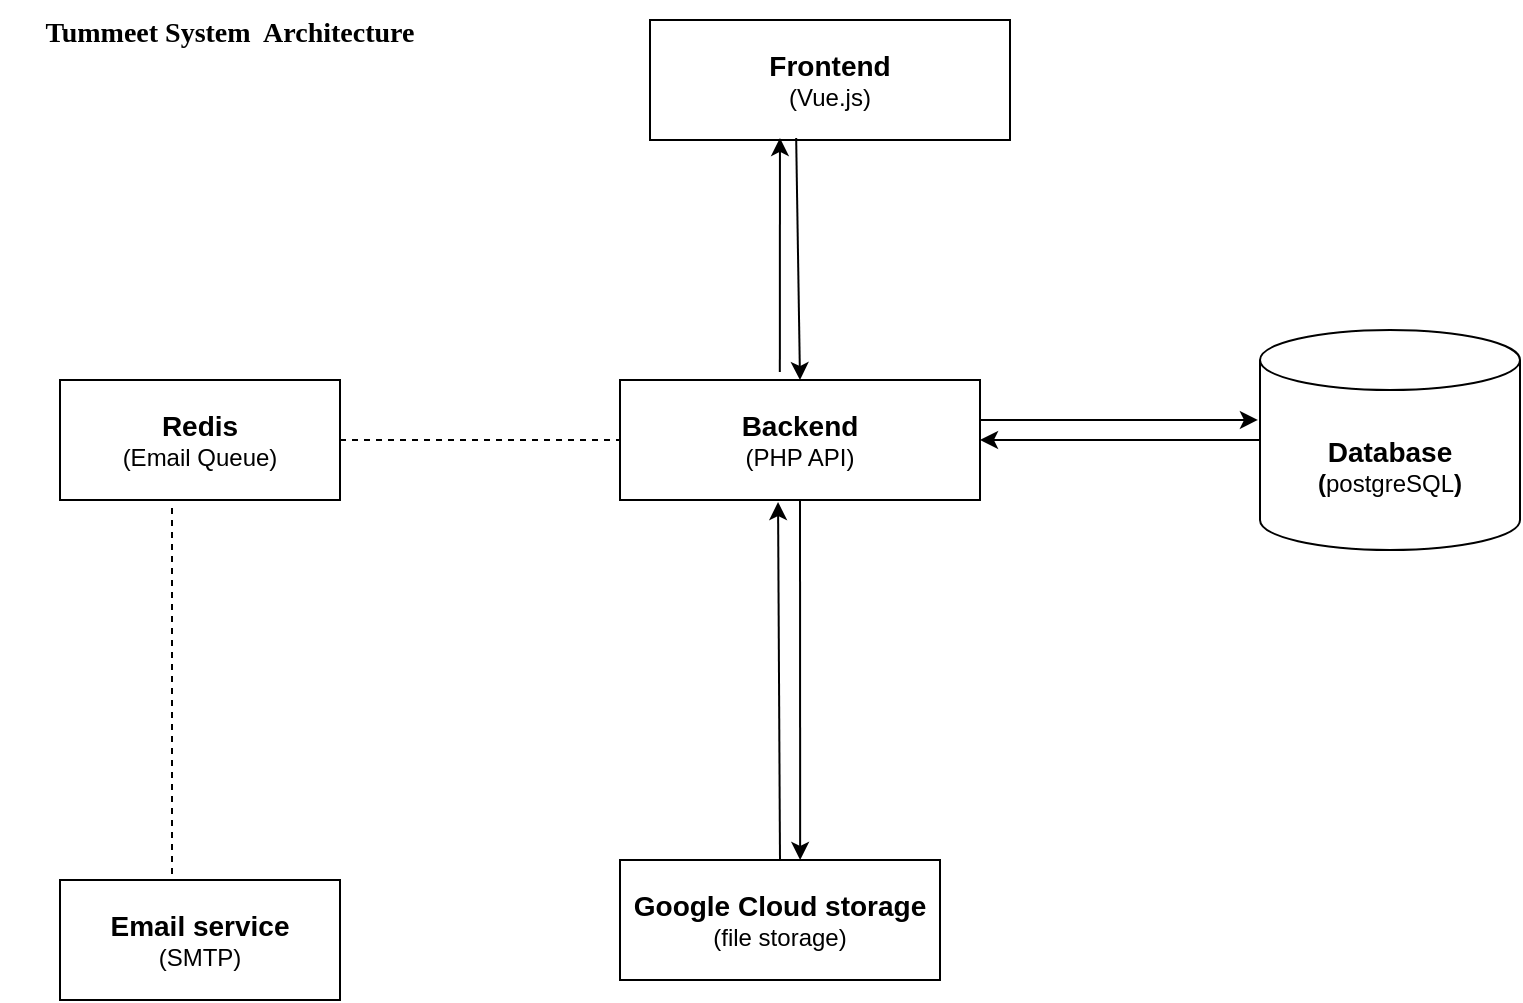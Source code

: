 <mxfile version="26.1.1" pages="6">
  <diagram name="Page-1" id="va2Gn2BMjdf-n1XM5C1m">
    <mxGraphModel dx="1660" dy="741" grid="1" gridSize="10" guides="1" tooltips="1" connect="1" arrows="1" fold="1" page="1" pageScale="1" pageWidth="850" pageHeight="1100" background="#ffffff" math="0" shadow="0">
      <root>
        <mxCell id="0" />
        <mxCell id="1" parent="0" />
        <mxCell id="qDvylR8AlXHTl3D4_xI9-1" value="&lt;div&gt;&lt;b&gt;&lt;font style=&quot;font-size: 14px;&quot;&gt;Frontend&lt;/font&gt;&lt;/b&gt;&lt;/div&gt;&lt;div&gt;(Vue.js)&lt;/div&gt;" style="rounded=0;whiteSpace=wrap;html=1;" parent="1" vertex="1">
          <mxGeometry x="335" y="60" width="180" height="60" as="geometry" />
        </mxCell>
        <mxCell id="qDvylR8AlXHTl3D4_xI9-2" value="&lt;div&gt;&lt;font style=&quot;font-size: 14px;&quot;&gt;Backend&lt;/font&gt;&lt;/div&gt;&lt;div&gt;&lt;span style=&quot;font-weight: normal;&quot;&gt;(PHP API)&lt;/span&gt;&lt;/div&gt;" style="rounded=0;whiteSpace=wrap;html=1;fontStyle=1" parent="1" vertex="1">
          <mxGeometry x="320" y="240" width="180" height="60" as="geometry" />
        </mxCell>
        <mxCell id="qDvylR8AlXHTl3D4_xI9-3" value="&lt;div&gt;&lt;font style=&quot;font-size: 14px;&quot;&gt;&lt;b&gt;Google Cloud storage&lt;/b&gt;&lt;/font&gt;&lt;/div&gt;&lt;div&gt;(file storage)&lt;br&gt;&lt;/div&gt;" style="rounded=0;whiteSpace=wrap;html=1;" parent="1" vertex="1">
          <mxGeometry x="320" y="480" width="160" height="60" as="geometry" />
        </mxCell>
        <mxCell id="qDvylR8AlXHTl3D4_xI9-4" value="&lt;div&gt;&lt;font style=&quot;font-size: 14px;&quot;&gt;&lt;b&gt;Database&lt;/b&gt;&lt;/font&gt;&lt;/div&gt;&lt;div&gt;&lt;b&gt;(&lt;/b&gt;postgreSQL&lt;b&gt;)&lt;br&gt;&lt;/b&gt;&lt;/div&gt;" style="shape=cylinder3;whiteSpace=wrap;html=1;boundedLbl=1;backgroundOutline=1;size=15;" parent="1" vertex="1">
          <mxGeometry x="640" y="215" width="130" height="110" as="geometry" />
        </mxCell>
        <mxCell id="qDvylR8AlXHTl3D4_xI9-5" value="&lt;div&gt;&lt;b&gt;&lt;font style=&quot;font-size: 14px;&quot;&gt;Redis&lt;/font&gt;&lt;/b&gt;&lt;/div&gt;&lt;div&gt;(Email Queue)&lt;br&gt;&lt;/div&gt;" style="rounded=0;whiteSpace=wrap;html=1;" parent="1" vertex="1">
          <mxGeometry x="40" y="240" width="140" height="60" as="geometry" />
        </mxCell>
        <mxCell id="qDvylR8AlXHTl3D4_xI9-6" value="&lt;div&gt;&lt;font style=&quot;font-size: 14px;&quot;&gt;&lt;b&gt;Email service&lt;/b&gt;&lt;/font&gt;&lt;/div&gt;&lt;div&gt;(SMTP)&lt;br&gt;&lt;/div&gt;" style="rounded=0;whiteSpace=wrap;html=1;" parent="1" vertex="1">
          <mxGeometry x="40" y="490" width="140" height="60" as="geometry" />
        </mxCell>
        <mxCell id="qDvylR8AlXHTl3D4_xI9-8" value="" style="endArrow=none;dashed=1;html=1;rounded=0;entryX=0;entryY=0.5;entryDx=0;entryDy=0;exitX=1;exitY=0.5;exitDx=0;exitDy=0;movable=0;resizable=0;rotatable=0;deletable=0;editable=0;locked=1;connectable=0;" parent="1" source="qDvylR8AlXHTl3D4_xI9-5" target="qDvylR8AlXHTl3D4_xI9-2" edge="1">
          <mxGeometry width="50" height="50" relative="1" as="geometry">
            <mxPoint x="340" y="420" as="sourcePoint" />
            <mxPoint x="390" y="370" as="targetPoint" />
          </mxGeometry>
        </mxCell>
        <mxCell id="qDvylR8AlXHTl3D4_xI9-12" value="" style="endArrow=classic;html=1;rounded=0;exitX=0.444;exitY=-0.067;exitDx=0;exitDy=0;exitPerimeter=0;movable=0;resizable=0;rotatable=0;deletable=0;editable=0;locked=1;connectable=0;entryX=0.361;entryY=0.983;entryDx=0;entryDy=0;entryPerimeter=0;" parent="1" source="qDvylR8AlXHTl3D4_xI9-2" target="qDvylR8AlXHTl3D4_xI9-1" edge="1">
          <mxGeometry width="50" height="50" relative="1" as="geometry">
            <mxPoint x="400" y="310" as="sourcePoint" />
            <mxPoint x="399" y="180" as="targetPoint" />
          </mxGeometry>
        </mxCell>
        <mxCell id="qDvylR8AlXHTl3D4_xI9-13" value="" style="endArrow=classic;html=1;rounded=0;exitX=0.406;exitY=0.983;exitDx=0;exitDy=0;exitPerimeter=0;movable=0;resizable=0;rotatable=0;deletable=0;editable=0;locked=1;connectable=0;entryX=0.5;entryY=0;entryDx=0;entryDy=0;" parent="1" source="qDvylR8AlXHTl3D4_xI9-1" target="qDvylR8AlXHTl3D4_xI9-2" edge="1">
          <mxGeometry width="50" height="50" relative="1" as="geometry">
            <mxPoint x="409" y="186" as="sourcePoint" />
            <mxPoint x="409" y="320" as="targetPoint" />
          </mxGeometry>
        </mxCell>
        <mxCell id="qDvylR8AlXHTl3D4_xI9-15" value="" style="endArrow=classic;html=1;rounded=0;movable=0;resizable=0;rotatable=0;deletable=0;editable=0;locked=1;connectable=0;entryX=-0.008;entryY=0.409;entryDx=0;entryDy=0;entryPerimeter=0;" parent="1" target="qDvylR8AlXHTl3D4_xI9-4" edge="1">
          <mxGeometry width="50" height="50" relative="1" as="geometry">
            <mxPoint x="500" y="260" as="sourcePoint" />
            <mxPoint x="621" y="260" as="targetPoint" />
          </mxGeometry>
        </mxCell>
        <mxCell id="qDvylR8AlXHTl3D4_xI9-16" value="" style="endArrow=classic;html=1;rounded=0;entryX=1;entryY=0.5;entryDx=0;entryDy=0;movable=0;resizable=0;rotatable=0;deletable=0;editable=0;locked=1;connectable=0;exitX=0;exitY=0.5;exitDx=0;exitDy=0;exitPerimeter=0;" parent="1" source="qDvylR8AlXHTl3D4_xI9-4" target="qDvylR8AlXHTl3D4_xI9-2" edge="1">
          <mxGeometry width="50" height="50" relative="1" as="geometry">
            <mxPoint x="570" y="280" as="sourcePoint" />
            <mxPoint x="480" y="345" as="targetPoint" />
          </mxGeometry>
        </mxCell>
        <mxCell id="qDvylR8AlXHTl3D4_xI9-17" value="" style="endArrow=none;dashed=1;html=1;rounded=0;exitX=0.4;exitY=-0.05;exitDx=0;exitDy=0;exitPerimeter=0;entryX=0.4;entryY=1.033;entryDx=0;entryDy=0;entryPerimeter=0;movable=0;resizable=0;rotatable=0;deletable=0;editable=0;locked=1;connectable=0;" parent="1" source="qDvylR8AlXHTl3D4_xI9-6" target="qDvylR8AlXHTl3D4_xI9-5" edge="1">
          <mxGeometry width="50" height="50" relative="1" as="geometry">
            <mxPoint x="340" y="270" as="sourcePoint" />
            <mxPoint x="390" y="220" as="targetPoint" />
          </mxGeometry>
        </mxCell>
        <mxCell id="qDvylR8AlXHTl3D4_xI9-18" value="" style="endArrow=classic;html=1;rounded=0;exitX=0.5;exitY=0;exitDx=0;exitDy=0;movable=0;resizable=0;rotatable=0;deletable=0;editable=0;locked=1;connectable=0;entryX=0.439;entryY=1.017;entryDx=0;entryDy=0;entryPerimeter=0;" parent="1" source="qDvylR8AlXHTl3D4_xI9-3" target="qDvylR8AlXHTl3D4_xI9-2" edge="1">
          <mxGeometry width="50" height="50" relative="1" as="geometry">
            <mxPoint x="360" y="390" as="sourcePoint" />
            <mxPoint x="400" y="302" as="targetPoint" />
          </mxGeometry>
        </mxCell>
        <mxCell id="qDvylR8AlXHTl3D4_xI9-19" value="" style="endArrow=classic;html=1;rounded=0;exitX=0.5;exitY=1;exitDx=0;exitDy=0;movable=0;resizable=0;rotatable=0;deletable=0;editable=0;locked=1;connectable=0;entryX=0.563;entryY=0;entryDx=0;entryDy=0;entryPerimeter=0;" parent="1" source="qDvylR8AlXHTl3D4_xI9-2" target="qDvylR8AlXHTl3D4_xI9-3" edge="1">
          <mxGeometry width="50" height="50" relative="1" as="geometry">
            <mxPoint x="410" y="312" as="sourcePoint" />
            <mxPoint x="407" y="476" as="targetPoint" />
          </mxGeometry>
        </mxCell>
        <mxCell id="SFyQqAHBUGFsM4gafn_Y-1" value="&lt;b&gt;&lt;font style=&quot;font-size: 14px;&quot; face=&quot;Verdana&quot;&gt;Tummeet System&amp;nbsp; Architecture&lt;/font&gt;&lt;font size=&quot;3&quot;&gt;&lt;br&gt;&lt;/font&gt;&lt;/b&gt;" style="text;html=1;align=center;verticalAlign=middle;whiteSpace=wrap;rounded=0;" parent="1" vertex="1">
          <mxGeometry x="10" y="50" width="230" height="30" as="geometry" />
        </mxCell>
      </root>
    </mxGraphModel>
  </diagram>
  <diagram id="sRRNXUWxhpRm9K7YEUa9" name="Page-2">
    <mxGraphModel dx="1660" dy="741" grid="1" gridSize="10" guides="1" tooltips="1" connect="1" arrows="1" fold="1" page="1" pageScale="1" pageWidth="850" pageHeight="1100" math="0" shadow="0">
      <root>
        <mxCell id="0" />
        <mxCell id="1" parent="0" />
        <mxCell id="cWlYashaO7JT2SNnaakb-1" value="`" style="rounded=0;whiteSpace=wrap;html=1;movable=1;resizable=1;rotatable=1;deletable=1;editable=1;locked=0;connectable=1;" parent="1" vertex="1">
          <mxGeometry x="70" y="120" width="830" height="1280" as="geometry" />
        </mxCell>
        <mxCell id="cWlYashaO7JT2SNnaakb-2" value="&lt;font style=&quot;font-size: 14px;&quot; face=&quot;Verdana&quot;&gt;Staff&lt;/font&gt;" style="shape=umlActor;verticalLabelPosition=bottom;verticalAlign=top;html=1;outlineConnect=0;" parent="1" vertex="1">
          <mxGeometry x="10" y="720" width="40" height="80" as="geometry" />
        </mxCell>
        <mxCell id="cWlYashaO7JT2SNnaakb-11" value="" style="shape=umlActor;verticalLabelPosition=bottom;verticalAlign=top;html=1;outlineConnect=0;" parent="1" vertex="1">
          <mxGeometry x="1070" y="650" width="40" height="80" as="geometry" />
        </mxCell>
        <mxCell id="cWlYashaO7JT2SNnaakb-13" value="&lt;div&gt;View Staff&lt;br&gt;&lt;/div&gt;&lt;div&gt;Schedule&lt;br&gt;&lt;/div&gt;" style="ellipse;whiteSpace=wrap;html=1;movable=1;resizable=1;rotatable=1;deletable=1;editable=1;locked=0;connectable=1;" parent="1" vertex="1">
          <mxGeometry x="390" y="300" width="120" height="80" as="geometry" />
        </mxCell>
        <mxCell id="cWlYashaO7JT2SNnaakb-15" value="Cancel Meeting" style="ellipse;whiteSpace=wrap;html=1;movable=1;resizable=1;rotatable=1;deletable=1;editable=1;locked=0;connectable=1;" parent="1" vertex="1">
          <mxGeometry x="390" y="390" width="120" height="80" as="geometry" />
        </mxCell>
        <mxCell id="cWlYashaO7JT2SNnaakb-16" value="&lt;div&gt;Reschedule&lt;/div&gt;&lt;div&gt;Meeting&lt;br&gt;&lt;/div&gt;" style="ellipse;whiteSpace=wrap;html=1;movable=1;resizable=1;rotatable=1;deletable=1;editable=1;locked=0;connectable=1;" parent="1" vertex="1">
          <mxGeometry x="390" y="500" width="120" height="80" as="geometry" />
        </mxCell>
        <mxCell id="cWlYashaO7JT2SNnaakb-17" value="Create Meeting" style="ellipse;whiteSpace=wrap;html=1;movable=1;resizable=1;rotatable=1;deletable=1;editable=1;locked=0;connectable=1;" parent="1" vertex="1">
          <mxGeometry x="260" y="1090" width="120" height="100" as="geometry" />
        </mxCell>
        <mxCell id="cWlYashaO7JT2SNnaakb-18" value="Accept/Reject Meeting" style="ellipse;whiteSpace=wrap;html=1;movable=1;resizable=1;rotatable=1;deletable=1;editable=1;locked=0;connectable=1;" parent="1" vertex="1">
          <mxGeometry x="135" y="690" width="120" height="80" as="geometry" />
        </mxCell>
        <mxCell id="cWlYashaO7JT2SNnaakb-19" value="&lt;div&gt;Approve Common&lt;/div&gt;&lt;div&gt;Space Use&lt;br&gt;&lt;/div&gt;" style="ellipse;whiteSpace=wrap;html=1;" parent="1" vertex="1">
          <mxGeometry x="700" y="830" width="120" height="80" as="geometry" />
        </mxCell>
        <mxCell id="cWlYashaO7JT2SNnaakb-20" value="Create Event" style="ellipse;whiteSpace=wrap;html=1;" parent="1" vertex="1">
          <mxGeometry x="700" y="1150" width="120" height="80" as="geometry" />
        </mxCell>
        <mxCell id="cWlYashaO7JT2SNnaakb-23" value="Full system overview" style="ellipse;whiteSpace=wrap;html=1;" parent="1" vertex="1">
          <mxGeometry x="700" y="1050" width="120" height="80" as="geometry" />
        </mxCell>
        <mxCell id="cWlYashaO7JT2SNnaakb-24" value="Manage Common Spaces" style="ellipse;whiteSpace=wrap;html=1;" parent="1" vertex="1">
          <mxGeometry x="700" y="950" width="120" height="80" as="geometry" />
        </mxCell>
        <mxCell id="cWlYashaO7JT2SNnaakb-25" value="Create Common Space" style="ellipse;whiteSpace=wrap;html=1;" parent="1" vertex="1">
          <mxGeometry x="700" y="730" width="120" height="80" as="geometry" />
        </mxCell>
        <mxCell id="cWlYashaO7JT2SNnaakb-26" value="" style="endArrow=none;html=1;rounded=0;exitX=0.5;exitY=0.5;exitDx=0;exitDy=0;exitPerimeter=0;entryX=0;entryY=0.5;entryDx=0;entryDy=0;" parent="1" source="cWlYashaO7JT2SNnaakb-2" target="cWlYashaO7JT2SNnaakb-16" edge="1">
          <mxGeometry relative="1" as="geometry">
            <mxPoint x="420" y="400" as="sourcePoint" />
            <mxPoint x="580" y="400" as="targetPoint" />
          </mxGeometry>
        </mxCell>
        <mxCell id="cWlYashaO7JT2SNnaakb-29" value="" style="endArrow=none;html=1;rounded=0;exitX=0.5;exitY=0.5;exitDx=0;exitDy=0;exitPerimeter=0;entryX=0;entryY=0.5;entryDx=0;entryDy=0;movable=0;resizable=0;rotatable=0;deletable=0;editable=0;locked=1;connectable=0;" parent="1" source="cWlYashaO7JT2SNnaakb-2" target="cWlYashaO7JT2SNnaakb-13" edge="1">
          <mxGeometry relative="1" as="geometry">
            <mxPoint x="420" y="400" as="sourcePoint" />
            <mxPoint x="580" y="400" as="targetPoint" />
          </mxGeometry>
        </mxCell>
        <mxCell id="cWlYashaO7JT2SNnaakb-32" value="" style="endArrow=none;html=1;rounded=0;entryX=0;entryY=0.5;entryDx=0;entryDy=0;exitX=0.5;exitY=0.5;exitDx=0;exitDy=0;exitPerimeter=0;" parent="1" source="cWlYashaO7JT2SNnaakb-2" target="cWlYashaO7JT2SNnaakb-15" edge="1">
          <mxGeometry relative="1" as="geometry">
            <mxPoint x="420" y="400" as="sourcePoint" />
            <mxPoint x="580" y="400" as="targetPoint" />
          </mxGeometry>
        </mxCell>
        <mxCell id="cWlYashaO7JT2SNnaakb-38" value="" style="endArrow=none;html=1;rounded=0;exitX=0.5;exitY=0.5;exitDx=0;exitDy=0;exitPerimeter=0;entryX=0;entryY=0.5;entryDx=0;entryDy=0;movable=1;resizable=1;rotatable=1;deletable=1;editable=1;locked=0;connectable=1;" parent="1" source="cWlYashaO7JT2SNnaakb-2" target="cWlYashaO7JT2SNnaakb-110" edge="1">
          <mxGeometry relative="1" as="geometry">
            <mxPoint x="420" y="400" as="sourcePoint" />
            <mxPoint x="290" y="185" as="targetPoint" />
          </mxGeometry>
        </mxCell>
        <mxCell id="cWlYashaO7JT2SNnaakb-47" value="" style="endArrow=none;html=1;rounded=0;exitX=0.5;exitY=0.5;exitDx=0;exitDy=0;exitPerimeter=0;entryX=1;entryY=0.5;entryDx=0;entryDy=0;" parent="1" source="cWlYashaO7JT2SNnaakb-11" target="cWlYashaO7JT2SNnaakb-23" edge="1">
          <mxGeometry relative="1" as="geometry">
            <mxPoint x="420" y="1450" as="sourcePoint" />
            <mxPoint x="580" y="1450" as="targetPoint" />
          </mxGeometry>
        </mxCell>
        <mxCell id="cWlYashaO7JT2SNnaakb-50" value="" style="endArrow=none;html=1;rounded=0;exitX=0.5;exitY=0.5;exitDx=0;exitDy=0;exitPerimeter=0;entryX=1;entryY=0;entryDx=0;entryDy=0;" parent="1" source="cWlYashaO7JT2SNnaakb-11" target="cWlYashaO7JT2SNnaakb-24" edge="1">
          <mxGeometry relative="1" as="geometry">
            <mxPoint x="420" y="1450" as="sourcePoint" />
            <mxPoint x="580" y="1450" as="targetPoint" />
          </mxGeometry>
        </mxCell>
        <mxCell id="cWlYashaO7JT2SNnaakb-82" value="" style="endArrow=none;html=1;rounded=0;entryX=0;entryY=0.588;entryDx=0;entryDy=0;entryPerimeter=0;exitX=0.5;exitY=0.5;exitDx=0;exitDy=0;exitPerimeter=0;movable=1;resizable=1;rotatable=1;deletable=1;editable=1;locked=0;connectable=1;" parent="1" source="cWlYashaO7JT2SNnaakb-2" target="cWlYashaO7JT2SNnaakb-17" edge="1">
          <mxGeometry relative="1" as="geometry">
            <mxPoint x="30" y="1360" as="sourcePoint" />
            <mxPoint x="190" y="1360" as="targetPoint" />
          </mxGeometry>
        </mxCell>
        <mxCell id="cWlYashaO7JT2SNnaakb-85" value="" style="endArrow=none;html=1;rounded=0;entryX=0.908;entryY=0.188;entryDx=0;entryDy=0;exitX=0.5;exitY=0.5;exitDx=0;exitDy=0;exitPerimeter=0;entryPerimeter=0;" parent="1" source="cWlYashaO7JT2SNnaakb-11" target="cWlYashaO7JT2SNnaakb-19" edge="1">
          <mxGeometry relative="1" as="geometry">
            <mxPoint x="30" y="1360" as="sourcePoint" />
            <mxPoint x="190" y="1360" as="targetPoint" />
          </mxGeometry>
        </mxCell>
        <mxCell id="cWlYashaO7JT2SNnaakb-91" value="" style="endArrow=none;html=1;rounded=0;exitX=0.5;exitY=0.5;exitDx=0;exitDy=0;exitPerimeter=0;entryX=1;entryY=0.5;entryDx=0;entryDy=0;" parent="1" source="cWlYashaO7JT2SNnaakb-11" target="cWlYashaO7JT2SNnaakb-20" edge="1">
          <mxGeometry relative="1" as="geometry">
            <mxPoint x="30" y="1360" as="sourcePoint" />
            <mxPoint x="190" y="1360" as="targetPoint" />
          </mxGeometry>
        </mxCell>
        <mxCell id="cWlYashaO7JT2SNnaakb-94" value="" style="endArrow=none;html=1;rounded=0;entryX=0;entryY=0.5;entryDx=0;entryDy=0;movable=1;resizable=1;rotatable=1;deletable=1;editable=1;locked=0;connectable=1;exitX=0.5;exitY=0.5;exitDx=0;exitDy=0;exitPerimeter=0;" parent="1" source="cWlYashaO7JT2SNnaakb-2" target="cWlYashaO7JT2SNnaakb-18" edge="1">
          <mxGeometry relative="1" as="geometry">
            <mxPoint x="30" y="1360" as="sourcePoint" />
            <mxPoint x="190" y="1360" as="targetPoint" />
          </mxGeometry>
        </mxCell>
        <mxCell id="cWlYashaO7JT2SNnaakb-108" value="Availabiity" style="ellipse;whiteSpace=wrap;html=1;" parent="1" vertex="1">
          <mxGeometry x="380" y="820" width="140" height="70" as="geometry" />
        </mxCell>
        <mxCell id="cWlYashaO7JT2SNnaakb-109" value="Shared space" style="ellipse;whiteSpace=wrap;html=1;" parent="1" vertex="1">
          <mxGeometry x="380" y="1270" width="140" height="70" as="geometry" />
        </mxCell>
        <mxCell id="cWlYashaO7JT2SNnaakb-110" value="Login" style="ellipse;whiteSpace=wrap;html=1;movable=1;resizable=1;rotatable=1;deletable=1;editable=1;locked=0;connectable=1;" parent="1" vertex="1">
          <mxGeometry x="380" y="200" width="140" height="70" as="geometry" />
        </mxCell>
        <mxCell id="cWlYashaO7JT2SNnaakb-116" value="Personal office" style="ellipse;whiteSpace=wrap;html=1;" parent="1" vertex="1">
          <mxGeometry x="125" y="1260" width="140" height="70" as="geometry" />
        </mxCell>
        <mxCell id="cWlYashaO7JT2SNnaakb-124" value="&amp;lt;&amp;lt;include&amp;gt;&amp;gt;" style="endArrow=open;endSize=12;dashed=1;html=1;rounded=0;exitX=0.5;exitY=1;exitDx=0;exitDy=0;" parent="1" source="cWlYashaO7JT2SNnaakb-16" target="cWlYashaO7JT2SNnaakb-108" edge="1">
          <mxGeometry width="160" relative="1" as="geometry">
            <mxPoint x="421" y="461" as="sourcePoint" />
            <mxPoint x="670" y="560" as="targetPoint" />
          </mxGeometry>
        </mxCell>
        <mxCell id="cWlYashaO7JT2SNnaakb-125" value="&amp;lt;&amp;lt;include&amp;gt;&amp;gt;" style="endArrow=open;endSize=12;dashed=1;html=1;rounded=0;exitX=1;exitY=0.5;exitDx=0;exitDy=0;entryX=0;entryY=0;entryDx=0;entryDy=0;" parent="1" source="cWlYashaO7JT2SNnaakb-18" target="cWlYashaO7JT2SNnaakb-108" edge="1">
          <mxGeometry width="160" relative="1" as="geometry">
            <mxPoint x="510" y="970" as="sourcePoint" />
            <mxPoint x="740" y="610" as="targetPoint" />
          </mxGeometry>
        </mxCell>
        <mxCell id="cWlYashaO7JT2SNnaakb-126" value="&amp;lt;&amp;lt;include&amp;gt;&amp;gt;" style="endArrow=open;endSize=12;dashed=1;html=1;rounded=0;entryX=0.362;entryY=1.052;entryDx=0;entryDy=0;exitX=1;exitY=0.5;exitDx=0;exitDy=0;entryPerimeter=0;" parent="1" source="cWlYashaO7JT2SNnaakb-17" target="cWlYashaO7JT2SNnaakb-108" edge="1">
          <mxGeometry x="0.028" y="-10" width="160" relative="1" as="geometry">
            <mxPoint x="410" y="1010" as="sourcePoint" />
            <mxPoint x="690" y="570" as="targetPoint" />
            <Array as="points" />
            <mxPoint as="offset" />
          </mxGeometry>
        </mxCell>
        <mxCell id="cWlYashaO7JT2SNnaakb-127" value="&amp;lt;&amp;lt;include&amp;gt;&amp;gt;" style="endArrow=open;endSize=12;dashed=1;html=1;rounded=0;entryX=1;entryY=0.5;entryDx=0;entryDy=0;exitX=0;exitY=0.5;exitDx=0;exitDy=0;" parent="1" source="cWlYashaO7JT2SNnaakb-19" target="cWlYashaO7JT2SNnaakb-108" edge="1">
          <mxGeometry width="160" relative="1" as="geometry">
            <mxPoint x="900" y="660" as="sourcePoint" />
            <mxPoint x="750" y="615" as="targetPoint" />
          </mxGeometry>
        </mxCell>
        <mxCell id="0EcfZ6C89DkSpJkpUI4l-5" value="" style="endArrow=block;endSize=16;endFill=0;html=1;rounded=0;entryX=0.5;entryY=1;entryDx=0;entryDy=0;exitX=0.457;exitY=-0.014;exitDx=0;exitDy=0;exitPerimeter=0;edgeStyle=orthogonalEdgeStyle;" parent="1" source="cWlYashaO7JT2SNnaakb-116" target="cWlYashaO7JT2SNnaakb-17" edge="1">
          <mxGeometry width="160" relative="1" as="geometry">
            <mxPoint x="180" y="1020" as="sourcePoint" />
            <mxPoint x="320" y="970" as="targetPoint" />
            <Array as="points">
              <mxPoint x="189" y="1240" />
              <mxPoint x="320" y="1240" />
            </Array>
          </mxGeometry>
        </mxCell>
        <mxCell id="0EcfZ6C89DkSpJkpUI4l-6" value="" style="endArrow=none;html=1;rounded=0;" parent="1" edge="1">
          <mxGeometry relative="1" as="geometry">
            <mxPoint x="320" y="1240" as="sourcePoint" />
            <mxPoint x="450" y="1270" as="targetPoint" />
            <Array as="points">
              <mxPoint x="450" y="1240" />
            </Array>
          </mxGeometry>
        </mxCell>
        <mxCell id="0EcfZ6C89DkSpJkpUI4l-13" value="&lt;font face=&quot;Verdana&quot;&gt;&lt;b&gt;&lt;font style=&quot;font-size: 14px;&quot;&gt;Tum Meetings manager&lt;/font&gt;&lt;/b&gt;&lt;/font&gt;" style="text;html=1;align=center;verticalAlign=middle;whiteSpace=wrap;rounded=0;" parent="1" vertex="1">
          <mxGeometry x="370" y="140" width="180" height="30" as="geometry" />
        </mxCell>
        <mxCell id="9mlSzzA94nhq9b0c_eo5-4" value="" style="endArrow=none;html=1;rounded=0;exitX=0.5;exitY=0.5;exitDx=0;exitDy=0;exitPerimeter=0;entryX=0.992;entryY=0.35;entryDx=0;entryDy=0;entryPerimeter=0;" parent="1" source="cWlYashaO7JT2SNnaakb-11" target="cWlYashaO7JT2SNnaakb-25" edge="1">
          <mxGeometry relative="1" as="geometry">
            <mxPoint x="1640" y="560" as="sourcePoint" />
            <mxPoint x="291" y="1807" as="targetPoint" />
          </mxGeometry>
        </mxCell>
        <mxCell id="9mlSzzA94nhq9b0c_eo5-7" value="" style="endArrow=none;html=1;rounded=0;exitX=1;exitY=0.5;exitDx=0;exitDy=0;entryX=0.5;entryY=0.5;entryDx=0;entryDy=0;entryPerimeter=0;" parent="1" source="cWlYashaO7JT2SNnaakb-16" target="cWlYashaO7JT2SNnaakb-11" edge="1">
          <mxGeometry width="50" height="50" relative="1" as="geometry">
            <mxPoint x="650" y="550" as="sourcePoint" />
            <mxPoint x="700" y="500" as="targetPoint" />
            <Array as="points">
              <mxPoint x="720" y="560" />
            </Array>
          </mxGeometry>
        </mxCell>
        <mxCell id="9mlSzzA94nhq9b0c_eo5-8" value="" style="endArrow=none;html=1;rounded=0;entryX=0.5;entryY=0.5;entryDx=0;entryDy=0;entryPerimeter=0;exitX=1;exitY=0;exitDx=0;exitDy=0;" parent="1" source="cWlYashaO7JT2SNnaakb-17" target="cWlYashaO7JT2SNnaakb-11" edge="1">
          <mxGeometry width="50" height="50" relative="1" as="geometry">
            <mxPoint x="430" y="1230" as="sourcePoint" />
            <mxPoint x="1670" y="710" as="targetPoint" />
            <Array as="points">
              <mxPoint x="610" y="990" />
              <mxPoint x="850" y="890" />
            </Array>
          </mxGeometry>
        </mxCell>
        <mxCell id="9mlSzzA94nhq9b0c_eo5-9" value="" style="endArrow=none;html=1;rounded=0;exitX=1;exitY=0.5;exitDx=0;exitDy=0;entryX=0.5;entryY=0.5;entryDx=0;entryDy=0;entryPerimeter=0;" parent="1" source="cWlYashaO7JT2SNnaakb-15" target="cWlYashaO7JT2SNnaakb-11" edge="1">
          <mxGeometry width="50" height="50" relative="1" as="geometry">
            <mxPoint x="650" y="550" as="sourcePoint" />
            <mxPoint x="700" y="500" as="targetPoint" />
            <Array as="points">
              <mxPoint x="680" y="480" />
            </Array>
          </mxGeometry>
        </mxCell>
        <mxCell id="9mlSzzA94nhq9b0c_eo5-12" value="" style="endArrow=none;html=1;rounded=0;entryX=1;entryY=0.5;entryDx=0;entryDy=0;exitX=0.5;exitY=0.5;exitDx=0;exitDy=0;exitPerimeter=0;" parent="1" source="cWlYashaO7JT2SNnaakb-11" target="cWlYashaO7JT2SNnaakb-13" edge="1">
          <mxGeometry width="50" height="50" relative="1" as="geometry">
            <mxPoint x="1626.04" y="550" as="sourcePoint" />
            <mxPoint x="400.0" y="324" as="targetPoint" />
          </mxGeometry>
        </mxCell>
        <mxCell id="9mlSzzA94nhq9b0c_eo5-13" value="" style="endArrow=none;html=1;rounded=0;entryX=1;entryY=0.5;entryDx=0;entryDy=0;exitX=0.5;exitY=0.5;exitDx=0;exitDy=0;exitPerimeter=0;" parent="1" source="cWlYashaO7JT2SNnaakb-11" target="cWlYashaO7JT2SNnaakb-110" edge="1">
          <mxGeometry width="50" height="50" relative="1" as="geometry">
            <mxPoint x="650" y="550" as="sourcePoint" />
            <mxPoint x="700" y="500" as="targetPoint" />
          </mxGeometry>
        </mxCell>
        <mxCell id="9mlSzzA94nhq9b0c_eo5-16" value="" style="endArrow=none;html=1;rounded=0;exitX=1;exitY=0.5;exitDx=0;exitDy=0;entryX=0.5;entryY=0.5;entryDx=0;entryDy=0;entryPerimeter=0;" parent="1" source="cWlYashaO7JT2SNnaakb-18" target="cWlYashaO7JT2SNnaakb-11" edge="1">
          <mxGeometry width="50" height="50" relative="1" as="geometry">
            <mxPoint x="670" y="650" as="sourcePoint" />
            <mxPoint x="720" y="600" as="targetPoint" />
            <Array as="points">
              <mxPoint x="720" y="580" />
            </Array>
          </mxGeometry>
        </mxCell>
        <mxCell id="9mlSzzA94nhq9b0c_eo5-26" value="&lt;font style=&quot;font-size: 14px;&quot; face=&quot;Verdana&quot;&gt;Registrar/Admin&lt;/font&gt;" style="text;html=1;align=center;verticalAlign=middle;resizable=0;points=[];autosize=1;strokeColor=none;fillColor=none;" parent="1" vertex="1">
          <mxGeometry x="1000" y="560" width="130" height="30" as="geometry" />
        </mxCell>
        <mxCell id="BYCFMQJ_zA0rjPygZUwL-1" value="Users Management" style="ellipse;whiteSpace=wrap;html=1;" parent="1" vertex="1">
          <mxGeometry x="700" y="630" width="120" height="80" as="geometry" />
        </mxCell>
        <mxCell id="BYCFMQJ_zA0rjPygZUwL-2" value="" style="endArrow=none;html=1;rounded=0;exitX=1;exitY=0.5;exitDx=0;exitDy=0;entryX=0.5;entryY=0.5;entryDx=0;entryDy=0;entryPerimeter=0;" parent="1" source="BYCFMQJ_zA0rjPygZUwL-1" target="cWlYashaO7JT2SNnaakb-11" edge="1">
          <mxGeometry width="50" height="50" relative="1" as="geometry">
            <mxPoint x="700" y="840" as="sourcePoint" />
            <mxPoint x="1090" y="690" as="targetPoint" />
          </mxGeometry>
        </mxCell>
        <mxCell id="akPPcNZNw3xGjiGK3MbW-1" value="Manage Events" style="ellipse;whiteSpace=wrap;html=1;" parent="1" vertex="1">
          <mxGeometry x="700" y="1250" width="120" height="80" as="geometry" />
        </mxCell>
        <mxCell id="akPPcNZNw3xGjiGK3MbW-2" value="" style="endArrow=none;html=1;rounded=0;exitX=1.008;exitY=0.388;exitDx=0;exitDy=0;exitPerimeter=0;entryX=0.5;entryY=0.5;entryDx=0;entryDy=0;entryPerimeter=0;" parent="1" source="akPPcNZNw3xGjiGK3MbW-1" target="cWlYashaO7JT2SNnaakb-11" edge="1">
          <mxGeometry width="50" height="50" relative="1" as="geometry">
            <mxPoint x="760" y="1250" as="sourcePoint" />
            <mxPoint x="810" y="1200" as="targetPoint" />
          </mxGeometry>
        </mxCell>
      </root>
    </mxGraphModel>
  </diagram>
  <diagram id="9a3h31LdRUr_Wxh-zkxS" name="Page-5">
    <mxGraphModel dx="1660" dy="1841" grid="1" gridSize="10" guides="1" tooltips="1" connect="1" arrows="1" fold="1" page="1" pageScale="1" pageWidth="850" pageHeight="1100" math="0" shadow="0">
      <root>
        <mxCell id="0" />
        <mxCell id="1" parent="0" />
        <mxCell id="fc9HYrtj36Pf_DYtbdOz-4" value="" style="shape=table;startSize=0;container=1;collapsible=0;childLayout=tableLayout;" vertex="1" parent="1">
          <mxGeometry x="45" y="-1050" width="760" height="4890" as="geometry" />
        </mxCell>
        <mxCell id="fc9HYrtj36Pf_DYtbdOz-5" value="" style="shape=tableRow;horizontal=0;startSize=0;swimlaneHead=0;swimlaneBody=0;strokeColor=inherit;top=0;left=0;bottom=0;right=0;collapsible=0;dropTarget=0;fillColor=none;points=[[0,0.5],[1,0.5]];portConstraint=eastwest;" vertex="1" parent="fc9HYrtj36Pf_DYtbdOz-4">
          <mxGeometry width="760" height="190" as="geometry" />
        </mxCell>
        <mxCell id="fc9HYrtj36Pf_DYtbdOz-6" value="&lt;b&gt;&lt;font face=&quot;Verdana&quot; style=&quot;font-size: 14px;&quot;&gt;Login&lt;/font&gt;&lt;/b&gt;" style="shape=partialRectangle;html=1;whiteSpace=wrap;connectable=0;strokeColor=inherit;overflow=hidden;fillColor=none;top=0;left=0;bottom=0;right=0;pointerEvents=1;" vertex="1" parent="fc9HYrtj36Pf_DYtbdOz-5">
          <mxGeometry width="260" height="190" as="geometry">
            <mxRectangle width="260" height="190" as="alternateBounds" />
          </mxGeometry>
        </mxCell>
        <mxCell id="fc9HYrtj36Pf_DYtbdOz-7" value="&lt;div align=&quot;left&quot;&gt;Users log in using their credentials (username and password). Successful authentication grants access to the system based on role permissions.&lt;br&gt;&lt;br&gt;&lt;strong data-end=&quot;387&quot; data-start=&quot;376&quot;&gt;Actors:&lt;/strong&gt; All users&lt;br&gt;&lt;br&gt;&lt;strong data-end=&quot;419&quot; data-start=&quot;401&quot;&gt;Preconditions:&lt;/strong&gt; The user must have valid login credentials.&lt;br&gt;&lt;br&gt;&lt;strong data-end=&quot;486&quot; data-start=&quot;467&quot;&gt;Postconditions:&lt;/strong&gt; The user is successfully authenticated and redirected to the dashboard.&lt;/div&gt;" style="shape=partialRectangle;html=1;whiteSpace=wrap;connectable=0;strokeColor=inherit;overflow=hidden;fillColor=none;top=0;left=0;bottom=0;right=0;pointerEvents=1;align=left;" vertex="1" parent="fc9HYrtj36Pf_DYtbdOz-5">
          <mxGeometry x="260" width="500" height="190" as="geometry">
            <mxRectangle width="500" height="190" as="alternateBounds" />
          </mxGeometry>
        </mxCell>
        <mxCell id="fc9HYrtj36Pf_DYtbdOz-8" value="" style="shape=tableRow;horizontal=0;startSize=0;swimlaneHead=0;swimlaneBody=0;strokeColor=inherit;top=0;left=0;bottom=0;right=0;collapsible=0;dropTarget=0;fillColor=none;points=[[0,0.5],[1,0.5]];portConstraint=eastwest;" vertex="1" parent="fc9HYrtj36Pf_DYtbdOz-4">
          <mxGeometry y="190" width="760" height="163" as="geometry" />
        </mxCell>
        <mxCell id="fc9HYrtj36Pf_DYtbdOz-9" value="&lt;b&gt;&lt;font face=&quot;Verdana&quot; style=&quot;font-size: 14px;&quot;&gt;View Staff schedule&lt;/font&gt;&lt;/b&gt;" style="shape=partialRectangle;html=1;whiteSpace=wrap;connectable=0;strokeColor=inherit;overflow=hidden;fillColor=none;top=0;left=0;bottom=0;right=0;pointerEvents=1;" vertex="1" parent="fc9HYrtj36Pf_DYtbdOz-8">
          <mxGeometry width="260" height="163" as="geometry">
            <mxRectangle width="260" height="163" as="alternateBounds" />
          </mxGeometry>
        </mxCell>
        <mxCell id="fc9HYrtj36Pf_DYtbdOz-10" value="Users can check the availability of other users before booking a meeting.&lt;br&gt;&lt;br&gt;&lt;strong data-end=&quot;1058&quot; data-start=&quot;1047&quot;&gt;Actors:&lt;/strong&gt; Regular User, Secretary&lt;br&gt;&lt;br&gt;&lt;strong data-end=&quot;1104&quot; data-start=&quot;1086&quot;&gt;Preconditions:&lt;/strong&gt; The target user&#39;s schedule must be visible to the requester.&lt;br&gt;&lt;br&gt;&lt;strong data-end=&quot;1188&quot; data-start=&quot;1169&quot;&gt;Postconditions:&lt;/strong&gt; The user sees available time slots for the target user." style="shape=partialRectangle;html=1;whiteSpace=wrap;connectable=0;strokeColor=inherit;overflow=hidden;fillColor=none;top=0;left=0;bottom=0;right=0;pointerEvents=1;align=left;" vertex="1" parent="fc9HYrtj36Pf_DYtbdOz-8">
          <mxGeometry x="260" width="500" height="163" as="geometry">
            <mxRectangle width="500" height="163" as="alternateBounds" />
          </mxGeometry>
        </mxCell>
        <mxCell id="fc9HYrtj36Pf_DYtbdOz-11" value="" style="shape=tableRow;horizontal=0;startSize=0;swimlaneHead=0;swimlaneBody=0;strokeColor=inherit;top=0;left=0;bottom=0;right=0;collapsible=0;dropTarget=0;fillColor=none;points=[[0,0.5],[1,0.5]];portConstraint=eastwest;" vertex="1" parent="fc9HYrtj36Pf_DYtbdOz-4">
          <mxGeometry y="353" width="760" height="233" as="geometry" />
        </mxCell>
        <mxCell id="fc9HYrtj36Pf_DYtbdOz-12" value="&lt;font face=&quot;Verdana&quot; style=&quot;font-size: 14px;&quot;&gt;Create Meeting &lt;/font&gt;" style="shape=partialRectangle;html=1;whiteSpace=wrap;connectable=0;strokeColor=inherit;overflow=hidden;fillColor=none;top=0;left=0;bottom=0;right=0;pointerEvents=1;" vertex="1" parent="fc9HYrtj36Pf_DYtbdOz-11">
          <mxGeometry width="260" height="233" as="geometry">
            <mxRectangle width="260" height="233" as="alternateBounds" />
          </mxGeometry>
        </mxCell>
        <mxCell id="fc9HYrtj36Pf_DYtbdOz-13" value="A user books a meeting with one or more users by selecting a date, time, subject, and optional meeting agenda. The system checks for conflicts before confirming.&lt;br&gt;&lt;br&gt;&lt;strong data-end=&quot;1517&quot; data-start=&quot;1506&quot;&gt;Actors:&lt;/strong&gt; Regular User, Secretary&lt;br&gt;&lt;br&gt;&lt;strong data-end=&quot;1563&quot; data-start=&quot;1545&quot;&gt;Preconditions:&lt;/strong&gt;&lt;br&gt;The user must be logged in.&lt;br&gt;The recipient(s) must be available at the selected time.&lt;br&gt;&lt;strong data-end=&quot;1679&quot; data-start=&quot;1660&quot;&gt;Postconditions:&lt;/strong&gt;&lt;br&gt;The meeting is created with a &lt;strong data-end=&quot;1736&quot; data-start=&quot;1714&quot;&gt;&quot;Pending Approval&quot;&lt;/strong&gt; status.&lt;br&gt;An email notification is sent to attendees." style="shape=partialRectangle;html=1;whiteSpace=wrap;connectable=0;strokeColor=inherit;overflow=hidden;fillColor=none;top=0;left=0;bottom=0;right=0;pointerEvents=1;align=left;" vertex="1" parent="fc9HYrtj36Pf_DYtbdOz-11">
          <mxGeometry x="260" width="500" height="233" as="geometry">
            <mxRectangle width="500" height="233" as="alternateBounds" />
          </mxGeometry>
        </mxCell>
        <mxCell id="fc9HYrtj36Pf_DYtbdOz-14" value="" style="shape=tableRow;horizontal=0;startSize=0;swimlaneHead=0;swimlaneBody=0;strokeColor=inherit;top=0;left=0;bottom=0;right=0;collapsible=0;dropTarget=0;fillColor=none;points=[[0,0.5],[1,0.5]];portConstraint=eastwest;" vertex="1" parent="fc9HYrtj36Pf_DYtbdOz-4">
          <mxGeometry y="586" width="760" height="190" as="geometry" />
        </mxCell>
        <mxCell id="fc9HYrtj36Pf_DYtbdOz-15" value="&lt;font face=&quot;Verdana&quot; style=&quot;font-size: 14px;&quot;&gt;Reschedule meeting&lt;/font&gt;" style="shape=partialRectangle;html=1;whiteSpace=wrap;connectable=0;strokeColor=inherit;overflow=hidden;fillColor=none;top=0;left=0;bottom=0;right=0;pointerEvents=1;" vertex="1" parent="fc9HYrtj36Pf_DYtbdOz-14">
          <mxGeometry width="260" height="190" as="geometry">
            <mxRectangle width="260" height="190" as="alternateBounds" />
          </mxGeometry>
        </mxCell>
        <mxCell id="fc9HYrtj36Pf_DYtbdOz-16" value="A user can request to change the date, time, or meeting space of a scheduled meeting. The recipient must approve the changes.&lt;br&gt;&lt;strong data-end=&quot;2462&quot; data-start=&quot;2451&quot;&gt;Actors:&lt;/strong&gt; Regular User, Secretary&lt;br&gt;&lt;strong data-end=&quot;2508&quot; data-start=&quot;2490&quot;&gt;Preconditions:&lt;/strong&gt;The meeting must already be booked.&lt;strong data-end=&quot;2571&quot; data-start=&quot;2552&quot;&gt;Postconditions:&lt;/strong&gt;If approved, the meeting details are updated.If rejected, the original meeting details remain unchanged." style="shape=partialRectangle;html=1;whiteSpace=wrap;connectable=0;strokeColor=inherit;overflow=hidden;fillColor=none;top=0;left=0;bottom=0;right=0;pointerEvents=1;align=left;" vertex="1" parent="fc9HYrtj36Pf_DYtbdOz-14">
          <mxGeometry x="260" width="500" height="190" as="geometry">
            <mxRectangle width="500" height="190" as="alternateBounds" />
          </mxGeometry>
        </mxCell>
        <mxCell id="fc9HYrtj36Pf_DYtbdOz-17" value="" style="shape=tableRow;horizontal=0;startSize=0;swimlaneHead=0;swimlaneBody=0;strokeColor=inherit;top=0;left=0;bottom=0;right=0;collapsible=0;dropTarget=0;fillColor=none;points=[[0,0.5],[1,0.5]];portConstraint=eastwest;" vertex="1" parent="fc9HYrtj36Pf_DYtbdOz-4">
          <mxGeometry y="776" width="760" height="374" as="geometry" />
        </mxCell>
        <mxCell id="fc9HYrtj36Pf_DYtbdOz-18" value="&lt;font style=&quot;font-size: 14px;&quot; face=&quot;Verdana&quot;&gt;Accept/Reject Meeting invitation&lt;/font&gt;" style="shape=partialRectangle;html=1;whiteSpace=wrap;connectable=0;strokeColor=inherit;overflow=hidden;fillColor=none;top=0;left=0;bottom=0;right=0;pointerEvents=1;" vertex="1" parent="fc9HYrtj36Pf_DYtbdOz-17">
          <mxGeometry width="260" height="374" as="geometry">
            <mxRectangle width="260" height="374" as="alternateBounds" />
          </mxGeometry>
        </mxCell>
        <mxCell id="fc9HYrtj36Pf_DYtbdOz-19" value="When a user is invited to a meeting, they receive an email with a confirmation link. They can either &lt;strong data-end=&quot;188&quot; data-start=&quot;178&quot;&gt;accept&lt;/strong&gt; or &lt;strong data-end=&quot;202&quot; data-start=&quot;192&quot;&gt;reject&lt;/strong&gt; the meeting invitation. If they reject the invitation, they must provide a reason.&lt;br&gt;&lt;br&gt;&lt;h4 align=&quot;left&quot; data-end=&quot;306&quot; data-start=&quot;289&quot;&gt;&lt;strong data-end=&quot;304&quot; data-start=&quot;294&quot;&gt;Actors&lt;/strong&gt;&lt;/h4&gt;&lt;strong data-end=&quot;327&quot; data-start=&quot;309&quot;&gt;Primary Actor:&lt;/strong&gt; Attendee (Regular User, Secretary, Registrar)&lt;br&gt;&lt;strong data-end=&quot;398&quot; data-start=&quot;378&quot;&gt;Secondary Actor:&lt;/strong&gt; System (Handles email notifications)&lt;h4 align=&quot;left&quot; data-end=&quot;463&quot; data-start=&quot;439&quot;&gt;&lt;strong data-end=&quot;461&quot; data-start=&quot;444&quot;&gt;Preconditions&lt;/strong&gt;&lt;/h4&gt;The meeting must be scheduled and have a &lt;strong data-end=&quot;529&quot; data-start=&quot;507&quot;&gt;&quot;Pending Response&quot;&lt;/strong&gt; status for the attendee.&lt;br&gt;The attendee must receive an email invitation with a confirmation link.&lt;h4 data-end=&quot;1442&quot; data-start=&quot;1417&quot;&gt;&lt;strong data-end=&quot;1440&quot; data-start=&quot;1422&quot;&gt;Postconditions&lt;/strong&gt;&lt;/h4&gt;The meeting invitation status is updated based on the attendee&#39;s response.The organizer is informed of attendees’ decisions.&lt;div&gt;&lt;br/&gt;&lt;/div&gt;" style="shape=partialRectangle;html=1;whiteSpace=wrap;connectable=0;strokeColor=inherit;overflow=hidden;fillColor=none;top=0;left=0;bottom=0;right=0;pointerEvents=1;align=left;" vertex="1" parent="fc9HYrtj36Pf_DYtbdOz-17">
          <mxGeometry x="260" width="500" height="374" as="geometry">
            <mxRectangle width="500" height="374" as="alternateBounds" />
          </mxGeometry>
        </mxCell>
        <mxCell id="lVXQ1bSFDXCFLWFaweOb-1" style="shape=tableRow;horizontal=0;startSize=0;swimlaneHead=0;swimlaneBody=0;strokeColor=inherit;top=0;left=0;bottom=0;right=0;collapsible=0;dropTarget=0;fillColor=none;points=[[0,0.5],[1,0.5]];portConstraint=eastwest;" vertex="1" parent="fc9HYrtj36Pf_DYtbdOz-4">
          <mxGeometry y="1150" width="760" height="300" as="geometry" />
        </mxCell>
        <mxCell id="lVXQ1bSFDXCFLWFaweOb-2" value="&lt;font face=&quot;Verdana&quot; style=&quot;font-size: 14px;&quot;&gt;Cancel Meetings&lt;/font&gt;" style="shape=partialRectangle;html=1;whiteSpace=wrap;connectable=0;strokeColor=inherit;overflow=hidden;fillColor=none;top=0;left=0;bottom=0;right=0;pointerEvents=1;" vertex="1" parent="lVXQ1bSFDXCFLWFaweOb-1">
          <mxGeometry width="260" height="300" as="geometry">
            <mxRectangle width="260" height="300" as="alternateBounds" />
          </mxGeometry>
        </mxCell>
        <mxCell id="lVXQ1bSFDXCFLWFaweOb-3" value=" A user can cancel a scheduled meeting. If the meeting is in a shared space, the registrar is notified.&lt;br&gt;&lt;br&gt;&lt;strong data-end=&quot;2859&quot; data-start=&quot;2848&quot;&gt;Actors:&lt;/strong&gt; Regular User, Secretary, Registrar&lt;br&gt;&lt;br&gt;&lt;strong data-end=&quot;2916&quot; data-start=&quot;2898&quot;&gt;Preconditions:&lt;/strong&gt; The meeting must already be scheduled.&lt;br&gt;&lt;br&gt;&lt;strong data-end=&quot;2978&quot; data-start=&quot;2959&quot;&gt;Postconditions:&lt;/strong&gt;&lt;br&gt;The meeting status is changed to &quot;Cancelled.&quot;An email notification is sent to all attendees.&lt;br&gt;&lt;div&gt;&lt;br/&gt;&lt;/div&gt;" style="shape=partialRectangle;html=1;whiteSpace=wrap;connectable=0;strokeColor=inherit;overflow=hidden;fillColor=none;top=0;left=0;bottom=0;right=0;pointerEvents=1;align=left;" vertex="1" parent="lVXQ1bSFDXCFLWFaweOb-1">
          <mxGeometry x="260" width="500" height="300" as="geometry">
            <mxRectangle width="500" height="300" as="alternateBounds" />
          </mxGeometry>
        </mxCell>
        <mxCell id="fc9HYrtj36Pf_DYtbdOz-20" value="" style="shape=tableRow;horizontal=0;startSize=0;swimlaneHead=0;swimlaneBody=0;strokeColor=inherit;top=0;left=0;bottom=0;right=0;collapsible=0;dropTarget=0;fillColor=none;points=[[0,0.5],[1,0.5]];portConstraint=eastwest;" vertex="1" parent="fc9HYrtj36Pf_DYtbdOz-4">
          <mxGeometry y="1450" width="760" height="790" as="geometry" />
        </mxCell>
        <mxCell id="fc9HYrtj36Pf_DYtbdOz-21" value="&lt;font face=&quot;Verdana&quot; style=&quot;font-size: 14px;&quot;&gt;Conflict Detection and Prevention&lt;/font&gt;" style="shape=partialRectangle;html=1;whiteSpace=wrap;connectable=0;strokeColor=inherit;overflow=hidden;fillColor=none;top=0;left=0;bottom=0;right=0;pointerEvents=1;" vertex="1" parent="fc9HYrtj36Pf_DYtbdOz-20">
          <mxGeometry width="260" height="790" as="geometry">
            <mxRectangle width="260" height="790" as="alternateBounds" />
          </mxGeometry>
        </mxCell>
        <mxCell id="fc9HYrtj36Pf_DYtbdOz-22" value="&lt;h4 data-end=&quot;75&quot; data-start=&quot;55&quot;&gt;&lt;strong data-end=&quot;73&quot; data-start=&quot;60&quot;&gt;Actor(s):&lt;/strong&gt;&lt;/h4&gt;&lt;strong data-end=&quot;94&quot; data-start=&quot;78&quot;&gt;Regular User&lt;/strong&gt; (Booking a meeting)&lt;br&gt;&lt;strong data-end=&quot;132&quot; data-start=&quot;119&quot;&gt;Secretary&lt;/strong&gt; (Booking on behalf of assigned users)&lt;br&gt;&lt;strong data-end=&quot;196&quot; data-start=&quot;175&quot;&gt;Registrar (Admin)&lt;/strong&gt; (Managing events and shared spaces)&lt;h4 data-end=&quot;259&quot; data-start=&quot;236&quot;&gt;&lt;strong data-end=&quot;257&quot; data-start=&quot;241&quot;&gt;Description:&lt;/strong&gt;&lt;/h4&gt;Ensures that no scheduling conflicts occur by preventing double booking of users and shared spaces. If a conflict is detected, the system notifies the user and suggests alternative options.&lt;h4 data-end=&quot;478&quot; data-start=&quot;453&quot;&gt;&lt;strong data-end=&quot;476&quot; data-start=&quot;458&quot;&gt;Preconditions:&lt;/strong&gt;&lt;/h4&gt;The user must be logged in.&lt;br&gt;The meeting request must contain a valid date, time, attendees, and (if applicable) a shared space.&lt;h4 data-end=&quot;637&quot; data-start=&quot;616&quot;&gt;&lt;strong data-end=&quot;635&quot; data-start=&quot;621&quot;&gt;Main Flow:&lt;/strong&gt;&lt;/h4&gt;&lt;br&gt;&lt;strong data-end=&quot;671&quot; data-start=&quot;641&quot;&gt;Meeting Request Submission&lt;/strong&gt; → The user selects the date, time, attendees, and shared space for the meeting.&lt;br&gt;&lt;strong data-end=&quot;788&quot; data-start=&quot;757&quot;&gt;System Checks for Conflicts&lt;/strong&gt; →&lt;br&gt;&lt;ul data-end=&quot;1037&quot; data-start=&quot;796&quot;&gt;&lt;li data-end=&quot;891&quot; data-start=&quot;796&quot;&gt;Ensures the requested time slot does not overlap with an existing meeting for any attendee.&lt;/li&gt;&lt;li data-end=&quot;968&quot; data-start=&quot;895&quot;&gt;Ensures the shared space is not already booked for the selected time.&lt;/li&gt;&lt;li data-end=&quot;1037&quot; data-start=&quot;972&quot;&gt;Checks if the recipient is on leave during the selected time.&lt;/li&gt;&lt;/ul&gt;&lt;br&gt;&lt;strong data-end=&quot;1059&quot; data-start=&quot;1041&quot;&gt;If No Conflict&lt;/strong&gt; → The system approves the request and updates schedules accordingly.&lt;br&gt;&lt;strong data-end=&quot;1158&quot; data-start=&quot;1134&quot;&gt;If Conflict Detected&lt;/strong&gt; → The system:&lt;br&gt;&lt;ul data-end=&quot;1425&quot; data-start=&quot;1178&quot;&gt;&lt;li data-end=&quot;1302&quot; data-start=&quot;1178&quot;&gt;Displays an error message indicating the issue (e.g., &quot;User already has a meeting at this time&quot; or &quot;Space is occupied&quot;).&lt;/li&gt;&lt;li data-end=&quot;1365&quot; data-start=&quot;1306&quot;&gt;Suggests alternative time slots or spaces if available.&lt;/li&gt;&lt;li data-end=&quot;1425&quot; data-start=&quot;1369&quot;&gt;Allows the user to modify their request accordingly.&lt;/li&gt;&lt;/ul&gt;&lt;br&gt;&lt;h4 data-end=&quot;1455&quot; data-start=&quot;1427&quot;&gt;&lt;strong data-end=&quot;1453&quot; data-start=&quot;1432&quot;&gt;Alternative Flow:&lt;/strong&gt;&lt;/h4&gt;If the user attempts to force a conflicting booking, the system denies the request and prompts them to select a different time or space.&lt;h4 data-end=&quot;1624&quot; data-start=&quot;1598&quot;&gt;&lt;strong data-end=&quot;1622&quot; data-start=&quot;1603&quot;&gt;Postconditions:&lt;/strong&gt;&lt;/h4&gt;Ensures no overlapping meetings for users.&lt;br&gt;Prevents double booking of shared spaces.&lt;br&gt;Guarantees meeting schedule integrity." style="shape=partialRectangle;html=1;whiteSpace=wrap;connectable=0;strokeColor=inherit;overflow=hidden;fillColor=none;top=0;left=0;bottom=0;right=0;pointerEvents=1;align=left;" vertex="1" parent="fc9HYrtj36Pf_DYtbdOz-20">
          <mxGeometry x="260" width="500" height="790" as="geometry">
            <mxRectangle width="500" height="790" as="alternateBounds" />
          </mxGeometry>
        </mxCell>
        <mxCell id="fc9HYrtj36Pf_DYtbdOz-23" value="" style="shape=tableRow;horizontal=0;startSize=0;swimlaneHead=0;swimlaneBody=0;strokeColor=inherit;top=0;left=0;bottom=0;right=0;collapsible=0;dropTarget=0;fillColor=none;points=[[0,0.5],[1,0.5]];portConstraint=eastwest;" vertex="1" parent="fc9HYrtj36Pf_DYtbdOz-4">
          <mxGeometry y="2240" width="760" height="620" as="geometry" />
        </mxCell>
        <mxCell id="fc9HYrtj36Pf_DYtbdOz-24" value="&lt;font face=&quot;Verdana&quot; style=&quot;font-size: 14px;&quot;&gt;Users Management&lt;/font&gt;" style="shape=partialRectangle;html=1;whiteSpace=wrap;connectable=0;strokeColor=inherit;overflow=hidden;fillColor=none;top=0;left=0;bottom=0;right=0;pointerEvents=1;" vertex="1" parent="fc9HYrtj36Pf_DYtbdOz-23">
          <mxGeometry width="260" height="620" as="geometry">
            <mxRectangle width="260" height="620" as="alternateBounds" />
          </mxGeometry>
        </mxCell>
        <mxCell id="fc9HYrtj36Pf_DYtbdOz-25" value="&lt;ul&gt;&lt;li&gt;&lt;div align=&quot;left&quot;&gt;&lt;h4 data-end=&quot;54&quot; data-start=&quot;37&quot;&gt;&lt;strong data-end=&quot;52&quot; data-start=&quot;42&quot;&gt;Actor:&lt;/strong&gt;&lt;/h4&gt;&lt;/div&gt;&lt;div align=&quot;left&quot;&gt;&lt;strong data-end=&quot;78&quot; data-start=&quot;57&quot;&gt;Registrar (Admin)&lt;/strong&gt;&lt;/div&gt;&lt;div align=&quot;left&quot;&gt;&lt;h4 data-end=&quot;105&quot; data-start=&quot;82&quot;&gt;&lt;strong data-end=&quot;103&quot; data-start=&quot;87&quot;&gt;Description:&lt;/strong&gt;&lt;/h4&gt;&lt;/div&gt;&lt;div align=&quot;left&quot;&gt;Allows the &lt;strong data-end=&quot;138&quot; data-start=&quot;117&quot;&gt;Registrar (Admin)&lt;/strong&gt; to manage user accounts, including adding new users, modifying user roles, deactivating/reactivating accounts, and removing users from the system.&lt;/div&gt;&lt;div align=&quot;left&quot;&gt;&lt;h4 data-end=&quot;314&quot; data-start=&quot;289&quot;&gt;&lt;strong data-end=&quot;312&quot; data-start=&quot;294&quot;&gt;Preconditions:&lt;/strong&gt;&lt;/h4&gt;&lt;/div&gt;&lt;div align=&quot;left&quot;&gt;The &lt;strong data-end=&quot;342&quot; data-start=&quot;321&quot;&gt;Registrar (Admin)&lt;/strong&gt; must be logged in.The system must have access to the user database.&lt;/div&gt;&lt;div align=&quot;left&quot;&gt;&lt;h4 data-end=&quot;440&quot; data-start=&quot;419&quot;&gt;&lt;strong data-end=&quot;438&quot; data-start=&quot;424&quot;&gt;Main Flow:&lt;/strong&gt;&lt;/h4&gt;&lt;/div&gt;&lt;div align=&quot;left&quot;&gt;&lt;strong data-end=&quot;462&quot; data-start=&quot;444&quot;&gt;View User List&lt;/strong&gt; → The &lt;strong data-end=&quot;490&quot; data-start=&quot;469&quot;&gt;Registrar (Admin)&lt;/strong&gt; accesses the user management module to see all registered users.&lt;strong data-end=&quot;577&quot; data-start=&quot;561&quot;&gt;Add New User&lt;/strong&gt; → The &lt;strong data-end=&quot;605&quot; data-start=&quot;584&quot;&gt;Registrar (Admin)&lt;/strong&gt; enters details (name, email, role, department, etc.), assigns a role, and creates the user account.&lt;strong data-end=&quot;734&quot; data-start=&quot;711&quot;&gt;Modify User Details&lt;/strong&gt; → The &lt;strong data-end=&quot;762&quot; data-start=&quot;741&quot;&gt;Registrar (Admin)&lt;/strong&gt; updates user details such as contact information, role, or department.&lt;strong data-end=&quot;870&quot; data-start=&quot;839&quot;&gt;Deactivate/Reactivate Users&lt;/strong&gt; → The &lt;strong data-end=&quot;898&quot; data-start=&quot;877&quot;&gt;Registrar (Admin)&lt;/strong&gt; can disable an account (preventing login) or reactivate it when needed.&lt;strong data-end=&quot;991&quot; data-start=&quot;976&quot;&gt;Remove User&lt;/strong&gt; → If necessary, the &lt;strong data-end=&quot;1033&quot; data-start=&quot;1012&quot;&gt;Registrar (Admin)&lt;/strong&gt; can permanently delete a user from the system.&lt;/div&gt;&lt;div align=&quot;left&quot;&gt;&lt;h4 data-end=&quot;1112&quot; data-start=&quot;1084&quot;&gt;&lt;strong data-end=&quot;1110&quot; data-start=&quot;1089&quot;&gt;Alternative Flow:&lt;/strong&gt;&lt;/h4&gt;&lt;/div&gt;&lt;div align=&quot;left&quot;&gt;If an email or username already exists, the system prevents duplication and prompts for a different one.If a user is linked to pending meetings, the system warns the &lt;strong data-end=&quot;1307&quot; data-start=&quot;1286&quot;&gt;Registrar (Admin)&lt;/strong&gt; before deactivation or deletion.&lt;/div&gt;&lt;div align=&quot;left&quot;&gt;&lt;h4 data-end=&quot;1370&quot; data-start=&quot;1344&quot;&gt;&lt;strong data-end=&quot;1368&quot; data-start=&quot;1349&quot;&gt;Postconditions:&lt;/strong&gt;&lt;/h4&gt;&lt;/div&gt;&lt;div align=&quot;left&quot;&gt;User database is updated with the latest changes.Only authorized users remain active in the system.The system maintains data integrity when modifying user records.&lt;/div&gt;&lt;/li&gt;&lt;/ul&gt;" style="shape=partialRectangle;html=1;whiteSpace=wrap;connectable=0;strokeColor=inherit;overflow=hidden;fillColor=none;top=0;left=0;bottom=0;right=0;pointerEvents=1;align=left;" vertex="1" parent="fc9HYrtj36Pf_DYtbdOz-23">
          <mxGeometry x="260" width="500" height="620" as="geometry">
            <mxRectangle width="500" height="620" as="alternateBounds" />
          </mxGeometry>
        </mxCell>
        <mxCell id="fc9HYrtj36Pf_DYtbdOz-29" value="" style="shape=tableRow;horizontal=0;startSize=0;swimlaneHead=0;swimlaneBody=0;strokeColor=inherit;top=0;left=0;bottom=0;right=0;collapsible=0;dropTarget=0;fillColor=none;points=[[0,0.5],[1,0.5]];portConstraint=eastwest;" vertex="1" parent="fc9HYrtj36Pf_DYtbdOz-4">
          <mxGeometry y="2860" width="760" height="400" as="geometry" />
        </mxCell>
        <mxCell id="fc9HYrtj36Pf_DYtbdOz-30" value="&lt;font face=&quot;Verdana&quot; style=&quot;font-size: 14px;&quot;&gt;Approve common space use&lt;/font&gt;" style="shape=partialRectangle;html=1;whiteSpace=wrap;connectable=0;strokeColor=inherit;overflow=hidden;fillColor=none;top=0;left=0;bottom=0;right=0;pointerEvents=1;" vertex="1" parent="fc9HYrtj36Pf_DYtbdOz-29">
          <mxGeometry width="260" height="400" as="geometry">
            <mxRectangle width="260" height="400" as="alternateBounds" />
          </mxGeometry>
        </mxCell>
        <mxCell id="fc9HYrtj36Pf_DYtbdOz-31" value="&lt;div align=&quot;left&quot;&gt;When a user books a meeting in a shared space (e.g., boardroom), the registrar must approve or reject the request.&lt;br&gt;&lt;br&gt;&lt;strong data-end=&quot;3343&quot; data-start=&quot;3332&quot;&gt;Actors:&lt;/strong&gt; Registrar&lt;br&gt;&lt;br&gt;&lt;strong data-end=&quot;3375&quot; data-start=&quot;3357&quot;&gt;Preconditions:&lt;/strong&gt; The meeting must be scheduled in a shared space.&lt;br&gt;&lt;br&gt;&lt;strong data-end=&quot;3447&quot; data-start=&quot;3428&quot;&gt;Postconditions:&lt;/strong&gt;&lt;br&gt;If approved, the space is reserved.If rejected, the requester must select a new location.&lt;/div&gt;" style="shape=partialRectangle;html=1;whiteSpace=wrap;connectable=0;strokeColor=inherit;overflow=hidden;fillColor=none;top=0;left=0;bottom=0;right=0;pointerEvents=1;align=left;" vertex="1" parent="fc9HYrtj36Pf_DYtbdOz-29">
          <mxGeometry x="260" width="500" height="400" as="geometry">
            <mxRectangle width="500" height="400" as="alternateBounds" />
          </mxGeometry>
        </mxCell>
        <mxCell id="fc9HYrtj36Pf_DYtbdOz-32" value="" style="shape=tableRow;horizontal=0;startSize=0;swimlaneHead=0;swimlaneBody=0;strokeColor=inherit;top=0;left=0;bottom=0;right=0;collapsible=0;dropTarget=0;fillColor=none;points=[[0,0.5],[1,0.5]];portConstraint=eastwest;" vertex="1" parent="fc9HYrtj36Pf_DYtbdOz-4">
          <mxGeometry y="3260" width="760" height="220" as="geometry" />
        </mxCell>
        <mxCell id="fc9HYrtj36Pf_DYtbdOz-33" value="&lt;font face=&quot;Verdana&quot; style=&quot;font-size: 14px;&quot;&gt;Manage Common Spaces&lt;/font&gt;" style="shape=partialRectangle;html=1;whiteSpace=wrap;connectable=0;strokeColor=inherit;overflow=hidden;fillColor=none;top=0;left=0;bottom=0;right=0;pointerEvents=1;" vertex="1" parent="fc9HYrtj36Pf_DYtbdOz-32">
          <mxGeometry width="260" height="220" as="geometry">
            <mxRectangle width="260" height="220" as="alternateBounds" />
          </mxGeometry>
        </mxCell>
        <mxCell id="fc9HYrtj36Pf_DYtbdOz-34" value="&lt;p align=&quot;left&quot; data-end=&quot;3694&quot; data-start=&quot;3590&quot;&gt;&lt;strong data-end=&quot;3606&quot; data-start=&quot;3590&quot;&gt;Description:&lt;/strong&gt; The registrar can add, remove, lock, unlock, and modify meeting spaces in the system.&lt;/p&gt;&lt;p align=&quot;left&quot; data-end=&quot;3719&quot; data-start=&quot;3696&quot;&gt;&lt;strong data-end=&quot;3707&quot; data-start=&quot;3696&quot;&gt;Actors:&lt;/strong&gt; Registrar&lt;/p&gt;&lt;p align=&quot;left&quot; data-end=&quot;3778&quot; data-start=&quot;3721&quot;&gt;&lt;strong data-end=&quot;3739&quot; data-start=&quot;3721&quot;&gt;Preconditions:&lt;/strong&gt; The user must have admin privileges.&lt;/p&gt;&lt;p align=&quot;left&quot; data-end=&quot;3877&quot; data-start=&quot;3780&quot;&gt;&lt;strong data-end=&quot;3799&quot; data-start=&quot;3780&quot;&gt;Postconditions:&lt;/strong&gt; The changes take effect immediately, and users can book the updated spaces.&lt;/p&gt;" style="shape=partialRectangle;html=1;whiteSpace=wrap;connectable=0;strokeColor=inherit;overflow=hidden;fillColor=none;top=0;left=0;bottom=0;right=0;pointerEvents=1;align=left;" vertex="1" parent="fc9HYrtj36Pf_DYtbdOz-32">
          <mxGeometry x="260" width="500" height="220" as="geometry">
            <mxRectangle width="500" height="220" as="alternateBounds" />
          </mxGeometry>
        </mxCell>
        <mxCell id="fc9HYrtj36Pf_DYtbdOz-38" value="" style="shape=tableRow;horizontal=0;startSize=0;swimlaneHead=0;swimlaneBody=0;strokeColor=inherit;top=0;left=0;bottom=0;right=0;collapsible=0;dropTarget=0;fillColor=none;points=[[0,0.5],[1,0.5]];portConstraint=eastwest;" vertex="1" parent="fc9HYrtj36Pf_DYtbdOz-4">
          <mxGeometry y="3480" width="760" height="920" as="geometry" />
        </mxCell>
        <mxCell id="fc9HYrtj36Pf_DYtbdOz-39" value="&lt;font style=&quot;font-size: 14px;&quot; face=&quot;Verdana&quot;&gt;Manage Events&lt;/font&gt;" style="shape=partialRectangle;html=1;whiteSpace=wrap;connectable=0;strokeColor=inherit;overflow=hidden;fillColor=none;top=0;left=0;bottom=0;right=0;pointerEvents=1;" vertex="1" parent="fc9HYrtj36Pf_DYtbdOz-38">
          <mxGeometry width="260" height="920" as="geometry">
            <mxRectangle width="260" height="920" as="alternateBounds" />
          </mxGeometry>
        </mxCell>
        <mxCell id="fc9HYrtj36Pf_DYtbdOz-40" value="&lt;div align=&quot;left&quot;&gt;&lt;font style=&quot;font-size: 14px;&quot;&gt;The &lt;strong data-end=&quot;92&quot; data-start=&quot;79&quot;&gt;Registrar&lt;/strong&gt; has full control over institutional events. They can &lt;strong data-end=&quot;183&quot; data-start=&quot;146&quot;&gt;create, update, delete, or cancel&lt;/strong&gt; events as needed. Once an event is scheduled, meetings cannot be booked on that date unless the event is removed.&lt;br&gt;&lt;br&gt;&lt;/font&gt;&lt;/div&gt;&lt;h4 align=&quot;left&quot; data-end=&quot;318&quot; data-start=&quot;301&quot;&gt;&lt;font size=&quot;3&quot;&gt;&lt;strong data-end=&quot;316&quot; data-start=&quot;306&quot;&gt;Actors&lt;/strong&gt;&lt;/font&gt;&lt;/h4&gt;&lt;div align=&quot;left&quot;&gt;&lt;font size=&quot;3&quot;&gt;&lt;strong data-end=&quot;339&quot; data-start=&quot;321&quot;&gt;Primary Actor:&lt;/strong&gt;&lt;strong data-end=&quot;361&quot; data-start=&quot;340&quot;&gt;Registrar (Admin)&lt;/strong&gt;&lt;br&gt;&lt;strong data-end=&quot;386&quot; data-start=&quot;366&quot;&gt;Secondary Actor:&lt;/strong&gt; System (Handles event restrictions and notifications)&lt;/font&gt;&lt;/div&gt; &lt;h4 align=&quot;left&quot; data-end=&quot;468&quot; data-start=&quot;444&quot;&gt;&lt;font size=&quot;3&quot;&gt;&lt;strong data-end=&quot;466&quot; data-start=&quot;449&quot;&gt;Preconditions&lt;/strong&gt;&lt;/font&gt;&lt;/h4&gt;&lt;div align=&quot;left&quot;&gt;&lt;font size=&quot;3&quot;&gt;The registrar must be logged into the system.&lt;br&gt;The event to be modified must exist.&lt;/font&gt;&lt;/div&gt;&lt;h4 align=&quot;left&quot; data-end=&quot;581&quot; data-start=&quot;561&quot;&gt;&lt;font size=&quot;3&quot;&gt;&lt;strong data-end=&quot;579&quot; data-start=&quot;566&quot;&gt;Main Flow&lt;/strong&gt;&lt;/font&gt;&lt;/h4&gt;&lt;div align=&quot;left&quot;&gt;&lt;font size=&quot;3&quot;&gt;&lt;br&gt;&lt;/font&gt;&lt;/div&gt;&lt;h5 align=&quot;left&quot; data-end=&quot;660&quot; data-start=&quot;582&quot;&gt;&lt;font size=&quot;3&quot;&gt;&lt;strong data-end=&quot;607&quot; data-start=&quot;588&quot;&gt;1. Create Event&lt;/strong&gt; &lt;em data-end=&quot;658&quot; data-start=&quot;608&quot;&gt;(Handled in a separate use case: &quot;Create Event&quot;)&lt;/em&gt;&lt;/font&gt;&lt;/h5&gt;&lt;div align=&quot;left&quot;&gt;&lt;font size=&quot;3&quot;&gt;The registrar schedules a new event (title, date, description, etc.).&lt;br&gt;The event date is blocked from meeting bookings.&lt;br&gt;A notification is sent to all users.&lt;/font&gt;&lt;/div&gt;&lt;h5 align=&quot;left&quot; data-end=&quot;857&quot; data-start=&quot;830&quot;&gt;&lt;font size=&quot;3&quot;&gt;&lt;strong data-end=&quot;855&quot; data-start=&quot;836&quot;&gt;2. Update Event&lt;/strong&gt;&lt;/font&gt;&lt;/h5&gt;&lt;div align=&quot;left&quot;&gt;&lt;font size=&quot;3&quot;&gt;The &lt;strong data-end=&quot;878&quot; data-start=&quot;865&quot;&gt;Registrar&lt;/strong&gt; navigates to the list of scheduled events.&lt;br&gt;Selects an event to modify.&lt;br&gt;Updates event details (e.g., title, date, description, location).&lt;br&gt;The system validates changes and updates the event.&lt;br&gt;A notification is sent to all users about the event update.&lt;/font&gt;&lt;/div&gt;&lt;h5 align=&quot;left&quot; data-end=&quot;1185&quot; data-start=&quot;1151&quot;&gt;&lt;font size=&quot;3&quot;&gt;&lt;strong data-end=&quot;1183&quot; data-start=&quot;1157&quot;&gt;3. Cancel/Delete Event&lt;/strong&gt;&lt;/font&gt;&lt;/h5&gt;&lt;div align=&quot;left&quot;&gt;&lt;font size=&quot;3&quot;&gt;The &lt;strong data-end=&quot;1206&quot; data-start=&quot;1193&quot;&gt;Registrar&lt;/strong&gt; selects an event to cancel.&lt;br&gt;The system asks for confirmation before proceeding.&lt;br&gt;If confirmed:&lt;br&gt;The event is removed from the system.&lt;br&gt;The date becomes available for meeting bookings again.&lt;br&gt;Notifications are sent to all users about the cancellation.&lt;/font&gt;&lt;/div&gt;&lt;h4 align=&quot;left&quot; data-end=&quot;1513&quot; data-start=&quot;1488&quot;&gt;&lt;font size=&quot;3&quot;&gt;&lt;strong data-end=&quot;1511&quot; data-start=&quot;1493&quot;&gt;Postconditions&lt;/strong&gt;&lt;/font&gt;&lt;/h4&gt;&lt;div align=&quot;left&quot;&gt;&lt;font size=&quot;3&quot;&gt;Users are informed of any event modifications or cancellations.&lt;br&gt;If an event is deleted, users can book meetings on that date again.&lt;br&gt;&lt;br&gt;&lt;br&gt;&lt;br&gt;&lt;br&gt;&lt;br&gt;&lt;/font&gt;&lt;/div&gt;" style="shape=partialRectangle;html=1;whiteSpace=wrap;connectable=0;strokeColor=inherit;overflow=hidden;fillColor=none;top=0;left=0;bottom=0;right=0;pointerEvents=1;align=left;" vertex="1" parent="fc9HYrtj36Pf_DYtbdOz-38">
          <mxGeometry x="260" width="500" height="920" as="geometry">
            <mxRectangle width="500" height="920" as="alternateBounds" />
          </mxGeometry>
        </mxCell>
        <mxCell id="fc9HYrtj36Pf_DYtbdOz-41" value="" style="shape=tableRow;horizontal=0;startSize=0;swimlaneHead=0;swimlaneBody=0;strokeColor=inherit;top=0;left=0;bottom=0;right=0;collapsible=0;dropTarget=0;fillColor=none;points=[[0,0.5],[1,0.5]];portConstraint=eastwest;" vertex="1" parent="fc9HYrtj36Pf_DYtbdOz-4">
          <mxGeometry y="4400" width="760" height="440" as="geometry" />
        </mxCell>
        <mxCell id="fc9HYrtj36Pf_DYtbdOz-42" value="&lt;font face=&quot;Verdana&quot; style=&quot;font-size: 14px;&quot;&gt;Full-System Overview&lt;/font&gt;" style="shape=partialRectangle;html=1;whiteSpace=wrap;connectable=0;strokeColor=inherit;overflow=hidden;fillColor=none;top=0;left=0;bottom=0;right=0;pointerEvents=1;" vertex="1" parent="fc9HYrtj36Pf_DYtbdOz-41">
          <mxGeometry width="260" height="440" as="geometry">
            <mxRectangle width="260" height="440" as="alternateBounds" />
          </mxGeometry>
        </mxCell>
        <mxCell id="fc9HYrtj36Pf_DYtbdOz-43" value="&lt;h4 align=&quot;left&quot; data-end=&quot;72&quot; data-start=&quot;52&quot;&gt;&lt;font style=&quot;font-size: 14px;&quot;&gt;&lt;strong data-end=&quot;69&quot; data-start=&quot;57&quot;&gt;Actor(s)&lt;/strong&gt;:&lt;/font&gt;&lt;/h4&gt;&lt;font size=&quot;3&quot;&gt;&lt;strong data-end=&quot;96&quot; data-start=&quot;75&quot;&gt;Registrar (Admin)&lt;/strong&gt;&lt;/font&gt;&lt;h4 align=&quot;left&quot; data-end=&quot;123&quot; data-start=&quot;100&quot;&gt;&lt;font size=&quot;3&quot;&gt;&lt;strong data-end=&quot;120&quot; data-start=&quot;105&quot;&gt;Description&lt;/strong&gt;:&lt;/font&gt;&lt;/h4&gt;&lt;font size=&quot;3&quot;&gt;&lt;br&gt;This use case allows the Registrar to view and analyze system usage, including meetings booked, cancellations, approvals, shared space utilization, and overall staff engagement with the scheduling system.&lt;br&gt;&lt;br&gt;&lt;/font&gt;&lt;h4 align=&quot;left&quot; data-end=&quot;357&quot; data-start=&quot;332&quot;&gt;&lt;font size=&quot;3&quot;&gt;&lt;strong data-end=&quot;354&quot; data-start=&quot;337&quot;&gt;Preconditions&lt;/strong&gt;:&lt;/font&gt;&lt;/h4&gt;&lt;font size=&quot;3&quot;&gt;The user must be logged in as the &lt;strong data-end=&quot;415&quot; data-start=&quot;394&quot;&gt;Registrar (Admin)&lt;/strong&gt;.The system must have logged meeting and event data&lt;/font&gt;&lt;h4 data-end=&quot;1243&quot; data-start=&quot;1217&quot;&gt;&lt;font size=&quot;3&quot;&gt;&lt;strong data-end=&quot;1240&quot; data-start=&quot;1222&quot;&gt;Postconditions&lt;/strong&gt;:&lt;/font&gt;&lt;/h4&gt;&lt;font size=&quot;3&quot;&gt;The Registrar can use insights to optimize space allocation and scheduling policies.&lt;br&gt;&lt;br&gt;&lt;br&gt;&lt;/font&gt;&lt;div&gt;&lt;font size=&quot;3&quot;&gt;&lt;br&gt;&lt;/font&gt;&lt;/div&gt;" style="shape=partialRectangle;html=1;whiteSpace=wrap;connectable=0;strokeColor=inherit;overflow=hidden;fillColor=none;top=0;left=0;bottom=0;right=0;pointerEvents=1;align=left;" vertex="1" parent="fc9HYrtj36Pf_DYtbdOz-41">
          <mxGeometry x="260" width="500" height="440" as="geometry">
            <mxRectangle width="500" height="440" as="alternateBounds" />
          </mxGeometry>
        </mxCell>
        <mxCell id="sGevqsGj94OoSJ9sFjTJ-1" style="shape=tableRow;horizontal=0;startSize=0;swimlaneHead=0;swimlaneBody=0;strokeColor=inherit;top=0;left=0;bottom=0;right=0;collapsible=0;dropTarget=0;fillColor=none;points=[[0,0.5],[1,0.5]];portConstraint=eastwest;" vertex="1" parent="fc9HYrtj36Pf_DYtbdOz-4">
          <mxGeometry y="4840" width="760" height="50" as="geometry" />
        </mxCell>
        <mxCell id="sGevqsGj94OoSJ9sFjTJ-2" value="" style="shape=partialRectangle;html=1;whiteSpace=wrap;connectable=0;strokeColor=inherit;overflow=hidden;fillColor=none;top=0;left=0;bottom=0;right=0;pointerEvents=1;" vertex="1" parent="sGevqsGj94OoSJ9sFjTJ-1">
          <mxGeometry width="260" height="50" as="geometry">
            <mxRectangle width="260" height="50" as="alternateBounds" />
          </mxGeometry>
        </mxCell>
        <mxCell id="sGevqsGj94OoSJ9sFjTJ-3" style="shape=partialRectangle;html=1;whiteSpace=wrap;connectable=0;strokeColor=inherit;overflow=hidden;fillColor=none;top=0;left=0;bottom=0;right=0;pointerEvents=1;align=left;" vertex="1" parent="sGevqsGj94OoSJ9sFjTJ-1">
          <mxGeometry x="260" width="500" height="50" as="geometry">
            <mxRectangle width="500" height="50" as="alternateBounds" />
          </mxGeometry>
        </mxCell>
      </root>
    </mxGraphModel>
  </diagram>
  <diagram id="Ak1GcNdvVQPcUeQO9AFK" name="Page-3">
    <mxGraphModel dx="1660" dy="741" grid="1" gridSize="10" guides="1" tooltips="1" connect="1" arrows="1" fold="1" page="1" pageScale="1" pageWidth="850" pageHeight="1100" math="0" shadow="0">
      <root>
        <mxCell id="0" />
        <mxCell id="1" parent="0" />
        <mxCell id="yAWXkBaIPpQ_4r-tq8Aq-1" value="&lt;b&gt;&lt;font style=&quot;font-size: 14px;&quot; face=&quot;Verdana&quot;&gt;Process View model Of TUMMEET&lt;/font&gt;&lt;/b&gt;" style="text;html=1;align=center;verticalAlign=middle;resizable=0;points=[];autosize=1;strokeColor=none;fillColor=none;" parent="1" vertex="1">
          <mxGeometry x="286" width="260" height="30" as="geometry" />
        </mxCell>
        <mxCell id="yAWXkBaIPpQ_4r-tq8Aq-22" style="edgeStyle=orthogonalEdgeStyle;rounded=0;orthogonalLoop=1;jettySize=auto;html=1;entryX=0.5;entryY=0;entryDx=0;entryDy=0;" parent="1" source="yAWXkBaIPpQ_4r-tq8Aq-2" target="yAWXkBaIPpQ_4r-tq8Aq-3" edge="1">
          <mxGeometry relative="1" as="geometry" />
        </mxCell>
        <mxCell id="yAWXkBaIPpQ_4r-tq8Aq-2" value="&lt;b&gt;start&lt;/b&gt;" style="ellipse;whiteSpace=wrap;html=1;" parent="1" vertex="1">
          <mxGeometry x="340" y="70" width="80" height="50" as="geometry" />
        </mxCell>
        <mxCell id="yAWXkBaIPpQ_4r-tq8Aq-23" value="" style="edgeStyle=orthogonalEdgeStyle;rounded=0;orthogonalLoop=1;jettySize=auto;html=1;" parent="1" source="yAWXkBaIPpQ_4r-tq8Aq-3" target="yAWXkBaIPpQ_4r-tq8Aq-7" edge="1">
          <mxGeometry relative="1" as="geometry" />
        </mxCell>
        <mxCell id="yAWXkBaIPpQ_4r-tq8Aq-3" value="&lt;b&gt;User Login&lt;/b&gt;" style="rounded=0;whiteSpace=wrap;html=1;" parent="1" vertex="1">
          <mxGeometry x="320" y="150" width="120" height="60" as="geometry" />
        </mxCell>
        <mxCell id="yAWXkBaIPpQ_4r-tq8Aq-21" style="edgeStyle=orthogonalEdgeStyle;rounded=0;orthogonalLoop=1;jettySize=auto;html=1;entryX=1;entryY=0.5;entryDx=0;entryDy=0;" parent="1" source="yAWXkBaIPpQ_4r-tq8Aq-4" target="yAWXkBaIPpQ_4r-tq8Aq-5" edge="1">
          <mxGeometry relative="1" as="geometry" />
        </mxCell>
        <mxCell id="yAWXkBaIPpQ_4r-tq8Aq-4" value="&lt;b&gt;Booking Successful&lt;/b&gt;&lt;div&gt;&lt;b&gt;pending approval&lt;/b&gt;&lt;/div&gt;&lt;div&gt;&lt;b&gt;status: Pending&lt;br&gt;&lt;/b&gt;&lt;/div&gt;" style="rounded=0;whiteSpace=wrap;html=1;" parent="1" vertex="1">
          <mxGeometry x="560" y="850" width="190" height="60" as="geometry" />
        </mxCell>
        <mxCell id="yAWXkBaIPpQ_4r-tq8Aq-33" style="edgeStyle=orthogonalEdgeStyle;rounded=0;orthogonalLoop=1;jettySize=auto;html=1;entryX=1;entryY=0.5;entryDx=0;entryDy=0;" parent="1" source="yAWXkBaIPpQ_4r-tq8Aq-5" target="yAWXkBaIPpQ_4r-tq8Aq-32" edge="1">
          <mxGeometry relative="1" as="geometry" />
        </mxCell>
        <mxCell id="yAWXkBaIPpQ_4r-tq8Aq-5" value="&lt;strong data-end=&quot;703&quot; data-start=&quot;674&quot;&gt;Recipient Reviews Meeting&lt;/strong&gt;" style="rounded=0;whiteSpace=wrap;html=1;" parent="1" vertex="1">
          <mxGeometry x="320" y="850" width="120" height="60" as="geometry" />
        </mxCell>
        <mxCell id="yAWXkBaIPpQ_4r-tq8Aq-6" value="&lt;div&gt;&lt;b&gt;Choose Date &amp;amp; Time&lt;/b&gt;&lt;/div&gt;&lt;div&gt;&lt;b&gt;&lt;br&gt;&lt;/b&gt;&lt;/div&gt;" style="rounded=0;whiteSpace=wrap;html=1;" parent="1" vertex="1">
          <mxGeometry x="320" y="430" width="120" height="60" as="geometry" />
        </mxCell>
        <mxCell id="yAWXkBaIPpQ_4r-tq8Aq-24" value="" style="edgeStyle=orthogonalEdgeStyle;rounded=0;orthogonalLoop=1;jettySize=auto;html=1;" parent="1" source="yAWXkBaIPpQ_4r-tq8Aq-7" target="yAWXkBaIPpQ_4r-tq8Aq-8" edge="1">
          <mxGeometry relative="1" as="geometry" />
        </mxCell>
        <mxCell id="yAWXkBaIPpQ_4r-tq8Aq-7" value=" &lt;strong data-end=&quot;383&quot; data-start=&quot;355&quot;&gt;Select Meeting Recipient&lt;/strong&gt;" style="rounded=0;whiteSpace=wrap;html=1;" parent="1" vertex="1">
          <mxGeometry x="320" y="240" width="120" height="60" as="geometry" />
        </mxCell>
        <mxCell id="yAWXkBaIPpQ_4r-tq8Aq-25" value="" style="edgeStyle=orthogonalEdgeStyle;rounded=0;orthogonalLoop=1;jettySize=auto;html=1;" parent="1" source="yAWXkBaIPpQ_4r-tq8Aq-8" target="yAWXkBaIPpQ_4r-tq8Aq-6" edge="1">
          <mxGeometry relative="1" as="geometry" />
        </mxCell>
        <mxCell id="yAWXkBaIPpQ_4r-tq8Aq-8" value="&lt;b&gt;View Schedule &amp;amp; Availability&lt;/b&gt;" style="rounded=0;whiteSpace=wrap;html=1;" parent="1" vertex="1">
          <mxGeometry x="320" y="340" width="120" height="60" as="geometry" />
        </mxCell>
        <mxCell id="yAWXkBaIPpQ_4r-tq8Aq-29" style="rounded=0;orthogonalLoop=1;jettySize=auto;html=1;exitX=0.5;exitY=0;exitDx=0;exitDy=0;" parent="1" source="yAWXkBaIPpQ_4r-tq8Aq-10" edge="1">
          <mxGeometry relative="1" as="geometry">
            <mxPoint x="630" y="621" as="sourcePoint" />
            <mxPoint x="630" y="450" as="targetPoint" />
          </mxGeometry>
        </mxCell>
        <mxCell id="yAWXkBaIPpQ_4r-tq8Aq-10" value="&lt;b&gt;Any &lt;span&gt;&lt;span data-dobid=&quot;hdw&quot;&gt;collisions ?&lt;br&gt;&lt;/span&gt;&lt;/span&gt;&lt;/b&gt;" style="rhombus;whiteSpace=wrap;html=1;" parent="1" vertex="1">
          <mxGeometry x="570" y="710" width="120" height="100" as="geometry" />
        </mxCell>
        <mxCell id="u_tEbXojop76DETh3OAA-3" value="" style="edgeStyle=orthogonalEdgeStyle;rounded=0;orthogonalLoop=1;jettySize=auto;html=1;" parent="1" source="yAWXkBaIPpQ_4r-tq8Aq-11" target="yAWXkBaIPpQ_4r-tq8Aq-19" edge="1">
          <mxGeometry relative="1" as="geometry" />
        </mxCell>
        <mxCell id="yAWXkBaIPpQ_4r-tq8Aq-11" value="&lt;strong data-end=&quot;909&quot; data-start=&quot;851&quot;&gt;Select Meeting Space (Personal Office or Shared Space)&lt;/strong&gt;" style="rounded=0;whiteSpace=wrap;html=1;" parent="1" vertex="1">
          <mxGeometry x="319.75" y="640" width="120" height="60" as="geometry" />
        </mxCell>
        <mxCell id="yAWXkBaIPpQ_4r-tq8Aq-65" value="" style="rounded=0;orthogonalLoop=1;jettySize=auto;html=1;" parent="1" source="yAWXkBaIPpQ_4r-tq8Aq-15" target="yAWXkBaIPpQ_4r-tq8Aq-17" edge="1">
          <mxGeometry relative="1" as="geometry" />
        </mxCell>
        <mxCell id="yAWXkBaIPpQ_4r-tq8Aq-15" value="&lt;div&gt;&lt;b&gt;Send notifications&lt;/b&gt;&lt;/div&gt;&lt;div&gt;&lt;b&gt;meeting status:active&lt;br&gt;&lt;/b&gt;&lt;/div&gt;" style="rounded=0;whiteSpace=wrap;html=1;" parent="1" vertex="1">
          <mxGeometry x="225" y="1280" width="130" height="60" as="geometry" />
        </mxCell>
        <mxCell id="yAWXkBaIPpQ_4r-tq8Aq-47" style="rounded=0;orthogonalLoop=1;jettySize=auto;html=1;entryX=0.354;entryY=-0.067;entryDx=0;entryDy=0;exitX=0;exitY=0.5;exitDx=0;exitDy=0;entryPerimeter=0;" parent="1" source="yAWXkBaIPpQ_4r-tq8Aq-16" target="yAWXkBaIPpQ_4r-tq8Aq-15" edge="1">
          <mxGeometry relative="1" as="geometry">
            <Array as="points">
              <mxPoint x="271" y="1190" />
            </Array>
          </mxGeometry>
        </mxCell>
        <mxCell id="yAWXkBaIPpQ_4r-tq8Aq-51" value="NO" style="edgeLabel;html=1;align=center;verticalAlign=middle;resizable=0;points=[];" parent="yAWXkBaIPpQ_4r-tq8Aq-47" vertex="1" connectable="0">
          <mxGeometry x="-0.867" y="2" relative="1" as="geometry">
            <mxPoint x="-16" y="-2" as="offset" />
          </mxGeometry>
        </mxCell>
        <mxCell id="yAWXkBaIPpQ_4r-tq8Aq-16" value="&lt;b&gt;Any Collisions&lt;/b&gt;" style="rhombus;whiteSpace=wrap;html=1;" parent="1" vertex="1">
          <mxGeometry x="380" y="1140" width="120" height="100" as="geometry" />
        </mxCell>
        <mxCell id="yAWXkBaIPpQ_4r-tq8Aq-48" style="edgeStyle=orthogonalEdgeStyle;rounded=0;orthogonalLoop=1;jettySize=auto;html=1;exitX=0.5;exitY=1;exitDx=0;exitDy=0;entryX=0.983;entryY=0.383;entryDx=0;entryDy=0;entryPerimeter=0;" parent="1" source="yAWXkBaIPpQ_4r-tq8Aq-16" edge="1" target="yAWXkBaIPpQ_4r-tq8Aq-6">
          <mxGeometry relative="1" as="geometry">
            <Array as="points">
              <mxPoint x="440" y="1320" />
              <mxPoint x="920" y="1320" />
              <mxPoint x="920" y="450" />
              <mxPoint x="438" y="450" />
            </Array>
            <mxPoint x="380" y="450" as="targetPoint" />
            <mxPoint x="350" y="1360" as="sourcePoint" />
          </mxGeometry>
        </mxCell>
        <mxCell id="yAWXkBaIPpQ_4r-tq8Aq-49" value="YES" style="edgeLabel;html=1;align=center;verticalAlign=middle;resizable=0;points=[];" parent="yAWXkBaIPpQ_4r-tq8Aq-48" vertex="1" connectable="0">
          <mxGeometry x="-0.841" relative="1" as="geometry">
            <mxPoint as="offset" />
          </mxGeometry>
        </mxCell>
        <mxCell id="yAWXkBaIPpQ_4r-tq8Aq-17" value="&lt;b&gt;stop&lt;/b&gt;" style="ellipse;whiteSpace=wrap;html=1;" parent="1" vertex="1">
          <mxGeometry x="230" y="1370" width="120" height="70" as="geometry" />
        </mxCell>
        <mxCell id="u_tEbXojop76DETh3OAA-2" style="edgeStyle=orthogonalEdgeStyle;rounded=0;orthogonalLoop=1;jettySize=auto;html=1;entryX=0.5;entryY=0;entryDx=0;entryDy=0;" parent="1" source="yAWXkBaIPpQ_4r-tq8Aq-18" target="yAWXkBaIPpQ_4r-tq8Aq-11" edge="1">
          <mxGeometry relative="1" as="geometry" />
        </mxCell>
        <mxCell id="yAWXkBaIPpQ_4r-tq8Aq-18" value="&lt;strong data-end=&quot;614&quot; data-start=&quot;545&quot;&gt;Fill in Meeting Details (Subject, Description, Agenda, Attendees)&lt;/strong&gt;" style="rounded=0;whiteSpace=wrap;html=1;" parent="1" vertex="1">
          <mxGeometry x="315" y="540" width="130" height="60" as="geometry" />
        </mxCell>
        <mxCell id="yAWXkBaIPpQ_4r-tq8Aq-28" style="edgeStyle=orthogonalEdgeStyle;rounded=0;orthogonalLoop=1;jettySize=auto;html=1;" parent="1" source="yAWXkBaIPpQ_4r-tq8Aq-19" target="yAWXkBaIPpQ_4r-tq8Aq-10" edge="1">
          <mxGeometry relative="1" as="geometry" />
        </mxCell>
        <mxCell id="yAWXkBaIPpQ_4r-tq8Aq-19" value="&lt;strong data-end=&quot;645&quot; data-start=&quot;619&quot;&gt;Submit Meeting Request&lt;/strong&gt;" style="rounded=0;whiteSpace=wrap;html=1;" parent="1" vertex="1">
          <mxGeometry x="315" y="730" width="130" height="60" as="geometry" />
        </mxCell>
        <mxCell id="yAWXkBaIPpQ_4r-tq8Aq-20" style="rounded=0;orthogonalLoop=1;jettySize=auto;html=1;exitX=0.5;exitY=1;exitDx=0;exitDy=0;entryX=0.368;entryY=0.067;entryDx=0;entryDy=0;entryPerimeter=0;" parent="1" source="yAWXkBaIPpQ_4r-tq8Aq-10" target="yAWXkBaIPpQ_4r-tq8Aq-4" edge="1">
          <mxGeometry relative="1" as="geometry">
            <mxPoint x="630" y="780" as="targetPoint" />
          </mxGeometry>
        </mxCell>
        <mxCell id="yAWXkBaIPpQ_4r-tq8Aq-66" value="NO" style="edgeLabel;html=1;align=center;verticalAlign=middle;resizable=0;points=[];" parent="yAWXkBaIPpQ_4r-tq8Aq-20" vertex="1" connectable="0">
          <mxGeometry x="-0.604" y="-1" relative="1" as="geometry">
            <mxPoint as="offset" />
          </mxGeometry>
        </mxCell>
        <mxCell id="yAWXkBaIPpQ_4r-tq8Aq-26" value="" style="rounded=0;orthogonalLoop=1;jettySize=auto;html=1;entryX=0.5;entryY=0;entryDx=0;entryDy=0;" parent="1" source="yAWXkBaIPpQ_4r-tq8Aq-6" target="yAWXkBaIPpQ_4r-tq8Aq-18" edge="1">
          <mxGeometry relative="1" as="geometry">
            <mxPoint x="380" y="530" as="targetPoint" />
          </mxGeometry>
        </mxCell>
        <mxCell id="yAWXkBaIPpQ_4r-tq8Aq-30" value="YES" style="text;html=1;align=center;verticalAlign=middle;resizable=0;points=[];autosize=1;strokeColor=none;fillColor=none;" parent="1" vertex="1">
          <mxGeometry x="616" y="558" width="50" height="30" as="geometry" />
        </mxCell>
        <mxCell id="yAWXkBaIPpQ_4r-tq8Aq-36" style="edgeStyle=orthogonalEdgeStyle;rounded=0;orthogonalLoop=1;jettySize=auto;html=1;entryX=0;entryY=0.5;entryDx=0;entryDy=0;" parent="1" source="yAWXkBaIPpQ_4r-tq8Aq-32" target="yAWXkBaIPpQ_4r-tq8Aq-15" edge="1">
          <mxGeometry relative="1" as="geometry">
            <Array as="points">
              <mxPoint x="80" y="880" />
              <mxPoint x="80" y="1310" />
            </Array>
          </mxGeometry>
        </mxCell>
        <mxCell id="yAWXkBaIPpQ_4r-tq8Aq-37" value="NO" style="edgeLabel;html=1;align=center;verticalAlign=middle;resizable=0;points=[];" parent="yAWXkBaIPpQ_4r-tq8Aq-36" vertex="1" connectable="0">
          <mxGeometry x="-0.982" y="-2" relative="1" as="geometry">
            <mxPoint x="-14" y="2" as="offset" />
          </mxGeometry>
        </mxCell>
        <mxCell id="u_tEbXojop76DETh3OAA-4" style="edgeStyle=orthogonalEdgeStyle;rounded=0;orthogonalLoop=1;jettySize=auto;html=1;exitX=0.5;exitY=1;exitDx=0;exitDy=0;" parent="1" source="yAWXkBaIPpQ_4r-tq8Aq-32" target="yAWXkBaIPpQ_4r-tq8Aq-38" edge="1">
          <mxGeometry relative="1" as="geometry">
            <Array as="points">
              <mxPoint x="190" y="950" />
              <mxPoint x="380" y="950" />
            </Array>
          </mxGeometry>
        </mxCell>
        <mxCell id="u_tEbXojop76DETh3OAA-5" value="YES" style="edgeLabel;html=1;align=center;verticalAlign=middle;resizable=0;points=[];" parent="u_tEbXojop76DETh3OAA-4" vertex="1" connectable="0">
          <mxGeometry x="-0.623" relative="1" as="geometry">
            <mxPoint as="offset" />
          </mxGeometry>
        </mxCell>
        <mxCell id="yAWXkBaIPpQ_4r-tq8Aq-32" value="&lt;b&gt;Accepted ?&lt;/b&gt;" style="rhombus;whiteSpace=wrap;html=1;" parent="1" vertex="1">
          <mxGeometry x="130" y="830" width="120" height="100" as="geometry" />
        </mxCell>
        <mxCell id="yAWXkBaIPpQ_4r-tq8Aq-41" style="edgeStyle=orthogonalEdgeStyle;rounded=0;orthogonalLoop=1;jettySize=auto;html=1;exitX=0;exitY=0.5;exitDx=0;exitDy=0;entryX=0;entryY=0.5;entryDx=0;entryDy=0;" parent="1" source="yAWXkBaIPpQ_4r-tq8Aq-38" target="yAWXkBaIPpQ_4r-tq8Aq-15" edge="1">
          <mxGeometry relative="1" as="geometry">
            <mxPoint x="440" y="1580" as="targetPoint" />
            <Array as="points">
              <mxPoint x="160" y="1040" />
              <mxPoint x="160" y="1310" />
            </Array>
          </mxGeometry>
        </mxCell>
        <mxCell id="yAWXkBaIPpQ_4r-tq8Aq-62" value="NO" style="edgeLabel;html=1;align=center;verticalAlign=middle;resizable=0;points=[];" parent="yAWXkBaIPpQ_4r-tq8Aq-41" vertex="1" connectable="0">
          <mxGeometry x="-0.916" y="2" relative="1" as="geometry">
            <mxPoint as="offset" />
          </mxGeometry>
        </mxCell>
        <mxCell id="yAWXkBaIPpQ_4r-tq8Aq-44" style="edgeStyle=orthogonalEdgeStyle;rounded=0;orthogonalLoop=1;jettySize=auto;html=1;entryX=0.5;entryY=0;entryDx=0;entryDy=0;" parent="1" source="yAWXkBaIPpQ_4r-tq8Aq-38" target="yAWXkBaIPpQ_4r-tq8Aq-43" edge="1">
          <mxGeometry relative="1" as="geometry" />
        </mxCell>
        <mxCell id="yAWXkBaIPpQ_4r-tq8Aq-63" value="YES" style="edgeLabel;html=1;align=center;verticalAlign=middle;resizable=0;points=[];" parent="yAWXkBaIPpQ_4r-tq8Aq-44" vertex="1" connectable="0">
          <mxGeometry x="-0.498" y="2" relative="1" as="geometry">
            <mxPoint as="offset" />
          </mxGeometry>
        </mxCell>
        <mxCell id="yAWXkBaIPpQ_4r-tq8Aq-38" value="&lt;b&gt;shared space ?&lt;/b&gt;" style="rhombus;whiteSpace=wrap;html=1;" parent="1" vertex="1">
          <mxGeometry x="311" y="990" width="137.5" height="100" as="geometry" />
        </mxCell>
        <mxCell id="yAWXkBaIPpQ_4r-tq8Aq-53" style="rounded=0;orthogonalLoop=1;jettySize=auto;html=1;entryX=0.5;entryY=0;entryDx=0;entryDy=0;exitX=0.4;exitY=1.033;exitDx=0;exitDy=0;exitPerimeter=0;" parent="1" source="yAWXkBaIPpQ_4r-tq8Aq-43" target="yAWXkBaIPpQ_4r-tq8Aq-52" edge="1">
          <mxGeometry relative="1" as="geometry" />
        </mxCell>
        <mxCell id="yAWXkBaIPpQ_4r-tq8Aq-43" value="&lt;b&gt;Registrar Approval &lt;/b&gt;" style="rounded=0;whiteSpace=wrap;html=1;" parent="1" vertex="1">
          <mxGeometry x="570" y="1040" width="120" height="60" as="geometry" />
        </mxCell>
        <mxCell id="yAWXkBaIPpQ_4r-tq8Aq-54" style="rounded=0;orthogonalLoop=1;jettySize=auto;html=1;exitX=0;exitY=0.5;exitDx=0;exitDy=0;" parent="1" source="yAWXkBaIPpQ_4r-tq8Aq-52" target="yAWXkBaIPpQ_4r-tq8Aq-16" edge="1">
          <mxGeometry relative="1" as="geometry" />
        </mxCell>
        <mxCell id="yAWXkBaIPpQ_4r-tq8Aq-55" value="YES" style="edgeLabel;html=1;align=center;verticalAlign=middle;resizable=0;points=[];" parent="yAWXkBaIPpQ_4r-tq8Aq-54" vertex="1" connectable="0">
          <mxGeometry x="-0.787" y="-1" relative="1" as="geometry">
            <mxPoint x="-24" y="1" as="offset" />
          </mxGeometry>
        </mxCell>
        <mxCell id="yAWXkBaIPpQ_4r-tq8Aq-57" value="" style="edgeStyle=orthogonalEdgeStyle;rounded=0;orthogonalLoop=1;jettySize=auto;html=1;" parent="1" source="yAWXkBaIPpQ_4r-tq8Aq-52" target="yAWXkBaIPpQ_4r-tq8Aq-56" edge="1">
          <mxGeometry relative="1" as="geometry" />
        </mxCell>
        <mxCell id="yAWXkBaIPpQ_4r-tq8Aq-64" value="NO" style="edgeLabel;html=1;align=center;verticalAlign=middle;resizable=0;points=[];" parent="yAWXkBaIPpQ_4r-tq8Aq-57" vertex="1" connectable="0">
          <mxGeometry x="-0.219" y="-4" relative="1" as="geometry">
            <mxPoint as="offset" />
          </mxGeometry>
        </mxCell>
        <mxCell id="yAWXkBaIPpQ_4r-tq8Aq-52" value="&lt;b&gt;Approved?&lt;/b&gt;" style="rhombus;whiteSpace=wrap;html=1;" parent="1" vertex="1">
          <mxGeometry x="560" y="1140" width="120" height="100" as="geometry" />
        </mxCell>
        <mxCell id="yAWXkBaIPpQ_4r-tq8Aq-58" style="rounded=0;orthogonalLoop=1;jettySize=auto;html=1;exitX=1;exitY=0.5;exitDx=0;exitDy=0;" parent="1" source="yAWXkBaIPpQ_4r-tq8Aq-56" edge="1">
          <mxGeometry relative="1" as="geometry">
            <mxPoint x="920" y="1190" as="targetPoint" />
          </mxGeometry>
        </mxCell>
        <mxCell id="yAWXkBaIPpQ_4r-tq8Aq-56" value="&lt;b&gt;Give Reason&lt;/b&gt;" style="whiteSpace=wrap;html=1;" parent="1" vertex="1">
          <mxGeometry x="740" y="1160" width="120" height="60" as="geometry" />
        </mxCell>
      </root>
    </mxGraphModel>
  </diagram>
  <diagram id="eJL1pXbspUSigE2wI_9X" name="Page-4">
    <mxGraphModel dx="1340" dy="561" grid="1" gridSize="10" guides="1" tooltips="1" connect="1" arrows="1" fold="1" page="1" pageScale="1" pageWidth="850" pageHeight="1100" math="0" shadow="0">
      <root>
        <mxCell id="0" />
        <mxCell id="1" parent="0" />
        <mxCell id="3-MphGv9iHLbJBeHVo5d-1" value="" style="shape=table;startSize=0;container=1;collapsible=0;childLayout=tableLayout;" vertex="1" parent="1">
          <mxGeometry x="70" y="280" width="790" height="970" as="geometry" />
        </mxCell>
        <mxCell id="3-MphGv9iHLbJBeHVo5d-5" value="" style="shape=tableRow;horizontal=0;startSize=0;swimlaneHead=0;swimlaneBody=0;strokeColor=inherit;top=0;left=0;bottom=0;right=0;collapsible=0;dropTarget=0;fillColor=none;points=[[0,0.5],[1,0.5]];portConstraint=eastwest;" vertex="1" parent="3-MphGv9iHLbJBeHVo5d-1">
          <mxGeometry width="790" height="80" as="geometry" />
        </mxCell>
        <mxCell id="3-MphGv9iHLbJBeHVo5d-6" value="&lt;div align=&quot;left&quot;&gt;&lt;strong data-end=&quot;157&quot; data-start=&quot;128&quot;&gt;Login &amp;amp; Authentication&lt;/strong&gt;&lt;/div&gt;" style="shape=partialRectangle;html=1;whiteSpace=wrap;connectable=0;strokeColor=inherit;overflow=hidden;fillColor=none;top=0;left=0;bottom=0;right=0;pointerEvents=1;align=left;" vertex="1" parent="3-MphGv9iHLbJBeHVo5d-5">
          <mxGeometry width="260" height="80" as="geometry">
            <mxRectangle width="260" height="80" as="alternateBounds" />
          </mxGeometry>
        </mxCell>
        <mxCell id="3-MphGv9iHLbJBeHVo5d-7" value="&lt;ul&gt;&lt;li data-end=&quot;218&quot; data-start=&quot;160&quot;&gt;The user logs into the system using their credentials.&lt;/li&gt;&lt;li data-end=&quot;276&quot; data-start=&quot;219&quot;&gt;The system verifies authentication and grants access.&lt;/li&gt;&lt;li data-end=&quot;276&quot; data-start=&quot;219&quot;&gt;The user is redirected to their Dashboard &lt;br&gt;&lt;/li&gt;&lt;/ul&gt;" style="shape=partialRectangle;html=1;whiteSpace=wrap;connectable=0;strokeColor=inherit;overflow=hidden;fillColor=none;top=0;left=0;bottom=0;right=0;pointerEvents=1;align=left;" vertex="1" parent="3-MphGv9iHLbJBeHVo5d-5">
          <mxGeometry x="260" width="530" height="80" as="geometry">
            <mxRectangle width="530" height="80" as="alternateBounds" />
          </mxGeometry>
        </mxCell>
        <mxCell id="3-MphGv9iHLbJBeHVo5d-8" value="" style="shape=tableRow;horizontal=0;startSize=0;swimlaneHead=0;swimlaneBody=0;strokeColor=inherit;top=0;left=0;bottom=0;right=0;collapsible=0;dropTarget=0;fillColor=none;points=[[0,0.5],[1,0.5]];portConstraint=eastwest;" vertex="1" parent="3-MphGv9iHLbJBeHVo5d-1">
          <mxGeometry y="80" width="790" height="70" as="geometry" />
        </mxCell>
        <mxCell id="3-MphGv9iHLbJBeHVo5d-9" value="&lt;div align=&quot;left&quot;&gt;&lt;b&gt;Initiating a Meeting Request&lt;/b&gt;&lt;/div&gt;" style="shape=partialRectangle;html=1;whiteSpace=wrap;connectable=0;strokeColor=inherit;overflow=hidden;fillColor=none;top=0;left=0;bottom=0;right=0;pointerEvents=1;align=left;" vertex="1" parent="3-MphGv9iHLbJBeHVo5d-8">
          <mxGeometry width="260" height="70" as="geometry">
            <mxRectangle width="260" height="70" as="alternateBounds" />
          </mxGeometry>
        </mxCell>
        <mxCell id="3-MphGv9iHLbJBeHVo5d-10" value="&lt;ul&gt;&lt;li data-end=&quot;386&quot; data-start=&quot;321&quot;&gt;The user selects the person they want to book a meeting with.&lt;/li&gt;&lt;/ul&gt;" style="shape=partialRectangle;html=1;whiteSpace=wrap;connectable=0;strokeColor=inherit;overflow=hidden;fillColor=none;top=0;left=0;bottom=0;right=0;pointerEvents=1;align=left;" vertex="1" parent="3-MphGv9iHLbJBeHVo5d-8">
          <mxGeometry x="260" width="530" height="70" as="geometry">
            <mxRectangle width="530" height="70" as="alternateBounds" />
          </mxGeometry>
        </mxCell>
        <mxCell id="3-MphGv9iHLbJBeHVo5d-11" value="" style="shape=tableRow;horizontal=0;startSize=0;swimlaneHead=0;swimlaneBody=0;strokeColor=inherit;top=0;left=0;bottom=0;right=0;collapsible=0;dropTarget=0;fillColor=none;points=[[0,0.5],[1,0.5]];portConstraint=eastwest;" vertex="1" parent="3-MphGv9iHLbJBeHVo5d-1">
          <mxGeometry y="150" width="790" height="160" as="geometry" />
        </mxCell>
        <mxCell id="3-MphGv9iHLbJBeHVo5d-12" value="&lt;div align=&quot;left&quot;&gt;&lt;b&gt;Selecting Meeting Details&lt;/b&gt;&lt;/div&gt;" style="shape=partialRectangle;html=1;whiteSpace=wrap;connectable=0;strokeColor=inherit;overflow=hidden;fillColor=none;top=0;left=0;bottom=0;right=0;pointerEvents=1;align=left;" vertex="1" parent="3-MphGv9iHLbJBeHVo5d-11">
          <mxGeometry width="260" height="160" as="geometry">
            <mxRectangle width="260" height="160" as="alternateBounds" />
          </mxGeometry>
        </mxCell>
        <mxCell id="3-MphGv9iHLbJBeHVo5d-13" value="&lt;div align=&quot;left&quot;&gt;&lt;br&gt;&lt;/div&gt;&lt;ul&gt;&lt;li data-end=&quot;567&quot; data-start=&quot;507&quot;&gt;The user picks a date and time from the available slots and fills all the other form details&lt;/li&gt;&lt;li data-end=&quot;567&quot; data-start=&quot;507&quot;&gt;The user fills in:&lt;br&gt;&lt;ul data-end=&quot;981&quot; data-start=&quot;806&quot;&gt;&lt;li data-end=&quot;837&quot; data-start=&quot;806&quot;&gt;&lt;span data-end=&quot;819&quot; data-start=&quot;808&quot;&gt;Subject&lt;/span&gt; of the meeting.&lt;/li&gt;&lt;li data-end=&quot;876&quot; data-start=&quot;840&quot;&gt;&lt;span data-end=&quot;863&quot; data-start=&quot;842&quot;&gt;Brief description&lt;/span&gt; or agenda.&lt;/li&gt;&lt;li data-end=&quot;930&quot; data-start=&quot;879&quot;&gt;&lt;span data-end=&quot;927&quot; data-start=&quot;881&quot;&gt;Optionally attaches a memo/agenda document&lt;/span&gt;.&lt;/li&gt;&lt;li data-end=&quot;981&quot; data-start=&quot;933&quot;&gt;&lt;span data-end=&quot;953&quot; data-start=&quot;935&quot;&gt;Adds attendees&lt;/span&gt; (more like CC in emails).&lt;/li&gt;&lt;/ul&gt;&lt;/li&gt;&lt;/ul&gt;" style="shape=partialRectangle;html=1;whiteSpace=wrap;connectable=0;strokeColor=inherit;overflow=hidden;fillColor=none;top=0;left=0;bottom=0;right=0;pointerEvents=1;align=left;" vertex="1" parent="3-MphGv9iHLbJBeHVo5d-11">
          <mxGeometry x="260" width="530" height="160" as="geometry">
            <mxRectangle width="530" height="160" as="alternateBounds" />
          </mxGeometry>
        </mxCell>
        <mxCell id="wq5TUQTRR_Jc9vhRrXdK-4" style="shape=tableRow;horizontal=0;startSize=0;swimlaneHead=0;swimlaneBody=0;strokeColor=inherit;top=0;left=0;bottom=0;right=0;collapsible=0;dropTarget=0;fillColor=none;points=[[0,0.5],[1,0.5]];portConstraint=eastwest;" vertex="1" parent="3-MphGv9iHLbJBeHVo5d-1">
          <mxGeometry y="310" width="790" height="160" as="geometry" />
        </mxCell>
        <mxCell id="wq5TUQTRR_Jc9vhRrXdK-5" value="&lt;div align=&quot;left&quot;&gt;&lt;b&gt; Selecting Meeting Space&lt;/b&gt;&lt;/div&gt;" style="shape=partialRectangle;html=1;whiteSpace=wrap;connectable=0;strokeColor=inherit;overflow=hidden;fillColor=none;top=0;left=0;bottom=0;right=0;pointerEvents=1;align=left;" vertex="1" parent="wq5TUQTRR_Jc9vhRrXdK-4">
          <mxGeometry width="260" height="160" as="geometry">
            <mxRectangle width="260" height="160" as="alternateBounds" />
          </mxGeometry>
        </mxCell>
        <mxCell id="wq5TUQTRR_Jc9vhRrXdK-6" value="&lt;div align=&quot;left&quot;&gt;&lt;ul&gt;&lt;li&gt;The user chooses where the meeting will take place:&lt;/li&gt;&lt;li data-end=&quot;995&quot; data-start=&quot;937&quot;&gt;&lt;span data-end=&quot;958&quot; data-start=&quot;939&quot;&gt;Personal Office&lt;/span&gt; → No additional approval required.&lt;/li&gt;&lt;li data-end=&quot;1080&quot; data-start=&quot;998&quot;&gt;&lt;span data-end=&quot;1023&quot; data-start=&quot;1000&quot;&gt;Shared Meeting Room&lt;/span&gt; → Requires &lt;span data-end=&quot;1057&quot; data-start=&quot;1035&quot;&gt;registrar approval&lt;/span&gt; before confirmation.&lt;/li&gt;&lt;/ul&gt;&lt;/div&gt;" style="shape=partialRectangle;html=1;whiteSpace=wrap;connectable=0;strokeColor=inherit;overflow=hidden;fillColor=none;top=0;left=0;bottom=0;right=0;pointerEvents=1;align=left;" vertex="1" parent="wq5TUQTRR_Jc9vhRrXdK-4">
          <mxGeometry x="260" width="530" height="160" as="geometry">
            <mxRectangle width="530" height="160" as="alternateBounds" />
          </mxGeometry>
        </mxCell>
        <mxCell id="3-MphGv9iHLbJBeHVo5d-14" value="" style="shape=tableRow;horizontal=0;startSize=0;swimlaneHead=0;swimlaneBody=0;strokeColor=inherit;top=0;left=0;bottom=0;right=0;collapsible=0;dropTarget=0;fillColor=none;points=[[0,0.5],[1,0.5]];portConstraint=eastwest;" vertex="1" parent="3-MphGv9iHLbJBeHVo5d-1">
          <mxGeometry y="470" width="790" height="130" as="geometry" />
        </mxCell>
        <mxCell id="3-MphGv9iHLbJBeHVo5d-15" value="&lt;div align=&quot;left&quot;&gt;&lt;b&gt;Form submission&lt;/b&gt;&lt;/div&gt;" style="shape=partialRectangle;html=1;whiteSpace=wrap;connectable=0;strokeColor=inherit;overflow=hidden;fillColor=none;top=0;left=0;bottom=0;right=0;pointerEvents=1;align=left;" vertex="1" parent="3-MphGv9iHLbJBeHVo5d-14">
          <mxGeometry width="260" height="130" as="geometry">
            <mxRectangle width="260" height="130" as="alternateBounds" />
          </mxGeometry>
        </mxCell>
        <mxCell id="3-MphGv9iHLbJBeHVo5d-16" value="&lt;li data-end=&quot;637&quot; data-start=&quot;568&quot;&gt;&lt;ul&gt;&lt;li align=&quot;left&quot;&gt;The system checks for conflicts with existing meetings or events.&lt;/li&gt;&lt;li align=&quot;left&quot;&gt;If a conflict is detected, an error message is displayed, and the user must select a new slot&lt;/li&gt;&lt;li align=&quot;left&quot;&gt;The system does data validation such as email format &lt;/li&gt;&lt;li align=&quot;left&quot;&gt;The meeting status is set to &lt;strong data-end=&quot;1134&quot; data-start=&quot;1121&quot;&gt;&quot;Pending&quot;&lt;/strong&gt;, awaiting recipient approval.&lt;/li&gt;&lt;/ul&gt;&lt;/li&gt;&lt;li data-end=&quot;736&quot; data-start=&quot;638&quot;&gt;&lt;br&gt;&lt;/li&gt;&lt;li data-end=&quot;736&quot; data-start=&quot;638&quot;&gt;&lt;br&gt;&lt;/li&gt;&lt;li data-end=&quot;736&quot; data-start=&quot;638&quot;&gt;&lt;br&gt;&lt;/li&gt;" style="shape=partialRectangle;html=1;whiteSpace=wrap;connectable=0;strokeColor=inherit;overflow=hidden;fillColor=none;top=0;left=0;bottom=0;right=0;pointerEvents=1;align=left;" vertex="1" parent="3-MphGv9iHLbJBeHVo5d-14">
          <mxGeometry x="260" width="530" height="130" as="geometry">
            <mxRectangle width="530" height="130" as="alternateBounds" />
          </mxGeometry>
        </mxCell>
        <mxCell id="3-MphGv9iHLbJBeHVo5d-17" value="" style="shape=tableRow;horizontal=0;startSize=0;swimlaneHead=0;swimlaneBody=0;strokeColor=inherit;top=0;left=0;bottom=0;right=0;collapsible=0;dropTarget=0;fillColor=none;points=[[0,0.5],[1,0.5]];portConstraint=eastwest;" vertex="1" parent="3-MphGv9iHLbJBeHVo5d-1">
          <mxGeometry y="600" width="790" height="150" as="geometry" />
        </mxCell>
        <mxCell id="3-MphGv9iHLbJBeHVo5d-18" value="&lt;b&gt;Registrar Approval (Only for Shared Spaces)&lt;/b&gt;" style="shape=partialRectangle;html=1;whiteSpace=wrap;connectable=0;strokeColor=inherit;overflow=hidden;fillColor=none;top=0;left=0;bottom=0;right=0;pointerEvents=1;" vertex="1" parent="3-MphGv9iHLbJBeHVo5d-17">
          <mxGeometry width="260" height="150" as="geometry">
            <mxRectangle width="260" height="150" as="alternateBounds" />
          </mxGeometry>
        </mxCell>
        <mxCell id="3-MphGv9iHLbJBeHVo5d-19" value="&lt;ul&gt;&lt;li data-end=&quot;1970&quot; data-start=&quot;1886&quot;&gt;If a &lt;strong data-end=&quot;1916&quot; data-start=&quot;1893&quot;&gt;shared meeting room&lt;/strong&gt; was selected, the request is sent to the registrar.&lt;/li&gt;&lt;li data-end=&quot;2114&quot; data-start=&quot;1971&quot;&gt;The registrar can:&lt;br&gt;&lt;ul data-end=&quot;2114&quot; data-start=&quot;1996&quot;&gt;&lt;br&gt;&lt;li data-end=&quot;2035&quot; data-start=&quot;1996&quot;&gt;&lt;strong data-end=&quot;2009&quot; data-start=&quot;1998&quot;&gt;Approve&lt;/strong&gt; → Meeting is confirmed.&lt;/li&gt;&lt;br&gt;&lt;li data-end=&quot;2114&quot; data-start=&quot;2038&quot;&gt;&lt;strong data-end=&quot;2050&quot; data-start=&quot;2040&quot;&gt;Reject&lt;/strong&gt; → The sender is notified, and they must choose another space.&lt;/li&gt;&lt;/ul&gt;&lt;/li&gt;&lt;/ul&gt;" style="shape=partialRectangle;html=1;whiteSpace=wrap;connectable=0;strokeColor=inherit;overflow=hidden;fillColor=none;top=0;left=0;bottom=0;right=0;pointerEvents=1;align=left;" vertex="1" parent="3-MphGv9iHLbJBeHVo5d-17">
          <mxGeometry x="260" width="530" height="150" as="geometry">
            <mxRectangle width="530" height="150" as="alternateBounds" />
          </mxGeometry>
        </mxCell>
        <mxCell id="3-MphGv9iHLbJBeHVo5d-20" value="" style="shape=tableRow;horizontal=0;startSize=0;swimlaneHead=0;swimlaneBody=0;strokeColor=inherit;top=0;left=0;bottom=0;right=0;collapsible=0;dropTarget=0;fillColor=none;points=[[0,0.5],[1,0.5]];portConstraint=eastwest;" vertex="1" parent="3-MphGv9iHLbJBeHVo5d-1">
          <mxGeometry y="750" width="790" height="140" as="geometry" />
        </mxCell>
        <mxCell id="3-MphGv9iHLbJBeHVo5d-21" value="&lt;div align=&quot;left&quot;&gt;&lt;b&gt;Sending Meeting Confirmation&lt;/b&gt;&lt;/div&gt;" style="shape=partialRectangle;html=1;whiteSpace=wrap;connectable=0;strokeColor=inherit;overflow=hidden;fillColor=none;top=0;left=0;bottom=0;right=0;pointerEvents=1;align=left;" vertex="1" parent="3-MphGv9iHLbJBeHVo5d-20">
          <mxGeometry width="260" height="140" as="geometry">
            <mxRectangle width="260" height="140" as="alternateBounds" />
          </mxGeometry>
        </mxCell>
        <mxCell id="3-MphGv9iHLbJBeHVo5d-22" value="&lt;div align=&quot;left&quot;&gt;&lt;ul&gt;&lt;li&gt;If the meeting is approved:&lt;/li&gt;&lt;li data-end=&quot;2246&quot; data-start=&quot;2193&quot;&gt;The &lt;strong data-end=&quot;2243&quot; data-start=&quot;2199&quot;&gt;meeting status is updated to &quot;Confirmed&quot;&lt;/strong&gt;.&lt;/li&gt;&lt;li data-end=&quot;2417&quot; data-start=&quot;2249&quot;&gt;An &lt;strong data-end=&quot;2276&quot; data-start=&quot;2254&quot;&gt;email notification&lt;/strong&gt; is sent to all attendees with:&lt;br&gt;&lt;ul data-end=&quot;2417&quot; data-start=&quot;2314&quot;&gt;&lt;li data-end=&quot;2329&quot; data-start=&quot;2314&quot;&gt;Date &amp;amp; time&lt;/li&gt;&lt;li data-end=&quot;2354&quot; data-start=&quot;2334&quot;&gt;Meeting location&lt;/li&gt;&lt;li data-end=&quot;2380&quot; data-start=&quot;2359&quot;&gt;List of attendees&lt;/li&gt;&lt;li data-end=&quot;2417&quot; data-start=&quot;2385&quot;&gt;Meeting agenda (if attached)&lt;/li&gt;&lt;/ul&gt;&lt;/li&gt;&lt;/ul&gt;&lt;/div&gt;" style="shape=partialRectangle;html=1;whiteSpace=wrap;connectable=0;strokeColor=inherit;overflow=hidden;fillColor=none;top=0;left=0;bottom=0;right=0;pointerEvents=1;align=left;" vertex="1" parent="3-MphGv9iHLbJBeHVo5d-20">
          <mxGeometry x="260" width="530" height="140" as="geometry">
            <mxRectangle width="530" height="140" as="alternateBounds" />
          </mxGeometry>
        </mxCell>
        <mxCell id="3-MphGv9iHLbJBeHVo5d-23" value="" style="shape=tableRow;horizontal=0;startSize=0;swimlaneHead=0;swimlaneBody=0;strokeColor=inherit;top=0;left=0;bottom=0;right=0;collapsible=0;dropTarget=0;fillColor=none;points=[[0,0.5],[1,0.5]];portConstraint=eastwest;" vertex="1" parent="3-MphGv9iHLbJBeHVo5d-1">
          <mxGeometry y="890" width="790" height="80" as="geometry" />
        </mxCell>
        <mxCell id="3-MphGv9iHLbJBeHVo5d-24" value="&lt;h4 align=&quot;left&quot; data-end=&quot;2461&quot; data-start=&quot;2419&quot;&gt;&lt;span data-end=&quot;2459&quot; data-start=&quot;2424&quot;&gt;Meeting Successfully Booked&lt;/span&gt;&lt;/h4&gt;" style="shape=partialRectangle;html=1;whiteSpace=wrap;connectable=0;strokeColor=inherit;overflow=hidden;fillColor=none;top=0;left=0;bottom=0;right=0;pointerEvents=1;align=left;" vertex="1" parent="3-MphGv9iHLbJBeHVo5d-23">
          <mxGeometry width="260" height="80" as="geometry">
            <mxRectangle width="260" height="80" as="alternateBounds" />
          </mxGeometry>
        </mxCell>
        <mxCell id="3-MphGv9iHLbJBeHVo5d-25" value="&lt;div align=&quot;left&quot;&gt;&lt;br&gt;&lt;/div&gt;&lt;ul&gt;&lt;li data-end=&quot;2524&quot; data-start=&quot;2462&quot;&gt;The meeting appears in the &lt;strong data-end=&quot;2521&quot; data-start=&quot;2491&quot;&gt;schedules of all attendees&lt;/strong&gt;.&lt;/li&gt;&lt;li data-end=&quot;2546&quot; data-start=&quot;2525&quot;&gt;The process ends.&lt;/li&gt;&lt;/ul&gt;" style="shape=partialRectangle;html=1;whiteSpace=wrap;connectable=0;strokeColor=inherit;overflow=hidden;fillColor=none;top=0;left=0;bottom=0;right=0;pointerEvents=1;align=left;" vertex="1" parent="3-MphGv9iHLbJBeHVo5d-23">
          <mxGeometry x="260" width="530" height="80" as="geometry">
            <mxRectangle width="530" height="80" as="alternateBounds" />
          </mxGeometry>
        </mxCell>
        <mxCell id="cyaxLb3aDRi_OJOyWF0n-1" value="" style="shape=table;startSize=0;container=1;collapsible=0;childLayout=tableLayout;" vertex="1" parent="1">
          <mxGeometry x="70" y="240" width="790" height="40" as="geometry" />
        </mxCell>
        <mxCell id="cyaxLb3aDRi_OJOyWF0n-2" value="" style="shape=tableRow;horizontal=0;startSize=0;swimlaneHead=0;swimlaneBody=0;strokeColor=inherit;top=0;left=0;bottom=0;right=0;collapsible=0;dropTarget=0;fillColor=none;points=[[0,0.5],[1,0.5]];portConstraint=eastwest;" vertex="1" parent="cyaxLb3aDRi_OJOyWF0n-1">
          <mxGeometry width="790" height="40" as="geometry" />
        </mxCell>
        <mxCell id="cyaxLb3aDRi_OJOyWF0n-3" value="&lt;font face=&quot;Verdana&quot; style=&quot;font-size: 18px;&quot;&gt;&lt;font style=&quot;font-size: 14px;&quot;&gt;Flow of Activities&lt;/font&gt;&lt;br&gt;&lt;/font&gt;" style="shape=partialRectangle;html=1;whiteSpace=wrap;connectable=0;strokeColor=inherit;overflow=hidden;fillColor=none;top=0;left=0;bottom=0;right=0;pointerEvents=1;" vertex="1" parent="cyaxLb3aDRi_OJOyWF0n-2">
          <mxGeometry width="790" height="40" as="geometry">
            <mxRectangle width="790" height="40" as="alternateBounds" />
          </mxGeometry>
        </mxCell>
      </root>
    </mxGraphModel>
  </diagram>
  <diagram id="rB7eKFLGUAJGV-CEJ8lZ" name="Page-6">
    <mxGraphModel dx="829" dy="741" grid="1" gridSize="10" guides="1" tooltips="1" connect="1" arrows="1" fold="1" page="1" pageScale="1" pageWidth="850" pageHeight="1100" math="0" shadow="0">
      <root>
        <mxCell id="0" />
        <mxCell id="1" parent="0" />
        <mxCell id="5V206-BbUZKrvFz_KBoc-1" value="" style="shape=table;startSize=0;container=1;collapsible=0;childLayout=tableLayout;" parent="1" vertex="1">
          <mxGeometry x="170" y="250" width="980" height="356" as="geometry" />
        </mxCell>
        <mxCell id="5V206-BbUZKrvFz_KBoc-2" value="" style="shape=tableRow;horizontal=0;startSize=0;swimlaneHead=0;swimlaneBody=0;strokeColor=inherit;top=0;left=0;bottom=0;right=0;collapsible=0;dropTarget=0;fillColor=none;points=[[0,0.5],[1,0.5]];portConstraint=eastwest;" parent="5V206-BbUZKrvFz_KBoc-1" vertex="1">
          <mxGeometry width="980" height="46" as="geometry" />
        </mxCell>
        <mxCell id="5V206-BbUZKrvFz_KBoc-3" value="&lt;font style=&quot;font-size: 14px;&quot;&gt;&lt;b&gt;&lt;font face=&quot;Verdana&quot;&gt;use case name&lt;/font&gt;&lt;br&gt;&lt;/b&gt;&lt;/font&gt;" style="shape=partialRectangle;html=1;whiteSpace=wrap;connectable=0;strokeColor=inherit;overflow=hidden;fillColor=none;top=0;left=0;bottom=0;right=0;pointerEvents=1;" parent="5V206-BbUZKrvFz_KBoc-2" vertex="1">
          <mxGeometry width="270" height="46" as="geometry">
            <mxRectangle width="270" height="46" as="alternateBounds" />
          </mxGeometry>
        </mxCell>
        <mxCell id="5V206-BbUZKrvFz_KBoc-4" value="&lt;b style=&quot;forced-color-adjust: none; color: rgb(0, 0, 0); font-family: Helvetica; font-size: 12px; font-style: normal; font-variant-ligatures: normal; font-variant-caps: normal; letter-spacing: normal; orphans: 2; text-align: center; text-indent: 0px; text-transform: none; widows: 2; word-spacing: 0px; -webkit-text-stroke-width: 0px; white-space: normal; background-color: rgb(251, 251, 251); text-decoration-thickness: initial; text-decoration-style: initial; text-decoration-color: initial;&quot;&gt;&lt;font style=&quot;forced-color-adjust: none; font-size: 14px;&quot; face=&quot;Verdana&quot;&gt;View Staff schedule&lt;/font&gt;&lt;/b&gt;" style="shape=partialRectangle;html=1;whiteSpace=wrap;connectable=0;strokeColor=inherit;overflow=hidden;fillColor=none;top=0;left=0;bottom=0;right=0;pointerEvents=1;" parent="5V206-BbUZKrvFz_KBoc-2" vertex="1">
          <mxGeometry x="270" width="710" height="46" as="geometry">
            <mxRectangle width="710" height="46" as="alternateBounds" />
          </mxGeometry>
        </mxCell>
        <mxCell id="5V206-BbUZKrvFz_KBoc-5" value="" style="shape=tableRow;horizontal=0;startSize=0;swimlaneHead=0;swimlaneBody=0;strokeColor=inherit;top=0;left=0;bottom=0;right=0;collapsible=0;dropTarget=0;fillColor=none;points=[[0,0.5],[1,0.5]];portConstraint=eastwest;" parent="5V206-BbUZKrvFz_KBoc-1" vertex="1">
          <mxGeometry y="46" width="980" height="34" as="geometry" />
        </mxCell>
        <mxCell id="5V206-BbUZKrvFz_KBoc-6" value="&lt;font face=&quot;Verdana&quot; style=&quot;font-size: 14px;&quot;&gt;&lt;b&gt;scenario&lt;/b&gt;&lt;/font&gt;" style="shape=partialRectangle;html=1;whiteSpace=wrap;connectable=0;strokeColor=inherit;overflow=hidden;fillColor=none;top=0;left=0;bottom=0;right=0;pointerEvents=1;" parent="5V206-BbUZKrvFz_KBoc-5" vertex="1">
          <mxGeometry width="270" height="34" as="geometry">
            <mxRectangle width="270" height="34" as="alternateBounds" />
          </mxGeometry>
        </mxCell>
        <mxCell id="5V206-BbUZKrvFz_KBoc-7" value="" style="shape=partialRectangle;html=1;whiteSpace=wrap;connectable=0;strokeColor=inherit;overflow=hidden;fillColor=none;top=0;left=0;bottom=0;right=0;pointerEvents=1;" parent="5V206-BbUZKrvFz_KBoc-5" vertex="1">
          <mxGeometry x="270" width="710" height="34" as="geometry">
            <mxRectangle width="710" height="34" as="alternateBounds" />
          </mxGeometry>
        </mxCell>
        <mxCell id="5V206-BbUZKrvFz_KBoc-8" value="" style="shape=tableRow;horizontal=0;startSize=0;swimlaneHead=0;swimlaneBody=0;strokeColor=inherit;top=0;left=0;bottom=0;right=0;collapsible=0;dropTarget=0;fillColor=none;points=[[0,0.5],[1,0.5]];portConstraint=eastwest;" parent="5V206-BbUZKrvFz_KBoc-1" vertex="1">
          <mxGeometry y="80" width="980" height="46" as="geometry" />
        </mxCell>
        <mxCell id="5V206-BbUZKrvFz_KBoc-9" value="&lt;b&gt;&lt;font face=&quot;Verdana&quot; style=&quot;font-size: 14px;&quot;&gt;Description&lt;/font&gt;&lt;/b&gt;" style="shape=partialRectangle;html=1;whiteSpace=wrap;connectable=0;strokeColor=inherit;overflow=hidden;fillColor=none;top=0;left=0;bottom=0;right=0;pointerEvents=1;" parent="5V206-BbUZKrvFz_KBoc-8" vertex="1">
          <mxGeometry width="270" height="46" as="geometry">
            <mxRectangle width="270" height="46" as="alternateBounds" />
          </mxGeometry>
        </mxCell>
        <mxCell id="5V206-BbUZKrvFz_KBoc-10" value="&lt;span style=&quot;color: rgb(0, 0, 0); font-family: Helvetica; font-size: 12px; font-style: normal; font-variant-ligatures: normal; font-variant-caps: normal; font-weight: 400; letter-spacing: normal; orphans: 2; text-align: left; text-indent: 0px; text-transform: none; widows: 2; word-spacing: 0px; -webkit-text-stroke-width: 0px; white-space: normal; background-color: rgb(251, 251, 251); text-decoration-thickness: initial; text-decoration-style: initial; text-decoration-color: initial; display: inline !important; float: none;&quot;&gt;Users can check the availability of other users before booking a meeting.&lt;/span&gt;" style="shape=partialRectangle;html=1;whiteSpace=wrap;connectable=0;strokeColor=inherit;overflow=hidden;fillColor=none;top=0;left=0;bottom=0;right=0;pointerEvents=1;" parent="5V206-BbUZKrvFz_KBoc-8" vertex="1">
          <mxGeometry x="270" width="710" height="46" as="geometry">
            <mxRectangle width="710" height="46" as="alternateBounds" />
          </mxGeometry>
        </mxCell>
        <mxCell id="5V206-BbUZKrvFz_KBoc-11" value="" style="shape=tableRow;horizontal=0;startSize=0;swimlaneHead=0;swimlaneBody=0;strokeColor=inherit;top=0;left=0;bottom=0;right=0;collapsible=0;dropTarget=0;fillColor=none;points=[[0,0.5],[1,0.5]];portConstraint=eastwest;" parent="5V206-BbUZKrvFz_KBoc-1" vertex="1">
          <mxGeometry y="126" width="980" height="46" as="geometry" />
        </mxCell>
        <mxCell id="5V206-BbUZKrvFz_KBoc-12" value="&lt;b&gt;&lt;font face=&quot;Verdana&quot; style=&quot;font-size: 14px;&quot;&gt;Actors&lt;/font&gt;&lt;/b&gt;" style="shape=partialRectangle;html=1;whiteSpace=wrap;connectable=0;strokeColor=inherit;overflow=hidden;fillColor=none;top=0;left=0;bottom=0;right=0;pointerEvents=1;" parent="5V206-BbUZKrvFz_KBoc-11" vertex="1">
          <mxGeometry width="270" height="46" as="geometry">
            <mxRectangle width="270" height="46" as="alternateBounds" />
          </mxGeometry>
        </mxCell>
        <mxCell id="5V206-BbUZKrvFz_KBoc-13" value="&lt;span style=&quot;color: rgb(0, 0, 0); font-family: Helvetica; font-size: 12px; font-style: normal; font-variant-ligatures: normal; font-variant-caps: normal; font-weight: 400; letter-spacing: normal; text-align: left; text-indent: 0px; text-transform: none; word-spacing: 0px; -webkit-text-stroke-width: 0px; white-space: normal; background-color: rgb(251, 251, 251); text-decoration-thickness: initial; text-decoration-style: initial; text-decoration-color: initial; display: inline !important; float: none;&quot;&gt;Staff, Admin&lt;br&gt;&lt;/span&gt;" style="shape=partialRectangle;html=1;whiteSpace=wrap;connectable=0;strokeColor=inherit;overflow=hidden;fillColor=none;top=0;left=0;bottom=0;right=0;pointerEvents=1;" parent="5V206-BbUZKrvFz_KBoc-11" vertex="1">
          <mxGeometry x="270" width="710" height="46" as="geometry">
            <mxRectangle width="710" height="46" as="alternateBounds" />
          </mxGeometry>
        </mxCell>
        <mxCell id="5V206-BbUZKrvFz_KBoc-14" value="" style="shape=tableRow;horizontal=0;startSize=0;swimlaneHead=0;swimlaneBody=0;strokeColor=inherit;top=0;left=0;bottom=0;right=0;collapsible=0;dropTarget=0;fillColor=none;points=[[0,0.5],[1,0.5]];portConstraint=eastwest;" parent="5V206-BbUZKrvFz_KBoc-1" vertex="1">
          <mxGeometry y="172" width="980" height="46" as="geometry" />
        </mxCell>
        <mxCell id="5V206-BbUZKrvFz_KBoc-15" value="&lt;font style=&quot;font-size: 14px;&quot; face=&quot;Verdana&quot;&gt;&lt;b&gt;pre-condition&lt;/b&gt;&lt;/font&gt;" style="shape=partialRectangle;html=1;whiteSpace=wrap;connectable=0;strokeColor=inherit;overflow=hidden;fillColor=none;top=0;left=0;bottom=0;right=0;pointerEvents=1;" parent="5V206-BbUZKrvFz_KBoc-14" vertex="1">
          <mxGeometry width="270" height="46" as="geometry">
            <mxRectangle width="270" height="46" as="alternateBounds" />
          </mxGeometry>
        </mxCell>
        <mxCell id="5V206-BbUZKrvFz_KBoc-16" value="&lt;div&gt;&lt;span style=&quot;color: rgb(0, 0, 0); font-family: Helvetica; font-size: 12px; font-style: normal; font-variant-ligatures: normal; font-variant-caps: normal; font-weight: 400; letter-spacing: normal; orphans: 2; text-align: left; text-indent: 0px; text-transform: none; widows: 2; word-spacing: 0px; -webkit-text-stroke-width: 0px; white-space: normal; background-color: rgb(251, 251, 251); text-decoration-thickness: initial; text-decoration-style: initial; text-decoration-color: initial; display: inline !important; float: none;&quot;&gt;&lt;span&gt;&amp;nbsp;&lt;/span&gt;The target user&#39;s schedule must be visible to the requester.&lt;/span&gt;&lt;/div&gt;&lt;div&gt;&lt;span style=&quot;color: rgb(0, 0, 0); font-family: Helvetica; font-size: 12px; font-style: normal; font-variant-ligatures: normal; font-variant-caps: normal; font-weight: 400; letter-spacing: normal; orphans: 2; text-align: left; text-indent: 0px; text-transform: none; widows: 2; word-spacing: 0px; -webkit-text-stroke-width: 0px; white-space: normal; background-color: rgb(251, 251, 251); text-decoration-thickness: initial; text-decoration-style: initial; text-decoration-color: initial; display: inline !important; float: none;&quot;&gt;Requester must be logged in&lt;br&gt;&lt;/span&gt;&lt;/div&gt;" style="shape=partialRectangle;html=1;whiteSpace=wrap;connectable=0;strokeColor=inherit;overflow=hidden;fillColor=none;top=0;left=0;bottom=0;right=0;pointerEvents=1;" parent="5V206-BbUZKrvFz_KBoc-14" vertex="1">
          <mxGeometry x="270" width="710" height="46" as="geometry">
            <mxRectangle width="710" height="46" as="alternateBounds" />
          </mxGeometry>
        </mxCell>
        <mxCell id="5V206-BbUZKrvFz_KBoc-20" value="" style="shape=tableRow;horizontal=0;startSize=0;swimlaneHead=0;swimlaneBody=0;strokeColor=inherit;top=0;left=0;bottom=0;right=0;collapsible=0;dropTarget=0;fillColor=none;points=[[0,0.5],[1,0.5]];portConstraint=eastwest;" parent="5V206-BbUZKrvFz_KBoc-1" vertex="1">
          <mxGeometry y="218" width="980" height="46" as="geometry" />
        </mxCell>
        <mxCell id="5V206-BbUZKrvFz_KBoc-21" value="&lt;font style=&quot;font-size: 14px;&quot; face=&quot;Verdana&quot;&gt;&lt;b&gt;basic flow&lt;/b&gt;&lt;/font&gt;" style="shape=partialRectangle;html=1;whiteSpace=wrap;connectable=0;strokeColor=inherit;overflow=hidden;fillColor=none;top=0;left=0;bottom=0;right=0;pointerEvents=1;" parent="5V206-BbUZKrvFz_KBoc-20" vertex="1">
          <mxGeometry width="270" height="46" as="geometry">
            <mxRectangle width="270" height="46" as="alternateBounds" />
          </mxGeometry>
        </mxCell>
        <mxCell id="5V206-BbUZKrvFz_KBoc-22" value="" style="shape=partialRectangle;html=1;whiteSpace=wrap;connectable=0;strokeColor=inherit;overflow=hidden;fillColor=none;top=0;left=0;bottom=0;right=0;pointerEvents=1;" parent="5V206-BbUZKrvFz_KBoc-20" vertex="1">
          <mxGeometry x="270" width="710" height="46" as="geometry">
            <mxRectangle width="710" height="46" as="alternateBounds" />
          </mxGeometry>
        </mxCell>
        <mxCell id="5V206-BbUZKrvFz_KBoc-26" style="shape=tableRow;horizontal=0;startSize=0;swimlaneHead=0;swimlaneBody=0;strokeColor=inherit;top=0;left=0;bottom=0;right=0;collapsible=0;dropTarget=0;fillColor=none;points=[[0,0.5],[1,0.5]];portConstraint=eastwest;" parent="5V206-BbUZKrvFz_KBoc-1" vertex="1">
          <mxGeometry y="264" width="980" height="46" as="geometry" />
        </mxCell>
        <mxCell id="5V206-BbUZKrvFz_KBoc-27" value="&lt;font face=&quot;Verdana&quot;&gt;&lt;b&gt;&lt;font style=&quot;font-size: 14px;&quot;&gt;post-condition&lt;/font&gt;&lt;br&gt;&lt;/b&gt;&lt;/font&gt;" style="shape=partialRectangle;html=1;whiteSpace=wrap;connectable=0;strokeColor=inherit;overflow=hidden;fillColor=none;top=0;left=0;bottom=0;right=0;pointerEvents=1;" parent="5V206-BbUZKrvFz_KBoc-26" vertex="1">
          <mxGeometry width="270" height="46" as="geometry">
            <mxRectangle width="270" height="46" as="alternateBounds" />
          </mxGeometry>
        </mxCell>
        <mxCell id="5V206-BbUZKrvFz_KBoc-28" value="&lt;span style=&quot;color: rgb(0, 0, 0); font-family: Helvetica; font-size: 12px; font-style: normal; font-variant-ligatures: normal; font-variant-caps: normal; font-weight: 400; letter-spacing: normal; orphans: 2; text-align: left; text-indent: 0px; text-transform: none; widows: 2; word-spacing: 0px; -webkit-text-stroke-width: 0px; white-space: normal; background-color: rgb(251, 251, 251); text-decoration-thickness: initial; text-decoration-style: initial; text-decoration-color: initial; display: inline !important; float: none;&quot;&gt;The user sees available time slots for the target user.&lt;/span&gt;" style="shape=partialRectangle;html=1;whiteSpace=wrap;connectable=0;strokeColor=inherit;overflow=hidden;fillColor=none;top=0;left=0;bottom=0;right=0;pointerEvents=1;" parent="5V206-BbUZKrvFz_KBoc-26" vertex="1">
          <mxGeometry x="270" width="710" height="46" as="geometry">
            <mxRectangle width="710" height="46" as="alternateBounds" />
          </mxGeometry>
        </mxCell>
        <mxCell id="5V206-BbUZKrvFz_KBoc-23" value="" style="shape=tableRow;horizontal=0;startSize=0;swimlaneHead=0;swimlaneBody=0;strokeColor=inherit;top=0;left=0;bottom=0;right=0;collapsible=0;dropTarget=0;fillColor=none;points=[[0,0.5],[1,0.5]];portConstraint=eastwest;" parent="5V206-BbUZKrvFz_KBoc-1" vertex="1">
          <mxGeometry y="310" width="980" height="46" as="geometry" />
        </mxCell>
        <mxCell id="5V206-BbUZKrvFz_KBoc-24" value="&lt;font face=&quot;Verdana&quot; style=&quot;font-size: 14px;&quot;&gt;&lt;b&gt;Alternate flow&lt;/b&gt;&lt;/font&gt;" style="shape=partialRectangle;html=1;whiteSpace=wrap;connectable=0;strokeColor=inherit;overflow=hidden;fillColor=none;top=0;left=0;bottom=0;right=0;pointerEvents=1;" parent="5V206-BbUZKrvFz_KBoc-23" vertex="1">
          <mxGeometry width="270" height="46" as="geometry">
            <mxRectangle width="270" height="46" as="alternateBounds" />
          </mxGeometry>
        </mxCell>
        <mxCell id="5V206-BbUZKrvFz_KBoc-25" value="" style="shape=partialRectangle;html=1;whiteSpace=wrap;connectable=0;strokeColor=inherit;overflow=hidden;fillColor=none;top=0;left=0;bottom=0;right=0;pointerEvents=1;" parent="5V206-BbUZKrvFz_KBoc-23" vertex="1">
          <mxGeometry x="270" width="710" height="46" as="geometry">
            <mxRectangle width="710" height="46" as="alternateBounds" />
          </mxGeometry>
        </mxCell>
        <mxCell id="5V206-BbUZKrvFz_KBoc-29" value="" style="shape=table;startSize=0;container=1;collapsible=0;childLayout=tableLayout;" parent="1" vertex="1">
          <mxGeometry x="130" y="1090" width="980" height="356" as="geometry" />
        </mxCell>
        <mxCell id="5V206-BbUZKrvFz_KBoc-30" value="" style="shape=tableRow;horizontal=0;startSize=0;swimlaneHead=0;swimlaneBody=0;strokeColor=inherit;top=0;left=0;bottom=0;right=0;collapsible=0;dropTarget=0;fillColor=none;points=[[0,0.5],[1,0.5]];portConstraint=eastwest;" parent="5V206-BbUZKrvFz_KBoc-29" vertex="1">
          <mxGeometry width="980" height="46" as="geometry" />
        </mxCell>
        <mxCell id="5V206-BbUZKrvFz_KBoc-31" value="&lt;font style=&quot;font-size: 14px;&quot;&gt;&lt;b&gt;&lt;font face=&quot;Verdana&quot;&gt;use case name&lt;/font&gt;&lt;br&gt;&lt;/b&gt;&lt;/font&gt;" style="shape=partialRectangle;html=1;whiteSpace=wrap;connectable=0;strokeColor=inherit;overflow=hidden;fillColor=none;top=0;left=0;bottom=0;right=0;pointerEvents=1;" parent="5V206-BbUZKrvFz_KBoc-30" vertex="1">
          <mxGeometry width="270" height="46" as="geometry">
            <mxRectangle width="270" height="46" as="alternateBounds" />
          </mxGeometry>
        </mxCell>
        <mxCell id="5V206-BbUZKrvFz_KBoc-32" value="&lt;b style=&quot;forced-color-adjust: none; color: rgb(0, 0, 0); font-family: Helvetica; font-size: 12px; font-style: normal; font-variant-ligatures: normal; font-variant-caps: normal; letter-spacing: normal; orphans: 2; text-align: center; text-indent: 0px; text-transform: none; widows: 2; word-spacing: 0px; -webkit-text-stroke-width: 0px; white-space: normal; background-color: rgb(251, 251, 251); text-decoration-thickness: initial; text-decoration-style: initial; text-decoration-color: initial;&quot;&gt;&lt;font style=&quot;forced-color-adjust: none; font-size: 14px;&quot; face=&quot;Verdana&quot;&gt;Login&lt;/font&gt;&lt;/b&gt;" style="shape=partialRectangle;html=1;whiteSpace=wrap;connectable=0;strokeColor=inherit;overflow=hidden;fillColor=none;top=0;left=0;bottom=0;right=0;pointerEvents=1;" parent="5V206-BbUZKrvFz_KBoc-30" vertex="1">
          <mxGeometry x="270" width="710" height="46" as="geometry">
            <mxRectangle width="710" height="46" as="alternateBounds" />
          </mxGeometry>
        </mxCell>
        <mxCell id="5V206-BbUZKrvFz_KBoc-33" value="" style="shape=tableRow;horizontal=0;startSize=0;swimlaneHead=0;swimlaneBody=0;strokeColor=inherit;top=0;left=0;bottom=0;right=0;collapsible=0;dropTarget=0;fillColor=none;points=[[0,0.5],[1,0.5]];portConstraint=eastwest;" parent="5V206-BbUZKrvFz_KBoc-29" vertex="1">
          <mxGeometry y="46" width="980" height="34" as="geometry" />
        </mxCell>
        <mxCell id="5V206-BbUZKrvFz_KBoc-34" value="&lt;font face=&quot;Verdana&quot; style=&quot;font-size: 14px;&quot;&gt;&lt;b&gt;scenario&lt;/b&gt;&lt;/font&gt;" style="shape=partialRectangle;html=1;whiteSpace=wrap;connectable=0;strokeColor=inherit;overflow=hidden;fillColor=none;top=0;left=0;bottom=0;right=0;pointerEvents=1;" parent="5V206-BbUZKrvFz_KBoc-33" vertex="1">
          <mxGeometry width="270" height="34" as="geometry">
            <mxRectangle width="270" height="34" as="alternateBounds" />
          </mxGeometry>
        </mxCell>
        <mxCell id="5V206-BbUZKrvFz_KBoc-35" value="Attempt to login " style="shape=partialRectangle;html=1;whiteSpace=wrap;connectable=0;strokeColor=inherit;overflow=hidden;fillColor=none;top=0;left=0;bottom=0;right=0;pointerEvents=1;" parent="5V206-BbUZKrvFz_KBoc-33" vertex="1">
          <mxGeometry x="270" width="710" height="34" as="geometry">
            <mxRectangle width="710" height="34" as="alternateBounds" />
          </mxGeometry>
        </mxCell>
        <mxCell id="5V206-BbUZKrvFz_KBoc-36" value="" style="shape=tableRow;horizontal=0;startSize=0;swimlaneHead=0;swimlaneBody=0;strokeColor=inherit;top=0;left=0;bottom=0;right=0;collapsible=0;dropTarget=0;fillColor=none;points=[[0,0.5],[1,0.5]];portConstraint=eastwest;" parent="5V206-BbUZKrvFz_KBoc-29" vertex="1">
          <mxGeometry y="80" width="980" height="46" as="geometry" />
        </mxCell>
        <mxCell id="5V206-BbUZKrvFz_KBoc-37" value="&lt;b&gt;&lt;font face=&quot;Verdana&quot; style=&quot;font-size: 14px;&quot;&gt;Description&lt;/font&gt;&lt;/b&gt;" style="shape=partialRectangle;html=1;whiteSpace=wrap;connectable=0;strokeColor=inherit;overflow=hidden;fillColor=none;top=0;left=0;bottom=0;right=0;pointerEvents=1;" parent="5V206-BbUZKrvFz_KBoc-36" vertex="1">
          <mxGeometry width="270" height="46" as="geometry">
            <mxRectangle width="270" height="46" as="alternateBounds" />
          </mxGeometry>
        </mxCell>
        <mxCell id="5V206-BbUZKrvFz_KBoc-38" value="&lt;span style=&quot;color: rgb(0, 0, 0); font-family: Helvetica; font-size: 12px; font-style: normal; font-variant-ligatures: normal; font-variant-caps: normal; font-weight: 400; letter-spacing: normal; orphans: 2; text-align: -webkit-left; text-indent: 0px; text-transform: none; widows: 2; word-spacing: 0px; -webkit-text-stroke-width: 0px; white-space: normal; background-color: rgb(251, 251, 251); text-decoration-thickness: initial; text-decoration-style: initial; text-decoration-color: initial; display: inline !important; float: none;&quot;&gt;Users log in using their credentials (username and password). Successful authentication grants access to the system based on role permissions.&lt;/span&gt;" style="shape=partialRectangle;html=1;whiteSpace=wrap;connectable=0;strokeColor=inherit;overflow=hidden;fillColor=none;top=0;left=0;bottom=0;right=0;pointerEvents=1;" parent="5V206-BbUZKrvFz_KBoc-36" vertex="1">
          <mxGeometry x="270" width="710" height="46" as="geometry">
            <mxRectangle width="710" height="46" as="alternateBounds" />
          </mxGeometry>
        </mxCell>
        <mxCell id="5V206-BbUZKrvFz_KBoc-39" value="" style="shape=tableRow;horizontal=0;startSize=0;swimlaneHead=0;swimlaneBody=0;strokeColor=inherit;top=0;left=0;bottom=0;right=0;collapsible=0;dropTarget=0;fillColor=none;points=[[0,0.5],[1,0.5]];portConstraint=eastwest;" parent="5V206-BbUZKrvFz_KBoc-29" vertex="1">
          <mxGeometry y="126" width="980" height="46" as="geometry" />
        </mxCell>
        <mxCell id="5V206-BbUZKrvFz_KBoc-40" value="&lt;b&gt;&lt;font face=&quot;Verdana&quot; style=&quot;font-size: 14px;&quot;&gt;Actors&lt;/font&gt;&lt;/b&gt;" style="shape=partialRectangle;html=1;whiteSpace=wrap;connectable=0;strokeColor=inherit;overflow=hidden;fillColor=none;top=0;left=0;bottom=0;right=0;pointerEvents=1;" parent="5V206-BbUZKrvFz_KBoc-39" vertex="1">
          <mxGeometry width="270" height="46" as="geometry">
            <mxRectangle width="270" height="46" as="alternateBounds" />
          </mxGeometry>
        </mxCell>
        <mxCell id="5V206-BbUZKrvFz_KBoc-41" value="Staff, Admin" style="shape=partialRectangle;html=1;whiteSpace=wrap;connectable=0;strokeColor=inherit;overflow=hidden;fillColor=none;top=0;left=0;bottom=0;right=0;pointerEvents=1;" parent="5V206-BbUZKrvFz_KBoc-39" vertex="1">
          <mxGeometry x="270" width="710" height="46" as="geometry">
            <mxRectangle width="710" height="46" as="alternateBounds" />
          </mxGeometry>
        </mxCell>
        <mxCell id="5V206-BbUZKrvFz_KBoc-42" value="" style="shape=tableRow;horizontal=0;startSize=0;swimlaneHead=0;swimlaneBody=0;strokeColor=inherit;top=0;left=0;bottom=0;right=0;collapsible=0;dropTarget=0;fillColor=none;points=[[0,0.5],[1,0.5]];portConstraint=eastwest;" parent="5V206-BbUZKrvFz_KBoc-29" vertex="1">
          <mxGeometry y="172" width="980" height="46" as="geometry" />
        </mxCell>
        <mxCell id="5V206-BbUZKrvFz_KBoc-43" value="&lt;font style=&quot;font-size: 14px;&quot; face=&quot;Verdana&quot;&gt;&lt;b&gt;pre-condition&lt;/b&gt;&lt;/font&gt;" style="shape=partialRectangle;html=1;whiteSpace=wrap;connectable=0;strokeColor=inherit;overflow=hidden;fillColor=none;top=0;left=0;bottom=0;right=0;pointerEvents=1;" parent="5V206-BbUZKrvFz_KBoc-42" vertex="1">
          <mxGeometry width="270" height="46" as="geometry">
            <mxRectangle width="270" height="46" as="alternateBounds" />
          </mxGeometry>
        </mxCell>
        <mxCell id="5V206-BbUZKrvFz_KBoc-44" value="&lt;span style=&quot;color: rgb(0, 0, 0); font-family: Helvetica; font-size: 12px; font-style: normal; font-variant-ligatures: normal; font-variant-caps: normal; font-weight: 400; letter-spacing: normal; orphans: 2; text-align: -webkit-left; text-indent: 0px; text-transform: none; widows: 2; word-spacing: 0px; -webkit-text-stroke-width: 0px; white-space: normal; background-color: rgb(251, 251, 251); text-decoration-thickness: initial; text-decoration-style: initial; text-decoration-color: initial; display: inline !important; float: none;&quot;&gt;The user must have valid login credentials.&lt;/span&gt;" style="shape=partialRectangle;html=1;whiteSpace=wrap;connectable=0;strokeColor=inherit;overflow=hidden;fillColor=none;top=0;left=0;bottom=0;right=0;pointerEvents=1;" parent="5V206-BbUZKrvFz_KBoc-42" vertex="1">
          <mxGeometry x="270" width="710" height="46" as="geometry">
            <mxRectangle width="710" height="46" as="alternateBounds" />
          </mxGeometry>
        </mxCell>
        <mxCell id="5V206-BbUZKrvFz_KBoc-45" value="" style="shape=tableRow;horizontal=0;startSize=0;swimlaneHead=0;swimlaneBody=0;strokeColor=inherit;top=0;left=0;bottom=0;right=0;collapsible=0;dropTarget=0;fillColor=none;points=[[0,0.5],[1,0.5]];portConstraint=eastwest;" parent="5V206-BbUZKrvFz_KBoc-29" vertex="1">
          <mxGeometry y="218" width="980" height="46" as="geometry" />
        </mxCell>
        <mxCell id="5V206-BbUZKrvFz_KBoc-46" value="&lt;font style=&quot;font-size: 14px;&quot; face=&quot;Verdana&quot;&gt;&lt;b&gt;basic flow&lt;/b&gt;&lt;/font&gt;" style="shape=partialRectangle;html=1;whiteSpace=wrap;connectable=0;strokeColor=inherit;overflow=hidden;fillColor=none;top=0;left=0;bottom=0;right=0;pointerEvents=1;" parent="5V206-BbUZKrvFz_KBoc-45" vertex="1">
          <mxGeometry width="270" height="46" as="geometry">
            <mxRectangle width="270" height="46" as="alternateBounds" />
          </mxGeometry>
        </mxCell>
        <mxCell id="5V206-BbUZKrvFz_KBoc-47" value="" style="shape=partialRectangle;html=1;whiteSpace=wrap;connectable=0;strokeColor=inherit;overflow=hidden;fillColor=none;top=0;left=0;bottom=0;right=0;pointerEvents=1;" parent="5V206-BbUZKrvFz_KBoc-45" vertex="1">
          <mxGeometry x="270" width="710" height="46" as="geometry">
            <mxRectangle width="710" height="46" as="alternateBounds" />
          </mxGeometry>
        </mxCell>
        <mxCell id="5V206-BbUZKrvFz_KBoc-48" style="shape=tableRow;horizontal=0;startSize=0;swimlaneHead=0;swimlaneBody=0;strokeColor=inherit;top=0;left=0;bottom=0;right=0;collapsible=0;dropTarget=0;fillColor=none;points=[[0,0.5],[1,0.5]];portConstraint=eastwest;" parent="5V206-BbUZKrvFz_KBoc-29" vertex="1">
          <mxGeometry y="264" width="980" height="46" as="geometry" />
        </mxCell>
        <mxCell id="5V206-BbUZKrvFz_KBoc-49" value="&lt;font face=&quot;Verdana&quot;&gt;&lt;b&gt;&lt;font style=&quot;font-size: 14px;&quot;&gt;post-condition&lt;/font&gt;&lt;br&gt;&lt;/b&gt;&lt;/font&gt;" style="shape=partialRectangle;html=1;whiteSpace=wrap;connectable=0;strokeColor=inherit;overflow=hidden;fillColor=none;top=0;left=0;bottom=0;right=0;pointerEvents=1;" parent="5V206-BbUZKrvFz_KBoc-48" vertex="1">
          <mxGeometry width="270" height="46" as="geometry">
            <mxRectangle width="270" height="46" as="alternateBounds" />
          </mxGeometry>
        </mxCell>
        <mxCell id="5V206-BbUZKrvFz_KBoc-50" value="&lt;span style=&quot;color: rgb(0, 0, 0); font-family: Helvetica; font-size: 12px; font-style: normal; font-variant-ligatures: normal; font-variant-caps: normal; font-weight: 400; letter-spacing: normal; orphans: 2; text-align: -webkit-left; text-indent: 0px; text-transform: none; widows: 2; word-spacing: 0px; -webkit-text-stroke-width: 0px; white-space: normal; background-color: rgb(251, 251, 251); text-decoration-thickness: initial; text-decoration-style: initial; text-decoration-color: initial; display: inline !important; float: none;&quot;&gt;&lt;span&gt;&amp;nbsp;&lt;/span&gt;The user is successfully authenticated and redirected to the dashboard&lt;/span&gt;" style="shape=partialRectangle;html=1;whiteSpace=wrap;connectable=0;strokeColor=inherit;overflow=hidden;fillColor=none;top=0;left=0;bottom=0;right=0;pointerEvents=1;" parent="5V206-BbUZKrvFz_KBoc-48" vertex="1">
          <mxGeometry x="270" width="710" height="46" as="geometry">
            <mxRectangle width="710" height="46" as="alternateBounds" />
          </mxGeometry>
        </mxCell>
        <mxCell id="5V206-BbUZKrvFz_KBoc-51" value="" style="shape=tableRow;horizontal=0;startSize=0;swimlaneHead=0;swimlaneBody=0;strokeColor=inherit;top=0;left=0;bottom=0;right=0;collapsible=0;dropTarget=0;fillColor=none;points=[[0,0.5],[1,0.5]];portConstraint=eastwest;" parent="5V206-BbUZKrvFz_KBoc-29" vertex="1">
          <mxGeometry y="310" width="980" height="46" as="geometry" />
        </mxCell>
        <mxCell id="5V206-BbUZKrvFz_KBoc-52" value="&lt;font face=&quot;Verdana&quot; style=&quot;font-size: 14px;&quot;&gt;&lt;b&gt;Alternate flow&lt;/b&gt;&lt;/font&gt;" style="shape=partialRectangle;html=1;whiteSpace=wrap;connectable=0;strokeColor=inherit;overflow=hidden;fillColor=none;top=0;left=0;bottom=0;right=0;pointerEvents=1;" parent="5V206-BbUZKrvFz_KBoc-51" vertex="1">
          <mxGeometry width="270" height="46" as="geometry">
            <mxRectangle width="270" height="46" as="alternateBounds" />
          </mxGeometry>
        </mxCell>
        <mxCell id="5V206-BbUZKrvFz_KBoc-53" value="" style="shape=partialRectangle;html=1;whiteSpace=wrap;connectable=0;strokeColor=inherit;overflow=hidden;fillColor=none;top=0;left=0;bottom=0;right=0;pointerEvents=1;" parent="5V206-BbUZKrvFz_KBoc-51" vertex="1">
          <mxGeometry x="270" width="710" height="46" as="geometry">
            <mxRectangle width="710" height="46" as="alternateBounds" />
          </mxGeometry>
        </mxCell>
        <mxCell id="5V206-BbUZKrvFz_KBoc-54" value="" style="shape=table;startSize=0;container=1;collapsible=0;childLayout=tableLayout;" parent="1" vertex="1">
          <mxGeometry x="160" y="640" width="980" height="356" as="geometry" />
        </mxCell>
        <mxCell id="5V206-BbUZKrvFz_KBoc-55" value="" style="shape=tableRow;horizontal=0;startSize=0;swimlaneHead=0;swimlaneBody=0;strokeColor=inherit;top=0;left=0;bottom=0;right=0;collapsible=0;dropTarget=0;fillColor=none;points=[[0,0.5],[1,0.5]];portConstraint=eastwest;" parent="5V206-BbUZKrvFz_KBoc-54" vertex="1">
          <mxGeometry width="980" height="46" as="geometry" />
        </mxCell>
        <mxCell id="5V206-BbUZKrvFz_KBoc-56" value="&lt;font style=&quot;font-size: 14px;&quot;&gt;&lt;b&gt;&lt;font face=&quot;Verdana&quot;&gt;use case name&lt;/font&gt;&lt;br&gt;&lt;/b&gt;&lt;/font&gt;" style="shape=partialRectangle;html=1;whiteSpace=wrap;connectable=0;strokeColor=inherit;overflow=hidden;fillColor=none;top=0;left=0;bottom=0;right=0;pointerEvents=1;" parent="5V206-BbUZKrvFz_KBoc-55" vertex="1">
          <mxGeometry width="270" height="46" as="geometry">
            <mxRectangle width="270" height="46" as="alternateBounds" />
          </mxGeometry>
        </mxCell>
        <mxCell id="5V206-BbUZKrvFz_KBoc-57" value="&lt;font style=&quot;font-size: 14px;&quot;&gt;&lt;b&gt;&lt;span style=&quot;color: rgb(0, 0, 0); font-family: Verdana; font-style: normal; font-variant-ligatures: normal; font-variant-caps: normal; letter-spacing: normal; text-align: center; text-indent: 0px; text-transform: none; word-spacing: 0px; -webkit-text-stroke-width: 0px; white-space: normal; background-color: rgb(251, 251, 251); text-decoration-thickness: initial; text-decoration-style: initial; text-decoration-color: initial; display: inline !important; float: none;&quot;&gt;Create Meeting&lt;/span&gt;&lt;/b&gt;&lt;/font&gt;" style="shape=partialRectangle;html=1;whiteSpace=wrap;connectable=0;strokeColor=inherit;overflow=hidden;fillColor=none;top=0;left=0;bottom=0;right=0;pointerEvents=1;" parent="5V206-BbUZKrvFz_KBoc-55" vertex="1">
          <mxGeometry x="270" width="710" height="46" as="geometry">
            <mxRectangle width="710" height="46" as="alternateBounds" />
          </mxGeometry>
        </mxCell>
        <mxCell id="5V206-BbUZKrvFz_KBoc-58" value="" style="shape=tableRow;horizontal=0;startSize=0;swimlaneHead=0;swimlaneBody=0;strokeColor=inherit;top=0;left=0;bottom=0;right=0;collapsible=0;dropTarget=0;fillColor=none;points=[[0,0.5],[1,0.5]];portConstraint=eastwest;" parent="5V206-BbUZKrvFz_KBoc-54" vertex="1">
          <mxGeometry y="46" width="980" height="34" as="geometry" />
        </mxCell>
        <mxCell id="5V206-BbUZKrvFz_KBoc-59" value="&lt;font face=&quot;Verdana&quot; style=&quot;font-size: 14px;&quot;&gt;&lt;b&gt;scenario&lt;/b&gt;&lt;/font&gt;" style="shape=partialRectangle;html=1;whiteSpace=wrap;connectable=0;strokeColor=inherit;overflow=hidden;fillColor=none;top=0;left=0;bottom=0;right=0;pointerEvents=1;" parent="5V206-BbUZKrvFz_KBoc-58" vertex="1">
          <mxGeometry width="270" height="34" as="geometry">
            <mxRectangle width="270" height="34" as="alternateBounds" />
          </mxGeometry>
        </mxCell>
        <mxCell id="5V206-BbUZKrvFz_KBoc-60" value="" style="shape=partialRectangle;html=1;whiteSpace=wrap;connectable=0;strokeColor=inherit;overflow=hidden;fillColor=none;top=0;left=0;bottom=0;right=0;pointerEvents=1;" parent="5V206-BbUZKrvFz_KBoc-58" vertex="1">
          <mxGeometry x="270" width="710" height="34" as="geometry">
            <mxRectangle width="710" height="34" as="alternateBounds" />
          </mxGeometry>
        </mxCell>
        <mxCell id="5V206-BbUZKrvFz_KBoc-61" value="" style="shape=tableRow;horizontal=0;startSize=0;swimlaneHead=0;swimlaneBody=0;strokeColor=inherit;top=0;left=0;bottom=0;right=0;collapsible=0;dropTarget=0;fillColor=none;points=[[0,0.5],[1,0.5]];portConstraint=eastwest;" parent="5V206-BbUZKrvFz_KBoc-54" vertex="1">
          <mxGeometry y="80" width="980" height="46" as="geometry" />
        </mxCell>
        <mxCell id="5V206-BbUZKrvFz_KBoc-62" value="&lt;b&gt;&lt;font face=&quot;Verdana&quot; style=&quot;font-size: 14px;&quot;&gt;Description&lt;/font&gt;&lt;/b&gt;" style="shape=partialRectangle;html=1;whiteSpace=wrap;connectable=0;strokeColor=inherit;overflow=hidden;fillColor=none;top=0;left=0;bottom=0;right=0;pointerEvents=1;" parent="5V206-BbUZKrvFz_KBoc-61" vertex="1">
          <mxGeometry width="270" height="46" as="geometry">
            <mxRectangle width="270" height="46" as="alternateBounds" />
          </mxGeometry>
        </mxCell>
        <mxCell id="5V206-BbUZKrvFz_KBoc-63" value="&lt;span style=&quot;color: rgb(0, 0, 0); font-family: Helvetica; font-size: 12px; font-style: normal; font-variant-ligatures: normal; font-variant-caps: normal; font-weight: 400; letter-spacing: normal; orphans: 2; text-align: left; text-indent: 0px; text-transform: none; widows: 2; word-spacing: 0px; -webkit-text-stroke-width: 0px; white-space: normal; background-color: rgb(251, 251, 251); text-decoration-thickness: initial; text-decoration-style: initial; text-decoration-color: initial; display: inline !important; float: none;&quot;&gt;A user books a meeting with one or more users by selecting a date, time, subject, and optional meeting agenda. The system checks for conflicts before confirming.&lt;/span&gt;" style="shape=partialRectangle;html=1;whiteSpace=wrap;connectable=0;strokeColor=inherit;overflow=hidden;fillColor=none;top=0;left=0;bottom=0;right=0;pointerEvents=1;" parent="5V206-BbUZKrvFz_KBoc-61" vertex="1">
          <mxGeometry x="270" width="710" height="46" as="geometry">
            <mxRectangle width="710" height="46" as="alternateBounds" />
          </mxGeometry>
        </mxCell>
        <mxCell id="5V206-BbUZKrvFz_KBoc-64" value="" style="shape=tableRow;horizontal=0;startSize=0;swimlaneHead=0;swimlaneBody=0;strokeColor=inherit;top=0;left=0;bottom=0;right=0;collapsible=0;dropTarget=0;fillColor=none;points=[[0,0.5],[1,0.5]];portConstraint=eastwest;" parent="5V206-BbUZKrvFz_KBoc-54" vertex="1">
          <mxGeometry y="126" width="980" height="46" as="geometry" />
        </mxCell>
        <mxCell id="5V206-BbUZKrvFz_KBoc-65" value="&lt;b&gt;&lt;font face=&quot;Verdana&quot; style=&quot;font-size: 14px;&quot;&gt;Actors&lt;/font&gt;&lt;/b&gt;" style="shape=partialRectangle;html=1;whiteSpace=wrap;connectable=0;strokeColor=inherit;overflow=hidden;fillColor=none;top=0;left=0;bottom=0;right=0;pointerEvents=1;" parent="5V206-BbUZKrvFz_KBoc-64" vertex="1">
          <mxGeometry width="270" height="46" as="geometry">
            <mxRectangle width="270" height="46" as="alternateBounds" />
          </mxGeometry>
        </mxCell>
        <mxCell id="5V206-BbUZKrvFz_KBoc-66" value="Staff, Admin" style="shape=partialRectangle;html=1;whiteSpace=wrap;connectable=0;strokeColor=inherit;overflow=hidden;fillColor=none;top=0;left=0;bottom=0;right=0;pointerEvents=1;" parent="5V206-BbUZKrvFz_KBoc-64" vertex="1">
          <mxGeometry x="270" width="710" height="46" as="geometry">
            <mxRectangle width="710" height="46" as="alternateBounds" />
          </mxGeometry>
        </mxCell>
        <mxCell id="5V206-BbUZKrvFz_KBoc-67" value="" style="shape=tableRow;horizontal=0;startSize=0;swimlaneHead=0;swimlaneBody=0;strokeColor=inherit;top=0;left=0;bottom=0;right=0;collapsible=0;dropTarget=0;fillColor=none;points=[[0,0.5],[1,0.5]];portConstraint=eastwest;" parent="5V206-BbUZKrvFz_KBoc-54" vertex="1">
          <mxGeometry y="172" width="980" height="46" as="geometry" />
        </mxCell>
        <mxCell id="5V206-BbUZKrvFz_KBoc-68" value="&lt;font style=&quot;font-size: 14px;&quot; face=&quot;Verdana&quot;&gt;&lt;b&gt;pre-condition&lt;/b&gt;&lt;/font&gt;" style="shape=partialRectangle;html=1;whiteSpace=wrap;connectable=0;strokeColor=inherit;overflow=hidden;fillColor=none;top=0;left=0;bottom=0;right=0;pointerEvents=1;" parent="5V206-BbUZKrvFz_KBoc-67" vertex="1">
          <mxGeometry width="270" height="46" as="geometry">
            <mxRectangle width="270" height="46" as="alternateBounds" />
          </mxGeometry>
        </mxCell>
        <mxCell id="5V206-BbUZKrvFz_KBoc-69" value="&lt;span style=&quot;color: rgb(0, 0, 0); font-family: Helvetica; font-size: 12px; font-style: normal; font-variant-ligatures: normal; font-variant-caps: normal; font-weight: 400; letter-spacing: normal; orphans: 2; text-align: left; text-indent: 0px; text-transform: none; widows: 2; word-spacing: 0px; -webkit-text-stroke-width: 0px; white-space: normal; background-color: rgb(251, 251, 251); text-decoration-thickness: initial; text-decoration-style: initial; text-decoration-color: initial; display: inline !important; float: none;&quot;&gt;The user must be logged in.&lt;/span&gt;&lt;br style=&quot;forced-color-adjust: none; color: rgb(0, 0, 0); font-family: Helvetica; font-size: 12px; font-style: normal; font-variant-ligatures: normal; font-variant-caps: normal; font-weight: 400; letter-spacing: normal; orphans: 2; text-align: left; text-indent: 0px; text-transform: none; widows: 2; word-spacing: 0px; -webkit-text-stroke-width: 0px; white-space: normal; background-color: rgb(251, 251, 251); text-decoration-thickness: initial; text-decoration-style: initial; text-decoration-color: initial;&quot;&gt;&lt;span style=&quot;color: rgb(0, 0, 0); font-family: Helvetica; font-size: 12px; font-style: normal; font-variant-ligatures: normal; font-variant-caps: normal; font-weight: 400; letter-spacing: normal; orphans: 2; text-align: left; text-indent: 0px; text-transform: none; widows: 2; word-spacing: 0px; -webkit-text-stroke-width: 0px; white-space: normal; background-color: rgb(251, 251, 251); text-decoration-thickness: initial; text-decoration-style: initial; text-decoration-color: initial; display: inline !important; float: none;&quot;&gt;The recipient(s) must be available at the selected time.&lt;/span&gt;" style="shape=partialRectangle;html=1;whiteSpace=wrap;connectable=0;strokeColor=inherit;overflow=hidden;fillColor=none;top=0;left=0;bottom=0;right=0;pointerEvents=1;" parent="5V206-BbUZKrvFz_KBoc-67" vertex="1">
          <mxGeometry x="270" width="710" height="46" as="geometry">
            <mxRectangle width="710" height="46" as="alternateBounds" />
          </mxGeometry>
        </mxCell>
        <mxCell id="5V206-BbUZKrvFz_KBoc-70" value="" style="shape=tableRow;horizontal=0;startSize=0;swimlaneHead=0;swimlaneBody=0;strokeColor=inherit;top=0;left=0;bottom=0;right=0;collapsible=0;dropTarget=0;fillColor=none;points=[[0,0.5],[1,0.5]];portConstraint=eastwest;" parent="5V206-BbUZKrvFz_KBoc-54" vertex="1">
          <mxGeometry y="218" width="980" height="46" as="geometry" />
        </mxCell>
        <mxCell id="5V206-BbUZKrvFz_KBoc-71" value="&lt;font style=&quot;font-size: 14px;&quot; face=&quot;Verdana&quot;&gt;&lt;b&gt;basic flow&lt;/b&gt;&lt;/font&gt;" style="shape=partialRectangle;html=1;whiteSpace=wrap;connectable=0;strokeColor=inherit;overflow=hidden;fillColor=none;top=0;left=0;bottom=0;right=0;pointerEvents=1;" parent="5V206-BbUZKrvFz_KBoc-70" vertex="1">
          <mxGeometry width="270" height="46" as="geometry">
            <mxRectangle width="270" height="46" as="alternateBounds" />
          </mxGeometry>
        </mxCell>
        <mxCell id="5V206-BbUZKrvFz_KBoc-72" value="" style="shape=partialRectangle;html=1;whiteSpace=wrap;connectable=0;strokeColor=inherit;overflow=hidden;fillColor=none;top=0;left=0;bottom=0;right=0;pointerEvents=1;" parent="5V206-BbUZKrvFz_KBoc-70" vertex="1">
          <mxGeometry x="270" width="710" height="46" as="geometry">
            <mxRectangle width="710" height="46" as="alternateBounds" />
          </mxGeometry>
        </mxCell>
        <mxCell id="5V206-BbUZKrvFz_KBoc-73" style="shape=tableRow;horizontal=0;startSize=0;swimlaneHead=0;swimlaneBody=0;strokeColor=inherit;top=0;left=0;bottom=0;right=0;collapsible=0;dropTarget=0;fillColor=none;points=[[0,0.5],[1,0.5]];portConstraint=eastwest;" parent="5V206-BbUZKrvFz_KBoc-54" vertex="1">
          <mxGeometry y="264" width="980" height="46" as="geometry" />
        </mxCell>
        <mxCell id="5V206-BbUZKrvFz_KBoc-74" value="&lt;font face=&quot;Verdana&quot;&gt;&lt;b&gt;&lt;font style=&quot;font-size: 14px;&quot;&gt;post-condition&lt;/font&gt;&lt;br&gt;&lt;/b&gt;&lt;/font&gt;" style="shape=partialRectangle;html=1;whiteSpace=wrap;connectable=0;strokeColor=inherit;overflow=hidden;fillColor=none;top=0;left=0;bottom=0;right=0;pointerEvents=1;" parent="5V206-BbUZKrvFz_KBoc-73" vertex="1">
          <mxGeometry width="270" height="46" as="geometry">
            <mxRectangle width="270" height="46" as="alternateBounds" />
          </mxGeometry>
        </mxCell>
        <mxCell id="5V206-BbUZKrvFz_KBoc-75" value="&lt;span style=&quot;color: rgb(0, 0, 0); font-family: Helvetica; font-size: 12px; font-style: normal; font-variant-ligatures: normal; font-variant-caps: normal; font-weight: 400; letter-spacing: normal; orphans: 2; text-align: left; text-indent: 0px; text-transform: none; widows: 2; word-spacing: 0px; -webkit-text-stroke-width: 0px; white-space: normal; background-color: rgb(251, 251, 251); text-decoration-thickness: initial; text-decoration-style: initial; text-decoration-color: initial; display: inline !important; float: none;&quot;&gt;The meeting is created with a&lt;span&gt;&amp;nbsp;&lt;/span&gt;&lt;/span&gt;&lt;strong style=&quot;forced-color-adjust: none; color: rgb(0, 0, 0); font-family: Helvetica; font-size: 12px; font-style: normal; font-variant-ligatures: normal; font-variant-caps: normal; letter-spacing: normal; orphans: 2; text-align: left; text-indent: 0px; text-transform: none; widows: 2; word-spacing: 0px; -webkit-text-stroke-width: 0px; white-space: normal; background-color: rgb(251, 251, 251); text-decoration-thickness: initial; text-decoration-style: initial; text-decoration-color: initial;&quot; data-end=&quot;1736&quot; data-start=&quot;1714&quot;&gt;&quot;Pending Approval&quot;&lt;/strong&gt;&lt;span style=&quot;color: rgb(0, 0, 0); font-family: Helvetica; font-size: 12px; font-style: normal; font-variant-ligatures: normal; font-variant-caps: normal; font-weight: 400; letter-spacing: normal; orphans: 2; text-align: left; text-indent: 0px; text-transform: none; widows: 2; word-spacing: 0px; -webkit-text-stroke-width: 0px; white-space: normal; background-color: rgb(251, 251, 251); text-decoration-thickness: initial; text-decoration-style: initial; text-decoration-color: initial; display: inline !important; float: none;&quot;&gt;&lt;span&gt;&amp;nbsp;&lt;/span&gt;status if shared space was selected must be approved by regisrtar.&lt;/span&gt;&lt;br style=&quot;forced-color-adjust: none; color: rgb(0, 0, 0); font-family: Helvetica; font-size: 12px; font-style: normal; font-variant-ligatures: normal; font-variant-caps: normal; font-weight: 400; letter-spacing: normal; orphans: 2; text-align: left; text-indent: 0px; text-transform: none; widows: 2; word-spacing: 0px; -webkit-text-stroke-width: 0px; white-space: normal; background-color: rgb(251, 251, 251); text-decoration-thickness: initial; text-decoration-style: initial; text-decoration-color: initial;&quot;&gt;&lt;span style=&quot;color: rgb(0, 0, 0); font-family: Helvetica; font-size: 12px; font-style: normal; font-variant-ligatures: normal; font-variant-caps: normal; font-weight: 400; letter-spacing: normal; orphans: 2; text-align: left; text-indent: 0px; text-transform: none; widows: 2; word-spacing: 0px; -webkit-text-stroke-width: 0px; white-space: normal; background-color: rgb(251, 251, 251); text-decoration-thickness: initial; text-decoration-style: initial; text-decoration-color: initial; display: inline !important; float: none;&quot;&gt;An email notification is sent to attendees .&lt;/span&gt;" style="shape=partialRectangle;html=1;whiteSpace=wrap;connectable=0;strokeColor=inherit;overflow=hidden;fillColor=none;top=0;left=0;bottom=0;right=0;pointerEvents=1;" parent="5V206-BbUZKrvFz_KBoc-73" vertex="1">
          <mxGeometry x="270" width="710" height="46" as="geometry">
            <mxRectangle width="710" height="46" as="alternateBounds" />
          </mxGeometry>
        </mxCell>
        <mxCell id="5V206-BbUZKrvFz_KBoc-76" value="" style="shape=tableRow;horizontal=0;startSize=0;swimlaneHead=0;swimlaneBody=0;strokeColor=inherit;top=0;left=0;bottom=0;right=0;collapsible=0;dropTarget=0;fillColor=none;points=[[0,0.5],[1,0.5]];portConstraint=eastwest;" parent="5V206-BbUZKrvFz_KBoc-54" vertex="1">
          <mxGeometry y="310" width="980" height="46" as="geometry" />
        </mxCell>
        <mxCell id="5V206-BbUZKrvFz_KBoc-77" value="&lt;font face=&quot;Verdana&quot; style=&quot;font-size: 14px;&quot;&gt;&lt;b&gt;Alternate flow&lt;/b&gt;&lt;/font&gt;" style="shape=partialRectangle;html=1;whiteSpace=wrap;connectable=0;strokeColor=inherit;overflow=hidden;fillColor=none;top=0;left=0;bottom=0;right=0;pointerEvents=1;" parent="5V206-BbUZKrvFz_KBoc-76" vertex="1">
          <mxGeometry width="270" height="46" as="geometry">
            <mxRectangle width="270" height="46" as="alternateBounds" />
          </mxGeometry>
        </mxCell>
        <mxCell id="5V206-BbUZKrvFz_KBoc-78" value="" style="shape=partialRectangle;html=1;whiteSpace=wrap;connectable=0;strokeColor=inherit;overflow=hidden;fillColor=none;top=0;left=0;bottom=0;right=0;pointerEvents=1;" parent="5V206-BbUZKrvFz_KBoc-76" vertex="1">
          <mxGeometry x="270" width="710" height="46" as="geometry">
            <mxRectangle width="710" height="46" as="alternateBounds" />
          </mxGeometry>
        </mxCell>
        <mxCell id="3DPlZd9bucTylFo51UdY-1" value="" style="shape=table;startSize=0;container=1;collapsible=0;childLayout=tableLayout;" parent="1" vertex="1">
          <mxGeometry x="130" y="1680" width="980" height="356" as="geometry" />
        </mxCell>
        <mxCell id="3DPlZd9bucTylFo51UdY-2" value="" style="shape=tableRow;horizontal=0;startSize=0;swimlaneHead=0;swimlaneBody=0;strokeColor=inherit;top=0;left=0;bottom=0;right=0;collapsible=0;dropTarget=0;fillColor=none;points=[[0,0.5],[1,0.5]];portConstraint=eastwest;" parent="3DPlZd9bucTylFo51UdY-1" vertex="1">
          <mxGeometry width="980" height="46" as="geometry" />
        </mxCell>
        <mxCell id="3DPlZd9bucTylFo51UdY-3" value="&lt;font style=&quot;font-size: 14px;&quot;&gt;&lt;b&gt;&lt;font face=&quot;Verdana&quot;&gt;use case name&lt;/font&gt;&lt;br&gt;&lt;/b&gt;&lt;/font&gt;" style="shape=partialRectangle;html=1;whiteSpace=wrap;connectable=0;strokeColor=inherit;overflow=hidden;fillColor=none;top=0;left=0;bottom=0;right=0;pointerEvents=1;" parent="3DPlZd9bucTylFo51UdY-2" vertex="1">
          <mxGeometry width="270" height="46" as="geometry">
            <mxRectangle width="270" height="46" as="alternateBounds" />
          </mxGeometry>
        </mxCell>
        <mxCell id="3DPlZd9bucTylFo51UdY-4" value="&lt;span style=&quot;color: rgb(0, 0, 0); font-family: Verdana; font-size: 14px; font-style: normal; font-variant-ligatures: normal; font-variant-caps: normal; font-weight: 400; letter-spacing: normal; orphans: 2; text-align: center; text-indent: 0px; text-transform: none; widows: 2; word-spacing: 0px; -webkit-text-stroke-width: 0px; white-space: normal; background-color: rgb(251, 251, 251); text-decoration-thickness: initial; text-decoration-style: initial; text-decoration-color: initial; display: inline !important; float: none;&quot;&gt;Accept/Reject Meeting invitation&lt;/span&gt;" style="shape=partialRectangle;html=1;whiteSpace=wrap;connectable=0;strokeColor=inherit;overflow=hidden;fillColor=none;top=0;left=0;bottom=0;right=0;pointerEvents=1;" parent="3DPlZd9bucTylFo51UdY-2" vertex="1">
          <mxGeometry x="270" width="710" height="46" as="geometry">
            <mxRectangle width="710" height="46" as="alternateBounds" />
          </mxGeometry>
        </mxCell>
        <mxCell id="3DPlZd9bucTylFo51UdY-5" value="" style="shape=tableRow;horizontal=0;startSize=0;swimlaneHead=0;swimlaneBody=0;strokeColor=inherit;top=0;left=0;bottom=0;right=0;collapsible=0;dropTarget=0;fillColor=none;points=[[0,0.5],[1,0.5]];portConstraint=eastwest;" parent="3DPlZd9bucTylFo51UdY-1" vertex="1">
          <mxGeometry y="46" width="980" height="34" as="geometry" />
        </mxCell>
        <mxCell id="3DPlZd9bucTylFo51UdY-6" value="&lt;font face=&quot;Verdana&quot; style=&quot;font-size: 14px;&quot;&gt;&lt;b&gt;scenario&lt;/b&gt;&lt;/font&gt;" style="shape=partialRectangle;html=1;whiteSpace=wrap;connectable=0;strokeColor=inherit;overflow=hidden;fillColor=none;top=0;left=0;bottom=0;right=0;pointerEvents=1;" parent="3DPlZd9bucTylFo51UdY-5" vertex="1">
          <mxGeometry width="270" height="34" as="geometry">
            <mxRectangle width="270" height="34" as="alternateBounds" />
          </mxGeometry>
        </mxCell>
        <mxCell id="3DPlZd9bucTylFo51UdY-7" value="" style="shape=partialRectangle;html=1;whiteSpace=wrap;connectable=0;strokeColor=inherit;overflow=hidden;fillColor=none;top=0;left=0;bottom=0;right=0;pointerEvents=1;" parent="3DPlZd9bucTylFo51UdY-5" vertex="1">
          <mxGeometry x="270" width="710" height="34" as="geometry">
            <mxRectangle width="710" height="34" as="alternateBounds" />
          </mxGeometry>
        </mxCell>
        <mxCell id="3DPlZd9bucTylFo51UdY-8" value="" style="shape=tableRow;horizontal=0;startSize=0;swimlaneHead=0;swimlaneBody=0;strokeColor=inherit;top=0;left=0;bottom=0;right=0;collapsible=0;dropTarget=0;fillColor=none;points=[[0,0.5],[1,0.5]];portConstraint=eastwest;" parent="3DPlZd9bucTylFo51UdY-1" vertex="1">
          <mxGeometry y="80" width="980" height="46" as="geometry" />
        </mxCell>
        <mxCell id="3DPlZd9bucTylFo51UdY-9" value="&lt;b&gt;&lt;font face=&quot;Verdana&quot; style=&quot;font-size: 14px;&quot;&gt;Description&lt;/font&gt;&lt;/b&gt;" style="shape=partialRectangle;html=1;whiteSpace=wrap;connectable=0;strokeColor=inherit;overflow=hidden;fillColor=none;top=0;left=0;bottom=0;right=0;pointerEvents=1;" parent="3DPlZd9bucTylFo51UdY-8" vertex="1">
          <mxGeometry width="270" height="46" as="geometry">
            <mxRectangle width="270" height="46" as="alternateBounds" />
          </mxGeometry>
        </mxCell>
        <mxCell id="3DPlZd9bucTylFo51UdY-10" value="&lt;span style=&quot;color: rgb(0, 0, 0); font-family: Helvetica; font-size: 12px; font-style: normal; font-variant-ligatures: normal; font-variant-caps: normal; font-weight: 400; letter-spacing: normal; orphans: 2; text-align: left; text-indent: 0px; text-transform: none; widows: 2; word-spacing: 0px; -webkit-text-stroke-width: 0px; white-space: normal; background-color: rgb(251, 251, 251); text-decoration-thickness: initial; text-decoration-style: initial; text-decoration-color: initial; display: inline !important; float: none;&quot;&gt;When a user is invited to a meeting, they receive an email with a confirmation link. They can either&lt;span&gt;&amp;nbsp;&lt;/span&gt;&lt;/span&gt;&lt;strong style=&quot;forced-color-adjust: none; color: rgb(0, 0, 0); font-family: Helvetica; font-size: 12px; font-style: normal; font-variant-ligatures: normal; font-variant-caps: normal; letter-spacing: normal; orphans: 2; text-align: left; text-indent: 0px; text-transform: none; widows: 2; word-spacing: 0px; -webkit-text-stroke-width: 0px; white-space: normal; background-color: rgb(251, 251, 251); text-decoration-thickness: initial; text-decoration-style: initial; text-decoration-color: initial;&quot; data-end=&quot;188&quot; data-start=&quot;178&quot;&gt;accept&lt;/strong&gt;&lt;span style=&quot;color: rgb(0, 0, 0); font-family: Helvetica; font-size: 12px; font-style: normal; font-variant-ligatures: normal; font-variant-caps: normal; font-weight: 400; letter-spacing: normal; orphans: 2; text-align: left; text-indent: 0px; text-transform: none; widows: 2; word-spacing: 0px; -webkit-text-stroke-width: 0px; white-space: normal; background-color: rgb(251, 251, 251); text-decoration-thickness: initial; text-decoration-style: initial; text-decoration-color: initial; display: inline !important; float: none;&quot;&gt;&lt;span&gt;&amp;nbsp;&lt;/span&gt;or&lt;span&gt;&amp;nbsp;&lt;/span&gt;&lt;/span&gt;&lt;strong style=&quot;forced-color-adjust: none; color: rgb(0, 0, 0); font-family: Helvetica; font-size: 12px; font-style: normal; font-variant-ligatures: normal; font-variant-caps: normal; letter-spacing: normal; orphans: 2; text-align: left; text-indent: 0px; text-transform: none; widows: 2; word-spacing: 0px; -webkit-text-stroke-width: 0px; white-space: normal; background-color: rgb(251, 251, 251); text-decoration-thickness: initial; text-decoration-style: initial; text-decoration-color: initial;&quot; data-end=&quot;202&quot; data-start=&quot;192&quot;&gt;reject&lt;/strong&gt;&lt;span style=&quot;color: rgb(0, 0, 0); font-family: Helvetica; font-size: 12px; font-style: normal; font-variant-ligatures: normal; font-variant-caps: normal; font-weight: 400; letter-spacing: normal; orphans: 2; text-align: left; text-indent: 0px; text-transform: none; widows: 2; word-spacing: 0px; -webkit-text-stroke-width: 0px; white-space: normal; background-color: rgb(251, 251, 251); text-decoration-thickness: initial; text-decoration-style: initial; text-decoration-color: initial; display: inline !important; float: none;&quot;&gt;&lt;span&gt;&amp;nbsp;&lt;/span&gt;the meeting invitation. If they reject the invitation, they must provide a reason.&lt;/span&gt;" style="shape=partialRectangle;html=1;whiteSpace=wrap;connectable=0;strokeColor=inherit;overflow=hidden;fillColor=none;top=0;left=0;bottom=0;right=0;pointerEvents=1;" parent="3DPlZd9bucTylFo51UdY-8" vertex="1">
          <mxGeometry x="270" width="710" height="46" as="geometry">
            <mxRectangle width="710" height="46" as="alternateBounds" />
          </mxGeometry>
        </mxCell>
        <mxCell id="3DPlZd9bucTylFo51UdY-11" value="" style="shape=tableRow;horizontal=0;startSize=0;swimlaneHead=0;swimlaneBody=0;strokeColor=inherit;top=0;left=0;bottom=0;right=0;collapsible=0;dropTarget=0;fillColor=none;points=[[0,0.5],[1,0.5]];portConstraint=eastwest;" parent="3DPlZd9bucTylFo51UdY-1" vertex="1">
          <mxGeometry y="126" width="980" height="46" as="geometry" />
        </mxCell>
        <mxCell id="3DPlZd9bucTylFo51UdY-12" value="&lt;b&gt;&lt;font face=&quot;Verdana&quot; style=&quot;font-size: 14px;&quot;&gt;Actors&lt;/font&gt;&lt;/b&gt;" style="shape=partialRectangle;html=1;whiteSpace=wrap;connectable=0;strokeColor=inherit;overflow=hidden;fillColor=none;top=0;left=0;bottom=0;right=0;pointerEvents=1;" parent="3DPlZd9bucTylFo51UdY-11" vertex="1">
          <mxGeometry width="270" height="46" as="geometry">
            <mxRectangle width="270" height="46" as="alternateBounds" />
          </mxGeometry>
        </mxCell>
        <mxCell id="3DPlZd9bucTylFo51UdY-13" value="Staff, Admin" style="shape=partialRectangle;html=1;whiteSpace=wrap;connectable=0;strokeColor=inherit;overflow=hidden;fillColor=none;top=0;left=0;bottom=0;right=0;pointerEvents=1;" parent="3DPlZd9bucTylFo51UdY-11" vertex="1">
          <mxGeometry x="270" width="710" height="46" as="geometry">
            <mxRectangle width="710" height="46" as="alternateBounds" />
          </mxGeometry>
        </mxCell>
        <mxCell id="3DPlZd9bucTylFo51UdY-14" value="" style="shape=tableRow;horizontal=0;startSize=0;swimlaneHead=0;swimlaneBody=0;strokeColor=inherit;top=0;left=0;bottom=0;right=0;collapsible=0;dropTarget=0;fillColor=none;points=[[0,0.5],[1,0.5]];portConstraint=eastwest;" parent="3DPlZd9bucTylFo51UdY-1" vertex="1">
          <mxGeometry y="172" width="980" height="46" as="geometry" />
        </mxCell>
        <mxCell id="3DPlZd9bucTylFo51UdY-15" value="&lt;font style=&quot;font-size: 14px;&quot; face=&quot;Verdana&quot;&gt;&lt;b&gt;pre-condition&lt;/b&gt;&lt;/font&gt;" style="shape=partialRectangle;html=1;whiteSpace=wrap;connectable=0;strokeColor=inherit;overflow=hidden;fillColor=none;top=0;left=0;bottom=0;right=0;pointerEvents=1;" parent="3DPlZd9bucTylFo51UdY-14" vertex="1">
          <mxGeometry width="270" height="46" as="geometry">
            <mxRectangle width="270" height="46" as="alternateBounds" />
          </mxGeometry>
        </mxCell>
        <mxCell id="3DPlZd9bucTylFo51UdY-16" value="&lt;span style=&quot;color: rgb(0, 0, 0); font-family: Helvetica; font-size: 12px; font-style: normal; font-variant-ligatures: normal; font-variant-caps: normal; font-weight: 400; letter-spacing: normal; text-align: left; text-indent: 0px; text-transform: none; word-spacing: 0px; -webkit-text-stroke-width: 0px; white-space: normal; background-color: rgb(251, 251, 251); text-decoration-thickness: initial; text-decoration-style: initial; text-decoration-color: initial; display: inline !important; float: none;&quot;&gt;The meeting must be scheduled and have a&lt;span&gt;&amp;nbsp;&lt;/span&gt;&lt;/span&gt;&lt;strong style=&quot;forced-color-adjust: none; color: rgb(0, 0, 0); font-family: Helvetica; font-size: 12px; font-style: normal; font-variant-ligatures: normal; font-variant-caps: normal; letter-spacing: normal; text-align: left; text-indent: 0px; text-transform: none; word-spacing: 0px; -webkit-text-stroke-width: 0px; white-space: normal; background-color: rgb(251, 251, 251); text-decoration-thickness: initial; text-decoration-style: initial; text-decoration-color: initial;&quot; data-end=&quot;529&quot; data-start=&quot;507&quot;&gt;&quot;Pending Response&quot;&lt;/strong&gt;&lt;span style=&quot;color: rgb(0, 0, 0); font-family: Helvetica; font-size: 12px; font-style: normal; font-variant-ligatures: normal; font-variant-caps: normal; font-weight: 400; letter-spacing: normal; text-align: left; text-indent: 0px; text-transform: none; word-spacing: 0px; -webkit-text-stroke-width: 0px; white-space: normal; background-color: rgb(251, 251, 251); text-decoration-thickness: initial; text-decoration-style: initial; text-decoration-color: initial; display: inline !important; float: none;&quot;&gt;&lt;span&gt;&amp;nbsp;&lt;/span&gt;status for the attendee i.e only one response is allowed.&lt;/span&gt;&lt;br style=&quot;forced-color-adjust: none; color: rgb(0, 0, 0); font-family: Helvetica; font-size: 12px; font-style: normal; font-variant-ligatures: normal; font-variant-caps: normal; font-weight: 400; letter-spacing: normal; text-align: left; text-indent: 0px; text-transform: none; word-spacing: 0px; -webkit-text-stroke-width: 0px; white-space: normal; background-color: rgb(251, 251, 251); text-decoration-thickness: initial; text-decoration-style: initial; text-decoration-color: initial;&quot;&gt;&lt;span style=&quot;color: rgb(0, 0, 0); font-family: Helvetica; font-size: 12px; font-style: normal; font-variant-ligatures: normal; font-variant-caps: normal; font-weight: 400; letter-spacing: normal; text-align: left; text-indent: 0px; text-transform: none; word-spacing: 0px; -webkit-text-stroke-width: 0px; white-space: normal; background-color: rgb(251, 251, 251); text-decoration-thickness: initial; text-decoration-style: initial; text-decoration-color: initial; display: inline !important; float: none;&quot;&gt;The attendee must receive an email invitation with a confirmation link.&lt;/span&gt;" style="shape=partialRectangle;html=1;whiteSpace=wrap;connectable=0;strokeColor=inherit;overflow=hidden;fillColor=none;top=0;left=0;bottom=0;right=0;pointerEvents=1;" parent="3DPlZd9bucTylFo51UdY-14" vertex="1">
          <mxGeometry x="270" width="710" height="46" as="geometry">
            <mxRectangle width="710" height="46" as="alternateBounds" />
          </mxGeometry>
        </mxCell>
        <mxCell id="3DPlZd9bucTylFo51UdY-17" value="" style="shape=tableRow;horizontal=0;startSize=0;swimlaneHead=0;swimlaneBody=0;strokeColor=inherit;top=0;left=0;bottom=0;right=0;collapsible=0;dropTarget=0;fillColor=none;points=[[0,0.5],[1,0.5]];portConstraint=eastwest;" parent="3DPlZd9bucTylFo51UdY-1" vertex="1">
          <mxGeometry y="218" width="980" height="46" as="geometry" />
        </mxCell>
        <mxCell id="3DPlZd9bucTylFo51UdY-18" value="&lt;font style=&quot;font-size: 14px;&quot; face=&quot;Verdana&quot;&gt;&lt;b&gt;basic flow&lt;/b&gt;&lt;/font&gt;" style="shape=partialRectangle;html=1;whiteSpace=wrap;connectable=0;strokeColor=inherit;overflow=hidden;fillColor=none;top=0;left=0;bottom=0;right=0;pointerEvents=1;" parent="3DPlZd9bucTylFo51UdY-17" vertex="1">
          <mxGeometry width="270" height="46" as="geometry">
            <mxRectangle width="270" height="46" as="alternateBounds" />
          </mxGeometry>
        </mxCell>
        <mxCell id="3DPlZd9bucTylFo51UdY-19" value="" style="shape=partialRectangle;html=1;whiteSpace=wrap;connectable=0;strokeColor=inherit;overflow=hidden;fillColor=none;top=0;left=0;bottom=0;right=0;pointerEvents=1;" parent="3DPlZd9bucTylFo51UdY-17" vertex="1">
          <mxGeometry x="270" width="710" height="46" as="geometry">
            <mxRectangle width="710" height="46" as="alternateBounds" />
          </mxGeometry>
        </mxCell>
        <mxCell id="3DPlZd9bucTylFo51UdY-20" style="shape=tableRow;horizontal=0;startSize=0;swimlaneHead=0;swimlaneBody=0;strokeColor=inherit;top=0;left=0;bottom=0;right=0;collapsible=0;dropTarget=0;fillColor=none;points=[[0,0.5],[1,0.5]];portConstraint=eastwest;" parent="3DPlZd9bucTylFo51UdY-1" vertex="1">
          <mxGeometry y="264" width="980" height="46" as="geometry" />
        </mxCell>
        <mxCell id="3DPlZd9bucTylFo51UdY-21" value="&lt;font face=&quot;Verdana&quot;&gt;&lt;b&gt;&lt;font style=&quot;font-size: 14px;&quot;&gt;post-condition&lt;/font&gt;&lt;br&gt;&lt;/b&gt;&lt;/font&gt;" style="shape=partialRectangle;html=1;whiteSpace=wrap;connectable=0;strokeColor=inherit;overflow=hidden;fillColor=none;top=0;left=0;bottom=0;right=0;pointerEvents=1;" parent="3DPlZd9bucTylFo51UdY-20" vertex="1">
          <mxGeometry width="270" height="46" as="geometry">
            <mxRectangle width="270" height="46" as="alternateBounds" />
          </mxGeometry>
        </mxCell>
        <mxCell id="3DPlZd9bucTylFo51UdY-22" value="The meeting invitation status is updated based on the attendee&#39;s response.The organizer is informed of attendees’ decisions.&lt;div style=&quot;forced-color-adjust: none;&quot;&gt;&lt;br style=&quot;forced-color-adjust: none; color: rgb(0, 0, 0); font-family: Helvetica; font-size: 12px; font-style: normal; font-variant-ligatures: normal; font-variant-caps: normal; font-weight: 400; letter-spacing: normal; orphans: 2; text-align: left; text-indent: 0px; text-transform: none; widows: 2; word-spacing: 0px; -webkit-text-stroke-width: 0px; white-space: normal; background-color: rgb(251, 251, 251); text-decoration-thickness: initial; text-decoration-style: initial; text-decoration-color: initial;&quot;&gt;&lt;br&gt;&lt;/div&gt;" style="shape=partialRectangle;html=1;whiteSpace=wrap;connectable=0;strokeColor=inherit;overflow=hidden;fillColor=none;top=0;left=0;bottom=0;right=0;pointerEvents=1;" parent="3DPlZd9bucTylFo51UdY-20" vertex="1">
          <mxGeometry x="270" width="710" height="46" as="geometry">
            <mxRectangle width="710" height="46" as="alternateBounds" />
          </mxGeometry>
        </mxCell>
        <mxCell id="3DPlZd9bucTylFo51UdY-23" value="" style="shape=tableRow;horizontal=0;startSize=0;swimlaneHead=0;swimlaneBody=0;strokeColor=inherit;top=0;left=0;bottom=0;right=0;collapsible=0;dropTarget=0;fillColor=none;points=[[0,0.5],[1,0.5]];portConstraint=eastwest;" parent="3DPlZd9bucTylFo51UdY-1" vertex="1">
          <mxGeometry y="310" width="980" height="46" as="geometry" />
        </mxCell>
        <mxCell id="3DPlZd9bucTylFo51UdY-24" value="&lt;font face=&quot;Verdana&quot; style=&quot;font-size: 14px;&quot;&gt;&lt;b&gt;Alternate flow&lt;/b&gt;&lt;/font&gt;" style="shape=partialRectangle;html=1;whiteSpace=wrap;connectable=0;strokeColor=inherit;overflow=hidden;fillColor=none;top=0;left=0;bottom=0;right=0;pointerEvents=1;" parent="3DPlZd9bucTylFo51UdY-23" vertex="1">
          <mxGeometry width="270" height="46" as="geometry">
            <mxRectangle width="270" height="46" as="alternateBounds" />
          </mxGeometry>
        </mxCell>
        <mxCell id="3DPlZd9bucTylFo51UdY-25" value="" style="shape=partialRectangle;html=1;whiteSpace=wrap;connectable=0;strokeColor=inherit;overflow=hidden;fillColor=none;top=0;left=0;bottom=0;right=0;pointerEvents=1;" parent="3DPlZd9bucTylFo51UdY-23" vertex="1">
          <mxGeometry x="270" width="710" height="46" as="geometry">
            <mxRectangle width="710" height="46" as="alternateBounds" />
          </mxGeometry>
        </mxCell>
        <mxCell id="3DPlZd9bucTylFo51UdY-29" value="" style="shape=table;startSize=0;container=1;collapsible=0;childLayout=tableLayout;" parent="1" vertex="1">
          <mxGeometry x="120" y="2110" width="980" height="356" as="geometry" />
        </mxCell>
        <mxCell id="3DPlZd9bucTylFo51UdY-30" value="" style="shape=tableRow;horizontal=0;startSize=0;swimlaneHead=0;swimlaneBody=0;strokeColor=inherit;top=0;left=0;bottom=0;right=0;collapsible=0;dropTarget=0;fillColor=none;points=[[0,0.5],[1,0.5]];portConstraint=eastwest;" parent="3DPlZd9bucTylFo51UdY-29" vertex="1">
          <mxGeometry width="980" height="46" as="geometry" />
        </mxCell>
        <mxCell id="3DPlZd9bucTylFo51UdY-31" value="&lt;font style=&quot;font-size: 14px;&quot;&gt;&lt;b&gt;&lt;font face=&quot;Verdana&quot;&gt;use case name&lt;/font&gt;&lt;br&gt;&lt;/b&gt;&lt;/font&gt;" style="shape=partialRectangle;html=1;whiteSpace=wrap;connectable=0;strokeColor=inherit;overflow=hidden;fillColor=none;top=0;left=0;bottom=0;right=0;pointerEvents=1;" parent="3DPlZd9bucTylFo51UdY-30" vertex="1">
          <mxGeometry width="270" height="46" as="geometry">
            <mxRectangle width="270" height="46" as="alternateBounds" />
          </mxGeometry>
        </mxCell>
        <mxCell id="3DPlZd9bucTylFo51UdY-32" value="&lt;span style=&quot;color: rgb(0, 0, 0); font-family: Verdana; font-size: 14px; font-style: normal; font-variant-ligatures: normal; font-variant-caps: normal; font-weight: 400; letter-spacing: normal; orphans: 2; text-align: center; text-indent: 0px; text-transform: none; widows: 2; word-spacing: 0px; -webkit-text-stroke-width: 0px; white-space: normal; background-color: rgb(251, 251, 251); text-decoration-thickness: initial; text-decoration-style: initial; text-decoration-color: initial; display: inline !important; float: none;&quot;&gt;Reschedule meeting&lt;/span&gt;" style="shape=partialRectangle;html=1;whiteSpace=wrap;connectable=0;strokeColor=inherit;overflow=hidden;fillColor=none;top=0;left=0;bottom=0;right=0;pointerEvents=1;" parent="3DPlZd9bucTylFo51UdY-30" vertex="1">
          <mxGeometry x="270" width="710" height="46" as="geometry">
            <mxRectangle width="710" height="46" as="alternateBounds" />
          </mxGeometry>
        </mxCell>
        <mxCell id="3DPlZd9bucTylFo51UdY-33" value="" style="shape=tableRow;horizontal=0;startSize=0;swimlaneHead=0;swimlaneBody=0;strokeColor=inherit;top=0;left=0;bottom=0;right=0;collapsible=0;dropTarget=0;fillColor=none;points=[[0,0.5],[1,0.5]];portConstraint=eastwest;" parent="3DPlZd9bucTylFo51UdY-29" vertex="1">
          <mxGeometry y="46" width="980" height="34" as="geometry" />
        </mxCell>
        <mxCell id="3DPlZd9bucTylFo51UdY-34" value="&lt;font face=&quot;Verdana&quot; style=&quot;font-size: 14px;&quot;&gt;&lt;b&gt;scenario&lt;/b&gt;&lt;/font&gt;" style="shape=partialRectangle;html=1;whiteSpace=wrap;connectable=0;strokeColor=inherit;overflow=hidden;fillColor=none;top=0;left=0;bottom=0;right=0;pointerEvents=1;" parent="3DPlZd9bucTylFo51UdY-33" vertex="1">
          <mxGeometry width="270" height="34" as="geometry">
            <mxRectangle width="270" height="34" as="alternateBounds" />
          </mxGeometry>
        </mxCell>
        <mxCell id="3DPlZd9bucTylFo51UdY-35" value="" style="shape=partialRectangle;html=1;whiteSpace=wrap;connectable=0;strokeColor=inherit;overflow=hidden;fillColor=none;top=0;left=0;bottom=0;right=0;pointerEvents=1;" parent="3DPlZd9bucTylFo51UdY-33" vertex="1">
          <mxGeometry x="270" width="710" height="34" as="geometry">
            <mxRectangle width="710" height="34" as="alternateBounds" />
          </mxGeometry>
        </mxCell>
        <mxCell id="3DPlZd9bucTylFo51UdY-36" value="" style="shape=tableRow;horizontal=0;startSize=0;swimlaneHead=0;swimlaneBody=0;strokeColor=inherit;top=0;left=0;bottom=0;right=0;collapsible=0;dropTarget=0;fillColor=none;points=[[0,0.5],[1,0.5]];portConstraint=eastwest;" parent="3DPlZd9bucTylFo51UdY-29" vertex="1">
          <mxGeometry y="80" width="980" height="46" as="geometry" />
        </mxCell>
        <mxCell id="3DPlZd9bucTylFo51UdY-37" value="&lt;b&gt;&lt;font face=&quot;Verdana&quot; style=&quot;font-size: 14px;&quot;&gt;Description&lt;/font&gt;&lt;/b&gt;" style="shape=partialRectangle;html=1;whiteSpace=wrap;connectable=0;strokeColor=inherit;overflow=hidden;fillColor=none;top=0;left=0;bottom=0;right=0;pointerEvents=1;" parent="3DPlZd9bucTylFo51UdY-36" vertex="1">
          <mxGeometry width="270" height="46" as="geometry">
            <mxRectangle width="270" height="46" as="alternateBounds" />
          </mxGeometry>
        </mxCell>
        <mxCell id="3DPlZd9bucTylFo51UdY-38" value="&lt;span style=&quot;color: rgb(0, 0, 0); font-family: Helvetica; font-size: 12px; font-style: normal; font-variant-ligatures: normal; font-variant-caps: normal; font-weight: 400; letter-spacing: normal; orphans: 2; text-align: left; text-indent: 0px; text-transform: none; widows: 2; word-spacing: 0px; -webkit-text-stroke-width: 0px; white-space: normal; background-color: rgb(251, 251, 251); text-decoration-thickness: initial; text-decoration-style: initial; text-decoration-color: initial; display: inline !important; float: none;&quot;&gt;A user can request to change the date, time, or meeting space of a scheduled meeting. The recipient must approve the changes.&lt;/span&gt;" style="shape=partialRectangle;html=1;whiteSpace=wrap;connectable=0;strokeColor=inherit;overflow=hidden;fillColor=none;top=0;left=0;bottom=0;right=0;pointerEvents=1;" parent="3DPlZd9bucTylFo51UdY-36" vertex="1">
          <mxGeometry x="270" width="710" height="46" as="geometry">
            <mxRectangle width="710" height="46" as="alternateBounds" />
          </mxGeometry>
        </mxCell>
        <mxCell id="3DPlZd9bucTylFo51UdY-39" value="" style="shape=tableRow;horizontal=0;startSize=0;swimlaneHead=0;swimlaneBody=0;strokeColor=inherit;top=0;left=0;bottom=0;right=0;collapsible=0;dropTarget=0;fillColor=none;points=[[0,0.5],[1,0.5]];portConstraint=eastwest;" parent="3DPlZd9bucTylFo51UdY-29" vertex="1">
          <mxGeometry y="126" width="980" height="46" as="geometry" />
        </mxCell>
        <mxCell id="3DPlZd9bucTylFo51UdY-40" value="&lt;b&gt;&lt;font face=&quot;Verdana&quot; style=&quot;font-size: 14px;&quot;&gt;Actors&lt;/font&gt;&lt;/b&gt;" style="shape=partialRectangle;html=1;whiteSpace=wrap;connectable=0;strokeColor=inherit;overflow=hidden;fillColor=none;top=0;left=0;bottom=0;right=0;pointerEvents=1;" parent="3DPlZd9bucTylFo51UdY-39" vertex="1">
          <mxGeometry width="270" height="46" as="geometry">
            <mxRectangle width="270" height="46" as="alternateBounds" />
          </mxGeometry>
        </mxCell>
        <mxCell id="3DPlZd9bucTylFo51UdY-41" value="Staff, Admin" style="shape=partialRectangle;html=1;whiteSpace=wrap;connectable=0;strokeColor=inherit;overflow=hidden;fillColor=none;top=0;left=0;bottom=0;right=0;pointerEvents=1;" parent="3DPlZd9bucTylFo51UdY-39" vertex="1">
          <mxGeometry x="270" width="710" height="46" as="geometry">
            <mxRectangle width="710" height="46" as="alternateBounds" />
          </mxGeometry>
        </mxCell>
        <mxCell id="3DPlZd9bucTylFo51UdY-42" value="" style="shape=tableRow;horizontal=0;startSize=0;swimlaneHead=0;swimlaneBody=0;strokeColor=inherit;top=0;left=0;bottom=0;right=0;collapsible=0;dropTarget=0;fillColor=none;points=[[0,0.5],[1,0.5]];portConstraint=eastwest;" parent="3DPlZd9bucTylFo51UdY-29" vertex="1">
          <mxGeometry y="172" width="980" height="46" as="geometry" />
        </mxCell>
        <mxCell id="3DPlZd9bucTylFo51UdY-43" value="&lt;font style=&quot;font-size: 14px;&quot; face=&quot;Verdana&quot;&gt;&lt;b&gt;pre-condition&lt;/b&gt;&lt;/font&gt;" style="shape=partialRectangle;html=1;whiteSpace=wrap;connectable=0;strokeColor=inherit;overflow=hidden;fillColor=none;top=0;left=0;bottom=0;right=0;pointerEvents=1;" parent="3DPlZd9bucTylFo51UdY-42" vertex="1">
          <mxGeometry width="270" height="46" as="geometry">
            <mxRectangle width="270" height="46" as="alternateBounds" />
          </mxGeometry>
        </mxCell>
        <mxCell id="3DPlZd9bucTylFo51UdY-44" value="&lt;span style=&quot;color: rgb(0, 0, 0); font-family: Helvetica; font-size: 12px; font-style: normal; font-variant-ligatures: normal; font-variant-caps: normal; font-weight: 400; letter-spacing: normal; orphans: 2; text-align: left; text-indent: 0px; text-transform: none; widows: 2; word-spacing: 0px; -webkit-text-stroke-width: 0px; white-space: normal; background-color: rgb(251, 251, 251); text-decoration-thickness: initial; text-decoration-style: initial; text-decoration-color: initial; display: inline !important; float: none;&quot;&gt;The meeting must already be booked&lt;/span&gt;" style="shape=partialRectangle;html=1;whiteSpace=wrap;connectable=0;strokeColor=inherit;overflow=hidden;fillColor=none;top=0;left=0;bottom=0;right=0;pointerEvents=1;" parent="3DPlZd9bucTylFo51UdY-42" vertex="1">
          <mxGeometry x="270" width="710" height="46" as="geometry">
            <mxRectangle width="710" height="46" as="alternateBounds" />
          </mxGeometry>
        </mxCell>
        <mxCell id="3DPlZd9bucTylFo51UdY-45" value="" style="shape=tableRow;horizontal=0;startSize=0;swimlaneHead=0;swimlaneBody=0;strokeColor=inherit;top=0;left=0;bottom=0;right=0;collapsible=0;dropTarget=0;fillColor=none;points=[[0,0.5],[1,0.5]];portConstraint=eastwest;" parent="3DPlZd9bucTylFo51UdY-29" vertex="1">
          <mxGeometry y="218" width="980" height="46" as="geometry" />
        </mxCell>
        <mxCell id="3DPlZd9bucTylFo51UdY-46" value="&lt;font style=&quot;font-size: 14px;&quot; face=&quot;Verdana&quot;&gt;&lt;b&gt;basic flow&lt;/b&gt;&lt;/font&gt;" style="shape=partialRectangle;html=1;whiteSpace=wrap;connectable=0;strokeColor=inherit;overflow=hidden;fillColor=none;top=0;left=0;bottom=0;right=0;pointerEvents=1;" parent="3DPlZd9bucTylFo51UdY-45" vertex="1">
          <mxGeometry width="270" height="46" as="geometry">
            <mxRectangle width="270" height="46" as="alternateBounds" />
          </mxGeometry>
        </mxCell>
        <mxCell id="3DPlZd9bucTylFo51UdY-47" value="" style="shape=partialRectangle;html=1;whiteSpace=wrap;connectable=0;strokeColor=inherit;overflow=hidden;fillColor=none;top=0;left=0;bottom=0;right=0;pointerEvents=1;" parent="3DPlZd9bucTylFo51UdY-45" vertex="1">
          <mxGeometry x="270" width="710" height="46" as="geometry">
            <mxRectangle width="710" height="46" as="alternateBounds" />
          </mxGeometry>
        </mxCell>
        <mxCell id="3DPlZd9bucTylFo51UdY-48" style="shape=tableRow;horizontal=0;startSize=0;swimlaneHead=0;swimlaneBody=0;strokeColor=inherit;top=0;left=0;bottom=0;right=0;collapsible=0;dropTarget=0;fillColor=none;points=[[0,0.5],[1,0.5]];portConstraint=eastwest;" parent="3DPlZd9bucTylFo51UdY-29" vertex="1">
          <mxGeometry y="264" width="980" height="46" as="geometry" />
        </mxCell>
        <mxCell id="3DPlZd9bucTylFo51UdY-49" value="&lt;font face=&quot;Verdana&quot;&gt;&lt;b&gt;&lt;font style=&quot;font-size: 14px;&quot;&gt;post-condition&lt;/font&gt;&lt;br&gt;&lt;/b&gt;&lt;/font&gt;" style="shape=partialRectangle;html=1;whiteSpace=wrap;connectable=0;strokeColor=inherit;overflow=hidden;fillColor=none;top=0;left=0;bottom=0;right=0;pointerEvents=1;" parent="3DPlZd9bucTylFo51UdY-48" vertex="1">
          <mxGeometry width="270" height="46" as="geometry">
            <mxRectangle width="270" height="46" as="alternateBounds" />
          </mxGeometry>
        </mxCell>
        <mxCell id="3DPlZd9bucTylFo51UdY-50" value="&lt;span style=&quot;color: rgb(0, 0, 0); font-family: Helvetica; font-size: 12px; font-style: normal; font-variant-ligatures: normal; font-variant-caps: normal; font-weight: 400; letter-spacing: normal; orphans: 2; text-align: left; text-indent: 0px; text-transform: none; widows: 2; word-spacing: 0px; -webkit-text-stroke-width: 0px; white-space: normal; background-color: rgb(251, 251, 251); text-decoration-thickness: initial; text-decoration-style: initial; text-decoration-color: initial; display: inline !important; float: none;&quot;&gt;If approved, the meeting details are updated.If rejected, the original meeting details remain unchanged.&lt;/span&gt;" style="shape=partialRectangle;html=1;whiteSpace=wrap;connectable=0;strokeColor=inherit;overflow=hidden;fillColor=none;top=0;left=0;bottom=0;right=0;pointerEvents=1;" parent="3DPlZd9bucTylFo51UdY-48" vertex="1">
          <mxGeometry x="270" width="710" height="46" as="geometry">
            <mxRectangle width="710" height="46" as="alternateBounds" />
          </mxGeometry>
        </mxCell>
        <mxCell id="3DPlZd9bucTylFo51UdY-51" value="" style="shape=tableRow;horizontal=0;startSize=0;swimlaneHead=0;swimlaneBody=0;strokeColor=inherit;top=0;left=0;bottom=0;right=0;collapsible=0;dropTarget=0;fillColor=none;points=[[0,0.5],[1,0.5]];portConstraint=eastwest;" parent="3DPlZd9bucTylFo51UdY-29" vertex="1">
          <mxGeometry y="310" width="980" height="46" as="geometry" />
        </mxCell>
        <mxCell id="3DPlZd9bucTylFo51UdY-52" value="&lt;font face=&quot;Verdana&quot; style=&quot;font-size: 14px;&quot;&gt;&lt;b&gt;Alternate flow&lt;/b&gt;&lt;/font&gt;" style="shape=partialRectangle;html=1;whiteSpace=wrap;connectable=0;strokeColor=inherit;overflow=hidden;fillColor=none;top=0;left=0;bottom=0;right=0;pointerEvents=1;" parent="3DPlZd9bucTylFo51UdY-51" vertex="1">
          <mxGeometry width="270" height="46" as="geometry">
            <mxRectangle width="270" height="46" as="alternateBounds" />
          </mxGeometry>
        </mxCell>
        <mxCell id="3DPlZd9bucTylFo51UdY-53" value="" style="shape=partialRectangle;html=1;whiteSpace=wrap;connectable=0;strokeColor=inherit;overflow=hidden;fillColor=none;top=0;left=0;bottom=0;right=0;pointerEvents=1;" parent="3DPlZd9bucTylFo51UdY-51" vertex="1">
          <mxGeometry x="270" width="710" height="46" as="geometry">
            <mxRectangle width="710" height="46" as="alternateBounds" />
          </mxGeometry>
        </mxCell>
        <mxCell id="3DPlZd9bucTylFo51UdY-54" value="" style="shape=table;startSize=0;container=1;collapsible=0;childLayout=tableLayout;" parent="1" vertex="1">
          <mxGeometry x="120" y="2520" width="980" height="356" as="geometry" />
        </mxCell>
        <mxCell id="3DPlZd9bucTylFo51UdY-55" value="" style="shape=tableRow;horizontal=0;startSize=0;swimlaneHead=0;swimlaneBody=0;strokeColor=inherit;top=0;left=0;bottom=0;right=0;collapsible=0;dropTarget=0;fillColor=none;points=[[0,0.5],[1,0.5]];portConstraint=eastwest;" parent="3DPlZd9bucTylFo51UdY-54" vertex="1">
          <mxGeometry width="980" height="46" as="geometry" />
        </mxCell>
        <mxCell id="3DPlZd9bucTylFo51UdY-56" value="&lt;font style=&quot;font-size: 14px;&quot;&gt;&lt;b&gt;&lt;font face=&quot;Verdana&quot;&gt;use case name&lt;/font&gt;&lt;br&gt;&lt;/b&gt;&lt;/font&gt;" style="shape=partialRectangle;html=1;whiteSpace=wrap;connectable=0;strokeColor=inherit;overflow=hidden;fillColor=none;top=0;left=0;bottom=0;right=0;pointerEvents=1;" parent="3DPlZd9bucTylFo51UdY-55" vertex="1">
          <mxGeometry width="270" height="46" as="geometry">
            <mxRectangle width="270" height="46" as="alternateBounds" />
          </mxGeometry>
        </mxCell>
        <mxCell id="3DPlZd9bucTylFo51UdY-57" value="&lt;span style=&quot;color: rgb(0, 0, 0); font-family: Verdana; font-size: 14px; font-style: normal; font-variant-ligatures: normal; font-variant-caps: normal; font-weight: 400; letter-spacing: normal; orphans: 2; text-align: center; text-indent: 0px; text-transform: none; widows: 2; word-spacing: 0px; -webkit-text-stroke-width: 0px; white-space: normal; background-color: rgb(251, 251, 251); text-decoration-thickness: initial; text-decoration-style: initial; text-decoration-color: initial; display: inline !important; float: none;&quot;&gt;Cancel Meetings&lt;/span&gt;" style="shape=partialRectangle;html=1;whiteSpace=wrap;connectable=0;strokeColor=inherit;overflow=hidden;fillColor=none;top=0;left=0;bottom=0;right=0;pointerEvents=1;" parent="3DPlZd9bucTylFo51UdY-55" vertex="1">
          <mxGeometry x="270" width="710" height="46" as="geometry">
            <mxRectangle width="710" height="46" as="alternateBounds" />
          </mxGeometry>
        </mxCell>
        <mxCell id="3DPlZd9bucTylFo51UdY-58" value="" style="shape=tableRow;horizontal=0;startSize=0;swimlaneHead=0;swimlaneBody=0;strokeColor=inherit;top=0;left=0;bottom=0;right=0;collapsible=0;dropTarget=0;fillColor=none;points=[[0,0.5],[1,0.5]];portConstraint=eastwest;" parent="3DPlZd9bucTylFo51UdY-54" vertex="1">
          <mxGeometry y="46" width="980" height="34" as="geometry" />
        </mxCell>
        <mxCell id="3DPlZd9bucTylFo51UdY-59" value="&lt;font face=&quot;Verdana&quot; style=&quot;font-size: 14px;&quot;&gt;&lt;b&gt;scenario&lt;/b&gt;&lt;/font&gt;" style="shape=partialRectangle;html=1;whiteSpace=wrap;connectable=0;strokeColor=inherit;overflow=hidden;fillColor=none;top=0;left=0;bottom=0;right=0;pointerEvents=1;" parent="3DPlZd9bucTylFo51UdY-58" vertex="1">
          <mxGeometry width="270" height="34" as="geometry">
            <mxRectangle width="270" height="34" as="alternateBounds" />
          </mxGeometry>
        </mxCell>
        <mxCell id="3DPlZd9bucTylFo51UdY-60" value="" style="shape=partialRectangle;html=1;whiteSpace=wrap;connectable=0;strokeColor=inherit;overflow=hidden;fillColor=none;top=0;left=0;bottom=0;right=0;pointerEvents=1;" parent="3DPlZd9bucTylFo51UdY-58" vertex="1">
          <mxGeometry x="270" width="710" height="34" as="geometry">
            <mxRectangle width="710" height="34" as="alternateBounds" />
          </mxGeometry>
        </mxCell>
        <mxCell id="3DPlZd9bucTylFo51UdY-61" value="" style="shape=tableRow;horizontal=0;startSize=0;swimlaneHead=0;swimlaneBody=0;strokeColor=inherit;top=0;left=0;bottom=0;right=0;collapsible=0;dropTarget=0;fillColor=none;points=[[0,0.5],[1,0.5]];portConstraint=eastwest;" parent="3DPlZd9bucTylFo51UdY-54" vertex="1">
          <mxGeometry y="80" width="980" height="46" as="geometry" />
        </mxCell>
        <mxCell id="3DPlZd9bucTylFo51UdY-62" value="&lt;b&gt;&lt;font face=&quot;Verdana&quot; style=&quot;font-size: 14px;&quot;&gt;Description&lt;/font&gt;&lt;/b&gt;" style="shape=partialRectangle;html=1;whiteSpace=wrap;connectable=0;strokeColor=inherit;overflow=hidden;fillColor=none;top=0;left=0;bottom=0;right=0;pointerEvents=1;" parent="3DPlZd9bucTylFo51UdY-61" vertex="1">
          <mxGeometry width="270" height="46" as="geometry">
            <mxRectangle width="270" height="46" as="alternateBounds" />
          </mxGeometry>
        </mxCell>
        <mxCell id="3DPlZd9bucTylFo51UdY-63" value="&lt;span style=&quot;color: rgb(0, 0, 0); font-family: Helvetica; font-size: 12px; font-style: normal; font-variant-ligatures: normal; font-variant-caps: normal; font-weight: 400; letter-spacing: normal; orphans: 2; text-align: left; text-indent: 0px; text-transform: none; widows: 2; word-spacing: 0px; -webkit-text-stroke-width: 0px; white-space: normal; background-color: rgb(251, 251, 251); text-decoration-thickness: initial; text-decoration-style: initial; text-decoration-color: initial; display: inline !important; float: none;&quot;&gt;A user can cancel a scheduled meeting. If the meeting is in a shared space, the registrar is notified.&lt;/span&gt;" style="shape=partialRectangle;html=1;whiteSpace=wrap;connectable=0;strokeColor=inherit;overflow=hidden;fillColor=none;top=0;left=0;bottom=0;right=0;pointerEvents=1;" parent="3DPlZd9bucTylFo51UdY-61" vertex="1">
          <mxGeometry x="270" width="710" height="46" as="geometry">
            <mxRectangle width="710" height="46" as="alternateBounds" />
          </mxGeometry>
        </mxCell>
        <mxCell id="3DPlZd9bucTylFo51UdY-64" value="" style="shape=tableRow;horizontal=0;startSize=0;swimlaneHead=0;swimlaneBody=0;strokeColor=inherit;top=0;left=0;bottom=0;right=0;collapsible=0;dropTarget=0;fillColor=none;points=[[0,0.5],[1,0.5]];portConstraint=eastwest;" parent="3DPlZd9bucTylFo51UdY-54" vertex="1">
          <mxGeometry y="126" width="980" height="46" as="geometry" />
        </mxCell>
        <mxCell id="3DPlZd9bucTylFo51UdY-65" value="&lt;b&gt;&lt;font face=&quot;Verdana&quot; style=&quot;font-size: 14px;&quot;&gt;Actors&lt;/font&gt;&lt;/b&gt;" style="shape=partialRectangle;html=1;whiteSpace=wrap;connectable=0;strokeColor=inherit;overflow=hidden;fillColor=none;top=0;left=0;bottom=0;right=0;pointerEvents=1;" parent="3DPlZd9bucTylFo51UdY-64" vertex="1">
          <mxGeometry width="270" height="46" as="geometry">
            <mxRectangle width="270" height="46" as="alternateBounds" />
          </mxGeometry>
        </mxCell>
        <mxCell id="3DPlZd9bucTylFo51UdY-66" value="Staff, Admin" style="shape=partialRectangle;html=1;whiteSpace=wrap;connectable=0;strokeColor=inherit;overflow=hidden;fillColor=none;top=0;left=0;bottom=0;right=0;pointerEvents=1;" parent="3DPlZd9bucTylFo51UdY-64" vertex="1">
          <mxGeometry x="270" width="710" height="46" as="geometry">
            <mxRectangle width="710" height="46" as="alternateBounds" />
          </mxGeometry>
        </mxCell>
        <mxCell id="3DPlZd9bucTylFo51UdY-67" value="" style="shape=tableRow;horizontal=0;startSize=0;swimlaneHead=0;swimlaneBody=0;strokeColor=inherit;top=0;left=0;bottom=0;right=0;collapsible=0;dropTarget=0;fillColor=none;points=[[0,0.5],[1,0.5]];portConstraint=eastwest;" parent="3DPlZd9bucTylFo51UdY-54" vertex="1">
          <mxGeometry y="172" width="980" height="46" as="geometry" />
        </mxCell>
        <mxCell id="3DPlZd9bucTylFo51UdY-68" value="&lt;font style=&quot;font-size: 14px;&quot; face=&quot;Verdana&quot;&gt;&lt;b&gt;pre-condition&lt;/b&gt;&lt;/font&gt;" style="shape=partialRectangle;html=1;whiteSpace=wrap;connectable=0;strokeColor=inherit;overflow=hidden;fillColor=none;top=0;left=0;bottom=0;right=0;pointerEvents=1;" parent="3DPlZd9bucTylFo51UdY-67" vertex="1">
          <mxGeometry width="270" height="46" as="geometry">
            <mxRectangle width="270" height="46" as="alternateBounds" />
          </mxGeometry>
        </mxCell>
        <mxCell id="3DPlZd9bucTylFo51UdY-69" value="&lt;span style=&quot;color: rgb(0, 0, 0); font-family: Helvetica; font-size: 12px; font-style: normal; font-variant-ligatures: normal; font-variant-caps: normal; font-weight: 400; letter-spacing: normal; orphans: 2; text-align: left; text-indent: 0px; text-transform: none; widows: 2; word-spacing: 0px; -webkit-text-stroke-width: 0px; white-space: normal; background-color: rgb(251, 251, 251); text-decoration-thickness: initial; text-decoration-style: initial; text-decoration-color: initial; display: inline !important; float: none;&quot;&gt;The meeting must already be booked&lt;/span&gt;" style="shape=partialRectangle;html=1;whiteSpace=wrap;connectable=0;strokeColor=inherit;overflow=hidden;fillColor=none;top=0;left=0;bottom=0;right=0;pointerEvents=1;" parent="3DPlZd9bucTylFo51UdY-67" vertex="1">
          <mxGeometry x="270" width="710" height="46" as="geometry">
            <mxRectangle width="710" height="46" as="alternateBounds" />
          </mxGeometry>
        </mxCell>
        <mxCell id="3DPlZd9bucTylFo51UdY-70" value="" style="shape=tableRow;horizontal=0;startSize=0;swimlaneHead=0;swimlaneBody=0;strokeColor=inherit;top=0;left=0;bottom=0;right=0;collapsible=0;dropTarget=0;fillColor=none;points=[[0,0.5],[1,0.5]];portConstraint=eastwest;" parent="3DPlZd9bucTylFo51UdY-54" vertex="1">
          <mxGeometry y="218" width="980" height="46" as="geometry" />
        </mxCell>
        <mxCell id="3DPlZd9bucTylFo51UdY-71" value="&lt;font style=&quot;font-size: 14px;&quot; face=&quot;Verdana&quot;&gt;&lt;b&gt;basic flow&lt;/b&gt;&lt;/font&gt;" style="shape=partialRectangle;html=1;whiteSpace=wrap;connectable=0;strokeColor=inherit;overflow=hidden;fillColor=none;top=0;left=0;bottom=0;right=0;pointerEvents=1;" parent="3DPlZd9bucTylFo51UdY-70" vertex="1">
          <mxGeometry width="270" height="46" as="geometry">
            <mxRectangle width="270" height="46" as="alternateBounds" />
          </mxGeometry>
        </mxCell>
        <mxCell id="3DPlZd9bucTylFo51UdY-72" value="" style="shape=partialRectangle;html=1;whiteSpace=wrap;connectable=0;strokeColor=inherit;overflow=hidden;fillColor=none;top=0;left=0;bottom=0;right=0;pointerEvents=1;" parent="3DPlZd9bucTylFo51UdY-70" vertex="1">
          <mxGeometry x="270" width="710" height="46" as="geometry">
            <mxRectangle width="710" height="46" as="alternateBounds" />
          </mxGeometry>
        </mxCell>
        <mxCell id="3DPlZd9bucTylFo51UdY-73" style="shape=tableRow;horizontal=0;startSize=0;swimlaneHead=0;swimlaneBody=0;strokeColor=inherit;top=0;left=0;bottom=0;right=0;collapsible=0;dropTarget=0;fillColor=none;points=[[0,0.5],[1,0.5]];portConstraint=eastwest;" parent="3DPlZd9bucTylFo51UdY-54" vertex="1">
          <mxGeometry y="264" width="980" height="46" as="geometry" />
        </mxCell>
        <mxCell id="3DPlZd9bucTylFo51UdY-74" value="&lt;font face=&quot;Verdana&quot;&gt;&lt;b&gt;&lt;font style=&quot;font-size: 14px;&quot;&gt;post-condition&lt;/font&gt;&lt;br&gt;&lt;/b&gt;&lt;/font&gt;" style="shape=partialRectangle;html=1;whiteSpace=wrap;connectable=0;strokeColor=inherit;overflow=hidden;fillColor=none;top=0;left=0;bottom=0;right=0;pointerEvents=1;" parent="3DPlZd9bucTylFo51UdY-73" vertex="1">
          <mxGeometry width="270" height="46" as="geometry">
            <mxRectangle width="270" height="46" as="alternateBounds" />
          </mxGeometry>
        </mxCell>
        <mxCell id="3DPlZd9bucTylFo51UdY-75" value="The meeting status is changed to &quot;Cancelled.&quot;An email notification is sent to all attendees.&lt;br style=&quot;forced-color-adjust: none;&quot;&gt;&lt;div style=&quot;forced-color-adjust: none;&quot;&gt;&lt;br style=&quot;forced-color-adjust: none; color: rgb(0, 0, 0); font-family: Helvetica; font-size: 12px; font-style: normal; font-variant-ligatures: normal; font-variant-caps: normal; font-weight: 400; letter-spacing: normal; orphans: 2; text-align: left; text-indent: 0px; text-transform: none; widows: 2; word-spacing: 0px; -webkit-text-stroke-width: 0px; white-space: normal; background-color: rgb(251, 251, 251); text-decoration-thickness: initial; text-decoration-style: initial; text-decoration-color: initial;&quot;&gt;&lt;br&gt;&lt;/div&gt;" style="shape=partialRectangle;html=1;whiteSpace=wrap;connectable=0;strokeColor=inherit;overflow=hidden;fillColor=none;top=0;left=0;bottom=0;right=0;pointerEvents=1;" parent="3DPlZd9bucTylFo51UdY-73" vertex="1">
          <mxGeometry x="270" width="710" height="46" as="geometry">
            <mxRectangle width="710" height="46" as="alternateBounds" />
          </mxGeometry>
        </mxCell>
        <mxCell id="3DPlZd9bucTylFo51UdY-76" value="" style="shape=tableRow;horizontal=0;startSize=0;swimlaneHead=0;swimlaneBody=0;strokeColor=inherit;top=0;left=0;bottom=0;right=0;collapsible=0;dropTarget=0;fillColor=none;points=[[0,0.5],[1,0.5]];portConstraint=eastwest;" parent="3DPlZd9bucTylFo51UdY-54" vertex="1">
          <mxGeometry y="310" width="980" height="46" as="geometry" />
        </mxCell>
        <mxCell id="3DPlZd9bucTylFo51UdY-77" value="&lt;font face=&quot;Verdana&quot; style=&quot;font-size: 14px;&quot;&gt;&lt;b&gt;Alternate flow&lt;/b&gt;&lt;/font&gt;" style="shape=partialRectangle;html=1;whiteSpace=wrap;connectable=0;strokeColor=inherit;overflow=hidden;fillColor=none;top=0;left=0;bottom=0;right=0;pointerEvents=1;" parent="3DPlZd9bucTylFo51UdY-76" vertex="1">
          <mxGeometry width="270" height="46" as="geometry">
            <mxRectangle width="270" height="46" as="alternateBounds" />
          </mxGeometry>
        </mxCell>
        <mxCell id="3DPlZd9bucTylFo51UdY-78" value="" style="shape=partialRectangle;html=1;whiteSpace=wrap;connectable=0;strokeColor=inherit;overflow=hidden;fillColor=none;top=0;left=0;bottom=0;right=0;pointerEvents=1;" parent="3DPlZd9bucTylFo51UdY-76" vertex="1">
          <mxGeometry x="270" width="710" height="46" as="geometry">
            <mxRectangle width="710" height="46" as="alternateBounds" />
          </mxGeometry>
        </mxCell>
        <mxCell id="3DPlZd9bucTylFo51UdY-82" value="" style="shape=table;startSize=0;container=1;collapsible=0;childLayout=tableLayout;" parent="1" vertex="1">
          <mxGeometry x="120" y="2930" width="980" height="654" as="geometry" />
        </mxCell>
        <mxCell id="3DPlZd9bucTylFo51UdY-83" value="" style="shape=tableRow;horizontal=0;startSize=0;swimlaneHead=0;swimlaneBody=0;strokeColor=inherit;top=0;left=0;bottom=0;right=0;collapsible=0;dropTarget=0;fillColor=none;points=[[0,0.5],[1,0.5]];portConstraint=eastwest;" parent="3DPlZd9bucTylFo51UdY-82" vertex="1">
          <mxGeometry width="980" height="46" as="geometry" />
        </mxCell>
        <mxCell id="3DPlZd9bucTylFo51UdY-84" value="&lt;font style=&quot;font-size: 14px;&quot;&gt;&lt;b&gt;&lt;font face=&quot;Verdana&quot;&gt;use case name&lt;/font&gt;&lt;br&gt;&lt;/b&gt;&lt;/font&gt;" style="shape=partialRectangle;html=1;whiteSpace=wrap;connectable=0;strokeColor=inherit;overflow=hidden;fillColor=none;top=0;left=0;bottom=0;right=0;pointerEvents=1;" parent="3DPlZd9bucTylFo51UdY-83" vertex="1">
          <mxGeometry width="270" height="46" as="geometry">
            <mxRectangle width="270" height="46" as="alternateBounds" />
          </mxGeometry>
        </mxCell>
        <mxCell id="3DPlZd9bucTylFo51UdY-85" value="&lt;span style=&quot;color: rgb(0, 0, 0); font-family: Verdana; font-size: 14px; font-style: normal; font-variant-ligatures: normal; font-variant-caps: normal; font-weight: 400; letter-spacing: normal; orphans: 2; text-align: center; text-indent: 0px; text-transform: none; widows: 2; word-spacing: 0px; -webkit-text-stroke-width: 0px; white-space: normal; background-color: rgb(251, 251, 251); text-decoration-thickness: initial; text-decoration-style: initial; text-decoration-color: initial; display: inline !important; float: none;&quot;&gt;Conflict Detection and Prevention&lt;/span&gt;" style="shape=partialRectangle;html=1;whiteSpace=wrap;connectable=0;strokeColor=inherit;overflow=hidden;fillColor=none;top=0;left=0;bottom=0;right=0;pointerEvents=1;" parent="3DPlZd9bucTylFo51UdY-83" vertex="1">
          <mxGeometry x="270" width="710" height="46" as="geometry">
            <mxRectangle width="710" height="46" as="alternateBounds" />
          </mxGeometry>
        </mxCell>
        <mxCell id="3DPlZd9bucTylFo51UdY-86" value="" style="shape=tableRow;horizontal=0;startSize=0;swimlaneHead=0;swimlaneBody=0;strokeColor=inherit;top=0;left=0;bottom=0;right=0;collapsible=0;dropTarget=0;fillColor=none;points=[[0,0.5],[1,0.5]];portConstraint=eastwest;" parent="3DPlZd9bucTylFo51UdY-82" vertex="1">
          <mxGeometry y="46" width="980" height="34" as="geometry" />
        </mxCell>
        <mxCell id="3DPlZd9bucTylFo51UdY-87" value="&lt;font face=&quot;Verdana&quot; style=&quot;font-size: 14px;&quot;&gt;&lt;b&gt;scenario&lt;/b&gt;&lt;/font&gt;" style="shape=partialRectangle;html=1;whiteSpace=wrap;connectable=0;strokeColor=inherit;overflow=hidden;fillColor=none;top=0;left=0;bottom=0;right=0;pointerEvents=1;" parent="3DPlZd9bucTylFo51UdY-86" vertex="1">
          <mxGeometry width="270" height="34" as="geometry">
            <mxRectangle width="270" height="34" as="alternateBounds" />
          </mxGeometry>
        </mxCell>
        <mxCell id="3DPlZd9bucTylFo51UdY-88" value="" style="shape=partialRectangle;html=1;whiteSpace=wrap;connectable=0;strokeColor=inherit;overflow=hidden;fillColor=none;top=0;left=0;bottom=0;right=0;pointerEvents=1;" parent="3DPlZd9bucTylFo51UdY-86" vertex="1">
          <mxGeometry x="270" width="710" height="34" as="geometry">
            <mxRectangle width="710" height="34" as="alternateBounds" />
          </mxGeometry>
        </mxCell>
        <mxCell id="3DPlZd9bucTylFo51UdY-89" value="" style="shape=tableRow;horizontal=0;startSize=0;swimlaneHead=0;swimlaneBody=0;strokeColor=inherit;top=0;left=0;bottom=0;right=0;collapsible=0;dropTarget=0;fillColor=none;points=[[0,0.5],[1,0.5]];portConstraint=eastwest;" parent="3DPlZd9bucTylFo51UdY-82" vertex="1">
          <mxGeometry y="80" width="980" height="60" as="geometry" />
        </mxCell>
        <mxCell id="3DPlZd9bucTylFo51UdY-90" value="&lt;b&gt;&lt;font face=&quot;Verdana&quot; style=&quot;font-size: 14px;&quot;&gt;Description&lt;/font&gt;&lt;/b&gt;" style="shape=partialRectangle;html=1;whiteSpace=wrap;connectable=0;strokeColor=inherit;overflow=hidden;fillColor=none;top=0;left=0;bottom=0;right=0;pointerEvents=1;" parent="3DPlZd9bucTylFo51UdY-89" vertex="1">
          <mxGeometry width="270" height="60" as="geometry">
            <mxRectangle width="270" height="60" as="alternateBounds" />
          </mxGeometry>
        </mxCell>
        <mxCell id="3DPlZd9bucTylFo51UdY-91" value="&lt;span style=&quot;color: rgb(0, 0, 0); font-family: Helvetica; font-size: 12px; font-style: normal; font-variant-ligatures: normal; font-variant-caps: normal; font-weight: 400; letter-spacing: normal; orphans: 2; text-align: left; text-indent: 0px; text-transform: none; widows: 2; word-spacing: 0px; -webkit-text-stroke-width: 0px; white-space: normal; background-color: rgb(251, 251, 251); text-decoration-thickness: initial; text-decoration-style: initial; text-decoration-color: initial; display: inline !important; float: none;&quot;&gt;Ensures that no scheduling conflicts occur by preventing double booking of users and shared spaces. If a conflict is detected, the system notifies the user and suggests alternative options.&lt;/span&gt;" style="shape=partialRectangle;html=1;whiteSpace=wrap;connectable=0;strokeColor=inherit;overflow=hidden;fillColor=none;top=0;left=0;bottom=0;right=0;pointerEvents=1;" parent="3DPlZd9bucTylFo51UdY-89" vertex="1">
          <mxGeometry x="270" width="710" height="60" as="geometry">
            <mxRectangle width="710" height="60" as="alternateBounds" />
          </mxGeometry>
        </mxCell>
        <mxCell id="3DPlZd9bucTylFo51UdY-92" value="" style="shape=tableRow;horizontal=0;startSize=0;swimlaneHead=0;swimlaneBody=0;strokeColor=inherit;top=0;left=0;bottom=0;right=0;collapsible=0;dropTarget=0;fillColor=none;points=[[0,0.5],[1,0.5]];portConstraint=eastwest;" parent="3DPlZd9bucTylFo51UdY-82" vertex="1">
          <mxGeometry y="140" width="980" height="46" as="geometry" />
        </mxCell>
        <mxCell id="3DPlZd9bucTylFo51UdY-93" value="&lt;b&gt;&lt;font face=&quot;Verdana&quot; style=&quot;font-size: 14px;&quot;&gt;Actors&lt;/font&gt;&lt;/b&gt;" style="shape=partialRectangle;html=1;whiteSpace=wrap;connectable=0;strokeColor=inherit;overflow=hidden;fillColor=none;top=0;left=0;bottom=0;right=0;pointerEvents=1;" parent="3DPlZd9bucTylFo51UdY-92" vertex="1">
          <mxGeometry width="270" height="46" as="geometry">
            <mxRectangle width="270" height="46" as="alternateBounds" />
          </mxGeometry>
        </mxCell>
        <mxCell id="3DPlZd9bucTylFo51UdY-94" value="Staff, Admin" style="shape=partialRectangle;html=1;whiteSpace=wrap;connectable=0;strokeColor=inherit;overflow=hidden;fillColor=none;top=0;left=0;bottom=0;right=0;pointerEvents=1;" parent="3DPlZd9bucTylFo51UdY-92" vertex="1">
          <mxGeometry x="270" width="710" height="46" as="geometry">
            <mxRectangle width="710" height="46" as="alternateBounds" />
          </mxGeometry>
        </mxCell>
        <mxCell id="3DPlZd9bucTylFo51UdY-95" value="" style="shape=tableRow;horizontal=0;startSize=0;swimlaneHead=0;swimlaneBody=0;strokeColor=inherit;top=0;left=0;bottom=0;right=0;collapsible=0;dropTarget=0;fillColor=none;points=[[0,0.5],[1,0.5]];portConstraint=eastwest;" parent="3DPlZd9bucTylFo51UdY-82" vertex="1">
          <mxGeometry y="186" width="980" height="46" as="geometry" />
        </mxCell>
        <mxCell id="3DPlZd9bucTylFo51UdY-96" value="&lt;font style=&quot;font-size: 14px;&quot; face=&quot;Verdana&quot;&gt;&lt;b&gt;pre-condition&lt;/b&gt;&lt;/font&gt;" style="shape=partialRectangle;html=1;whiteSpace=wrap;connectable=0;strokeColor=inherit;overflow=hidden;fillColor=none;top=0;left=0;bottom=0;right=0;pointerEvents=1;" parent="3DPlZd9bucTylFo51UdY-95" vertex="1">
          <mxGeometry width="270" height="46" as="geometry">
            <mxRectangle width="270" height="46" as="alternateBounds" />
          </mxGeometry>
        </mxCell>
        <mxCell id="3DPlZd9bucTylFo51UdY-97" value="&lt;span style=&quot;color: rgb(0, 0, 0); font-family: Helvetica; font-size: 12px; font-style: normal; font-variant-ligatures: normal; font-variant-caps: normal; font-weight: 400; letter-spacing: normal; orphans: 2; text-align: left; text-indent: 0px; text-transform: none; widows: 2; word-spacing: 0px; -webkit-text-stroke-width: 0px; white-space: normal; background-color: rgb(251, 251, 251); text-decoration-thickness: initial; text-decoration-style: initial; text-decoration-color: initial; display: inline !important; float: none;&quot;&gt;The user must be logged in.&lt;/span&gt;&lt;br style=&quot;forced-color-adjust: none; color: rgb(0, 0, 0); font-family: Helvetica; font-size: 12px; font-style: normal; font-variant-ligatures: normal; font-variant-caps: normal; font-weight: 400; letter-spacing: normal; orphans: 2; text-align: left; text-indent: 0px; text-transform: none; widows: 2; word-spacing: 0px; -webkit-text-stroke-width: 0px; white-space: normal; background-color: rgb(251, 251, 251); text-decoration-thickness: initial; text-decoration-style: initial; text-decoration-color: initial;&quot;&gt;&lt;span style=&quot;color: rgb(0, 0, 0); font-family: Helvetica; font-size: 12px; font-style: normal; font-variant-ligatures: normal; font-variant-caps: normal; font-weight: 400; letter-spacing: normal; orphans: 2; text-align: left; text-indent: 0px; text-transform: none; widows: 2; word-spacing: 0px; -webkit-text-stroke-width: 0px; white-space: normal; background-color: rgb(251, 251, 251); text-decoration-thickness: initial; text-decoration-style: initial; text-decoration-color: initial; display: inline !important; float: none;&quot;&gt;The meeting request must contain a valid date, time, attendees, and (if applicable) a shared space.&lt;/span&gt;" style="shape=partialRectangle;html=1;whiteSpace=wrap;connectable=0;strokeColor=inherit;overflow=hidden;fillColor=none;top=0;left=0;bottom=0;right=0;pointerEvents=1;" parent="3DPlZd9bucTylFo51UdY-95" vertex="1">
          <mxGeometry x="270" width="710" height="46" as="geometry">
            <mxRectangle width="710" height="46" as="alternateBounds" />
          </mxGeometry>
        </mxCell>
        <mxCell id="3DPlZd9bucTylFo51UdY-98" value="" style="shape=tableRow;horizontal=0;startSize=0;swimlaneHead=0;swimlaneBody=0;strokeColor=inherit;top=0;left=0;bottom=0;right=0;collapsible=0;dropTarget=0;fillColor=none;points=[[0,0.5],[1,0.5]];portConstraint=eastwest;" parent="3DPlZd9bucTylFo51UdY-82" vertex="1">
          <mxGeometry y="232" width="980" height="288" as="geometry" />
        </mxCell>
        <mxCell id="3DPlZd9bucTylFo51UdY-99" value="&lt;font style=&quot;font-size: 14px;&quot; face=&quot;Verdana&quot;&gt;&lt;b&gt;basic flow&lt;/b&gt;&lt;/font&gt;" style="shape=partialRectangle;html=1;whiteSpace=wrap;connectable=0;strokeColor=inherit;overflow=hidden;fillColor=none;top=0;left=0;bottom=0;right=0;pointerEvents=1;" parent="3DPlZd9bucTylFo51UdY-98" vertex="1">
          <mxGeometry width="270" height="288" as="geometry">
            <mxRectangle width="270" height="288" as="alternateBounds" />
          </mxGeometry>
        </mxCell>
        <mxCell id="3DPlZd9bucTylFo51UdY-100" value="&lt;br style=&quot;forced-color-adjust: none; color: rgb(0, 0, 0); font-family: Helvetica; font-size: 12px; font-style: normal; font-variant-ligatures: normal; font-variant-caps: normal; font-weight: 400; letter-spacing: normal; text-indent: 0px; text-transform: none; word-spacing: 0px; -webkit-text-stroke-width: 0px; white-space: normal; background-color: rgb(251, 251, 251); text-decoration-thickness: initial; text-decoration-style: initial; text-decoration-color: initial;&quot;&gt;&lt;div align=&quot;left&quot;&gt;&lt;strong style=&quot;forced-color-adjust: none; color: rgb(0, 0, 0); font-family: Helvetica; font-size: 12px; font-style: normal; font-variant-ligatures: normal; font-variant-caps: normal; letter-spacing: normal; text-indent: 0px; text-transform: none; word-spacing: 0px; -webkit-text-stroke-width: 0px; white-space: normal; background-color: rgb(251, 251, 251); text-decoration-thickness: initial; text-decoration-style: initial; text-decoration-color: initial;&quot; data-end=&quot;671&quot; data-start=&quot;641&quot;&gt;Meeting Request Submission&lt;/strong&gt;&lt;span style=&quot;color: rgb(0, 0, 0); font-family: Helvetica; font-size: 12px; font-style: normal; font-variant-ligatures: normal; font-variant-caps: normal; font-weight: 400; letter-spacing: normal; text-indent: 0px; text-transform: none; word-spacing: 0px; -webkit-text-stroke-width: 0px; white-space: normal; background-color: rgb(251, 251, 251); text-decoration-thickness: initial; text-decoration-style: initial; text-decoration-color: initial; display: inline !important; float: none;&quot;&gt;&lt;span&gt;&amp;nbsp;&lt;/span&gt;→ The user selects the date, time, attendees, and shared space for the meeting.&lt;/span&gt;&lt;br style=&quot;forced-color-adjust: none; color: rgb(0, 0, 0); font-family: Helvetica; font-size: 12px; font-style: normal; font-variant-ligatures: normal; font-variant-caps: normal; font-weight: 400; letter-spacing: normal; text-indent: 0px; text-transform: none; word-spacing: 0px; -webkit-text-stroke-width: 0px; white-space: normal; background-color: rgb(251, 251, 251); text-decoration-thickness: initial; text-decoration-style: initial; text-decoration-color: initial;&quot;&gt;&lt;strong style=&quot;forced-color-adjust: none; color: rgb(0, 0, 0); font-family: Helvetica; font-size: 12px; font-style: normal; font-variant-ligatures: normal; font-variant-caps: normal; letter-spacing: normal; text-indent: 0px; text-transform: none; word-spacing: 0px; -webkit-text-stroke-width: 0px; white-space: normal; background-color: rgb(251, 251, 251); text-decoration-thickness: initial; text-decoration-style: initial; text-decoration-color: initial;&quot; data-end=&quot;788&quot; data-start=&quot;757&quot;&gt;System Checks for Conflicts&lt;/strong&gt;&lt;span style=&quot;color: rgb(0, 0, 0); font-family: Helvetica; font-size: 12px; font-style: normal; font-variant-ligatures: normal; font-variant-caps: normal; font-weight: 400; letter-spacing: normal; text-indent: 0px; text-transform: none; word-spacing: 0px; -webkit-text-stroke-width: 0px; white-space: normal; background-color: rgb(251, 251, 251); text-decoration-thickness: initial; text-decoration-style: initial; text-decoration-color: initial; display: inline !important; float: none;&quot;&gt;&lt;span&gt;&amp;nbsp;&lt;/span&gt;→&lt;/span&gt;&lt;br style=&quot;forced-color-adjust: none; color: rgb(0, 0, 0); font-family: Helvetica; font-size: 12px; font-style: normal; font-variant-ligatures: normal; font-variant-caps: normal; font-weight: 400; letter-spacing: normal; text-indent: 0px; text-transform: none; word-spacing: 0px; -webkit-text-stroke-width: 0px; white-space: normal; background-color: rgb(251, 251, 251); text-decoration-thickness: initial; text-decoration-style: initial; text-decoration-color: initial;&quot;&gt;&lt;ul style=&quot;forced-color-adjust: none; color: rgb(0, 0, 0); font-family: Helvetica; font-size: 12px; font-style: normal; font-variant-ligatures: normal; font-variant-caps: normal; font-weight: 400; letter-spacing: normal; text-indent: 0px; text-transform: none; word-spacing: 0px; -webkit-text-stroke-width: 0px; white-space: normal; background-color: rgb(251, 251, 251); text-decoration-thickness: initial; text-decoration-style: initial; text-decoration-color: initial;&quot; data-end=&quot;1037&quot; data-start=&quot;796&quot;&gt;&lt;li style=&quot;forced-color-adjust: none;&quot; data-end=&quot;891&quot; data-start=&quot;796&quot;&gt;Ensures the requested time slot does not overlap with an existing meeting for any attendee.&lt;/li&gt;&lt;li style=&quot;forced-color-adjust: none;&quot; data-end=&quot;968&quot; data-start=&quot;895&quot;&gt;Ensures the shared space is not already booked for the selected time.&lt;/li&gt;&lt;li style=&quot;forced-color-adjust: none;&quot; data-end=&quot;1037&quot; data-start=&quot;972&quot;&gt;Checks if the recipient is on leave during the selected time.&lt;/li&gt;&lt;/ul&gt;&lt;br style=&quot;forced-color-adjust: none; color: rgb(0, 0, 0); font-family: Helvetica; font-size: 12px; font-style: normal; font-variant-ligatures: normal; font-variant-caps: normal; font-weight: 400; letter-spacing: normal; text-indent: 0px; text-transform: none; word-spacing: 0px; -webkit-text-stroke-width: 0px; white-space: normal; background-color: rgb(251, 251, 251); text-decoration-thickness: initial; text-decoration-style: initial; text-decoration-color: initial;&quot;&gt;&lt;strong style=&quot;forced-color-adjust: none; color: rgb(0, 0, 0); font-family: Helvetica; font-size: 12px; font-style: normal; font-variant-ligatures: normal; font-variant-caps: normal; letter-spacing: normal; text-indent: 0px; text-transform: none; word-spacing: 0px; -webkit-text-stroke-width: 0px; white-space: normal; background-color: rgb(251, 251, 251); text-decoration-thickness: initial; text-decoration-style: initial; text-decoration-color: initial;&quot; data-end=&quot;1059&quot; data-start=&quot;1041&quot;&gt;If No Conflict&lt;/strong&gt;&lt;span style=&quot;color: rgb(0, 0, 0); font-family: Helvetica; font-size: 12px; font-style: normal; font-variant-ligatures: normal; font-variant-caps: normal; font-weight: 400; letter-spacing: normal; text-indent: 0px; text-transform: none; word-spacing: 0px; -webkit-text-stroke-width: 0px; white-space: normal; background-color: rgb(251, 251, 251); text-decoration-thickness: initial; text-decoration-style: initial; text-decoration-color: initial; display: inline !important; float: none;&quot;&gt;&lt;span&gt;&amp;nbsp;&lt;/span&gt;→ The system approves the request and updates schedules accordingly.&lt;/span&gt;&lt;br style=&quot;forced-color-adjust: none; color: rgb(0, 0, 0); font-family: Helvetica; font-size: 12px; font-style: normal; font-variant-ligatures: normal; font-variant-caps: normal; font-weight: 400; letter-spacing: normal; text-indent: 0px; text-transform: none; word-spacing: 0px; -webkit-text-stroke-width: 0px; white-space: normal; background-color: rgb(251, 251, 251); text-decoration-thickness: initial; text-decoration-style: initial; text-decoration-color: initial;&quot;&gt;&lt;strong style=&quot;forced-color-adjust: none; color: rgb(0, 0, 0); font-family: Helvetica; font-size: 12px; font-style: normal; font-variant-ligatures: normal; font-variant-caps: normal; letter-spacing: normal; text-indent: 0px; text-transform: none; word-spacing: 0px; -webkit-text-stroke-width: 0px; white-space: normal; background-color: rgb(251, 251, 251); text-decoration-thickness: initial; text-decoration-style: initial; text-decoration-color: initial;&quot; data-end=&quot;1158&quot; data-start=&quot;1134&quot;&gt;If Conflict Detected&lt;/strong&gt;&lt;span style=&quot;color: rgb(0, 0, 0); font-family: Helvetica; font-size: 12px; font-style: normal; font-variant-ligatures: normal; font-variant-caps: normal; font-weight: 400; letter-spacing: normal; text-indent: 0px; text-transform: none; word-spacing: 0px; -webkit-text-stroke-width: 0px; white-space: normal; background-color: rgb(251, 251, 251); text-decoration-thickness: initial; text-decoration-style: initial; text-decoration-color: initial; display: inline !important; float: none;&quot;&gt;&lt;span&gt;&amp;nbsp;&lt;/span&gt;→ The system:&lt;/span&gt;&lt;br style=&quot;forced-color-adjust: none; color: rgb(0, 0, 0); font-family: Helvetica; font-size: 12px; font-style: normal; font-variant-ligatures: normal; font-variant-caps: normal; font-weight: 400; letter-spacing: normal; text-indent: 0px; text-transform: none; word-spacing: 0px; -webkit-text-stroke-width: 0px; white-space: normal; background-color: rgb(251, 251, 251); text-decoration-thickness: initial; text-decoration-style: initial; text-decoration-color: initial;&quot;&gt;&lt;ul style=&quot;forced-color-adjust: none; color: rgb(0, 0, 0); font-family: Helvetica; font-size: 12px; font-style: normal; font-variant-ligatures: normal; font-variant-caps: normal; font-weight: 400; letter-spacing: normal; text-indent: 0px; text-transform: none; word-spacing: 0px; -webkit-text-stroke-width: 0px; white-space: normal; background-color: rgb(251, 251, 251); text-decoration-thickness: initial; text-decoration-style: initial; text-decoration-color: initial;&quot; data-end=&quot;1425&quot; data-start=&quot;1178&quot;&gt;&lt;li style=&quot;forced-color-adjust: none;&quot; data-end=&quot;1302&quot; data-start=&quot;1178&quot;&gt;Displays an error message indicating the issue (e.g., &quot;User already has a meeting at this time&quot; or &quot;Space is occupied&quot;).&lt;/li&gt;&lt;li style=&quot;forced-color-adjust: none;&quot; data-end=&quot;1365&quot; data-start=&quot;1306&quot;&gt;Suggests alternative time slots or spaces if available.&lt;/li&gt;&lt;li style=&quot;forced-color-adjust: none;&quot; data-end=&quot;1425&quot; data-start=&quot;1369&quot;&gt;Allows the user to modify their request accordingly.&lt;/li&gt;&lt;/ul&gt;&lt;/div&gt;" style="shape=partialRectangle;html=1;whiteSpace=wrap;connectable=0;strokeColor=inherit;overflow=hidden;fillColor=none;top=0;left=0;bottom=0;right=0;pointerEvents=1;align=left;" parent="3DPlZd9bucTylFo51UdY-98" vertex="1">
          <mxGeometry x="270" width="710" height="288" as="geometry">
            <mxRectangle width="710" height="288" as="alternateBounds" />
          </mxGeometry>
        </mxCell>
        <mxCell id="3DPlZd9bucTylFo51UdY-101" style="shape=tableRow;horizontal=0;startSize=0;swimlaneHead=0;swimlaneBody=0;strokeColor=inherit;top=0;left=0;bottom=0;right=0;collapsible=0;dropTarget=0;fillColor=none;points=[[0,0.5],[1,0.5]];portConstraint=eastwest;" parent="3DPlZd9bucTylFo51UdY-82" vertex="1">
          <mxGeometry y="520" width="980" height="70" as="geometry" />
        </mxCell>
        <mxCell id="3DPlZd9bucTylFo51UdY-102" value="&lt;font face=&quot;Verdana&quot;&gt;&lt;b&gt;&lt;font style=&quot;font-size: 14px;&quot;&gt;post-condition&lt;/font&gt;&lt;br&gt;&lt;/b&gt;&lt;/font&gt;" style="shape=partialRectangle;html=1;whiteSpace=wrap;connectable=0;strokeColor=inherit;overflow=hidden;fillColor=none;top=0;left=0;bottom=0;right=0;pointerEvents=1;" parent="3DPlZd9bucTylFo51UdY-101" vertex="1">
          <mxGeometry width="270" height="70" as="geometry">
            <mxRectangle width="270" height="70" as="alternateBounds" />
          </mxGeometry>
        </mxCell>
        <mxCell id="3DPlZd9bucTylFo51UdY-103" value="&lt;span style=&quot;color: rgb(0, 0, 0); font-family: Helvetica; font-size: 12px; font-style: normal; font-variant-ligatures: normal; font-variant-caps: normal; font-weight: 400; letter-spacing: normal; orphans: 2; text-align: left; text-indent: 0px; text-transform: none; widows: 2; word-spacing: 0px; -webkit-text-stroke-width: 0px; white-space: normal; background-color: rgb(251, 251, 251); text-decoration-thickness: initial; text-decoration-style: initial; text-decoration-color: initial; display: inline !important; float: none;&quot;&gt;Ensures no overlapping meetings for users.&lt;/span&gt;&lt;br style=&quot;forced-color-adjust: none; color: rgb(0, 0, 0); font-family: Helvetica; font-size: 12px; font-style: normal; font-variant-ligatures: normal; font-variant-caps: normal; font-weight: 400; letter-spacing: normal; orphans: 2; text-align: left; text-indent: 0px; text-transform: none; widows: 2; word-spacing: 0px; -webkit-text-stroke-width: 0px; white-space: normal; background-color: rgb(251, 251, 251); text-decoration-thickness: initial; text-decoration-style: initial; text-decoration-color: initial;&quot;&gt;&lt;span style=&quot;color: rgb(0, 0, 0); font-family: Helvetica; font-size: 12px; font-style: normal; font-variant-ligatures: normal; font-variant-caps: normal; font-weight: 400; letter-spacing: normal; orphans: 2; text-align: left; text-indent: 0px; text-transform: none; widows: 2; word-spacing: 0px; -webkit-text-stroke-width: 0px; white-space: normal; background-color: rgb(251, 251, 251); text-decoration-thickness: initial; text-decoration-style: initial; text-decoration-color: initial; display: inline !important; float: none;&quot;&gt;Prevents double booking of shared spaces.&lt;/span&gt;&lt;br style=&quot;forced-color-adjust: none; color: rgb(0, 0, 0); font-family: Helvetica; font-size: 12px; font-style: normal; font-variant-ligatures: normal; font-variant-caps: normal; font-weight: 400; letter-spacing: normal; orphans: 2; text-align: left; text-indent: 0px; text-transform: none; widows: 2; word-spacing: 0px; -webkit-text-stroke-width: 0px; white-space: normal; background-color: rgb(251, 251, 251); text-decoration-thickness: initial; text-decoration-style: initial; text-decoration-color: initial;&quot;&gt;&lt;span style=&quot;color: rgb(0, 0, 0); font-family: Helvetica; font-size: 12px; font-style: normal; font-variant-ligatures: normal; font-variant-caps: normal; font-weight: 400; letter-spacing: normal; orphans: 2; text-align: left; text-indent: 0px; text-transform: none; widows: 2; word-spacing: 0px; -webkit-text-stroke-width: 0px; white-space: normal; background-color: rgb(251, 251, 251); text-decoration-thickness: initial; text-decoration-style: initial; text-decoration-color: initial; display: inline !important; float: none;&quot;&gt;Guarantees meeting schedule integrity.&lt;/span&gt;" style="shape=partialRectangle;html=1;whiteSpace=wrap;connectable=0;strokeColor=inherit;overflow=hidden;fillColor=none;top=0;left=0;bottom=0;right=0;pointerEvents=1;" parent="3DPlZd9bucTylFo51UdY-101" vertex="1">
          <mxGeometry x="270" width="710" height="70" as="geometry">
            <mxRectangle width="710" height="70" as="alternateBounds" />
          </mxGeometry>
        </mxCell>
        <mxCell id="3DPlZd9bucTylFo51UdY-104" value="" style="shape=tableRow;horizontal=0;startSize=0;swimlaneHead=0;swimlaneBody=0;strokeColor=inherit;top=0;left=0;bottom=0;right=0;collapsible=0;dropTarget=0;fillColor=none;points=[[0,0.5],[1,0.5]];portConstraint=eastwest;" parent="3DPlZd9bucTylFo51UdY-82" vertex="1">
          <mxGeometry y="590" width="980" height="64" as="geometry" />
        </mxCell>
        <mxCell id="3DPlZd9bucTylFo51UdY-105" value="&lt;font face=&quot;Verdana&quot; style=&quot;font-size: 14px;&quot;&gt;&lt;b&gt;Alternate flow&lt;/b&gt;&lt;/font&gt;" style="shape=partialRectangle;html=1;whiteSpace=wrap;connectable=0;strokeColor=inherit;overflow=hidden;fillColor=none;top=0;left=0;bottom=0;right=0;pointerEvents=1;" parent="3DPlZd9bucTylFo51UdY-104" vertex="1">
          <mxGeometry width="270" height="64" as="geometry">
            <mxRectangle width="270" height="64" as="alternateBounds" />
          </mxGeometry>
        </mxCell>
        <mxCell id="3DPlZd9bucTylFo51UdY-106" value="&lt;span style=&quot;color: rgb(0, 0, 0); font-family: Helvetica; font-size: 12px; font-style: normal; font-variant-ligatures: normal; font-variant-caps: normal; font-weight: 400; letter-spacing: normal; orphans: 2; text-align: left; text-indent: 0px; text-transform: none; widows: 2; word-spacing: 0px; -webkit-text-stroke-width: 0px; white-space: normal; background-color: rgb(251, 251, 251); text-decoration-thickness: initial; text-decoration-style: initial; text-decoration-color: initial; display: inline !important; float: none;&quot;&gt;If the user attempts to force a conflicting booking, the system denies the request and prompts them to select a different time or space.&lt;/span&gt;" style="shape=partialRectangle;html=1;whiteSpace=wrap;connectable=0;strokeColor=inherit;overflow=hidden;fillColor=none;top=0;left=0;bottom=0;right=0;pointerEvents=1;" parent="3DPlZd9bucTylFo51UdY-104" vertex="1">
          <mxGeometry x="270" width="710" height="64" as="geometry">
            <mxRectangle width="710" height="64" as="alternateBounds" />
          </mxGeometry>
        </mxCell>
        <mxCell id="3DPlZd9bucTylFo51UdY-107" value="" style="shape=table;startSize=0;container=1;collapsible=0;childLayout=tableLayout;" parent="1" vertex="1">
          <mxGeometry x="120" y="3640" width="980" height="520" as="geometry" />
        </mxCell>
        <mxCell id="3DPlZd9bucTylFo51UdY-108" value="" style="shape=tableRow;horizontal=0;startSize=0;swimlaneHead=0;swimlaneBody=0;strokeColor=inherit;top=0;left=0;bottom=0;right=0;collapsible=0;dropTarget=0;fillColor=none;points=[[0,0.5],[1,0.5]];portConstraint=eastwest;" parent="3DPlZd9bucTylFo51UdY-107" vertex="1">
          <mxGeometry width="980" height="46" as="geometry" />
        </mxCell>
        <mxCell id="3DPlZd9bucTylFo51UdY-109" value="&lt;font style=&quot;font-size: 14px;&quot;&gt;&lt;b&gt;&lt;font face=&quot;Verdana&quot;&gt;use case name&lt;/font&gt;&lt;br&gt;&lt;/b&gt;&lt;/font&gt;" style="shape=partialRectangle;html=1;whiteSpace=wrap;connectable=0;strokeColor=inherit;overflow=hidden;fillColor=none;top=0;left=0;bottom=0;right=0;pointerEvents=1;" parent="3DPlZd9bucTylFo51UdY-108" vertex="1">
          <mxGeometry width="270" height="46" as="geometry">
            <mxRectangle width="270" height="46" as="alternateBounds" />
          </mxGeometry>
        </mxCell>
        <mxCell id="3DPlZd9bucTylFo51UdY-110" value="&lt;span style=&quot;color: rgb(0, 0, 0); font-family: Verdana; font-size: 14px; font-style: normal; font-variant-ligatures: normal; font-variant-caps: normal; font-weight: 400; letter-spacing: normal; orphans: 2; text-align: center; text-indent: 0px; text-transform: none; widows: 2; word-spacing: 0px; -webkit-text-stroke-width: 0px; white-space: normal; background-color: rgb(251, 251, 251); text-decoration-thickness: initial; text-decoration-style: initial; text-decoration-color: initial; display: inline !important; float: none;&quot;&gt;Users Management&lt;/span&gt;" style="shape=partialRectangle;html=1;whiteSpace=wrap;connectable=0;strokeColor=inherit;overflow=hidden;fillColor=none;top=0;left=0;bottom=0;right=0;pointerEvents=1;" parent="3DPlZd9bucTylFo51UdY-108" vertex="1">
          <mxGeometry x="270" width="710" height="46" as="geometry">
            <mxRectangle width="710" height="46" as="alternateBounds" />
          </mxGeometry>
        </mxCell>
        <mxCell id="3DPlZd9bucTylFo51UdY-111" value="" style="shape=tableRow;horizontal=0;startSize=0;swimlaneHead=0;swimlaneBody=0;strokeColor=inherit;top=0;left=0;bottom=0;right=0;collapsible=0;dropTarget=0;fillColor=none;points=[[0,0.5],[1,0.5]];portConstraint=eastwest;" parent="3DPlZd9bucTylFo51UdY-107" vertex="1">
          <mxGeometry y="46" width="980" height="34" as="geometry" />
        </mxCell>
        <mxCell id="3DPlZd9bucTylFo51UdY-112" value="&lt;font face=&quot;Verdana&quot; style=&quot;font-size: 14px;&quot;&gt;&lt;b&gt;scenario&lt;/b&gt;&lt;/font&gt;" style="shape=partialRectangle;html=1;whiteSpace=wrap;connectable=0;strokeColor=inherit;overflow=hidden;fillColor=none;top=0;left=0;bottom=0;right=0;pointerEvents=1;" parent="3DPlZd9bucTylFo51UdY-111" vertex="1">
          <mxGeometry width="270" height="34" as="geometry">
            <mxRectangle width="270" height="34" as="alternateBounds" />
          </mxGeometry>
        </mxCell>
        <mxCell id="3DPlZd9bucTylFo51UdY-113" value="" style="shape=partialRectangle;html=1;whiteSpace=wrap;connectable=0;strokeColor=inherit;overflow=hidden;fillColor=none;top=0;left=0;bottom=0;right=0;pointerEvents=1;" parent="3DPlZd9bucTylFo51UdY-111" vertex="1">
          <mxGeometry x="270" width="710" height="34" as="geometry">
            <mxRectangle width="710" height="34" as="alternateBounds" />
          </mxGeometry>
        </mxCell>
        <mxCell id="3DPlZd9bucTylFo51UdY-114" value="" style="shape=tableRow;horizontal=0;startSize=0;swimlaneHead=0;swimlaneBody=0;strokeColor=inherit;top=0;left=0;bottom=0;right=0;collapsible=0;dropTarget=0;fillColor=none;points=[[0,0.5],[1,0.5]];portConstraint=eastwest;" parent="3DPlZd9bucTylFo51UdY-107" vertex="1">
          <mxGeometry y="80" width="980" height="46" as="geometry" />
        </mxCell>
        <mxCell id="3DPlZd9bucTylFo51UdY-115" value="&lt;b&gt;&lt;font face=&quot;Verdana&quot; style=&quot;font-size: 14px;&quot;&gt;Description&lt;/font&gt;&lt;/b&gt;" style="shape=partialRectangle;html=1;whiteSpace=wrap;connectable=0;strokeColor=inherit;overflow=hidden;fillColor=none;top=0;left=0;bottom=0;right=0;pointerEvents=1;" parent="3DPlZd9bucTylFo51UdY-114" vertex="1">
          <mxGeometry width="270" height="46" as="geometry">
            <mxRectangle width="270" height="46" as="alternateBounds" />
          </mxGeometry>
        </mxCell>
        <mxCell id="3DPlZd9bucTylFo51UdY-116" value="&lt;div style=&quot;forced-color-adjust: none; color: rgb(0, 0, 0); font-family: Helvetica; font-size: 12px; font-style: normal; font-variant-ligatures: normal; font-variant-caps: normal; font-weight: 400; letter-spacing: normal; orphans: 2; text-indent: 0px; text-transform: none; widows: 2; word-spacing: 0px; -webkit-text-stroke-width: 0px; white-space: normal; background-color: rgb(251, 251, 251); text-decoration-thickness: initial; text-decoration-style: initial; text-decoration-color: initial;&quot; align=&quot;left&quot;&gt;Allows the&lt;span&gt;&amp;nbsp;&lt;/span&gt;&lt;strong style=&quot;forced-color-adjust: none;&quot; data-end=&quot;138&quot; data-start=&quot;117&quot;&gt;Registrar (Admin)&lt;/strong&gt;&lt;span&gt;&amp;nbsp;&lt;/span&gt;to manage user accounts, including adding new users, modifying user roles, deactivating/reactivating accounts, and removing users from the system.&lt;/div&gt;&lt;div style=&quot;forced-color-adjust: none; color: rgb(0, 0, 0); font-family: Helvetica; font-size: 12px; font-style: normal; font-variant-ligatures: normal; font-variant-caps: normal; font-weight: 400; letter-spacing: normal; orphans: 2; text-indent: 0px; text-transform: none; widows: 2; word-spacing: 0px; -webkit-text-stroke-width: 0px; white-space: normal; background-color: rgb(251, 251, 251); text-decoration-thickness: initial; text-decoration-style: initial; text-decoration-color: initial;&quot; align=&quot;left&quot;&gt;&lt;br class=&quot;Apple-interchange-newline&quot;&gt;&lt;br&gt;&lt;/div&gt;" style="shape=partialRectangle;html=1;whiteSpace=wrap;connectable=0;strokeColor=inherit;overflow=hidden;fillColor=none;top=0;left=0;bottom=0;right=0;pointerEvents=1;" parent="3DPlZd9bucTylFo51UdY-114" vertex="1">
          <mxGeometry x="270" width="710" height="46" as="geometry">
            <mxRectangle width="710" height="46" as="alternateBounds" />
          </mxGeometry>
        </mxCell>
        <mxCell id="3DPlZd9bucTylFo51UdY-117" value="" style="shape=tableRow;horizontal=0;startSize=0;swimlaneHead=0;swimlaneBody=0;strokeColor=inherit;top=0;left=0;bottom=0;right=0;collapsible=0;dropTarget=0;fillColor=none;points=[[0,0.5],[1,0.5]];portConstraint=eastwest;" parent="3DPlZd9bucTylFo51UdY-107" vertex="1">
          <mxGeometry y="126" width="980" height="46" as="geometry" />
        </mxCell>
        <mxCell id="3DPlZd9bucTylFo51UdY-118" value="&lt;b&gt;&lt;font face=&quot;Verdana&quot; style=&quot;font-size: 14px;&quot;&gt;Actors&lt;/font&gt;&lt;/b&gt;" style="shape=partialRectangle;html=1;whiteSpace=wrap;connectable=0;strokeColor=inherit;overflow=hidden;fillColor=none;top=0;left=0;bottom=0;right=0;pointerEvents=1;" parent="3DPlZd9bucTylFo51UdY-117" vertex="1">
          <mxGeometry width="270" height="46" as="geometry">
            <mxRectangle width="270" height="46" as="alternateBounds" />
          </mxGeometry>
        </mxCell>
        <mxCell id="3DPlZd9bucTylFo51UdY-119" value="&amp;nbsp;Admin" style="shape=partialRectangle;html=1;whiteSpace=wrap;connectable=0;strokeColor=inherit;overflow=hidden;fillColor=none;top=0;left=0;bottom=0;right=0;pointerEvents=1;" parent="3DPlZd9bucTylFo51UdY-117" vertex="1">
          <mxGeometry x="270" width="710" height="46" as="geometry">
            <mxRectangle width="710" height="46" as="alternateBounds" />
          </mxGeometry>
        </mxCell>
        <mxCell id="3DPlZd9bucTylFo51UdY-120" value="" style="shape=tableRow;horizontal=0;startSize=0;swimlaneHead=0;swimlaneBody=0;strokeColor=inherit;top=0;left=0;bottom=0;right=0;collapsible=0;dropTarget=0;fillColor=none;points=[[0,0.5],[1,0.5]];portConstraint=eastwest;" parent="3DPlZd9bucTylFo51UdY-107" vertex="1">
          <mxGeometry y="172" width="980" height="46" as="geometry" />
        </mxCell>
        <mxCell id="3DPlZd9bucTylFo51UdY-121" value="&lt;font style=&quot;font-size: 14px;&quot; face=&quot;Verdana&quot;&gt;&lt;b&gt;pre-condition&lt;/b&gt;&lt;/font&gt;" style="shape=partialRectangle;html=1;whiteSpace=wrap;connectable=0;strokeColor=inherit;overflow=hidden;fillColor=none;top=0;left=0;bottom=0;right=0;pointerEvents=1;" parent="3DPlZd9bucTylFo51UdY-120" vertex="1">
          <mxGeometry width="270" height="46" as="geometry">
            <mxRectangle width="270" height="46" as="alternateBounds" />
          </mxGeometry>
        </mxCell>
        <mxCell id="3DPlZd9bucTylFo51UdY-122" value="&lt;span style=&quot;color: rgb(0, 0, 0); font-family: Helvetica; font-size: 12px; font-style: normal; font-variant-ligatures: normal; font-variant-caps: normal; font-weight: 400; letter-spacing: normal; orphans: 2; text-align: -webkit-left; text-indent: 0px; text-transform: none; widows: 2; word-spacing: 0px; -webkit-text-stroke-width: 0px; white-space: normal; background-color: rgb(251, 251, 251); text-decoration-thickness: initial; text-decoration-style: initial; text-decoration-color: initial; display: inline !important; float: none;&quot;&gt;The&lt;span&gt;&amp;nbsp;&lt;/span&gt;&lt;/span&gt;&lt;strong style=&quot;forced-color-adjust: none; color: rgb(0, 0, 0); font-family: Helvetica; font-size: 12px; font-style: normal; font-variant-ligatures: normal; font-variant-caps: normal; letter-spacing: normal; orphans: 2; text-align: -webkit-left; text-indent: 0px; text-transform: none; widows: 2; word-spacing: 0px; -webkit-text-stroke-width: 0px; white-space: normal; background-color: rgb(251, 251, 251); text-decoration-thickness: initial; text-decoration-style: initial; text-decoration-color: initial;&quot; data-end=&quot;342&quot; data-start=&quot;321&quot;&gt;Registrar (Admin)&lt;/strong&gt;&lt;span style=&quot;color: rgb(0, 0, 0); font-family: Helvetica; font-size: 12px; font-style: normal; font-variant-ligatures: normal; font-variant-caps: normal; font-weight: 400; letter-spacing: normal; orphans: 2; text-align: -webkit-left; text-indent: 0px; text-transform: none; widows: 2; word-spacing: 0px; -webkit-text-stroke-width: 0px; white-space: normal; background-color: rgb(251, 251, 251); text-decoration-thickness: initial; text-decoration-style: initial; text-decoration-color: initial; display: inline !important; float: none;&quot;&gt;&lt;span&gt;&amp;nbsp;&lt;/span&gt;must be logged in.The system must have access to the user database.&lt;/span&gt;" style="shape=partialRectangle;html=1;whiteSpace=wrap;connectable=0;strokeColor=inherit;overflow=hidden;fillColor=none;top=0;left=0;bottom=0;right=0;pointerEvents=1;" parent="3DPlZd9bucTylFo51UdY-120" vertex="1">
          <mxGeometry x="270" width="710" height="46" as="geometry">
            <mxRectangle width="710" height="46" as="alternateBounds" />
          </mxGeometry>
        </mxCell>
        <mxCell id="3DPlZd9bucTylFo51UdY-123" value="" style="shape=tableRow;horizontal=0;startSize=0;swimlaneHead=0;swimlaneBody=0;strokeColor=inherit;top=0;left=0;bottom=0;right=0;collapsible=0;dropTarget=0;fillColor=none;points=[[0,0.5],[1,0.5]];portConstraint=eastwest;" parent="3DPlZd9bucTylFo51UdY-107" vertex="1">
          <mxGeometry y="218" width="980" height="162" as="geometry" />
        </mxCell>
        <mxCell id="3DPlZd9bucTylFo51UdY-124" value="&lt;font style=&quot;font-size: 14px;&quot; face=&quot;Verdana&quot;&gt;&lt;b&gt;basic flow&lt;/b&gt;&lt;/font&gt;" style="shape=partialRectangle;html=1;whiteSpace=wrap;connectable=0;strokeColor=inherit;overflow=hidden;fillColor=none;top=0;left=0;bottom=0;right=0;pointerEvents=1;" parent="3DPlZd9bucTylFo51UdY-123" vertex="1">
          <mxGeometry width="270" height="162" as="geometry">
            <mxRectangle width="270" height="162" as="alternateBounds" />
          </mxGeometry>
        </mxCell>
        <mxCell id="3DPlZd9bucTylFo51UdY-125" value="&lt;div style=&quot;forced-color-adjust: none; color: rgb(0, 0, 0); font-family: Helvetica; font-size: 12px; font-style: normal; font-variant-ligatures: normal; font-variant-caps: normal; font-weight: 400; letter-spacing: normal; text-indent: 0px; text-transform: none; word-spacing: 0px; -webkit-text-stroke-width: 0px; white-space: normal; background-color: rgb(251, 251, 251); text-decoration-thickness: initial; text-decoration-style: initial; text-decoration-color: initial;&quot; align=&quot;left&quot;&gt;&lt;strong style=&quot;forced-color-adjust: none;&quot; data-end=&quot;462&quot; data-start=&quot;444&quot;&gt;View User List&lt;/strong&gt;&lt;span&gt;&amp;nbsp;&lt;/span&gt;→ The&lt;span&gt;&amp;nbsp;&lt;/span&gt;&lt;strong style=&quot;forced-color-adjust: none;&quot; data-end=&quot;490&quot; data-start=&quot;469&quot;&gt;Registrar (Admin)&lt;/strong&gt;&lt;span&gt;&amp;nbsp;&lt;/span&gt;accesses the user management module to see all registered users.&lt;strong style=&quot;forced-color-adjust: none;&quot; data-end=&quot;577&quot; data-start=&quot;561&quot;&gt;&lt;br&gt;&lt;/strong&gt;&lt;/div&gt;&lt;div style=&quot;forced-color-adjust: none; color: rgb(0, 0, 0); font-family: Helvetica; font-size: 12px; font-style: normal; font-variant-ligatures: normal; font-variant-caps: normal; font-weight: 400; letter-spacing: normal; text-indent: 0px; text-transform: none; word-spacing: 0px; -webkit-text-stroke-width: 0px; white-space: normal; background-color: rgb(251, 251, 251); text-decoration-thickness: initial; text-decoration-style: initial; text-decoration-color: initial;&quot; align=&quot;left&quot;&gt;&lt;strong style=&quot;forced-color-adjust: none;&quot; data-end=&quot;577&quot; data-start=&quot;561&quot;&gt;Add New User&lt;/strong&gt;&lt;span&gt;&amp;nbsp;&lt;/span&gt;→ The&lt;span&gt;&amp;nbsp;&lt;/span&gt;&lt;strong style=&quot;forced-color-adjust: none;&quot; data-end=&quot;605&quot; data-start=&quot;584&quot;&gt;Registrar (Admin)&lt;/strong&gt;&lt;span&gt;&amp;nbsp;&lt;/span&gt;enters details (name, email, role, department, etc.), assigns a role, and creates the user &lt;span style=&quot;white-space: pre;&quot;&gt;&#x9;&lt;/span&gt;&lt;span style=&quot;white-space: pre;&quot;&gt;&#x9;&lt;/span&gt;&lt;span style=&quot;white-space: pre;&quot;&gt;&#x9;&lt;/span&gt; account.&lt;/div&gt;&lt;div style=&quot;forced-color-adjust: none; color: rgb(0, 0, 0); font-family: Helvetica; font-size: 12px; font-style: normal; font-variant-ligatures: normal; font-variant-caps: normal; font-weight: 400; letter-spacing: normal; text-indent: 0px; text-transform: none; word-spacing: 0px; -webkit-text-stroke-width: 0px; white-space: normal; background-color: rgb(251, 251, 251); text-decoration-thickness: initial; text-decoration-style: initial; text-decoration-color: initial;&quot; align=&quot;left&quot;&gt;&lt;strong style=&quot;forced-color-adjust: none;&quot; data-end=&quot;734&quot; data-start=&quot;711&quot;&gt;Modify User Details&lt;/strong&gt;&lt;span&gt;&amp;nbsp;&lt;/span&gt;→ The&lt;span&gt;&amp;nbsp;&lt;/span&gt;&lt;strong style=&quot;forced-color-adjust: none;&quot; data-end=&quot;762&quot; data-start=&quot;741&quot;&gt;Registrar (Admin)&lt;/strong&gt;&lt;span&gt;&amp;nbsp;&lt;/span&gt;updates user details such as contact information, role, or department.&lt;strong style=&quot;forced-color-adjust: none;&quot; data-end=&quot;870&quot; data-start=&quot;839&quot;&gt;&lt;br&gt;&lt;/strong&gt;&lt;/div&gt;&lt;div style=&quot;forced-color-adjust: none; color: rgb(0, 0, 0); font-family: Helvetica; font-size: 12px; font-style: normal; font-variant-ligatures: normal; font-variant-caps: normal; font-weight: 400; letter-spacing: normal; text-indent: 0px; text-transform: none; word-spacing: 0px; -webkit-text-stroke-width: 0px; white-space: normal; background-color: rgb(251, 251, 251); text-decoration-thickness: initial; text-decoration-style: initial; text-decoration-color: initial;&quot; align=&quot;left&quot;&gt;&lt;strong style=&quot;forced-color-adjust: none;&quot; data-end=&quot;870&quot; data-start=&quot;839&quot;&gt;Deactivate/Reactivate Users&lt;/strong&gt;&lt;span&gt;&amp;nbsp;&lt;/span&gt;→ The&lt;span&gt;&amp;nbsp;&lt;/span&gt;&lt;strong style=&quot;forced-color-adjust: none;&quot; data-end=&quot;898&quot; data-start=&quot;877&quot;&gt;Registrar (Admin)&lt;/strong&gt;&lt;span&gt;&amp;nbsp;&lt;/span&gt;can disable an account (preventing login) or reactivate it when needed.&lt;/div&gt;&lt;div style=&quot;forced-color-adjust: none; color: rgb(0, 0, 0); font-family: Helvetica; font-size: 12px; font-style: normal; font-variant-ligatures: normal; font-variant-caps: normal; font-weight: 400; letter-spacing: normal; text-indent: 0px; text-transform: none; word-spacing: 0px; -webkit-text-stroke-width: 0px; white-space: normal; background-color: rgb(251, 251, 251); text-decoration-thickness: initial; text-decoration-style: initial; text-decoration-color: initial;&quot; align=&quot;left&quot;&gt;&lt;strong style=&quot;forced-color-adjust: none;&quot; data-end=&quot;991&quot; data-start=&quot;976&quot;&gt;Remove User&lt;/strong&gt;&lt;span&gt;&amp;nbsp;&lt;/span&gt;→ If necessary, the&lt;span&gt;&amp;nbsp;&lt;/span&gt;&lt;strong style=&quot;forced-color-adjust: none;&quot; data-end=&quot;1033&quot; data-start=&quot;1012&quot;&gt;Registrar (Admin)&lt;/strong&gt;&lt;span&gt;&amp;nbsp;&lt;/span&gt;can permanently delete a user from the system.&lt;/div&gt;&lt;div style=&quot;forced-color-adjust: none; color: rgb(0, 0, 0); font-family: Helvetica; font-size: 12px; font-style: normal; font-variant-ligatures: normal; font-variant-caps: normal; font-weight: 400; letter-spacing: normal; text-indent: 0px; text-transform: none; word-spacing: 0px; -webkit-text-stroke-width: 0px; white-space: normal; background-color: rgb(251, 251, 251); text-decoration-thickness: initial; text-decoration-style: initial; text-decoration-color: initial;&quot; align=&quot;left&quot;&gt;&lt;br class=&quot;Apple-interchange-newline&quot;&gt;&lt;br&gt;&lt;/div&gt;" style="shape=partialRectangle;html=1;whiteSpace=wrap;connectable=0;strokeColor=inherit;overflow=hidden;fillColor=none;top=0;left=0;bottom=0;right=0;pointerEvents=1;" parent="3DPlZd9bucTylFo51UdY-123" vertex="1">
          <mxGeometry x="270" width="710" height="162" as="geometry">
            <mxRectangle width="710" height="162" as="alternateBounds" />
          </mxGeometry>
        </mxCell>
        <mxCell id="3DPlZd9bucTylFo51UdY-126" style="shape=tableRow;horizontal=0;startSize=0;swimlaneHead=0;swimlaneBody=0;strokeColor=inherit;top=0;left=0;bottom=0;right=0;collapsible=0;dropTarget=0;fillColor=none;points=[[0,0.5],[1,0.5]];portConstraint=eastwest;" parent="3DPlZd9bucTylFo51UdY-107" vertex="1">
          <mxGeometry y="380" width="980" height="46" as="geometry" />
        </mxCell>
        <mxCell id="3DPlZd9bucTylFo51UdY-127" value="&lt;font face=&quot;Verdana&quot;&gt;&lt;b&gt;&lt;font style=&quot;font-size: 14px;&quot;&gt;post-condition&lt;/font&gt;&lt;br&gt;&lt;/b&gt;&lt;/font&gt;" style="shape=partialRectangle;html=1;whiteSpace=wrap;connectable=0;strokeColor=inherit;overflow=hidden;fillColor=none;top=0;left=0;bottom=0;right=0;pointerEvents=1;" parent="3DPlZd9bucTylFo51UdY-126" vertex="1">
          <mxGeometry width="270" height="46" as="geometry">
            <mxRectangle width="270" height="46" as="alternateBounds" />
          </mxGeometry>
        </mxCell>
        <mxCell id="3DPlZd9bucTylFo51UdY-128" value="&lt;span style=&quot;color: rgb(0, 0, 0); font-family: Helvetica; font-size: 12px; font-style: normal; font-variant-ligatures: normal; font-variant-caps: normal; font-weight: 400; letter-spacing: normal; orphans: 2; text-align: -webkit-left; text-indent: 0px; text-transform: none; widows: 2; word-spacing: 0px; -webkit-text-stroke-width: 0px; white-space: normal; background-color: rgb(251, 251, 251); text-decoration-thickness: initial; text-decoration-style: initial; text-decoration-color: initial; display: inline !important; float: none;&quot;&gt;User database is updated with the latest changes.Only authorized users remain active in the system.The system maintains data integrity when modifying user records.&lt;/span&gt;" style="shape=partialRectangle;html=1;whiteSpace=wrap;connectable=0;strokeColor=inherit;overflow=hidden;fillColor=none;top=0;left=0;bottom=0;right=0;pointerEvents=1;" parent="3DPlZd9bucTylFo51UdY-126" vertex="1">
          <mxGeometry x="270" width="710" height="46" as="geometry">
            <mxRectangle width="710" height="46" as="alternateBounds" />
          </mxGeometry>
        </mxCell>
        <mxCell id="3DPlZd9bucTylFo51UdY-129" value="" style="shape=tableRow;horizontal=0;startSize=0;swimlaneHead=0;swimlaneBody=0;strokeColor=inherit;top=0;left=0;bottom=0;right=0;collapsible=0;dropTarget=0;fillColor=none;points=[[0,0.5],[1,0.5]];portConstraint=eastwest;" parent="3DPlZd9bucTylFo51UdY-107" vertex="1">
          <mxGeometry y="426" width="980" height="94" as="geometry" />
        </mxCell>
        <mxCell id="3DPlZd9bucTylFo51UdY-130" value="&lt;font face=&quot;Verdana&quot; style=&quot;font-size: 14px;&quot;&gt;&lt;b&gt;Alternate flow&lt;/b&gt;&lt;/font&gt;" style="shape=partialRectangle;html=1;whiteSpace=wrap;connectable=0;strokeColor=inherit;overflow=hidden;fillColor=none;top=0;left=0;bottom=0;right=0;pointerEvents=1;" parent="3DPlZd9bucTylFo51UdY-129" vertex="1">
          <mxGeometry width="270" height="94" as="geometry">
            <mxRectangle width="270" height="94" as="alternateBounds" />
          </mxGeometry>
        </mxCell>
        <mxCell id="3DPlZd9bucTylFo51UdY-131" value="&lt;div style=&quot;forced-color-adjust: none; color: rgb(0, 0, 0); font-family: Helvetica; font-size: 12px; font-style: normal; font-variant-ligatures: normal; font-variant-caps: normal; font-weight: 400; letter-spacing: normal; orphans: 2; text-indent: 0px; text-transform: none; widows: 2; word-spacing: 0px; -webkit-text-stroke-width: 0px; white-space: normal; background-color: rgb(251, 251, 251); text-decoration-thickness: initial; text-decoration-style: initial; text-decoration-color: initial;&quot; align=&quot;left&quot;&gt;If an email or username already exists, the system prevents duplication and prompts for a different one.If a user is linked to pending meetings, the system warns the&lt;span&gt;&amp;nbsp;&lt;/span&gt;&lt;strong style=&quot;forced-color-adjust: none;&quot; data-end=&quot;1307&quot; data-start=&quot;1286&quot;&gt;Registrar (Admin)&lt;/strong&gt;&lt;span&gt;&amp;nbsp;&lt;/span&gt;before deactivation or deletion.&lt;/div&gt;&lt;div style=&quot;forced-color-adjust: none; color: rgb(0, 0, 0); font-family: Helvetica; font-size: 12px; font-style: normal; font-variant-ligatures: normal; font-variant-caps: normal; font-weight: 400; letter-spacing: normal; orphans: 2; text-indent: 0px; text-transform: none; widows: 2; word-spacing: 0px; -webkit-text-stroke-width: 0px; white-space: normal; background-color: rgb(251, 251, 251); text-decoration-thickness: initial; text-decoration-style: initial; text-decoration-color: initial;&quot; align=&quot;left&quot;&gt;&lt;br class=&quot;Apple-interchange-newline&quot;&gt;&lt;br&gt;&lt;/div&gt;" style="shape=partialRectangle;html=1;whiteSpace=wrap;connectable=0;strokeColor=inherit;overflow=hidden;fillColor=none;top=0;left=0;bottom=0;right=0;pointerEvents=1;" parent="3DPlZd9bucTylFo51UdY-129" vertex="1">
          <mxGeometry x="270" width="710" height="94" as="geometry">
            <mxRectangle width="710" height="94" as="alternateBounds" />
          </mxGeometry>
        </mxCell>
        <mxCell id="qnb6VvIVKqf7CtxCiRFT-1" value="" style="shape=table;startSize=0;container=1;collapsible=0;childLayout=tableLayout;" vertex="1" parent="1">
          <mxGeometry x="120" y="4240" width="980" height="534" as="geometry" />
        </mxCell>
        <mxCell id="qnb6VvIVKqf7CtxCiRFT-2" value="" style="shape=tableRow;horizontal=0;startSize=0;swimlaneHead=0;swimlaneBody=0;strokeColor=inherit;top=0;left=0;bottom=0;right=0;collapsible=0;dropTarget=0;fillColor=none;points=[[0,0.5],[1,0.5]];portConstraint=eastwest;" vertex="1" parent="qnb6VvIVKqf7CtxCiRFT-1">
          <mxGeometry width="980" height="46" as="geometry" />
        </mxCell>
        <mxCell id="qnb6VvIVKqf7CtxCiRFT-3" value="&lt;font style=&quot;font-size: 14px;&quot;&gt;&lt;b&gt;&lt;font face=&quot;Verdana&quot;&gt;use case name&lt;/font&gt;&lt;br&gt;&lt;/b&gt;&lt;/font&gt;" style="shape=partialRectangle;html=1;whiteSpace=wrap;connectable=0;strokeColor=inherit;overflow=hidden;fillColor=none;top=0;left=0;bottom=0;right=0;pointerEvents=1;" vertex="1" parent="qnb6VvIVKqf7CtxCiRFT-2">
          <mxGeometry width="270" height="46" as="geometry">
            <mxRectangle width="270" height="46" as="alternateBounds" />
          </mxGeometry>
        </mxCell>
        <mxCell id="qnb6VvIVKqf7CtxCiRFT-4" value="&lt;span style=&quot;color: rgb(0, 0, 0); font-family: Verdana; font-size: 14px; font-style: normal; font-variant-ligatures: normal; font-variant-caps: normal; font-weight: 400; letter-spacing: normal; orphans: 2; text-align: center; text-indent: 0px; text-transform: none; widows: 2; word-spacing: 0px; -webkit-text-stroke-width: 0px; white-space: normal; background-color: rgb(251, 251, 251); text-decoration-thickness: initial; text-decoration-style: initial; text-decoration-color: initial; display: inline !important; float: none;&quot;&gt;Manage Common Spaces&lt;/span&gt;" style="shape=partialRectangle;html=1;whiteSpace=wrap;connectable=0;strokeColor=inherit;overflow=hidden;fillColor=none;top=0;left=0;bottom=0;right=0;pointerEvents=1;" vertex="1" parent="qnb6VvIVKqf7CtxCiRFT-2">
          <mxGeometry x="270" width="710" height="46" as="geometry">
            <mxRectangle width="710" height="46" as="alternateBounds" />
          </mxGeometry>
        </mxCell>
        <mxCell id="qnb6VvIVKqf7CtxCiRFT-5" value="" style="shape=tableRow;horizontal=0;startSize=0;swimlaneHead=0;swimlaneBody=0;strokeColor=inherit;top=0;left=0;bottom=0;right=0;collapsible=0;dropTarget=0;fillColor=none;points=[[0,0.5],[1,0.5]];portConstraint=eastwest;" vertex="1" parent="qnb6VvIVKqf7CtxCiRFT-1">
          <mxGeometry y="46" width="980" height="34" as="geometry" />
        </mxCell>
        <mxCell id="qnb6VvIVKqf7CtxCiRFT-6" value="&lt;font face=&quot;Verdana&quot; style=&quot;font-size: 14px;&quot;&gt;&lt;b&gt;scenario&lt;/b&gt;&lt;/font&gt;" style="shape=partialRectangle;html=1;whiteSpace=wrap;connectable=0;strokeColor=inherit;overflow=hidden;fillColor=none;top=0;left=0;bottom=0;right=0;pointerEvents=1;" vertex="1" parent="qnb6VvIVKqf7CtxCiRFT-5">
          <mxGeometry width="270" height="34" as="geometry">
            <mxRectangle width="270" height="34" as="alternateBounds" />
          </mxGeometry>
        </mxCell>
        <mxCell id="qnb6VvIVKqf7CtxCiRFT-7" value="" style="shape=partialRectangle;html=1;whiteSpace=wrap;connectable=0;strokeColor=inherit;overflow=hidden;fillColor=none;top=0;left=0;bottom=0;right=0;pointerEvents=1;" vertex="1" parent="qnb6VvIVKqf7CtxCiRFT-5">
          <mxGeometry x="270" width="710" height="34" as="geometry">
            <mxRectangle width="710" height="34" as="alternateBounds" />
          </mxGeometry>
        </mxCell>
        <mxCell id="qnb6VvIVKqf7CtxCiRFT-8" value="" style="shape=tableRow;horizontal=0;startSize=0;swimlaneHead=0;swimlaneBody=0;strokeColor=inherit;top=0;left=0;bottom=0;right=0;collapsible=0;dropTarget=0;fillColor=none;points=[[0,0.5],[1,0.5]];portConstraint=eastwest;" vertex="1" parent="qnb6VvIVKqf7CtxCiRFT-1">
          <mxGeometry y="80" width="980" height="60" as="geometry" />
        </mxCell>
        <mxCell id="qnb6VvIVKqf7CtxCiRFT-9" value="&lt;b&gt;&lt;font face=&quot;Verdana&quot; style=&quot;font-size: 14px;&quot;&gt;Description&lt;/font&gt;&lt;/b&gt;" style="shape=partialRectangle;html=1;whiteSpace=wrap;connectable=0;strokeColor=inherit;overflow=hidden;fillColor=none;top=0;left=0;bottom=0;right=0;pointerEvents=1;" vertex="1" parent="qnb6VvIVKqf7CtxCiRFT-8">
          <mxGeometry width="270" height="60" as="geometry">
            <mxRectangle width="270" height="60" as="alternateBounds" />
          </mxGeometry>
        </mxCell>
        <mxCell id="qnb6VvIVKqf7CtxCiRFT-10" value="&lt;div style=&quot;forced-color-adjust: none; color: rgb(0, 0, 0); font-family: Helvetica; font-size: 12px; font-style: normal; font-variant-ligatures: normal; font-variant-caps: normal; font-weight: 400; letter-spacing: normal; text-indent: 0px; text-transform: none; word-spacing: 0px; -webkit-text-stroke-width: 0px; white-space: normal; background-color: rgb(251, 251, 251); text-decoration-thickness: initial; text-decoration-style: initial; text-decoration-color: initial;&quot; align=&quot;left&quot;&gt;&lt;p style=&quot;forced-color-adjust: none; color: rgb(0, 0, 0); font-family: Helvetica; font-size: 12px; font-style: normal; font-variant-ligatures: normal; font-variant-caps: normal; font-weight: 400; letter-spacing: normal; orphans: 2; text-indent: 0px; text-transform: none; widows: 2; word-spacing: 0px; -webkit-text-stroke-width: 0px; white-space: normal; background-color: rgb(251, 251, 251); text-decoration-thickness: initial; text-decoration-style: initial; text-decoration-color: initial;&quot; align=&quot;left&quot; data-end=&quot;3694&quot; data-start=&quot;3590&quot;&gt;The registrar can add, remove, lock, unlock, and modify meeting spaces in the system.&lt;/p&gt;&lt;/div&gt;&lt;div style=&quot;forced-color-adjust: none; color: rgb(0, 0, 0); font-family: Helvetica; font-size: 12px; font-style: normal; font-variant-ligatures: normal; font-variant-caps: normal; font-weight: 400; letter-spacing: normal; text-indent: 0px; text-transform: none; word-spacing: 0px; -webkit-text-stroke-width: 0px; white-space: normal; background-color: rgb(251, 251, 251); text-decoration-thickness: initial; text-decoration-style: initial; text-decoration-color: initial;&quot; align=&quot;left&quot;&gt;&lt;br class=&quot;Apple-interchange-newline&quot;&gt;&lt;br&gt;&lt;/div&gt;" style="shape=partialRectangle;html=1;whiteSpace=wrap;connectable=0;strokeColor=inherit;overflow=hidden;fillColor=none;top=0;left=0;bottom=0;right=0;pointerEvents=1;" vertex="1" parent="qnb6VvIVKqf7CtxCiRFT-8">
          <mxGeometry x="270" width="710" height="60" as="geometry">
            <mxRectangle width="710" height="60" as="alternateBounds" />
          </mxGeometry>
        </mxCell>
        <mxCell id="qnb6VvIVKqf7CtxCiRFT-11" value="" style="shape=tableRow;horizontal=0;startSize=0;swimlaneHead=0;swimlaneBody=0;strokeColor=inherit;top=0;left=0;bottom=0;right=0;collapsible=0;dropTarget=0;fillColor=none;points=[[0,0.5],[1,0.5]];portConstraint=eastwest;" vertex="1" parent="qnb6VvIVKqf7CtxCiRFT-1">
          <mxGeometry y="140" width="980" height="46" as="geometry" />
        </mxCell>
        <mxCell id="qnb6VvIVKqf7CtxCiRFT-12" value="&lt;b&gt;&lt;font face=&quot;Verdana&quot; style=&quot;font-size: 14px;&quot;&gt;Actors&lt;/font&gt;&lt;/b&gt;" style="shape=partialRectangle;html=1;whiteSpace=wrap;connectable=0;strokeColor=inherit;overflow=hidden;fillColor=none;top=0;left=0;bottom=0;right=0;pointerEvents=1;" vertex="1" parent="qnb6VvIVKqf7CtxCiRFT-11">
          <mxGeometry width="270" height="46" as="geometry">
            <mxRectangle width="270" height="46" as="alternateBounds" />
          </mxGeometry>
        </mxCell>
        <mxCell id="qnb6VvIVKqf7CtxCiRFT-13" value="&amp;nbsp;Admin" style="shape=partialRectangle;html=1;whiteSpace=wrap;connectable=0;strokeColor=inherit;overflow=hidden;fillColor=none;top=0;left=0;bottom=0;right=0;pointerEvents=1;" vertex="1" parent="qnb6VvIVKqf7CtxCiRFT-11">
          <mxGeometry x="270" width="710" height="46" as="geometry">
            <mxRectangle width="710" height="46" as="alternateBounds" />
          </mxGeometry>
        </mxCell>
        <mxCell id="qnb6VvIVKqf7CtxCiRFT-14" value="" style="shape=tableRow;horizontal=0;startSize=0;swimlaneHead=0;swimlaneBody=0;strokeColor=inherit;top=0;left=0;bottom=0;right=0;collapsible=0;dropTarget=0;fillColor=none;points=[[0,0.5],[1,0.5]];portConstraint=eastwest;" vertex="1" parent="qnb6VvIVKqf7CtxCiRFT-1">
          <mxGeometry y="186" width="980" height="46" as="geometry" />
        </mxCell>
        <mxCell id="qnb6VvIVKqf7CtxCiRFT-15" value="&lt;font style=&quot;font-size: 14px;&quot; face=&quot;Verdana&quot;&gt;&lt;b&gt;pre-condition&lt;/b&gt;&lt;/font&gt;" style="shape=partialRectangle;html=1;whiteSpace=wrap;connectable=0;strokeColor=inherit;overflow=hidden;fillColor=none;top=0;left=0;bottom=0;right=0;pointerEvents=1;" vertex="1" parent="qnb6VvIVKqf7CtxCiRFT-14">
          <mxGeometry width="270" height="46" as="geometry">
            <mxRectangle width="270" height="46" as="alternateBounds" />
          </mxGeometry>
        </mxCell>
        <mxCell id="qnb6VvIVKqf7CtxCiRFT-16" value="&lt;span style=&quot;color: rgb(0, 0, 0); font-family: Helvetica; font-size: 12px; font-style: normal; font-variant-ligatures: normal; font-variant-caps: normal; font-weight: 400; letter-spacing: normal; orphans: 2; text-align: -webkit-left; text-indent: 0px; text-transform: none; widows: 2; word-spacing: 0px; -webkit-text-stroke-width: 0px; white-space: normal; background-color: rgb(251, 251, 251); text-decoration-thickness: initial; text-decoration-style: initial; text-decoration-color: initial; display: inline !important; float: none;&quot;&gt;The user must have admin privileges.&lt;/span&gt;" style="shape=partialRectangle;html=1;whiteSpace=wrap;connectable=0;strokeColor=inherit;overflow=hidden;fillColor=none;top=0;left=0;bottom=0;right=0;pointerEvents=1;" vertex="1" parent="qnb6VvIVKqf7CtxCiRFT-14">
          <mxGeometry x="270" width="710" height="46" as="geometry">
            <mxRectangle width="710" height="46" as="alternateBounds" />
          </mxGeometry>
        </mxCell>
        <mxCell id="qnb6VvIVKqf7CtxCiRFT-17" value="" style="shape=tableRow;horizontal=0;startSize=0;swimlaneHead=0;swimlaneBody=0;strokeColor=inherit;top=0;left=0;bottom=0;right=0;collapsible=0;dropTarget=0;fillColor=none;points=[[0,0.5],[1,0.5]];portConstraint=eastwest;" vertex="1" parent="qnb6VvIVKqf7CtxCiRFT-1">
          <mxGeometry y="232" width="980" height="162" as="geometry" />
        </mxCell>
        <mxCell id="qnb6VvIVKqf7CtxCiRFT-18" value="&lt;font style=&quot;font-size: 14px;&quot; face=&quot;Verdana&quot;&gt;&lt;b&gt;basic flow&lt;/b&gt;&lt;/font&gt;" style="shape=partialRectangle;html=1;whiteSpace=wrap;connectable=0;strokeColor=inherit;overflow=hidden;fillColor=none;top=0;left=0;bottom=0;right=0;pointerEvents=1;" vertex="1" parent="qnb6VvIVKqf7CtxCiRFT-17">
          <mxGeometry width="270" height="162" as="geometry">
            <mxRectangle width="270" height="162" as="alternateBounds" />
          </mxGeometry>
        </mxCell>
        <mxCell id="qnb6VvIVKqf7CtxCiRFT-19" value="&lt;div style=&quot;forced-color-adjust: none; color: rgb(0, 0, 0); font-family: Helvetica; font-size: 12px; font-style: normal; font-variant-ligatures: normal; font-variant-caps: normal; font-weight: 400; letter-spacing: normal; text-indent: 0px; text-transform: none; word-spacing: 0px; -webkit-text-stroke-width: 0px; white-space: normal; background-color: rgb(251, 251, 251); text-decoration-thickness: initial; text-decoration-style: initial; text-decoration-color: initial;&quot; align=&quot;left&quot;&gt;&lt;strong style=&quot;forced-color-adjust: none;&quot; data-end=&quot;462&quot; data-start=&quot;444&quot;&gt;View User List&lt;/strong&gt;&lt;span&gt;&amp;nbsp;&lt;/span&gt;→ The&lt;span&gt;&amp;nbsp;&lt;/span&gt;&lt;strong style=&quot;forced-color-adjust: none;&quot; data-end=&quot;490&quot; data-start=&quot;469&quot;&gt;Registrar (Admin)&lt;/strong&gt;&lt;span&gt;&amp;nbsp;&lt;/span&gt;accesses the user management module to see all registered users.&lt;strong style=&quot;forced-color-adjust: none;&quot; data-end=&quot;577&quot; data-start=&quot;561&quot;&gt;&lt;br&gt;&lt;/strong&gt;&lt;/div&gt;&lt;div style=&quot;forced-color-adjust: none; color: rgb(0, 0, 0); font-family: Helvetica; font-size: 12px; font-style: normal; font-variant-ligatures: normal; font-variant-caps: normal; font-weight: 400; letter-spacing: normal; text-indent: 0px; text-transform: none; word-spacing: 0px; -webkit-text-stroke-width: 0px; white-space: normal; background-color: rgb(251, 251, 251); text-decoration-thickness: initial; text-decoration-style: initial; text-decoration-color: initial;&quot; align=&quot;left&quot;&gt;&lt;strong style=&quot;forced-color-adjust: none;&quot; data-end=&quot;577&quot; data-start=&quot;561&quot;&gt;Add New User&lt;/strong&gt;&lt;span&gt;&amp;nbsp;&lt;/span&gt;→ The&lt;span&gt;&amp;nbsp;&lt;/span&gt;&lt;strong style=&quot;forced-color-adjust: none;&quot; data-end=&quot;605&quot; data-start=&quot;584&quot;&gt;Registrar (Admin)&lt;/strong&gt;&lt;span&gt;&amp;nbsp;&lt;/span&gt;enters details (name, email, role, department, etc.), assigns a role, and creates the user &lt;span style=&quot;white-space: pre;&quot;&gt;&#x9;&lt;/span&gt;&lt;span style=&quot;white-space: pre;&quot;&gt;&#x9;&lt;/span&gt;&lt;span style=&quot;white-space: pre;&quot;&gt;&#x9;&lt;/span&gt; account.&lt;/div&gt;&lt;div style=&quot;forced-color-adjust: none; color: rgb(0, 0, 0); font-family: Helvetica; font-size: 12px; font-style: normal; font-variant-ligatures: normal; font-variant-caps: normal; font-weight: 400; letter-spacing: normal; text-indent: 0px; text-transform: none; word-spacing: 0px; -webkit-text-stroke-width: 0px; white-space: normal; background-color: rgb(251, 251, 251); text-decoration-thickness: initial; text-decoration-style: initial; text-decoration-color: initial;&quot; align=&quot;left&quot;&gt;&lt;strong style=&quot;forced-color-adjust: none;&quot; data-end=&quot;734&quot; data-start=&quot;711&quot;&gt;Modify User Details&lt;/strong&gt;&lt;span&gt;&amp;nbsp;&lt;/span&gt;→ The&lt;span&gt;&amp;nbsp;&lt;/span&gt;&lt;strong style=&quot;forced-color-adjust: none;&quot; data-end=&quot;762&quot; data-start=&quot;741&quot;&gt;Registrar (Admin)&lt;/strong&gt;&lt;span&gt;&amp;nbsp;&lt;/span&gt;updates user details such as contact information, role, or department.&lt;strong style=&quot;forced-color-adjust: none;&quot; data-end=&quot;870&quot; data-start=&quot;839&quot;&gt;&lt;br&gt;&lt;/strong&gt;&lt;/div&gt;&lt;div style=&quot;forced-color-adjust: none; color: rgb(0, 0, 0); font-family: Helvetica; font-size: 12px; font-style: normal; font-variant-ligatures: normal; font-variant-caps: normal; font-weight: 400; letter-spacing: normal; text-indent: 0px; text-transform: none; word-spacing: 0px; -webkit-text-stroke-width: 0px; white-space: normal; background-color: rgb(251, 251, 251); text-decoration-thickness: initial; text-decoration-style: initial; text-decoration-color: initial;&quot; align=&quot;left&quot;&gt;&lt;strong style=&quot;forced-color-adjust: none;&quot; data-end=&quot;870&quot; data-start=&quot;839&quot;&gt;Deactivate/Reactivate Users&lt;/strong&gt;&lt;span&gt;&amp;nbsp;&lt;/span&gt;→ The&lt;span&gt;&amp;nbsp;&lt;/span&gt;&lt;strong style=&quot;forced-color-adjust: none;&quot; data-end=&quot;898&quot; data-start=&quot;877&quot;&gt;Registrar (Admin)&lt;/strong&gt;&lt;span&gt;&amp;nbsp;&lt;/span&gt;can disable an account (preventing login) or reactivate it when needed.&lt;/div&gt;&lt;div style=&quot;forced-color-adjust: none; color: rgb(0, 0, 0); font-family: Helvetica; font-size: 12px; font-style: normal; font-variant-ligatures: normal; font-variant-caps: normal; font-weight: 400; letter-spacing: normal; text-indent: 0px; text-transform: none; word-spacing: 0px; -webkit-text-stroke-width: 0px; white-space: normal; background-color: rgb(251, 251, 251); text-decoration-thickness: initial; text-decoration-style: initial; text-decoration-color: initial;&quot; align=&quot;left&quot;&gt;&lt;strong style=&quot;forced-color-adjust: none;&quot; data-end=&quot;991&quot; data-start=&quot;976&quot;&gt;Remove User&lt;/strong&gt;&lt;span&gt;&amp;nbsp;&lt;/span&gt;→ If necessary, the&lt;span&gt;&amp;nbsp;&lt;/span&gt;&lt;strong style=&quot;forced-color-adjust: none;&quot; data-end=&quot;1033&quot; data-start=&quot;1012&quot;&gt;Registrar (Admin)&lt;/strong&gt;&lt;span&gt;&amp;nbsp;&lt;/span&gt;can permanently delete a user from the system.&lt;/div&gt;&lt;div style=&quot;forced-color-adjust: none; color: rgb(0, 0, 0); font-family: Helvetica; font-size: 12px; font-style: normal; font-variant-ligatures: normal; font-variant-caps: normal; font-weight: 400; letter-spacing: normal; text-indent: 0px; text-transform: none; word-spacing: 0px; -webkit-text-stroke-width: 0px; white-space: normal; background-color: rgb(251, 251, 251); text-decoration-thickness: initial; text-decoration-style: initial; text-decoration-color: initial;&quot; align=&quot;left&quot;&gt;&lt;br class=&quot;Apple-interchange-newline&quot;&gt;&lt;br&gt;&lt;/div&gt;" style="shape=partialRectangle;html=1;whiteSpace=wrap;connectable=0;strokeColor=inherit;overflow=hidden;fillColor=none;top=0;left=0;bottom=0;right=0;pointerEvents=1;" vertex="1" parent="qnb6VvIVKqf7CtxCiRFT-17">
          <mxGeometry x="270" width="710" height="162" as="geometry">
            <mxRectangle width="710" height="162" as="alternateBounds" />
          </mxGeometry>
        </mxCell>
        <mxCell id="qnb6VvIVKqf7CtxCiRFT-20" style="shape=tableRow;horizontal=0;startSize=0;swimlaneHead=0;swimlaneBody=0;strokeColor=inherit;top=0;left=0;bottom=0;right=0;collapsible=0;dropTarget=0;fillColor=none;points=[[0,0.5],[1,0.5]];portConstraint=eastwest;" vertex="1" parent="qnb6VvIVKqf7CtxCiRFT-1">
          <mxGeometry y="394" width="980" height="46" as="geometry" />
        </mxCell>
        <mxCell id="qnb6VvIVKqf7CtxCiRFT-21" value="&lt;font face=&quot;Verdana&quot;&gt;&lt;b&gt;&lt;font style=&quot;font-size: 14px;&quot;&gt;post-condition&lt;/font&gt;&lt;br&gt;&lt;/b&gt;&lt;/font&gt;" style="shape=partialRectangle;html=1;whiteSpace=wrap;connectable=0;strokeColor=inherit;overflow=hidden;fillColor=none;top=0;left=0;bottom=0;right=0;pointerEvents=1;" vertex="1" parent="qnb6VvIVKqf7CtxCiRFT-20">
          <mxGeometry width="270" height="46" as="geometry">
            <mxRectangle width="270" height="46" as="alternateBounds" />
          </mxGeometry>
        </mxCell>
        <mxCell id="qnb6VvIVKqf7CtxCiRFT-22" value="&lt;span style=&quot;color: rgb(0, 0, 0); font-family: Helvetica; font-size: 12px; font-style: normal; font-variant-ligatures: normal; font-variant-caps: normal; font-weight: 400; letter-spacing: normal; orphans: 2; text-align: -webkit-left; text-indent: 0px; text-transform: none; widows: 2; word-spacing: 0px; -webkit-text-stroke-width: 0px; white-space: normal; background-color: rgb(251, 251, 251); text-decoration-thickness: initial; text-decoration-style: initial; text-decoration-color: initial; display: inline !important; float: none;&quot;&gt;The changes take effect immediately, and users can book the updated spaces.&lt;/span&gt;" style="shape=partialRectangle;html=1;whiteSpace=wrap;connectable=0;strokeColor=inherit;overflow=hidden;fillColor=none;top=0;left=0;bottom=0;right=0;pointerEvents=1;" vertex="1" parent="qnb6VvIVKqf7CtxCiRFT-20">
          <mxGeometry x="270" width="710" height="46" as="geometry">
            <mxRectangle width="710" height="46" as="alternateBounds" />
          </mxGeometry>
        </mxCell>
        <mxCell id="qnb6VvIVKqf7CtxCiRFT-23" value="" style="shape=tableRow;horizontal=0;startSize=0;swimlaneHead=0;swimlaneBody=0;strokeColor=inherit;top=0;left=0;bottom=0;right=0;collapsible=0;dropTarget=0;fillColor=none;points=[[0,0.5],[1,0.5]];portConstraint=eastwest;" vertex="1" parent="qnb6VvIVKqf7CtxCiRFT-1">
          <mxGeometry y="440" width="980" height="94" as="geometry" />
        </mxCell>
        <mxCell id="qnb6VvIVKqf7CtxCiRFT-24" value="&lt;font face=&quot;Verdana&quot; style=&quot;font-size: 14px;&quot;&gt;&lt;b&gt;Alternate flow&lt;/b&gt;&lt;/font&gt;" style="shape=partialRectangle;html=1;whiteSpace=wrap;connectable=0;strokeColor=inherit;overflow=hidden;fillColor=none;top=0;left=0;bottom=0;right=0;pointerEvents=1;" vertex="1" parent="qnb6VvIVKqf7CtxCiRFT-23">
          <mxGeometry width="270" height="94" as="geometry">
            <mxRectangle width="270" height="94" as="alternateBounds" />
          </mxGeometry>
        </mxCell>
        <mxCell id="qnb6VvIVKqf7CtxCiRFT-25" value="&lt;div style=&quot;forced-color-adjust: none; color: rgb(0, 0, 0); font-family: Helvetica; font-size: 12px; font-style: normal; font-variant-ligatures: normal; font-variant-caps: normal; font-weight: 400; letter-spacing: normal; orphans: 2; text-indent: 0px; text-transform: none; widows: 2; word-spacing: 0px; -webkit-text-stroke-width: 0px; white-space: normal; background-color: rgb(251, 251, 251); text-decoration-thickness: initial; text-decoration-style: initial; text-decoration-color: initial;&quot; align=&quot;left&quot;&gt;If an email or username already exists, the system prevents duplication and prompts for a different one.If a user is linked to pending meetings, the system warns the&lt;span&gt;&amp;nbsp;&lt;/span&gt;&lt;strong style=&quot;forced-color-adjust: none;&quot; data-end=&quot;1307&quot; data-start=&quot;1286&quot;&gt;Registrar (Admin)&lt;/strong&gt;&lt;span&gt;&amp;nbsp;&lt;/span&gt;before deactivation or deletion.&lt;/div&gt;&lt;div style=&quot;forced-color-adjust: none; color: rgb(0, 0, 0); font-family: Helvetica; font-size: 12px; font-style: normal; font-variant-ligatures: normal; font-variant-caps: normal; font-weight: 400; letter-spacing: normal; orphans: 2; text-indent: 0px; text-transform: none; widows: 2; word-spacing: 0px; -webkit-text-stroke-width: 0px; white-space: normal; background-color: rgb(251, 251, 251); text-decoration-thickness: initial; text-decoration-style: initial; text-decoration-color: initial;&quot; align=&quot;left&quot;&gt;&lt;br class=&quot;Apple-interchange-newline&quot;&gt;&lt;br&gt;&lt;/div&gt;" style="shape=partialRectangle;html=1;whiteSpace=wrap;connectable=0;strokeColor=inherit;overflow=hidden;fillColor=none;top=0;left=0;bottom=0;right=0;pointerEvents=1;" vertex="1" parent="qnb6VvIVKqf7CtxCiRFT-23">
          <mxGeometry x="270" width="710" height="94" as="geometry">
            <mxRectangle width="710" height="94" as="alternateBounds" />
          </mxGeometry>
        </mxCell>
        <mxCell id="XzqHikHoQIbMlcwwCMR4-1" value="" style="shape=table;startSize=0;container=1;collapsible=0;childLayout=tableLayout;" vertex="1" parent="1">
          <mxGeometry x="140" y="5420" width="980" height="1018" as="geometry" />
        </mxCell>
        <mxCell id="XzqHikHoQIbMlcwwCMR4-2" value="" style="shape=tableRow;horizontal=0;startSize=0;swimlaneHead=0;swimlaneBody=0;strokeColor=inherit;top=0;left=0;bottom=0;right=0;collapsible=0;dropTarget=0;fillColor=none;points=[[0,0.5],[1,0.5]];portConstraint=eastwest;" vertex="1" parent="XzqHikHoQIbMlcwwCMR4-1">
          <mxGeometry width="980" height="46" as="geometry" />
        </mxCell>
        <mxCell id="XzqHikHoQIbMlcwwCMR4-3" value="&lt;font style=&quot;font-size: 14px;&quot;&gt;&lt;b&gt;&lt;font face=&quot;Verdana&quot;&gt;use case name&lt;/font&gt;&lt;br&gt;&lt;/b&gt;&lt;/font&gt;" style="shape=partialRectangle;html=1;whiteSpace=wrap;connectable=0;strokeColor=inherit;overflow=hidden;fillColor=none;top=0;left=0;bottom=0;right=0;pointerEvents=1;" vertex="1" parent="XzqHikHoQIbMlcwwCMR4-2">
          <mxGeometry width="270" height="46" as="geometry">
            <mxRectangle width="270" height="46" as="alternateBounds" />
          </mxGeometry>
        </mxCell>
        <mxCell id="XzqHikHoQIbMlcwwCMR4-4" value="&lt;span style=&quot;color: rgb(0, 0, 0); font-family: Verdana; font-size: 14px; font-style: normal; font-variant-ligatures: normal; font-variant-caps: normal; font-weight: 400; letter-spacing: normal; orphans: 2; text-align: center; text-indent: 0px; text-transform: none; widows: 2; word-spacing: 0px; -webkit-text-stroke-width: 0px; white-space: normal; background-color: rgb(251, 251, 251); text-decoration-thickness: initial; text-decoration-style: initial; text-decoration-color: initial; display: inline !important; float: none;&quot;&gt;Manage Events&lt;/span&gt;" style="shape=partialRectangle;html=1;whiteSpace=wrap;connectable=0;strokeColor=inherit;overflow=hidden;fillColor=none;top=0;left=0;bottom=0;right=0;pointerEvents=1;" vertex="1" parent="XzqHikHoQIbMlcwwCMR4-2">
          <mxGeometry x="270" width="710" height="46" as="geometry">
            <mxRectangle width="710" height="46" as="alternateBounds" />
          </mxGeometry>
        </mxCell>
        <mxCell id="XzqHikHoQIbMlcwwCMR4-5" value="" style="shape=tableRow;horizontal=0;startSize=0;swimlaneHead=0;swimlaneBody=0;strokeColor=inherit;top=0;left=0;bottom=0;right=0;collapsible=0;dropTarget=0;fillColor=none;points=[[0,0.5],[1,0.5]];portConstraint=eastwest;" vertex="1" parent="XzqHikHoQIbMlcwwCMR4-1">
          <mxGeometry y="46" width="980" height="34" as="geometry" />
        </mxCell>
        <mxCell id="XzqHikHoQIbMlcwwCMR4-6" value="&lt;font face=&quot;Verdana&quot; style=&quot;font-size: 14px;&quot;&gt;&lt;b&gt;scenario&lt;/b&gt;&lt;/font&gt;" style="shape=partialRectangle;html=1;whiteSpace=wrap;connectable=0;strokeColor=inherit;overflow=hidden;fillColor=none;top=0;left=0;bottom=0;right=0;pointerEvents=1;" vertex="1" parent="XzqHikHoQIbMlcwwCMR4-5">
          <mxGeometry width="270" height="34" as="geometry">
            <mxRectangle width="270" height="34" as="alternateBounds" />
          </mxGeometry>
        </mxCell>
        <mxCell id="XzqHikHoQIbMlcwwCMR4-7" value="" style="shape=partialRectangle;html=1;whiteSpace=wrap;connectable=0;strokeColor=inherit;overflow=hidden;fillColor=none;top=0;left=0;bottom=0;right=0;pointerEvents=1;" vertex="1" parent="XzqHikHoQIbMlcwwCMR4-5">
          <mxGeometry x="270" width="710" height="34" as="geometry">
            <mxRectangle width="710" height="34" as="alternateBounds" />
          </mxGeometry>
        </mxCell>
        <mxCell id="XzqHikHoQIbMlcwwCMR4-8" value="" style="shape=tableRow;horizontal=0;startSize=0;swimlaneHead=0;swimlaneBody=0;strokeColor=inherit;top=0;left=0;bottom=0;right=0;collapsible=0;dropTarget=0;fillColor=none;points=[[0,0.5],[1,0.5]];portConstraint=eastwest;" vertex="1" parent="XzqHikHoQIbMlcwwCMR4-1">
          <mxGeometry y="80" width="980" height="110" as="geometry" />
        </mxCell>
        <mxCell id="XzqHikHoQIbMlcwwCMR4-9" value="&lt;b&gt;&lt;font face=&quot;Verdana&quot; style=&quot;font-size: 14px;&quot;&gt;Description&lt;/font&gt;&lt;/b&gt;" style="shape=partialRectangle;html=1;whiteSpace=wrap;connectable=0;strokeColor=inherit;overflow=hidden;fillColor=none;top=0;left=0;bottom=0;right=0;pointerEvents=1;" vertex="1" parent="XzqHikHoQIbMlcwwCMR4-8">
          <mxGeometry width="270" height="110" as="geometry">
            <mxRectangle width="270" height="110" as="alternateBounds" />
          </mxGeometry>
        </mxCell>
        <mxCell id="XzqHikHoQIbMlcwwCMR4-10" value="&lt;div style=&quot;forced-color-adjust: none; color: rgb(0, 0, 0); font-family: Helvetica; font-size: 12px; font-style: normal; font-variant-ligatures: normal; font-variant-caps: normal; font-weight: 400; letter-spacing: normal; text-indent: 0px; text-transform: none; word-spacing: 0px; -webkit-text-stroke-width: 0px; white-space: normal; background-color: rgb(251, 251, 251); text-decoration-thickness: initial; text-decoration-style: initial; text-decoration-color: initial;&quot; align=&quot;left&quot;&gt;&lt;span style=&quot;color: rgb(0, 0, 0); font-family: Helvetica; font-size: 14px; font-style: normal; font-variant-ligatures: normal; font-variant-caps: normal; font-weight: 400; letter-spacing: normal; orphans: 2; text-align: -webkit-left; text-indent: 0px; text-transform: none; widows: 2; word-spacing: 0px; -webkit-text-stroke-width: 0px; white-space: normal; background-color: rgb(251, 251, 251); text-decoration-thickness: initial; text-decoration-style: initial; text-decoration-color: initial; display: inline !important; float: none;&quot;&gt;The&lt;span&gt;&amp;nbsp;&lt;/span&gt;&lt;/span&gt;&lt;strong style=&quot;forced-color-adjust: none; color: rgb(0, 0, 0); font-family: Helvetica; font-size: 14px; font-style: normal; font-variant-ligatures: normal; font-variant-caps: normal; letter-spacing: normal; orphans: 2; text-align: -webkit-left; text-indent: 0px; text-transform: none; widows: 2; word-spacing: 0px; -webkit-text-stroke-width: 0px; white-space: normal; background-color: rgb(251, 251, 251); text-decoration-thickness: initial; text-decoration-style: initial; text-decoration-color: initial;&quot; data-end=&quot;92&quot; data-start=&quot;79&quot;&gt;Registrar&lt;/strong&gt;&lt;span style=&quot;color: rgb(0, 0, 0); font-family: Helvetica; font-size: 14px; font-style: normal; font-variant-ligatures: normal; font-variant-caps: normal; font-weight: 400; letter-spacing: normal; orphans: 2; text-align: -webkit-left; text-indent: 0px; text-transform: none; widows: 2; word-spacing: 0px; -webkit-text-stroke-width: 0px; white-space: normal; background-color: rgb(251, 251, 251); text-decoration-thickness: initial; text-decoration-style: initial; text-decoration-color: initial; display: inline !important; float: none;&quot;&gt;&lt;span&gt;&amp;nbsp;&lt;/span&gt;has full control over institutional events. They can&lt;span&gt;&amp;nbsp;&lt;/span&gt;&lt;/span&gt;&lt;strong style=&quot;forced-color-adjust: none; color: rgb(0, 0, 0); font-family: Helvetica; font-size: 14px; font-style: normal; font-variant-ligatures: normal; font-variant-caps: normal; letter-spacing: normal; orphans: 2; text-align: -webkit-left; text-indent: 0px; text-transform: none; widows: 2; word-spacing: 0px; -webkit-text-stroke-width: 0px; white-space: normal; background-color: rgb(251, 251, 251); text-decoration-thickness: initial; text-decoration-style: initial; text-decoration-color: initial;&quot; data-end=&quot;183&quot; data-start=&quot;146&quot;&gt;create, update, delete, or cancel&lt;/strong&gt;&lt;span style=&quot;color: rgb(0, 0, 0); font-family: Helvetica; font-size: 14px; font-style: normal; font-variant-ligatures: normal; font-variant-caps: normal; font-weight: 400; letter-spacing: normal; orphans: 2; text-align: -webkit-left; text-indent: 0px; text-transform: none; widows: 2; word-spacing: 0px; -webkit-text-stroke-width: 0px; white-space: normal; background-color: rgb(251, 251, 251); text-decoration-thickness: initial; text-decoration-style: initial; text-decoration-color: initial; display: inline !important; float: none;&quot;&gt;&lt;span&gt;&amp;nbsp;&lt;/span&gt;events as needed. Once an event is scheduled, meetings cannot be booked on that date unless the event is removed.&lt;/span&gt;&lt;br style=&quot;forced-color-adjust: none; color: rgb(0, 0, 0); font-family: Helvetica; font-size: 14px; font-style: normal; font-variant-ligatures: normal; font-variant-caps: normal; font-weight: 400; letter-spacing: normal; orphans: 2; text-align: -webkit-left; text-indent: 0px; text-transform: none; widows: 2; word-spacing: 0px; -webkit-text-stroke-width: 0px; white-space: normal; background-color: rgb(251, 251, 251); text-decoration-thickness: initial; text-decoration-style: initial; text-decoration-color: initial;&quot;&gt;&lt;/div&gt;&lt;div style=&quot;forced-color-adjust: none; color: rgb(0, 0, 0); font-family: Helvetica; font-size: 12px; font-style: normal; font-variant-ligatures: normal; font-variant-caps: normal; font-weight: 400; letter-spacing: normal; text-indent: 0px; text-transform: none; word-spacing: 0px; -webkit-text-stroke-width: 0px; white-space: normal; background-color: rgb(251, 251, 251); text-decoration-thickness: initial; text-decoration-style: initial; text-decoration-color: initial;&quot; align=&quot;left&quot;&gt;&lt;br class=&quot;Apple-interchange-newline&quot;&gt;&lt;br&gt;&lt;/div&gt;" style="shape=partialRectangle;html=1;whiteSpace=wrap;connectable=0;strokeColor=inherit;overflow=hidden;fillColor=none;top=0;left=0;bottom=0;right=0;pointerEvents=1;" vertex="1" parent="XzqHikHoQIbMlcwwCMR4-8">
          <mxGeometry x="270" width="710" height="110" as="geometry">
            <mxRectangle width="710" height="110" as="alternateBounds" />
          </mxGeometry>
        </mxCell>
        <mxCell id="XzqHikHoQIbMlcwwCMR4-11" value="" style="shape=tableRow;horizontal=0;startSize=0;swimlaneHead=0;swimlaneBody=0;strokeColor=inherit;top=0;left=0;bottom=0;right=0;collapsible=0;dropTarget=0;fillColor=none;points=[[0,0.5],[1,0.5]];portConstraint=eastwest;" vertex="1" parent="XzqHikHoQIbMlcwwCMR4-1">
          <mxGeometry y="190" width="980" height="46" as="geometry" />
        </mxCell>
        <mxCell id="XzqHikHoQIbMlcwwCMR4-12" value="&lt;b&gt;&lt;font face=&quot;Verdana&quot; style=&quot;font-size: 14px;&quot;&gt;Actors&lt;/font&gt;&lt;/b&gt;" style="shape=partialRectangle;html=1;whiteSpace=wrap;connectable=0;strokeColor=inherit;overflow=hidden;fillColor=none;top=0;left=0;bottom=0;right=0;pointerEvents=1;" vertex="1" parent="XzqHikHoQIbMlcwwCMR4-11">
          <mxGeometry width="270" height="46" as="geometry">
            <mxRectangle width="270" height="46" as="alternateBounds" />
          </mxGeometry>
        </mxCell>
        <mxCell id="XzqHikHoQIbMlcwwCMR4-13" value="&amp;nbsp;Admin" style="shape=partialRectangle;html=1;whiteSpace=wrap;connectable=0;strokeColor=inherit;overflow=hidden;fillColor=none;top=0;left=0;bottom=0;right=0;pointerEvents=1;" vertex="1" parent="XzqHikHoQIbMlcwwCMR4-11">
          <mxGeometry x="270" width="710" height="46" as="geometry">
            <mxRectangle width="710" height="46" as="alternateBounds" />
          </mxGeometry>
        </mxCell>
        <mxCell id="XzqHikHoQIbMlcwwCMR4-14" value="" style="shape=tableRow;horizontal=0;startSize=0;swimlaneHead=0;swimlaneBody=0;strokeColor=inherit;top=0;left=0;bottom=0;right=0;collapsible=0;dropTarget=0;fillColor=none;points=[[0,0.5],[1,0.5]];portConstraint=eastwest;" vertex="1" parent="XzqHikHoQIbMlcwwCMR4-1">
          <mxGeometry y="236" width="980" height="74" as="geometry" />
        </mxCell>
        <mxCell id="XzqHikHoQIbMlcwwCMR4-15" value="&lt;font style=&quot;font-size: 14px;&quot; face=&quot;Verdana&quot;&gt;&lt;b&gt;pre-condition&lt;/b&gt;&lt;/font&gt;" style="shape=partialRectangle;html=1;whiteSpace=wrap;connectable=0;strokeColor=inherit;overflow=hidden;fillColor=none;top=0;left=0;bottom=0;right=0;pointerEvents=1;" vertex="1" parent="XzqHikHoQIbMlcwwCMR4-14">
          <mxGeometry width="270" height="74" as="geometry">
            <mxRectangle width="270" height="74" as="alternateBounds" />
          </mxGeometry>
        </mxCell>
        <mxCell id="XzqHikHoQIbMlcwwCMR4-16" value="&lt;span style=&quot;color: rgb(0, 0, 0); font-family: Helvetica; font-size: medium; font-style: normal; font-variant-ligatures: normal; font-variant-caps: normal; font-weight: 400; letter-spacing: normal; orphans: 2; text-align: -webkit-left; text-indent: 0px; text-transform: none; widows: 2; word-spacing: 0px; -webkit-text-stroke-width: 0px; white-space: normal; background-color: rgb(251, 251, 251); text-decoration-thickness: initial; text-decoration-style: initial; text-decoration-color: initial; display: inline !important; float: none;&quot;&gt;The registrar must be logged into the system.&lt;/span&gt;&lt;br style=&quot;forced-color-adjust: none; color: rgb(0, 0, 0); font-family: Helvetica; font-size: medium; font-style: normal; font-variant-ligatures: normal; font-variant-caps: normal; font-weight: 400; letter-spacing: normal; orphans: 2; text-align: -webkit-left; text-indent: 0px; text-transform: none; widows: 2; word-spacing: 0px; -webkit-text-stroke-width: 0px; white-space: normal; background-color: rgb(251, 251, 251); text-decoration-thickness: initial; text-decoration-style: initial; text-decoration-color: initial;&quot;&gt;&lt;span style=&quot;color: rgb(0, 0, 0); font-family: Helvetica; font-size: medium; font-style: normal; font-variant-ligatures: normal; font-variant-caps: normal; font-weight: 400; letter-spacing: normal; orphans: 2; text-align: -webkit-left; text-indent: 0px; text-transform: none; widows: 2; word-spacing: 0px; -webkit-text-stroke-width: 0px; white-space: normal; background-color: rgb(251, 251, 251); text-decoration-thickness: initial; text-decoration-style: initial; text-decoration-color: initial; display: inline !important; float: none;&quot;&gt;The event to be modified must exist.&lt;/span&gt;" style="shape=partialRectangle;html=1;whiteSpace=wrap;connectable=0;strokeColor=inherit;overflow=hidden;fillColor=none;top=0;left=0;bottom=0;right=0;pointerEvents=1;" vertex="1" parent="XzqHikHoQIbMlcwwCMR4-14">
          <mxGeometry x="270" width="710" height="74" as="geometry">
            <mxRectangle width="710" height="74" as="alternateBounds" />
          </mxGeometry>
        </mxCell>
        <mxCell id="XzqHikHoQIbMlcwwCMR4-17" value="" style="shape=tableRow;horizontal=0;startSize=0;swimlaneHead=0;swimlaneBody=0;strokeColor=inherit;top=0;left=0;bottom=0;right=0;collapsible=0;dropTarget=0;fillColor=none;points=[[0,0.5],[1,0.5]];portConstraint=eastwest;" vertex="1" parent="XzqHikHoQIbMlcwwCMR4-1">
          <mxGeometry y="310" width="980" height="568" as="geometry" />
        </mxCell>
        <mxCell id="XzqHikHoQIbMlcwwCMR4-18" value="&lt;font style=&quot;font-size: 14px;&quot; face=&quot;Verdana&quot;&gt;&lt;b&gt;basic flow&lt;/b&gt;&lt;/font&gt;" style="shape=partialRectangle;html=1;whiteSpace=wrap;connectable=0;strokeColor=inherit;overflow=hidden;fillColor=none;top=0;left=0;bottom=0;right=0;pointerEvents=1;" vertex="1" parent="XzqHikHoQIbMlcwwCMR4-17">
          <mxGeometry width="270" height="568" as="geometry">
            <mxRectangle width="270" height="568" as="alternateBounds" />
          </mxGeometry>
        </mxCell>
        <mxCell id="XzqHikHoQIbMlcwwCMR4-19" value="&lt;h5 style=&quot;forced-color-adjust: none; color: rgb(0, 0, 0); font-family: Helvetica; font-style: normal; font-variant-ligatures: normal; font-variant-caps: normal; letter-spacing: normal; orphans: 2; text-align: left; text-indent: 0px; text-transform: none; widows: 2; word-spacing: 0px; -webkit-text-stroke-width: 0px; white-space: normal; background-color: rgb(251, 251, 251); text-decoration-thickness: initial; text-decoration-style: initial; text-decoration-color: initial;&quot; align=&quot;left&quot; data-end=&quot;660&quot; data-start=&quot;582&quot;&gt;&lt;font style=&quot;forced-color-adjust: none;&quot; size=&quot;3&quot;&gt;&lt;strong style=&quot;forced-color-adjust: none;&quot; data-end=&quot;607&quot; data-start=&quot;588&quot;&gt;1. Create Event&lt;/strong&gt;&lt;span&gt;&amp;nbsp;&lt;/span&gt;&lt;em style=&quot;forced-color-adjust: none;&quot; data-end=&quot;658&quot; data-start=&quot;608&quot;&gt;(Handled in a separate use case: &quot;Create Event&quot;)&lt;/em&gt;&lt;/font&gt;&lt;/h5&gt;&lt;div style=&quot;forced-color-adjust: none; color: rgb(0, 0, 0); font-family: Helvetica; font-size: 12px; font-style: normal; font-variant-ligatures: normal; font-variant-caps: normal; font-weight: 400; letter-spacing: normal; orphans: 2; text-indent: 0px; text-transform: none; widows: 2; word-spacing: 0px; -webkit-text-stroke-width: 0px; white-space: normal; background-color: rgb(251, 251, 251); text-decoration-thickness: initial; text-decoration-style: initial; text-decoration-color: initial;&quot; align=&quot;left&quot;&gt;&lt;font style=&quot;forced-color-adjust: none;&quot; size=&quot;3&quot;&gt;The registrar schedules a new event (title, date, description, etc.).&lt;br style=&quot;forced-color-adjust: none;&quot;&gt;The event date is blocked from meeting bookings.&lt;br style=&quot;forced-color-adjust: none;&quot;&gt;A notification is sent to all users.&lt;/font&gt;&lt;/div&gt;&lt;h5 style=&quot;forced-color-adjust: none; color: rgb(0, 0, 0); font-family: Helvetica; font-style: normal; font-variant-ligatures: normal; font-variant-caps: normal; letter-spacing: normal; orphans: 2; text-align: left; text-indent: 0px; text-transform: none; widows: 2; word-spacing: 0px; -webkit-text-stroke-width: 0px; white-space: normal; background-color: rgb(251, 251, 251); text-decoration-thickness: initial; text-decoration-style: initial; text-decoration-color: initial;&quot; align=&quot;left&quot; data-end=&quot;857&quot; data-start=&quot;830&quot;&gt;&lt;font style=&quot;forced-color-adjust: none;&quot; size=&quot;3&quot;&gt;&lt;strong style=&quot;forced-color-adjust: none;&quot; data-end=&quot;855&quot; data-start=&quot;836&quot;&gt;2. Update Event&lt;/strong&gt;&lt;/font&gt;&lt;/h5&gt;&lt;div style=&quot;forced-color-adjust: none; color: rgb(0, 0, 0); font-family: Helvetica; font-size: 12px; font-style: normal; font-variant-ligatures: normal; font-variant-caps: normal; font-weight: 400; letter-spacing: normal; orphans: 2; text-indent: 0px; text-transform: none; widows: 2; word-spacing: 0px; -webkit-text-stroke-width: 0px; white-space: normal; background-color: rgb(251, 251, 251); text-decoration-thickness: initial; text-decoration-style: initial; text-decoration-color: initial;&quot; align=&quot;left&quot;&gt;&lt;font style=&quot;forced-color-adjust: none;&quot; size=&quot;3&quot;&gt;The&lt;span&gt;&amp;nbsp;&lt;/span&gt;&lt;strong style=&quot;forced-color-adjust: none;&quot; data-end=&quot;878&quot; data-start=&quot;865&quot;&gt;Registrar&lt;/strong&gt;&lt;span&gt;&amp;nbsp;&lt;/span&gt;navigates to the list of scheduled events.&lt;br style=&quot;forced-color-adjust: none;&quot;&gt;Selects an event to modify.&lt;br style=&quot;forced-color-adjust: none;&quot;&gt;Updates event details (e.g., title, date, description, location).&lt;br style=&quot;forced-color-adjust: none;&quot;&gt;The system validates changes and updates the event.&lt;br style=&quot;forced-color-adjust: none;&quot;&gt;A notification is sent to all users about the event update.&lt;/font&gt;&lt;/div&gt;&lt;h5 style=&quot;forced-color-adjust: none; color: rgb(0, 0, 0); font-family: Helvetica; font-style: normal; font-variant-ligatures: normal; font-variant-caps: normal; letter-spacing: normal; orphans: 2; text-align: left; text-indent: 0px; text-transform: none; widows: 2; word-spacing: 0px; -webkit-text-stroke-width: 0px; white-space: normal; background-color: rgb(251, 251, 251); text-decoration-thickness: initial; text-decoration-style: initial; text-decoration-color: initial;&quot; align=&quot;left&quot; data-end=&quot;1185&quot; data-start=&quot;1151&quot;&gt;&lt;font style=&quot;forced-color-adjust: none;&quot; size=&quot;3&quot;&gt;&lt;strong style=&quot;forced-color-adjust: none;&quot; data-end=&quot;1183&quot; data-start=&quot;1157&quot;&gt;3. Cancel/Delete Event&lt;/strong&gt;&lt;/font&gt;&lt;/h5&gt;&lt;div style=&quot;forced-color-adjust: none; color: rgb(0, 0, 0); font-family: Helvetica; font-size: 12px; font-style: normal; font-variant-ligatures: normal; font-variant-caps: normal; font-weight: 400; letter-spacing: normal; orphans: 2; text-indent: 0px; text-transform: none; widows: 2; word-spacing: 0px; -webkit-text-stroke-width: 0px; white-space: normal; background-color: rgb(251, 251, 251); text-decoration-thickness: initial; text-decoration-style: initial; text-decoration-color: initial;&quot; align=&quot;left&quot;&gt;&lt;font style=&quot;forced-color-adjust: none;&quot; size=&quot;3&quot;&gt;The&lt;span&gt;&amp;nbsp;&lt;/span&gt;&lt;strong style=&quot;forced-color-adjust: none;&quot; data-end=&quot;1206&quot; data-start=&quot;1193&quot;&gt;Registrar&lt;/strong&gt;&lt;span&gt;&amp;nbsp;&lt;/span&gt;selects an event to cancel.&lt;br style=&quot;forced-color-adjust: none;&quot;&gt;The system asks for confirmation before proceeding.&lt;br style=&quot;forced-color-adjust: none;&quot;&gt;If confirmed:&lt;br style=&quot;forced-color-adjust: none;&quot;&gt;The event is removed from the system.&lt;br style=&quot;forced-color-adjust: none;&quot;&gt;The date becomes available for meeting bookings again.&lt;br style=&quot;forced-color-adjust: none;&quot;&gt;Notifications are sent to all users about the cancellation.&lt;/font&gt;&lt;/div&gt;" style="shape=partialRectangle;html=1;whiteSpace=wrap;connectable=0;strokeColor=inherit;overflow=hidden;fillColor=none;top=0;left=0;bottom=0;right=0;pointerEvents=1;" vertex="1" parent="XzqHikHoQIbMlcwwCMR4-17">
          <mxGeometry x="270" width="710" height="568" as="geometry">
            <mxRectangle width="710" height="568" as="alternateBounds" />
          </mxGeometry>
        </mxCell>
        <mxCell id="XzqHikHoQIbMlcwwCMR4-20" style="shape=tableRow;horizontal=0;startSize=0;swimlaneHead=0;swimlaneBody=0;strokeColor=inherit;top=0;left=0;bottom=0;right=0;collapsible=0;dropTarget=0;fillColor=none;points=[[0,0.5],[1,0.5]];portConstraint=eastwest;" vertex="1" parent="XzqHikHoQIbMlcwwCMR4-1">
          <mxGeometry y="878" width="980" height="46" as="geometry" />
        </mxCell>
        <mxCell id="XzqHikHoQIbMlcwwCMR4-21" value="&lt;font face=&quot;Verdana&quot;&gt;&lt;b&gt;&lt;font style=&quot;font-size: 14px;&quot;&gt;post-condition&lt;/font&gt;&lt;br&gt;&lt;/b&gt;&lt;/font&gt;" style="shape=partialRectangle;html=1;whiteSpace=wrap;connectable=0;strokeColor=inherit;overflow=hidden;fillColor=none;top=0;left=0;bottom=0;right=0;pointerEvents=1;" vertex="1" parent="XzqHikHoQIbMlcwwCMR4-20">
          <mxGeometry width="270" height="46" as="geometry">
            <mxRectangle width="270" height="46" as="alternateBounds" />
          </mxGeometry>
        </mxCell>
        <mxCell id="XzqHikHoQIbMlcwwCMR4-22" value="&lt;span style=&quot;color: rgb(0, 0, 0); font-family: Helvetica; font-size: medium; font-style: normal; font-variant-ligatures: normal; font-variant-caps: normal; font-weight: 400; letter-spacing: normal; orphans: 2; text-align: -webkit-left; text-indent: 0px; text-transform: none; widows: 2; word-spacing: 0px; -webkit-text-stroke-width: 0px; white-space: normal; background-color: rgb(251, 251, 251); text-decoration-thickness: initial; text-decoration-style: initial; text-decoration-color: initial; display: inline !important; float: none;&quot;&gt;If an event is deleted, users can book meetings on that date again.&lt;/span&gt;" style="shape=partialRectangle;html=1;whiteSpace=wrap;connectable=0;strokeColor=inherit;overflow=hidden;fillColor=none;top=0;left=0;bottom=0;right=0;pointerEvents=1;" vertex="1" parent="XzqHikHoQIbMlcwwCMR4-20">
          <mxGeometry x="270" width="710" height="46" as="geometry">
            <mxRectangle width="710" height="46" as="alternateBounds" />
          </mxGeometry>
        </mxCell>
        <mxCell id="XzqHikHoQIbMlcwwCMR4-23" value="" style="shape=tableRow;horizontal=0;startSize=0;swimlaneHead=0;swimlaneBody=0;strokeColor=inherit;top=0;left=0;bottom=0;right=0;collapsible=0;dropTarget=0;fillColor=none;points=[[0,0.5],[1,0.5]];portConstraint=eastwest;" vertex="1" parent="XzqHikHoQIbMlcwwCMR4-1">
          <mxGeometry y="924" width="980" height="94" as="geometry" />
        </mxCell>
        <mxCell id="XzqHikHoQIbMlcwwCMR4-24" value="&lt;font face=&quot;Verdana&quot; style=&quot;font-size: 14px;&quot;&gt;&lt;b&gt;Alternate flow&lt;/b&gt;&lt;/font&gt;" style="shape=partialRectangle;html=1;whiteSpace=wrap;connectable=0;strokeColor=inherit;overflow=hidden;fillColor=none;top=0;left=0;bottom=0;right=0;pointerEvents=1;" vertex="1" parent="XzqHikHoQIbMlcwwCMR4-23">
          <mxGeometry width="270" height="94" as="geometry">
            <mxRectangle width="270" height="94" as="alternateBounds" />
          </mxGeometry>
        </mxCell>
        <mxCell id="XzqHikHoQIbMlcwwCMR4-25" value="&lt;div style=&quot;forced-color-adjust: none; color: rgb(0, 0, 0); font-family: Helvetica; font-size: 12px; font-style: normal; font-variant-ligatures: normal; font-variant-caps: normal; font-weight: 400; letter-spacing: normal; orphans: 2; text-indent: 0px; text-transform: none; widows: 2; word-spacing: 0px; -webkit-text-stroke-width: 0px; white-space: normal; background-color: rgb(251, 251, 251); text-decoration-thickness: initial; text-decoration-style: initial; text-decoration-color: initial;&quot; align=&quot;left&quot;&gt;If an email or username already exists, the system prevents duplication and prompts for a different one.If a user is linked to pending meetings, the system warns the&lt;span&gt;&amp;nbsp;&lt;/span&gt;&lt;strong style=&quot;forced-color-adjust: none;&quot; data-end=&quot;1307&quot; data-start=&quot;1286&quot;&gt;Registrar (Admin)&lt;/strong&gt;&lt;span&gt;&amp;nbsp;&lt;/span&gt;before deactivation or deletion.&lt;/div&gt;&lt;div style=&quot;forced-color-adjust: none; color: rgb(0, 0, 0); font-family: Helvetica; font-size: 12px; font-style: normal; font-variant-ligatures: normal; font-variant-caps: normal; font-weight: 400; letter-spacing: normal; orphans: 2; text-indent: 0px; text-transform: none; widows: 2; word-spacing: 0px; -webkit-text-stroke-width: 0px; white-space: normal; background-color: rgb(251, 251, 251); text-decoration-thickness: initial; text-decoration-style: initial; text-decoration-color: initial;&quot; align=&quot;left&quot;&gt;&lt;br class=&quot;Apple-interchange-newline&quot;&gt;&lt;br&gt;&lt;/div&gt;" style="shape=partialRectangle;html=1;whiteSpace=wrap;connectable=0;strokeColor=inherit;overflow=hidden;fillColor=none;top=0;left=0;bottom=0;right=0;pointerEvents=1;" vertex="1" parent="XzqHikHoQIbMlcwwCMR4-23">
          <mxGeometry x="270" width="710" height="94" as="geometry">
            <mxRectangle width="710" height="94" as="alternateBounds" />
          </mxGeometry>
        </mxCell>
        <mxCell id="XzqHikHoQIbMlcwwCMR4-79" value="" style="shape=table;startSize=0;container=1;collapsible=0;childLayout=tableLayout;" vertex="1" parent="1">
          <mxGeometry x="120" y="4810" width="980" height="520" as="geometry" />
        </mxCell>
        <mxCell id="XzqHikHoQIbMlcwwCMR4-80" value="" style="shape=tableRow;horizontal=0;startSize=0;swimlaneHead=0;swimlaneBody=0;strokeColor=inherit;top=0;left=0;bottom=0;right=0;collapsible=0;dropTarget=0;fillColor=none;points=[[0,0.5],[1,0.5]];portConstraint=eastwest;" vertex="1" parent="XzqHikHoQIbMlcwwCMR4-79">
          <mxGeometry width="980" height="46" as="geometry" />
        </mxCell>
        <mxCell id="XzqHikHoQIbMlcwwCMR4-81" value="&lt;font style=&quot;font-size: 14px;&quot;&gt;&lt;b&gt;&lt;font face=&quot;Verdana&quot;&gt;use case name&lt;/font&gt;&lt;br&gt;&lt;/b&gt;&lt;/font&gt;" style="shape=partialRectangle;html=1;whiteSpace=wrap;connectable=0;strokeColor=inherit;overflow=hidden;fillColor=none;top=0;left=0;bottom=0;right=0;pointerEvents=1;" vertex="1" parent="XzqHikHoQIbMlcwwCMR4-80">
          <mxGeometry width="270" height="46" as="geometry">
            <mxRectangle width="270" height="46" as="alternateBounds" />
          </mxGeometry>
        </mxCell>
        <mxCell id="XzqHikHoQIbMlcwwCMR4-82" value="&lt;span style=&quot;color: rgb(0, 0, 0); font-family: Verdana; font-size: 14px; font-style: normal; font-variant-ligatures: normal; font-variant-caps: normal; font-weight: 400; letter-spacing: normal; orphans: 2; text-align: center; text-indent: 0px; text-transform: none; widows: 2; word-spacing: 0px; -webkit-text-stroke-width: 0px; white-space: normal; background-color: rgb(251, 251, 251); text-decoration-thickness: initial; text-decoration-style: initial; text-decoration-color: initial; display: inline !important; float: none;&quot;&gt;Approve common space use&lt;/span&gt;" style="shape=partialRectangle;html=1;whiteSpace=wrap;connectable=0;strokeColor=inherit;overflow=hidden;fillColor=none;top=0;left=0;bottom=0;right=0;pointerEvents=1;" vertex="1" parent="XzqHikHoQIbMlcwwCMR4-80">
          <mxGeometry x="270" width="710" height="46" as="geometry">
            <mxRectangle width="710" height="46" as="alternateBounds" />
          </mxGeometry>
        </mxCell>
        <mxCell id="XzqHikHoQIbMlcwwCMR4-83" value="" style="shape=tableRow;horizontal=0;startSize=0;swimlaneHead=0;swimlaneBody=0;strokeColor=inherit;top=0;left=0;bottom=0;right=0;collapsible=0;dropTarget=0;fillColor=none;points=[[0,0.5],[1,0.5]];portConstraint=eastwest;" vertex="1" parent="XzqHikHoQIbMlcwwCMR4-79">
          <mxGeometry y="46" width="980" height="34" as="geometry" />
        </mxCell>
        <mxCell id="XzqHikHoQIbMlcwwCMR4-84" value="&lt;font face=&quot;Verdana&quot; style=&quot;font-size: 14px;&quot;&gt;&lt;b&gt;scenario&lt;/b&gt;&lt;/font&gt;" style="shape=partialRectangle;html=1;whiteSpace=wrap;connectable=0;strokeColor=inherit;overflow=hidden;fillColor=none;top=0;left=0;bottom=0;right=0;pointerEvents=1;" vertex="1" parent="XzqHikHoQIbMlcwwCMR4-83">
          <mxGeometry width="270" height="34" as="geometry">
            <mxRectangle width="270" height="34" as="alternateBounds" />
          </mxGeometry>
        </mxCell>
        <mxCell id="XzqHikHoQIbMlcwwCMR4-85" value="" style="shape=partialRectangle;html=1;whiteSpace=wrap;connectable=0;strokeColor=inherit;overflow=hidden;fillColor=none;top=0;left=0;bottom=0;right=0;pointerEvents=1;" vertex="1" parent="XzqHikHoQIbMlcwwCMR4-83">
          <mxGeometry x="270" width="710" height="34" as="geometry">
            <mxRectangle width="710" height="34" as="alternateBounds" />
          </mxGeometry>
        </mxCell>
        <mxCell id="XzqHikHoQIbMlcwwCMR4-86" value="" style="shape=tableRow;horizontal=0;startSize=0;swimlaneHead=0;swimlaneBody=0;strokeColor=inherit;top=0;left=0;bottom=0;right=0;collapsible=0;dropTarget=0;fillColor=none;points=[[0,0.5],[1,0.5]];portConstraint=eastwest;" vertex="1" parent="XzqHikHoQIbMlcwwCMR4-79">
          <mxGeometry y="80" width="980" height="46" as="geometry" />
        </mxCell>
        <mxCell id="XzqHikHoQIbMlcwwCMR4-87" value="&lt;b&gt;&lt;font face=&quot;Verdana&quot; style=&quot;font-size: 14px;&quot;&gt;Description&lt;/font&gt;&lt;/b&gt;" style="shape=partialRectangle;html=1;whiteSpace=wrap;connectable=0;strokeColor=inherit;overflow=hidden;fillColor=none;top=0;left=0;bottom=0;right=0;pointerEvents=1;" vertex="1" parent="XzqHikHoQIbMlcwwCMR4-86">
          <mxGeometry width="270" height="46" as="geometry">
            <mxRectangle width="270" height="46" as="alternateBounds" />
          </mxGeometry>
        </mxCell>
        <mxCell id="XzqHikHoQIbMlcwwCMR4-88" value="&lt;div style=&quot;forced-color-adjust: none; color: rgb(0, 0, 0); font-family: Helvetica; font-size: 12px; font-style: normal; font-variant-ligatures: normal; font-variant-caps: normal; font-weight: 400; letter-spacing: normal; text-indent: 0px; text-transform: none; word-spacing: 0px; -webkit-text-stroke-width: 0px; white-space: normal; background-color: rgb(251, 251, 251); text-decoration-thickness: initial; text-decoration-style: initial; text-decoration-color: initial;&quot; align=&quot;left&quot;&gt;&lt;span style=&quot;color: rgb(0, 0, 0); font-family: Helvetica; font-size: 12px; font-style: normal; font-variant-ligatures: normal; font-variant-caps: normal; font-weight: 400; letter-spacing: normal; orphans: 2; text-align: -webkit-left; text-indent: 0px; text-transform: none; widows: 2; word-spacing: 0px; -webkit-text-stroke-width: 0px; white-space: normal; background-color: rgb(251, 251, 251); text-decoration-thickness: initial; text-decoration-style: initial; text-decoration-color: initial; display: inline !important; float: none;&quot;&gt;When a user books a meeting in a shared space (e.g., boardroom), the registrar must approve or reject the request.&lt;/span&gt;&lt;br style=&quot;forced-color-adjust: none; color: rgb(0, 0, 0); font-family: Helvetica; font-size: 12px; font-style: normal; font-variant-ligatures: normal; font-variant-caps: normal; font-weight: 400; letter-spacing: normal; orphans: 2; text-align: -webkit-left; text-indent: 0px; text-transform: none; widows: 2; word-spacing: 0px; -webkit-text-stroke-width: 0px; white-space: normal; background-color: rgb(251, 251, 251); text-decoration-thickness: initial; text-decoration-style: initial; text-decoration-color: initial;&quot;&gt;&lt;/div&gt;&lt;div style=&quot;forced-color-adjust: none; color: rgb(0, 0, 0); font-family: Helvetica; font-size: 12px; font-style: normal; font-variant-ligatures: normal; font-variant-caps: normal; font-weight: 400; letter-spacing: normal; text-indent: 0px; text-transform: none; word-spacing: 0px; -webkit-text-stroke-width: 0px; white-space: normal; background-color: rgb(251, 251, 251); text-decoration-thickness: initial; text-decoration-style: initial; text-decoration-color: initial;&quot; align=&quot;left&quot;&gt;&lt;br class=&quot;Apple-interchange-newline&quot;&gt;&lt;br&gt;&lt;/div&gt;" style="shape=partialRectangle;html=1;whiteSpace=wrap;connectable=0;strokeColor=inherit;overflow=hidden;fillColor=none;top=0;left=0;bottom=0;right=0;pointerEvents=1;" vertex="1" parent="XzqHikHoQIbMlcwwCMR4-86">
          <mxGeometry x="270" width="710" height="46" as="geometry">
            <mxRectangle width="710" height="46" as="alternateBounds" />
          </mxGeometry>
        </mxCell>
        <mxCell id="XzqHikHoQIbMlcwwCMR4-89" value="" style="shape=tableRow;horizontal=0;startSize=0;swimlaneHead=0;swimlaneBody=0;strokeColor=inherit;top=0;left=0;bottom=0;right=0;collapsible=0;dropTarget=0;fillColor=none;points=[[0,0.5],[1,0.5]];portConstraint=eastwest;" vertex="1" parent="XzqHikHoQIbMlcwwCMR4-79">
          <mxGeometry y="126" width="980" height="46" as="geometry" />
        </mxCell>
        <mxCell id="XzqHikHoQIbMlcwwCMR4-90" value="&lt;b&gt;&lt;font face=&quot;Verdana&quot; style=&quot;font-size: 14px;&quot;&gt;Actors&lt;/font&gt;&lt;/b&gt;" style="shape=partialRectangle;html=1;whiteSpace=wrap;connectable=0;strokeColor=inherit;overflow=hidden;fillColor=none;top=0;left=0;bottom=0;right=0;pointerEvents=1;" vertex="1" parent="XzqHikHoQIbMlcwwCMR4-89">
          <mxGeometry width="270" height="46" as="geometry">
            <mxRectangle width="270" height="46" as="alternateBounds" />
          </mxGeometry>
        </mxCell>
        <mxCell id="XzqHikHoQIbMlcwwCMR4-91" value="&amp;nbsp;Admin" style="shape=partialRectangle;html=1;whiteSpace=wrap;connectable=0;strokeColor=inherit;overflow=hidden;fillColor=none;top=0;left=0;bottom=0;right=0;pointerEvents=1;" vertex="1" parent="XzqHikHoQIbMlcwwCMR4-89">
          <mxGeometry x="270" width="710" height="46" as="geometry">
            <mxRectangle width="710" height="46" as="alternateBounds" />
          </mxGeometry>
        </mxCell>
        <mxCell id="XzqHikHoQIbMlcwwCMR4-92" value="" style="shape=tableRow;horizontal=0;startSize=0;swimlaneHead=0;swimlaneBody=0;strokeColor=inherit;top=0;left=0;bottom=0;right=0;collapsible=0;dropTarget=0;fillColor=none;points=[[0,0.5],[1,0.5]];portConstraint=eastwest;" vertex="1" parent="XzqHikHoQIbMlcwwCMR4-79">
          <mxGeometry y="172" width="980" height="46" as="geometry" />
        </mxCell>
        <mxCell id="XzqHikHoQIbMlcwwCMR4-93" value="&lt;font style=&quot;font-size: 14px;&quot; face=&quot;Verdana&quot;&gt;&lt;b&gt;pre-condition&lt;/b&gt;&lt;/font&gt;" style="shape=partialRectangle;html=1;whiteSpace=wrap;connectable=0;strokeColor=inherit;overflow=hidden;fillColor=none;top=0;left=0;bottom=0;right=0;pointerEvents=1;" vertex="1" parent="XzqHikHoQIbMlcwwCMR4-92">
          <mxGeometry width="270" height="46" as="geometry">
            <mxRectangle width="270" height="46" as="alternateBounds" />
          </mxGeometry>
        </mxCell>
        <mxCell id="XzqHikHoQIbMlcwwCMR4-94" value="&lt;span style=&quot;color: rgb(0, 0, 0); font-family: Helvetica; font-size: 12px; font-style: normal; font-variant-ligatures: normal; font-variant-caps: normal; font-weight: 400; letter-spacing: normal; orphans: 2; text-align: -webkit-left; text-indent: 0px; text-transform: none; widows: 2; word-spacing: 0px; -webkit-text-stroke-width: 0px; white-space: normal; background-color: rgb(251, 251, 251); text-decoration-thickness: initial; text-decoration-style: initial; text-decoration-color: initial; display: inline !important; float: none;&quot;&gt;&lt;span&gt;&amp;nbsp;&lt;/span&gt;The meeting must be scheduled in a shared space.&lt;/span&gt;" style="shape=partialRectangle;html=1;whiteSpace=wrap;connectable=0;strokeColor=inherit;overflow=hidden;fillColor=none;top=0;left=0;bottom=0;right=0;pointerEvents=1;" vertex="1" parent="XzqHikHoQIbMlcwwCMR4-92">
          <mxGeometry x="270" width="710" height="46" as="geometry">
            <mxRectangle width="710" height="46" as="alternateBounds" />
          </mxGeometry>
        </mxCell>
        <mxCell id="XzqHikHoQIbMlcwwCMR4-95" value="" style="shape=tableRow;horizontal=0;startSize=0;swimlaneHead=0;swimlaneBody=0;strokeColor=inherit;top=0;left=0;bottom=0;right=0;collapsible=0;dropTarget=0;fillColor=none;points=[[0,0.5],[1,0.5]];portConstraint=eastwest;" vertex="1" parent="XzqHikHoQIbMlcwwCMR4-79">
          <mxGeometry y="218" width="980" height="162" as="geometry" />
        </mxCell>
        <mxCell id="XzqHikHoQIbMlcwwCMR4-96" value="&lt;font style=&quot;font-size: 14px;&quot; face=&quot;Verdana&quot;&gt;&lt;b&gt;basic flow&lt;/b&gt;&lt;/font&gt;" style="shape=partialRectangle;html=1;whiteSpace=wrap;connectable=0;strokeColor=inherit;overflow=hidden;fillColor=none;top=0;left=0;bottom=0;right=0;pointerEvents=1;" vertex="1" parent="XzqHikHoQIbMlcwwCMR4-95">
          <mxGeometry width="270" height="162" as="geometry">
            <mxRectangle width="270" height="162" as="alternateBounds" />
          </mxGeometry>
        </mxCell>
        <mxCell id="XzqHikHoQIbMlcwwCMR4-97" value="&lt;div style=&quot;forced-color-adjust: none; color: rgb(0, 0, 0); font-family: Helvetica; font-size: 12px; font-style: normal; font-variant-ligatures: normal; font-variant-caps: normal; font-weight: 400; letter-spacing: normal; text-indent: 0px; text-transform: none; word-spacing: 0px; -webkit-text-stroke-width: 0px; white-space: normal; background-color: rgb(251, 251, 251); text-decoration-thickness: initial; text-decoration-style: initial; text-decoration-color: initial;&quot; align=&quot;left&quot;&gt;&lt;strong style=&quot;forced-color-adjust: none;&quot; data-end=&quot;462&quot; data-start=&quot;444&quot;&gt;View User List&lt;/strong&gt;&lt;span&gt;&amp;nbsp;&lt;/span&gt;→ The&lt;span&gt;&amp;nbsp;&lt;/span&gt;&lt;strong style=&quot;forced-color-adjust: none;&quot; data-end=&quot;490&quot; data-start=&quot;469&quot;&gt;Registrar (Admin)&lt;/strong&gt;&lt;span&gt;&amp;nbsp;&lt;/span&gt;accesses the user management module to see all registered users.&lt;strong style=&quot;forced-color-adjust: none;&quot; data-end=&quot;577&quot; data-start=&quot;561&quot;&gt;&lt;br&gt;&lt;/strong&gt;&lt;/div&gt;&lt;div style=&quot;forced-color-adjust: none; color: rgb(0, 0, 0); font-family: Helvetica; font-size: 12px; font-style: normal; font-variant-ligatures: normal; font-variant-caps: normal; font-weight: 400; letter-spacing: normal; text-indent: 0px; text-transform: none; word-spacing: 0px; -webkit-text-stroke-width: 0px; white-space: normal; background-color: rgb(251, 251, 251); text-decoration-thickness: initial; text-decoration-style: initial; text-decoration-color: initial;&quot; align=&quot;left&quot;&gt;&lt;strong style=&quot;forced-color-adjust: none;&quot; data-end=&quot;577&quot; data-start=&quot;561&quot;&gt;Add New User&lt;/strong&gt;&lt;span&gt;&amp;nbsp;&lt;/span&gt;→ The&lt;span&gt;&amp;nbsp;&lt;/span&gt;&lt;strong style=&quot;forced-color-adjust: none;&quot; data-end=&quot;605&quot; data-start=&quot;584&quot;&gt;Registrar (Admin)&lt;/strong&gt;&lt;span&gt;&amp;nbsp;&lt;/span&gt;enters details (name, email, role, department, etc.), assigns a role, and creates the user &lt;span style=&quot;white-space: pre;&quot;&gt;&#x9;&lt;/span&gt;&lt;span style=&quot;white-space: pre;&quot;&gt;&#x9;&lt;/span&gt;&lt;span style=&quot;white-space: pre;&quot;&gt;&#x9;&lt;/span&gt; account.&lt;/div&gt;&lt;div style=&quot;forced-color-adjust: none; color: rgb(0, 0, 0); font-family: Helvetica; font-size: 12px; font-style: normal; font-variant-ligatures: normal; font-variant-caps: normal; font-weight: 400; letter-spacing: normal; text-indent: 0px; text-transform: none; word-spacing: 0px; -webkit-text-stroke-width: 0px; white-space: normal; background-color: rgb(251, 251, 251); text-decoration-thickness: initial; text-decoration-style: initial; text-decoration-color: initial;&quot; align=&quot;left&quot;&gt;&lt;strong style=&quot;forced-color-adjust: none;&quot; data-end=&quot;734&quot; data-start=&quot;711&quot;&gt;Modify User Details&lt;/strong&gt;&lt;span&gt;&amp;nbsp;&lt;/span&gt;→ The&lt;span&gt;&amp;nbsp;&lt;/span&gt;&lt;strong style=&quot;forced-color-adjust: none;&quot; data-end=&quot;762&quot; data-start=&quot;741&quot;&gt;Registrar (Admin)&lt;/strong&gt;&lt;span&gt;&amp;nbsp;&lt;/span&gt;updates user details such as contact information, role, or department.&lt;strong style=&quot;forced-color-adjust: none;&quot; data-end=&quot;870&quot; data-start=&quot;839&quot;&gt;&lt;br&gt;&lt;/strong&gt;&lt;/div&gt;&lt;div style=&quot;forced-color-adjust: none; color: rgb(0, 0, 0); font-family: Helvetica; font-size: 12px; font-style: normal; font-variant-ligatures: normal; font-variant-caps: normal; font-weight: 400; letter-spacing: normal; text-indent: 0px; text-transform: none; word-spacing: 0px; -webkit-text-stroke-width: 0px; white-space: normal; background-color: rgb(251, 251, 251); text-decoration-thickness: initial; text-decoration-style: initial; text-decoration-color: initial;&quot; align=&quot;left&quot;&gt;&lt;strong style=&quot;forced-color-adjust: none;&quot; data-end=&quot;870&quot; data-start=&quot;839&quot;&gt;Deactivate/Reactivate Users&lt;/strong&gt;&lt;span&gt;&amp;nbsp;&lt;/span&gt;→ The&lt;span&gt;&amp;nbsp;&lt;/span&gt;&lt;strong style=&quot;forced-color-adjust: none;&quot; data-end=&quot;898&quot; data-start=&quot;877&quot;&gt;Registrar (Admin)&lt;/strong&gt;&lt;span&gt;&amp;nbsp;&lt;/span&gt;can disable an account (preventing login) or reactivate it when needed.&lt;/div&gt;&lt;div style=&quot;forced-color-adjust: none; color: rgb(0, 0, 0); font-family: Helvetica; font-size: 12px; font-style: normal; font-variant-ligatures: normal; font-variant-caps: normal; font-weight: 400; letter-spacing: normal; text-indent: 0px; text-transform: none; word-spacing: 0px; -webkit-text-stroke-width: 0px; white-space: normal; background-color: rgb(251, 251, 251); text-decoration-thickness: initial; text-decoration-style: initial; text-decoration-color: initial;&quot; align=&quot;left&quot;&gt;&lt;strong style=&quot;forced-color-adjust: none;&quot; data-end=&quot;991&quot; data-start=&quot;976&quot;&gt;Remove User&lt;/strong&gt;&lt;span&gt;&amp;nbsp;&lt;/span&gt;→ If necessary, the&lt;span&gt;&amp;nbsp;&lt;/span&gt;&lt;strong style=&quot;forced-color-adjust: none;&quot; data-end=&quot;1033&quot; data-start=&quot;1012&quot;&gt;Registrar (Admin)&lt;/strong&gt;&lt;span&gt;&amp;nbsp;&lt;/span&gt;can permanently delete a user from the system.&lt;/div&gt;&lt;div style=&quot;forced-color-adjust: none; color: rgb(0, 0, 0); font-family: Helvetica; font-size: 12px; font-style: normal; font-variant-ligatures: normal; font-variant-caps: normal; font-weight: 400; letter-spacing: normal; text-indent: 0px; text-transform: none; word-spacing: 0px; -webkit-text-stroke-width: 0px; white-space: normal; background-color: rgb(251, 251, 251); text-decoration-thickness: initial; text-decoration-style: initial; text-decoration-color: initial;&quot; align=&quot;left&quot;&gt;&lt;br class=&quot;Apple-interchange-newline&quot;&gt;&lt;br&gt;&lt;/div&gt;" style="shape=partialRectangle;html=1;whiteSpace=wrap;connectable=0;strokeColor=inherit;overflow=hidden;fillColor=none;top=0;left=0;bottom=0;right=0;pointerEvents=1;" vertex="1" parent="XzqHikHoQIbMlcwwCMR4-95">
          <mxGeometry x="270" width="710" height="162" as="geometry">
            <mxRectangle width="710" height="162" as="alternateBounds" />
          </mxGeometry>
        </mxCell>
        <mxCell id="XzqHikHoQIbMlcwwCMR4-98" style="shape=tableRow;horizontal=0;startSize=0;swimlaneHead=0;swimlaneBody=0;strokeColor=inherit;top=0;left=0;bottom=0;right=0;collapsible=0;dropTarget=0;fillColor=none;points=[[0,0.5],[1,0.5]];portConstraint=eastwest;" vertex="1" parent="XzqHikHoQIbMlcwwCMR4-79">
          <mxGeometry y="380" width="980" height="46" as="geometry" />
        </mxCell>
        <mxCell id="XzqHikHoQIbMlcwwCMR4-99" value="&lt;font face=&quot;Verdana&quot;&gt;&lt;b&gt;&lt;font style=&quot;font-size: 14px;&quot;&gt;post-condition&lt;/font&gt;&lt;br&gt;&lt;/b&gt;&lt;/font&gt;" style="shape=partialRectangle;html=1;whiteSpace=wrap;connectable=0;strokeColor=inherit;overflow=hidden;fillColor=none;top=0;left=0;bottom=0;right=0;pointerEvents=1;" vertex="1" parent="XzqHikHoQIbMlcwwCMR4-98">
          <mxGeometry width="270" height="46" as="geometry">
            <mxRectangle width="270" height="46" as="alternateBounds" />
          </mxGeometry>
        </mxCell>
        <mxCell id="XzqHikHoQIbMlcwwCMR4-100" value="&lt;span style=&quot;color: rgb(0, 0, 0); font-family: Helvetica; font-size: 12px; font-style: normal; font-variant-ligatures: normal; font-variant-caps: normal; font-weight: 400; letter-spacing: normal; orphans: 2; text-align: -webkit-left; text-indent: 0px; text-transform: none; widows: 2; word-spacing: 0px; -webkit-text-stroke-width: 0px; white-space: normal; background-color: rgb(251, 251, 251); text-decoration-thickness: initial; text-decoration-style: initial; text-decoration-color: initial; display: inline !important; float: none;&quot;&gt;If approved, the space is reserved.If rejected, the requester must select a new location.&lt;/span&gt;" style="shape=partialRectangle;html=1;whiteSpace=wrap;connectable=0;strokeColor=inherit;overflow=hidden;fillColor=none;top=0;left=0;bottom=0;right=0;pointerEvents=1;" vertex="1" parent="XzqHikHoQIbMlcwwCMR4-98">
          <mxGeometry x="270" width="710" height="46" as="geometry">
            <mxRectangle width="710" height="46" as="alternateBounds" />
          </mxGeometry>
        </mxCell>
        <mxCell id="XzqHikHoQIbMlcwwCMR4-101" value="" style="shape=tableRow;horizontal=0;startSize=0;swimlaneHead=0;swimlaneBody=0;strokeColor=inherit;top=0;left=0;bottom=0;right=0;collapsible=0;dropTarget=0;fillColor=none;points=[[0,0.5],[1,0.5]];portConstraint=eastwest;" vertex="1" parent="XzqHikHoQIbMlcwwCMR4-79">
          <mxGeometry y="426" width="980" height="94" as="geometry" />
        </mxCell>
        <mxCell id="XzqHikHoQIbMlcwwCMR4-102" value="&lt;font face=&quot;Verdana&quot; style=&quot;font-size: 14px;&quot;&gt;&lt;b&gt;Alternate flow&lt;/b&gt;&lt;/font&gt;" style="shape=partialRectangle;html=1;whiteSpace=wrap;connectable=0;strokeColor=inherit;overflow=hidden;fillColor=none;top=0;left=0;bottom=0;right=0;pointerEvents=1;" vertex="1" parent="XzqHikHoQIbMlcwwCMR4-101">
          <mxGeometry width="270" height="94" as="geometry">
            <mxRectangle width="270" height="94" as="alternateBounds" />
          </mxGeometry>
        </mxCell>
        <mxCell id="XzqHikHoQIbMlcwwCMR4-103" value="&lt;div style=&quot;forced-color-adjust: none; color: rgb(0, 0, 0); font-family: Helvetica; font-size: 12px; font-style: normal; font-variant-ligatures: normal; font-variant-caps: normal; font-weight: 400; letter-spacing: normal; orphans: 2; text-indent: 0px; text-transform: none; widows: 2; word-spacing: 0px; -webkit-text-stroke-width: 0px; white-space: normal; background-color: rgb(251, 251, 251); text-decoration-thickness: initial; text-decoration-style: initial; text-decoration-color: initial;&quot; align=&quot;left&quot;&gt;If an email or username already exists, the system prevents duplication and prompts for a different one.If a user is linked to pending meetings, the system warns the&lt;span&gt;&amp;nbsp;&lt;/span&gt;&lt;strong style=&quot;forced-color-adjust: none;&quot; data-end=&quot;1307&quot; data-start=&quot;1286&quot;&gt;Registrar (Admin)&lt;/strong&gt;&lt;span&gt;&amp;nbsp;&lt;/span&gt;before deactivation or deletion.&lt;/div&gt;&lt;div style=&quot;forced-color-adjust: none; color: rgb(0, 0, 0); font-family: Helvetica; font-size: 12px; font-style: normal; font-variant-ligatures: normal; font-variant-caps: normal; font-weight: 400; letter-spacing: normal; orphans: 2; text-indent: 0px; text-transform: none; widows: 2; word-spacing: 0px; -webkit-text-stroke-width: 0px; white-space: normal; background-color: rgb(251, 251, 251); text-decoration-thickness: initial; text-decoration-style: initial; text-decoration-color: initial;&quot; align=&quot;left&quot;&gt;&lt;br class=&quot;Apple-interchange-newline&quot;&gt;&lt;br&gt;&lt;/div&gt;" style="shape=partialRectangle;html=1;whiteSpace=wrap;connectable=0;strokeColor=inherit;overflow=hidden;fillColor=none;top=0;left=0;bottom=0;right=0;pointerEvents=1;" vertex="1" parent="XzqHikHoQIbMlcwwCMR4-101">
          <mxGeometry x="270" width="710" height="94" as="geometry">
            <mxRectangle width="710" height="94" as="alternateBounds" />
          </mxGeometry>
        </mxCell>
        <mxCell id="XzqHikHoQIbMlcwwCMR4-51" value="" style="shape=table;startSize=0;container=1;collapsible=0;childLayout=tableLayout;" vertex="1" parent="1">
          <mxGeometry x="160" y="6500" width="980" height="1058" as="geometry" />
        </mxCell>
        <mxCell id="XzqHikHoQIbMlcwwCMR4-52" value="" style="shape=tableRow;horizontal=0;startSize=0;swimlaneHead=0;swimlaneBody=0;strokeColor=inherit;top=0;left=0;bottom=0;right=0;collapsible=0;dropTarget=0;fillColor=none;points=[[0,0.5],[1,0.5]];portConstraint=eastwest;" vertex="1" parent="XzqHikHoQIbMlcwwCMR4-51">
          <mxGeometry width="980" height="46" as="geometry" />
        </mxCell>
        <mxCell id="XzqHikHoQIbMlcwwCMR4-53" value="&lt;font style=&quot;font-size: 14px;&quot;&gt;&lt;b&gt;&lt;font face=&quot;Verdana&quot;&gt;use case name&lt;/font&gt;&lt;br&gt;&lt;/b&gt;&lt;/font&gt;" style="shape=partialRectangle;html=1;whiteSpace=wrap;connectable=0;strokeColor=inherit;overflow=hidden;fillColor=none;top=0;left=0;bottom=0;right=0;pointerEvents=1;" vertex="1" parent="XzqHikHoQIbMlcwwCMR4-52">
          <mxGeometry width="270" height="46" as="geometry">
            <mxRectangle width="270" height="46" as="alternateBounds" />
          </mxGeometry>
        </mxCell>
        <mxCell id="XzqHikHoQIbMlcwwCMR4-54" value="&lt;span style=&quot;color: rgb(0, 0, 0); font-family: Verdana; font-size: 14px; font-style: normal; font-variant-ligatures: normal; font-variant-caps: normal; font-weight: 400; letter-spacing: normal; orphans: 2; text-align: center; text-indent: 0px; text-transform: none; widows: 2; word-spacing: 0px; -webkit-text-stroke-width: 0px; white-space: normal; background-color: rgb(251, 251, 251); text-decoration-thickness: initial; text-decoration-style: initial; text-decoration-color: initial; display: inline !important; float: none;&quot;&gt;Full-System Overview&lt;/span&gt;" style="shape=partialRectangle;html=1;whiteSpace=wrap;connectable=0;strokeColor=inherit;overflow=hidden;fillColor=none;top=0;left=0;bottom=0;right=0;pointerEvents=1;" vertex="1" parent="XzqHikHoQIbMlcwwCMR4-52">
          <mxGeometry x="270" width="710" height="46" as="geometry">
            <mxRectangle width="710" height="46" as="alternateBounds" />
          </mxGeometry>
        </mxCell>
        <mxCell id="XzqHikHoQIbMlcwwCMR4-55" value="" style="shape=tableRow;horizontal=0;startSize=0;swimlaneHead=0;swimlaneBody=0;strokeColor=inherit;top=0;left=0;bottom=0;right=0;collapsible=0;dropTarget=0;fillColor=none;points=[[0,0.5],[1,0.5]];portConstraint=eastwest;" vertex="1" parent="XzqHikHoQIbMlcwwCMR4-51">
          <mxGeometry y="46" width="980" height="34" as="geometry" />
        </mxCell>
        <mxCell id="XzqHikHoQIbMlcwwCMR4-56" value="&lt;font face=&quot;Verdana&quot; style=&quot;font-size: 14px;&quot;&gt;&lt;b&gt;scenario&lt;/b&gt;&lt;/font&gt;" style="shape=partialRectangle;html=1;whiteSpace=wrap;connectable=0;strokeColor=inherit;overflow=hidden;fillColor=none;top=0;left=0;bottom=0;right=0;pointerEvents=1;" vertex="1" parent="XzqHikHoQIbMlcwwCMR4-55">
          <mxGeometry width="270" height="34" as="geometry">
            <mxRectangle width="270" height="34" as="alternateBounds" />
          </mxGeometry>
        </mxCell>
        <mxCell id="XzqHikHoQIbMlcwwCMR4-57" value="" style="shape=partialRectangle;html=1;whiteSpace=wrap;connectable=0;strokeColor=inherit;overflow=hidden;fillColor=none;top=0;left=0;bottom=0;right=0;pointerEvents=1;" vertex="1" parent="XzqHikHoQIbMlcwwCMR4-55">
          <mxGeometry x="270" width="710" height="34" as="geometry">
            <mxRectangle width="710" height="34" as="alternateBounds" />
          </mxGeometry>
        </mxCell>
        <mxCell id="XzqHikHoQIbMlcwwCMR4-58" value="" style="shape=tableRow;horizontal=0;startSize=0;swimlaneHead=0;swimlaneBody=0;strokeColor=inherit;top=0;left=0;bottom=0;right=0;collapsible=0;dropTarget=0;fillColor=none;points=[[0,0.5],[1,0.5]];portConstraint=eastwest;" vertex="1" parent="XzqHikHoQIbMlcwwCMR4-51">
          <mxGeometry y="80" width="980" height="110" as="geometry" />
        </mxCell>
        <mxCell id="XzqHikHoQIbMlcwwCMR4-59" value="&lt;b&gt;&lt;font face=&quot;Verdana&quot; style=&quot;font-size: 14px;&quot;&gt;Description&lt;/font&gt;&lt;/b&gt;" style="shape=partialRectangle;html=1;whiteSpace=wrap;connectable=0;strokeColor=inherit;overflow=hidden;fillColor=none;top=0;left=0;bottom=0;right=0;pointerEvents=1;" vertex="1" parent="XzqHikHoQIbMlcwwCMR4-58">
          <mxGeometry width="270" height="110" as="geometry">
            <mxRectangle width="270" height="110" as="alternateBounds" />
          </mxGeometry>
        </mxCell>
        <mxCell id="XzqHikHoQIbMlcwwCMR4-60" value="&lt;div style=&quot;forced-color-adjust: none; color: rgb(0, 0, 0); font-family: Helvetica; font-size: 12px; font-style: normal; font-variant-ligatures: normal; font-variant-caps: normal; font-weight: 400; letter-spacing: normal; text-indent: 0px; text-transform: none; word-spacing: 0px; -webkit-text-stroke-width: 0px; white-space: normal; background-color: rgb(251, 251, 251); text-decoration-thickness: initial; text-decoration-style: initial; text-decoration-color: initial;&quot; align=&quot;left&quot;&gt;&lt;span style=&quot;color: rgb(0, 0, 0); font-family: Helvetica; font-size: medium; font-style: normal; font-variant-ligatures: normal; font-variant-caps: normal; font-weight: 400; letter-spacing: normal; orphans: 2; text-align: left; text-indent: 0px; text-transform: none; widows: 2; word-spacing: 0px; -webkit-text-stroke-width: 0px; white-space: normal; background-color: rgb(251, 251, 251); text-decoration-thickness: initial; text-decoration-style: initial; text-decoration-color: initial; display: inline !important; float: none;&quot;&gt;This use case allows the Registrar to view and analyze system usage, including meetings booked, cancellations, approvals, shared space utilization, and overall staff engagement with the scheduling system.&lt;/span&gt;&lt;br style=&quot;forced-color-adjust: none; color: rgb(0, 0, 0); font-family: Helvetica; font-size: medium; font-style: normal; font-variant-ligatures: normal; font-variant-caps: normal; font-weight: 400; letter-spacing: normal; orphans: 2; text-align: left; text-indent: 0px; text-transform: none; widows: 2; word-spacing: 0px; -webkit-text-stroke-width: 0px; white-space: normal; background-color: rgb(251, 251, 251); text-decoration-thickness: initial; text-decoration-style: initial; text-decoration-color: initial;&quot;&gt;&lt;/div&gt;&lt;div style=&quot;forced-color-adjust: none; color: rgb(0, 0, 0); font-family: Helvetica; font-size: 12px; font-style: normal; font-variant-ligatures: normal; font-variant-caps: normal; font-weight: 400; letter-spacing: normal; text-indent: 0px; text-transform: none; word-spacing: 0px; -webkit-text-stroke-width: 0px; white-space: normal; background-color: rgb(251, 251, 251); text-decoration-thickness: initial; text-decoration-style: initial; text-decoration-color: initial;&quot; align=&quot;left&quot;&gt;&lt;br class=&quot;Apple-interchange-newline&quot;&gt;&lt;br&gt;&lt;/div&gt;" style="shape=partialRectangle;html=1;whiteSpace=wrap;connectable=0;strokeColor=inherit;overflow=hidden;fillColor=none;top=0;left=0;bottom=0;right=0;pointerEvents=1;" vertex="1" parent="XzqHikHoQIbMlcwwCMR4-58">
          <mxGeometry x="270" width="710" height="110" as="geometry">
            <mxRectangle width="710" height="110" as="alternateBounds" />
          </mxGeometry>
        </mxCell>
        <mxCell id="XzqHikHoQIbMlcwwCMR4-61" value="" style="shape=tableRow;horizontal=0;startSize=0;swimlaneHead=0;swimlaneBody=0;strokeColor=inherit;top=0;left=0;bottom=0;right=0;collapsible=0;dropTarget=0;fillColor=none;points=[[0,0.5],[1,0.5]];portConstraint=eastwest;" vertex="1" parent="XzqHikHoQIbMlcwwCMR4-51">
          <mxGeometry y="190" width="980" height="46" as="geometry" />
        </mxCell>
        <mxCell id="XzqHikHoQIbMlcwwCMR4-62" value="&lt;b&gt;&lt;font face=&quot;Verdana&quot; style=&quot;font-size: 14px;&quot;&gt;Actors&lt;/font&gt;&lt;/b&gt;" style="shape=partialRectangle;html=1;whiteSpace=wrap;connectable=0;strokeColor=inherit;overflow=hidden;fillColor=none;top=0;left=0;bottom=0;right=0;pointerEvents=1;" vertex="1" parent="XzqHikHoQIbMlcwwCMR4-61">
          <mxGeometry width="270" height="46" as="geometry">
            <mxRectangle width="270" height="46" as="alternateBounds" />
          </mxGeometry>
        </mxCell>
        <mxCell id="XzqHikHoQIbMlcwwCMR4-63" value="&amp;nbsp;Admin" style="shape=partialRectangle;html=1;whiteSpace=wrap;connectable=0;strokeColor=inherit;overflow=hidden;fillColor=none;top=0;left=0;bottom=0;right=0;pointerEvents=1;" vertex="1" parent="XzqHikHoQIbMlcwwCMR4-61">
          <mxGeometry x="270" width="710" height="46" as="geometry">
            <mxRectangle width="710" height="46" as="alternateBounds" />
          </mxGeometry>
        </mxCell>
        <mxCell id="XzqHikHoQIbMlcwwCMR4-64" value="" style="shape=tableRow;horizontal=0;startSize=0;swimlaneHead=0;swimlaneBody=0;strokeColor=inherit;top=0;left=0;bottom=0;right=0;collapsible=0;dropTarget=0;fillColor=none;points=[[0,0.5],[1,0.5]];portConstraint=eastwest;" vertex="1" parent="XzqHikHoQIbMlcwwCMR4-51">
          <mxGeometry y="236" width="980" height="114" as="geometry" />
        </mxCell>
        <mxCell id="XzqHikHoQIbMlcwwCMR4-65" value="&lt;font style=&quot;font-size: 14px;&quot; face=&quot;Verdana&quot;&gt;&lt;b&gt;pre-condition&lt;/b&gt;&lt;/font&gt;" style="shape=partialRectangle;html=1;whiteSpace=wrap;connectable=0;strokeColor=inherit;overflow=hidden;fillColor=none;top=0;left=0;bottom=0;right=0;pointerEvents=1;" vertex="1" parent="XzqHikHoQIbMlcwwCMR4-64">
          <mxGeometry width="270" height="114" as="geometry">
            <mxRectangle width="270" height="114" as="alternateBounds" />
          </mxGeometry>
        </mxCell>
        <mxCell id="XzqHikHoQIbMlcwwCMR4-66" value="&lt;font style=&quot;forced-color-adjust: none; color: rgb(0, 0, 0); font-family: Helvetica; font-style: normal; font-variant-ligatures: normal; font-variant-caps: normal; font-weight: 400; letter-spacing: normal; orphans: 2; text-align: left; text-indent: 0px; text-transform: none; widows: 2; word-spacing: 0px; -webkit-text-stroke-width: 0px; white-space: normal; background-color: rgb(251, 251, 251); text-decoration-thickness: initial; text-decoration-style: initial; text-decoration-color: initial;&quot; size=&quot;3&quot;&gt;The user must be logged in as the&lt;span&gt;&amp;nbsp;&lt;/span&gt;&lt;strong style=&quot;forced-color-adjust: none;&quot; data-end=&quot;415&quot; data-start=&quot;394&quot;&gt;Registrar (Admin)&lt;/strong&gt;.The system must have logged meeting and event data&lt;/font&gt;" style="shape=partialRectangle;html=1;whiteSpace=wrap;connectable=0;strokeColor=inherit;overflow=hidden;fillColor=none;top=0;left=0;bottom=0;right=0;pointerEvents=1;" vertex="1" parent="XzqHikHoQIbMlcwwCMR4-64">
          <mxGeometry x="270" width="710" height="114" as="geometry">
            <mxRectangle width="710" height="114" as="alternateBounds" />
          </mxGeometry>
        </mxCell>
        <mxCell id="XzqHikHoQIbMlcwwCMR4-67" value="" style="shape=tableRow;horizontal=0;startSize=0;swimlaneHead=0;swimlaneBody=0;strokeColor=inherit;top=0;left=0;bottom=0;right=0;collapsible=0;dropTarget=0;fillColor=none;points=[[0,0.5],[1,0.5]];portConstraint=eastwest;" vertex="1" parent="XzqHikHoQIbMlcwwCMR4-51">
          <mxGeometry y="350" width="980" height="568" as="geometry" />
        </mxCell>
        <mxCell id="XzqHikHoQIbMlcwwCMR4-68" value="&lt;font style=&quot;font-size: 14px;&quot; face=&quot;Verdana&quot;&gt;&lt;b&gt;basic flow&lt;/b&gt;&lt;/font&gt;" style="shape=partialRectangle;html=1;whiteSpace=wrap;connectable=0;strokeColor=inherit;overflow=hidden;fillColor=none;top=0;left=0;bottom=0;right=0;pointerEvents=1;" vertex="1" parent="XzqHikHoQIbMlcwwCMR4-67">
          <mxGeometry width="270" height="568" as="geometry">
            <mxRectangle width="270" height="568" as="alternateBounds" />
          </mxGeometry>
        </mxCell>
        <mxCell id="XzqHikHoQIbMlcwwCMR4-69" value="&lt;h5 style=&quot;forced-color-adjust: none; color: rgb(0, 0, 0); font-family: Helvetica; font-style: normal; font-variant-ligatures: normal; font-variant-caps: normal; letter-spacing: normal; orphans: 2; text-align: left; text-indent: 0px; text-transform: none; widows: 2; word-spacing: 0px; -webkit-text-stroke-width: 0px; white-space: normal; background-color: rgb(251, 251, 251); text-decoration-thickness: initial; text-decoration-style: initial; text-decoration-color: initial;&quot; align=&quot;left&quot; data-end=&quot;660&quot; data-start=&quot;582&quot;&gt;&lt;font style=&quot;forced-color-adjust: none;&quot; size=&quot;3&quot;&gt;&lt;strong style=&quot;forced-color-adjust: none;&quot; data-end=&quot;607&quot; data-start=&quot;588&quot;&gt;1. Create Event&lt;/strong&gt;&lt;span&gt;&amp;nbsp;&lt;/span&gt;&lt;em style=&quot;forced-color-adjust: none;&quot; data-end=&quot;658&quot; data-start=&quot;608&quot;&gt;(Handled in a separate use case: &quot;Create Event&quot;)&lt;/em&gt;&lt;/font&gt;&lt;/h5&gt;&lt;div style=&quot;forced-color-adjust: none; color: rgb(0, 0, 0); font-family: Helvetica; font-size: 12px; font-style: normal; font-variant-ligatures: normal; font-variant-caps: normal; font-weight: 400; letter-spacing: normal; orphans: 2; text-indent: 0px; text-transform: none; widows: 2; word-spacing: 0px; -webkit-text-stroke-width: 0px; white-space: normal; background-color: rgb(251, 251, 251); text-decoration-thickness: initial; text-decoration-style: initial; text-decoration-color: initial;&quot; align=&quot;left&quot;&gt;&lt;font style=&quot;forced-color-adjust: none;&quot; size=&quot;3&quot;&gt;The registrar schedules a new event (title, date, description, etc.).&lt;br style=&quot;forced-color-adjust: none;&quot;&gt;The event date is blocked from meeting bookings.&lt;br style=&quot;forced-color-adjust: none;&quot;&gt;A notification is sent to all users.&lt;/font&gt;&lt;/div&gt;&lt;h5 style=&quot;forced-color-adjust: none; color: rgb(0, 0, 0); font-family: Helvetica; font-style: normal; font-variant-ligatures: normal; font-variant-caps: normal; letter-spacing: normal; orphans: 2; text-align: left; text-indent: 0px; text-transform: none; widows: 2; word-spacing: 0px; -webkit-text-stroke-width: 0px; white-space: normal; background-color: rgb(251, 251, 251); text-decoration-thickness: initial; text-decoration-style: initial; text-decoration-color: initial;&quot; align=&quot;left&quot; data-end=&quot;857&quot; data-start=&quot;830&quot;&gt;&lt;font style=&quot;forced-color-adjust: none;&quot; size=&quot;3&quot;&gt;&lt;strong style=&quot;forced-color-adjust: none;&quot; data-end=&quot;855&quot; data-start=&quot;836&quot;&gt;2. Update Event&lt;/strong&gt;&lt;/font&gt;&lt;/h5&gt;&lt;div style=&quot;forced-color-adjust: none; color: rgb(0, 0, 0); font-family: Helvetica; font-size: 12px; font-style: normal; font-variant-ligatures: normal; font-variant-caps: normal; font-weight: 400; letter-spacing: normal; orphans: 2; text-indent: 0px; text-transform: none; widows: 2; word-spacing: 0px; -webkit-text-stroke-width: 0px; white-space: normal; background-color: rgb(251, 251, 251); text-decoration-thickness: initial; text-decoration-style: initial; text-decoration-color: initial;&quot; align=&quot;left&quot;&gt;&lt;font style=&quot;forced-color-adjust: none;&quot; size=&quot;3&quot;&gt;The&lt;span&gt;&amp;nbsp;&lt;/span&gt;&lt;strong style=&quot;forced-color-adjust: none;&quot; data-end=&quot;878&quot; data-start=&quot;865&quot;&gt;Registrar&lt;/strong&gt;&lt;span&gt;&amp;nbsp;&lt;/span&gt;navigates to the list of scheduled events.&lt;br style=&quot;forced-color-adjust: none;&quot;&gt;Selects an event to modify.&lt;br style=&quot;forced-color-adjust: none;&quot;&gt;Updates event details (e.g., title, date, description, location).&lt;br style=&quot;forced-color-adjust: none;&quot;&gt;The system validates changes and updates the event.&lt;br style=&quot;forced-color-adjust: none;&quot;&gt;A notification is sent to all users about the event update.&lt;/font&gt;&lt;/div&gt;&lt;h5 style=&quot;forced-color-adjust: none; color: rgb(0, 0, 0); font-family: Helvetica; font-style: normal; font-variant-ligatures: normal; font-variant-caps: normal; letter-spacing: normal; orphans: 2; text-align: left; text-indent: 0px; text-transform: none; widows: 2; word-spacing: 0px; -webkit-text-stroke-width: 0px; white-space: normal; background-color: rgb(251, 251, 251); text-decoration-thickness: initial; text-decoration-style: initial; text-decoration-color: initial;&quot; align=&quot;left&quot; data-end=&quot;1185&quot; data-start=&quot;1151&quot;&gt;&lt;font style=&quot;forced-color-adjust: none;&quot; size=&quot;3&quot;&gt;&lt;strong style=&quot;forced-color-adjust: none;&quot; data-end=&quot;1183&quot; data-start=&quot;1157&quot;&gt;3. Cancel/Delete Event&lt;/strong&gt;&lt;/font&gt;&lt;/h5&gt;&lt;div style=&quot;forced-color-adjust: none; color: rgb(0, 0, 0); font-family: Helvetica; font-size: 12px; font-style: normal; font-variant-ligatures: normal; font-variant-caps: normal; font-weight: 400; letter-spacing: normal; orphans: 2; text-indent: 0px; text-transform: none; widows: 2; word-spacing: 0px; -webkit-text-stroke-width: 0px; white-space: normal; background-color: rgb(251, 251, 251); text-decoration-thickness: initial; text-decoration-style: initial; text-decoration-color: initial;&quot; align=&quot;left&quot;&gt;&lt;font style=&quot;forced-color-adjust: none;&quot; size=&quot;3&quot;&gt;The&lt;span&gt;&amp;nbsp;&lt;/span&gt;&lt;strong style=&quot;forced-color-adjust: none;&quot; data-end=&quot;1206&quot; data-start=&quot;1193&quot;&gt;Registrar&lt;/strong&gt;&lt;span&gt;&amp;nbsp;&lt;/span&gt;selects an event to cancel.&lt;br style=&quot;forced-color-adjust: none;&quot;&gt;The system asks for confirmation before proceeding.&lt;br style=&quot;forced-color-adjust: none;&quot;&gt;If confirmed:&lt;br style=&quot;forced-color-adjust: none;&quot;&gt;The event is removed from the system.&lt;br style=&quot;forced-color-adjust: none;&quot;&gt;The date becomes available for meeting bookings again.&lt;br style=&quot;forced-color-adjust: none;&quot;&gt;Notifications are sent to all users about the cancellation.&lt;/font&gt;&lt;/div&gt;" style="shape=partialRectangle;html=1;whiteSpace=wrap;connectable=0;strokeColor=inherit;overflow=hidden;fillColor=none;top=0;left=0;bottom=0;right=0;pointerEvents=1;" vertex="1" parent="XzqHikHoQIbMlcwwCMR4-67">
          <mxGeometry x="270" width="710" height="568" as="geometry">
            <mxRectangle width="710" height="568" as="alternateBounds" />
          </mxGeometry>
        </mxCell>
        <mxCell id="XzqHikHoQIbMlcwwCMR4-70" style="shape=tableRow;horizontal=0;startSize=0;swimlaneHead=0;swimlaneBody=0;strokeColor=inherit;top=0;left=0;bottom=0;right=0;collapsible=0;dropTarget=0;fillColor=none;points=[[0,0.5],[1,0.5]];portConstraint=eastwest;" vertex="1" parent="XzqHikHoQIbMlcwwCMR4-51">
          <mxGeometry y="918" width="980" height="46" as="geometry" />
        </mxCell>
        <mxCell id="XzqHikHoQIbMlcwwCMR4-71" value="&lt;font face=&quot;Verdana&quot;&gt;&lt;b&gt;&lt;font style=&quot;font-size: 14px;&quot;&gt;post-condition&lt;/font&gt;&lt;br&gt;&lt;/b&gt;&lt;/font&gt;" style="shape=partialRectangle;html=1;whiteSpace=wrap;connectable=0;strokeColor=inherit;overflow=hidden;fillColor=none;top=0;left=0;bottom=0;right=0;pointerEvents=1;" vertex="1" parent="XzqHikHoQIbMlcwwCMR4-70">
          <mxGeometry width="270" height="46" as="geometry">
            <mxRectangle width="270" height="46" as="alternateBounds" />
          </mxGeometry>
        </mxCell>
        <mxCell id="XzqHikHoQIbMlcwwCMR4-72" value="&lt;span style=&quot;color: rgb(0, 0, 0); font-family: Helvetica; font-size: medium; font-style: normal; font-variant-ligatures: normal; font-variant-caps: normal; font-weight: 400; letter-spacing: normal; orphans: 2; text-align: left; text-indent: 0px; text-transform: none; widows: 2; word-spacing: 0px; -webkit-text-stroke-width: 0px; white-space: normal; background-color: rgb(251, 251, 251); text-decoration-thickness: initial; text-decoration-style: initial; text-decoration-color: initial; display: inline !important; float: none;&quot;&gt;The Registrar can use insights to optimize space allocation and scheduling policies&lt;/span&gt;" style="shape=partialRectangle;html=1;whiteSpace=wrap;connectable=0;strokeColor=inherit;overflow=hidden;fillColor=none;top=0;left=0;bottom=0;right=0;pointerEvents=1;" vertex="1" parent="XzqHikHoQIbMlcwwCMR4-70">
          <mxGeometry x="270" width="710" height="46" as="geometry">
            <mxRectangle width="710" height="46" as="alternateBounds" />
          </mxGeometry>
        </mxCell>
        <mxCell id="XzqHikHoQIbMlcwwCMR4-73" value="" style="shape=tableRow;horizontal=0;startSize=0;swimlaneHead=0;swimlaneBody=0;strokeColor=inherit;top=0;left=0;bottom=0;right=0;collapsible=0;dropTarget=0;fillColor=none;points=[[0,0.5],[1,0.5]];portConstraint=eastwest;" vertex="1" parent="XzqHikHoQIbMlcwwCMR4-51">
          <mxGeometry y="964" width="980" height="94" as="geometry" />
        </mxCell>
        <mxCell id="XzqHikHoQIbMlcwwCMR4-74" value="&lt;font face=&quot;Verdana&quot; style=&quot;font-size: 14px;&quot;&gt;&lt;b&gt;Alternate flow&lt;/b&gt;&lt;/font&gt;" style="shape=partialRectangle;html=1;whiteSpace=wrap;connectable=0;strokeColor=inherit;overflow=hidden;fillColor=none;top=0;left=0;bottom=0;right=0;pointerEvents=1;" vertex="1" parent="XzqHikHoQIbMlcwwCMR4-73">
          <mxGeometry width="270" height="94" as="geometry">
            <mxRectangle width="270" height="94" as="alternateBounds" />
          </mxGeometry>
        </mxCell>
        <mxCell id="XzqHikHoQIbMlcwwCMR4-75" value="if not data is available &quot;no data is available&quot; is displayed" style="shape=partialRectangle;html=1;whiteSpace=wrap;connectable=0;strokeColor=inherit;overflow=hidden;fillColor=none;top=0;left=0;bottom=0;right=0;pointerEvents=1;" vertex="1" parent="XzqHikHoQIbMlcwwCMR4-73">
          <mxGeometry x="270" width="710" height="94" as="geometry">
            <mxRectangle width="710" height="94" as="alternateBounds" />
          </mxGeometry>
        </mxCell>
      </root>
    </mxGraphModel>
  </diagram>
</mxfile>
